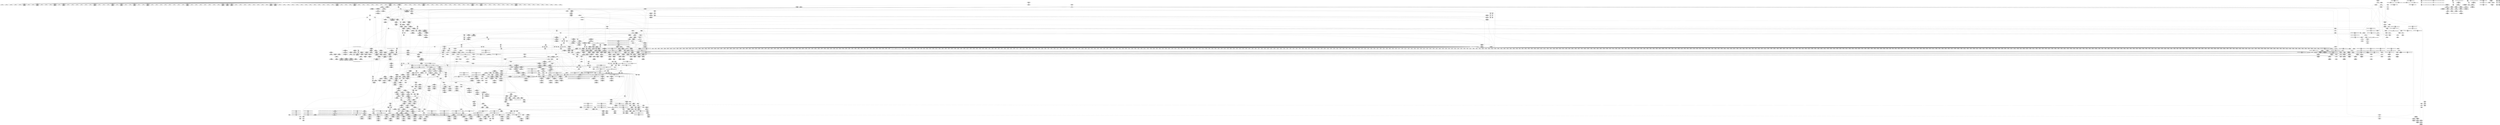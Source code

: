 digraph {
	CE0x597cef0 [shape=record,shape=Mrecord,label="{CE0x597cef0|VOIDTB_TE:_CE_165,166_}"]
	CE0x59246a0 [shape=record,shape=Mrecord,label="{CE0x59246a0|i64_1|*Constant*}"]
	CE0x58469b0 [shape=record,shape=Mrecord,label="{CE0x58469b0|apparmor_path_symlink:bb|*SummSource*}"]
	CE0x592d790 [shape=record,shape=Mrecord,label="{CE0x592d790|common_perm:tmp7|security/apparmor/lsm.c,170|*SummSink*}"]
	CE0x587d7c0 [shape=record,shape=Mrecord,label="{CE0x587d7c0|common_perm_create:mode4|security/apparmor/lsm.c,251}"]
	CE0x5883830 [shape=record,shape=Mrecord,label="{CE0x5883830|104:_%struct.inode*,_:_CRE_160,161_}"]
	CE0x58ee100 [shape=record,shape=Mrecord,label="{CE0x58ee100|i64*_getelementptr_inbounds_(_16_x_i64_,_16_x_i64_*___llvm_gcov_ctr46,_i64_0,_i64_10)|*Constant*}"]
	CE0x58be910 [shape=record,shape=Mrecord,label="{CE0x58be910|104:_%struct.inode*,_:_CRE_220,221_}"]
	CE0x5856d40 [shape=record,shape=Mrecord,label="{CE0x5856d40|i64*_getelementptr_inbounds_(_2_x_i64_,_2_x_i64_*___llvm_gcov_ctr55,_i64_0,_i64_1)|*Constant*|*SummSource*}"]
	CE0x5873840 [shape=record,shape=Mrecord,label="{CE0x5873840|common_perm_create:if.end}"]
	CE0x5866750 [shape=record,shape=Mrecord,label="{CE0x5866750|common_perm_create:tmp|*SummSink*}"]
	CE0x588b2b0 [shape=record,shape=Mrecord,label="{CE0x588b2b0|common_perm_create:tmp12|security/apparmor/lsm.c,251|*SummSource*}"]
	CE0x59660e0 [shape=record,shape=Mrecord,label="{CE0x59660e0|VOIDTB_TE:_CE_182,183_}"]
	CE0x58be3d0 [shape=record,shape=Mrecord,label="{CE0x58be3d0|%struct.task_struct*_(%struct.task_struct**)*_asm_movq_%gs:$_1:P_,$0_,_r,im,_dirflag_,_fpsr_,_flags_|*SummSink*}"]
	CE0x5912640 [shape=record,shape=Mrecord,label="{CE0x5912640|VOIDTB_TE:_CE_214,215_}"]
	CE0x5856f30 [shape=record,shape=Mrecord,label="{CE0x5856f30|i64*_getelementptr_inbounds_(_2_x_i64_,_2_x_i64_*___llvm_gcov_ctr55,_i64_0,_i64_1)|*Constant*|*SummSink*}"]
	CE0x59aa870 [shape=record,shape=Mrecord,label="{CE0x59aa870|72:_i32,_:_CRE_287,288_}"]
	CE0x588c060 [shape=record,shape=Mrecord,label="{CE0x588c060|__aa_current_profile:tmp3}"]
	CE0x58cea50 [shape=record,shape=Mrecord,label="{CE0x58cea50|common_perm_create:tmp37|security/apparmor/lsm.c,257|*SummSource*}"]
	CE0x59adb70 [shape=record,shape=Mrecord,label="{CE0x59adb70|72:_i32,_:_CRE_476,477_}"]
	CE0x58cbd60 [shape=record,shape=Mrecord,label="{CE0x58cbd60|common_perm_dir_dentry:entry|*SummSink*}"]
	CE0x59b56e0 [shape=record,shape=Mrecord,label="{CE0x59b56e0|72:_i32,_:_CRE_800,804_}"]
	CE0x58bcf00 [shape=record,shape=Mrecord,label="{CE0x58bcf00|mediated_filesystem:i_sb|security/apparmor/include/apparmor.h,117|*SummSink*}"]
	CE0x58ce1c0 [shape=record,shape=Mrecord,label="{CE0x58ce1c0|common_perm_create:retval.0|*SummSink*}"]
	CE0x5965b40 [shape=record,shape=Mrecord,label="{CE0x5965b40|VOIDTB_TE:_CE_91,92_}"]
	CE0x59aba80 [shape=record,shape=Mrecord,label="{CE0x59aba80|72:_i32,_:_CRE_304,305_}"]
	CE0x59a7240 [shape=record,shape=Mrecord,label="{CE0x59a7240|72:_i32,_:_CRE_212,216_}"]
	CE0x59b9ef0 [shape=record,shape=Mrecord,label="{CE0x59b9ef0|72:_i32,_:_CRE_924,925_}"]
	CE0x5874dd0 [shape=record,shape=Mrecord,label="{CE0x5874dd0|common_perm_create:tmp8|security/apparmor/lsm.c,251}"]
	CE0x59351b0 [shape=record,shape=Mrecord,label="{CE0x59351b0|GLOBAL:common_perm|*Constant*}"]
	CE0x59bb430 [shape=record,shape=Mrecord,label="{CE0x59bb430|72:_i32,_:_CRE_979,980_}"]
	CE0x58765c0 [shape=record,shape=Mrecord,label="{CE0x58765c0|common_perm_create:tmp2|*SummSource*}"]
	CE0x5928400 [shape=record,shape=Mrecord,label="{CE0x5928400|i64_3|*Constant*}"]
	CE0x5974b70 [shape=record,shape=Mrecord,label="{CE0x5974b70|aa_cred_profile:conv|security/apparmor/include/context.h,100|*SummSource*}"]
	CE0x589cc60 [shape=record,shape=Mrecord,label="{CE0x589cc60|i32_10|*Constant*}"]
	CE0x58553c0 [shape=record,shape=Mrecord,label="{CE0x58553c0|apparmor_path_symlink:tmp|*SummSink*}"]
	CE0x589b560 [shape=record,shape=Mrecord,label="{CE0x589b560|common_perm_create:tmp36|security/apparmor/lsm.c,256|*SummSource*}"]
	CE0x589c0e0 [shape=record,shape=Mrecord,label="{CE0x589c0e0|GLOBAL:common_perm_dir_dentry|*Constant*|*SummSink*}"]
	CE0x58528e0 [shape=record,shape=Mrecord,label="{CE0x58528e0|apparmor_path_symlink:call|security/apparmor/lsm.c,298}"]
	CE0x5946e20 [shape=record,shape=Mrecord,label="{CE0x5946e20|__aa_current_profile:tmp9|security/apparmor/include/context.h,138|*SummSource*}"]
	CE0x58820f0 [shape=record,shape=Mrecord,label="{CE0x58820f0|104:_%struct.inode*,_:_CRE_104,112_|*MultipleSource*|security/apparmor/lsm.c,253|*LoadInst*|security/apparmor/lsm.c,253}"]
	CE0x5947780 [shape=record,shape=Mrecord,label="{CE0x5947780|aa_cred_profile:lnot2|security/apparmor/include/context.h,100|*SummSink*}"]
	CE0x58cb9f0 [shape=record,shape=Mrecord,label="{CE0x58cb9f0|common_perm_dir_dentry:entry}"]
	CE0x590af10 [shape=record,shape=Mrecord,label="{CE0x590af10|VOIDTB_TE:_CE_222,223_}"]
	CE0x59aeb90 [shape=record,shape=Mrecord,label="{CE0x59aeb90|72:_i32,_:_CRE_504,508_}"]
	CE0x59b0e70 [shape=record,shape=Mrecord,label="{CE0x59b0e70|72:_i32,_:_CRE_577,578_}"]
	CE0x5920320 [shape=record,shape=Mrecord,label="{CE0x5920320|common_perm:entry|*SummSink*}"]
	CE0x59b1910 [shape=record,shape=Mrecord,label="{CE0x59b1910|72:_i32,_:_CRE_587,588_}"]
	CE0x5920070 [shape=record,shape=Mrecord,label="{CE0x5920070|common_perm:entry}"]
	CE0x589ba10 [shape=record,shape=Mrecord,label="{CE0x589ba10|common_perm_create:call10|security/apparmor/lsm.c,256}"]
	CE0x5923ce0 [shape=record,shape=Mrecord,label="{CE0x5923ce0|i32_11|*Constant*}"]
	CE0x5912a80 [shape=record,shape=Mrecord,label="{CE0x5912a80|VOIDTB_TE:_CE_218,219_}"]
	CE0x594e5f0 [shape=record,shape=Mrecord,label="{CE0x594e5f0|aa_cred_profile:tobool|security/apparmor/include/context.h,100|*SummSource*}"]
	CE0x595cc00 [shape=record,shape=Mrecord,label="{CE0x595cc00|__aa_current_profile:call3|security/apparmor/include/context.h,138|*SummSource*}"]
	CE0x5950d70 [shape=record,shape=Mrecord,label="{CE0x5950d70|VOIDTB_TE:_CE_174,175_}"]
	CE0x5960290 [shape=record,shape=Mrecord,label="{CE0x5960290|i64*_getelementptr_inbounds_(_16_x_i64_,_16_x_i64_*___llvm_gcov_ctr46,_i64_0,_i64_0)|*Constant*|*SummSource*}"]
	CE0x5954180 [shape=record,shape=Mrecord,label="{CE0x5954180|__aa_current_profile:tmp14|security/apparmor/include/context.h,138}"]
	CE0x59af1f0 [shape=record,shape=Mrecord,label="{CE0x59af1f0|72:_i32,_:_CRE_540,544_}"]
	CE0x58cad90 [shape=record,shape=Mrecord,label="{CE0x58cad90|__aa_current_profile:tmp11|security/apparmor/include/context.h,138|*SummSink*}"]
	CE0x58bd620 [shape=record,shape=Mrecord,label="{CE0x58bd620|get_current:tmp2|*SummSink*}"]
	CE0x5953050 [shape=record,shape=Mrecord,label="{CE0x5953050|__aa_current_profile:tmp12|security/apparmor/include/context.h,138|*SummSource*}"]
	CE0x59ae500 [shape=record,shape=Mrecord,label="{CE0x59ae500|72:_i32,_:_CRE_485,486_}"]
	CE0x595b860 [shape=record,shape=Mrecord,label="{CE0x595b860|i64*_getelementptr_inbounds_(_16_x_i64_,_16_x_i64_*___llvm_gcov_ctr46,_i64_0,_i64_7)|*Constant*|*SummSink*}"]
	CE0x59ac660 [shape=record,shape=Mrecord,label="{CE0x59ac660|72:_i32,_:_CRE_336,344_}"]
	CE0x5974110 [shape=record,shape=Mrecord,label="{CE0x5974110|aa_cred_profile:tmp33|security/apparmor/include/context.h,101|*SummSink*}"]
	CE0x58ca290 [shape=record,shape=Mrecord,label="{CE0x58ca290|__aa_current_profile:tmp}"]
	CE0x59260f0 [shape=record,shape=Mrecord,label="{CE0x59260f0|GLOBAL:__aa_current_profile|*Constant*|*SummSink*}"]
	CE0x5972de0 [shape=record,shape=Mrecord,label="{CE0x5972de0|VOIDTB_TE:_CE_199,200_}"]
	CE0x5980f20 [shape=record,shape=Mrecord,label="{CE0x5980f20|i32_22|*Constant*|*SummSource*}"]
	CE0x59ad430 [shape=record,shape=Mrecord,label="{CE0x59ad430|72:_i32,_:_CRE_448,456_}"]
	CE0x5852a30 [shape=record,shape=Mrecord,label="{CE0x5852a30|common_perm_create:dentry|Function::common_perm_create&Arg::dentry::|*SummSink*}"]
	CE0x5958d90 [shape=record,shape=Mrecord,label="{CE0x5958d90|i8*_getelementptr_inbounds_(_36_x_i8_,_36_x_i8_*_.str12,_i32_0,_i32_0)|*Constant*|*SummSink*}"]
	CE0x59baaa0 [shape=record,shape=Mrecord,label="{CE0x59baaa0|72:_i32,_:_CRE_935,936_}"]
	CE0x5865520 [shape=record,shape=Mrecord,label="{CE0x5865520|common_perm_create:tmp34|security/apparmor/lsm.c,254|*SummSource*}"]
	CE0x5976530 [shape=record,shape=Mrecord,label="{CE0x5976530|aa_cred_profile:expval|security/apparmor/include/context.h,100}"]
	CE0x597c330 [shape=record,shape=Mrecord,label="{CE0x597c330|aa_cred_profile:tmp2|*SummSink*}"]
	CE0x58c1190 [shape=record,shape=Mrecord,label="{CE0x58c1190|104:_%struct.inode*,_:_CRE_319,320_}"]
	CE0x59a5d00 [shape=record,shape=Mrecord,label="{CE0x59a5d00|72:_i32,_:_CRE_189,190_}"]
	CE0x5965e20 [shape=record,shape=Mrecord,label="{CE0x5965e20|VOIDTB_TE:_CE_95,96_}"]
	CE0x58c3490 [shape=record,shape=Mrecord,label="{CE0x58c3490|common_perm_create:tmp34|security/apparmor/lsm.c,254}"]
	CE0x58ca300 [shape=record,shape=Mrecord,label="{CE0x58ca300|COLLAPSED:_GCMRE___llvm_gcov_ctr58_internal_global_11_x_i64_zeroinitializer:_elem_0:default:}"]
	CE0x59bb650 [shape=record,shape=Mrecord,label="{CE0x59bb650|72:_i32,_:_CRE_981,982_}"]
	CE0x587bd70 [shape=record,shape=Mrecord,label="{CE0x587bd70|mediated_filesystem:tmp3}"]
	CE0x594f510 [shape=record,shape=Mrecord,label="{CE0x594f510|VOIDTB_TE:_CE_159,160_}"]
	CE0x5950e80 [shape=record,shape=Mrecord,label="{CE0x5950e80|VOIDTB_TE:_CE_175,176_}"]
	CE0x589b230 [shape=record,shape=Mrecord,label="{CE0x589b230|common_perm_create:tmp35|security/apparmor/lsm.c,256|*SummSink*}"]
	CE0x5874850 [shape=record,shape=Mrecord,label="{CE0x5874850|0:_i8,_:_GCMR_common_perm_create.__warned_internal_global_i8_0,_section_.data.unlikely_,_align_1:_elem_0:default:}"]
	CE0x59a2a00 [shape=record,shape=Mrecord,label="{CE0x59a2a00|72:_i32,_:_CRE_141,142_}"]
	CE0x5949cb0 [shape=record,shape=Mrecord,label="{CE0x5949cb0|aa_cred_profile:do.end8|*SummSource*}"]
	CE0x585a110 [shape=record,shape=Mrecord,label="{CE0x585a110|get_current:tmp1|*SummSource*}"]
	CE0x5974920 [shape=record,shape=Mrecord,label="{CE0x5974920|VOIDTB_TE:_CE_180,181_}"]
	CE0x59b6d00 [shape=record,shape=Mrecord,label="{CE0x59b6d00|72:_i32,_:_CRE_877,878_}"]
	CE0x592b0e0 [shape=record,shape=Mrecord,label="{CE0x592b0e0|aa_path_perm:path|Function::aa_path_perm&Arg::path::|*SummSink*}"]
	CE0x58cbb10 [shape=record,shape=Mrecord,label="{CE0x58cbb10|common_perm_dir_dentry:entry|*SummSource*}"]
	CE0x59b7470 [shape=record,shape=Mrecord,label="{CE0x59b7470|72:_i32,_:_CRE_884,885_}"]
	CE0x59b1d50 [shape=record,shape=Mrecord,label="{CE0x59b1d50|72:_i32,_:_CRE_591,592_}"]
	CE0x59b4e60 [shape=record,shape=Mrecord,label="{CE0x59b4e60|72:_i32,_:_CRE_728,736_}"]
	CE0x59714a0 [shape=record,shape=Mrecord,label="{CE0x59714a0|i64*_getelementptr_inbounds_(_16_x_i64_,_16_x_i64_*___llvm_gcov_ctr46,_i64_0,_i64_15)|*Constant*|*SummSink*}"]
	CE0x59a9440 [shape=record,shape=Mrecord,label="{CE0x59a9440|72:_i32,_:_CRE_268,269_}"]
	CE0x589c6e0 [shape=record,shape=Mrecord,label="{CE0x589c6e0|common_perm_create:cred|security/apparmor/lsm.c,251|*SummSink*}"]
	CE0x58ce6b0 [shape=record,shape=Mrecord,label="{CE0x58ce6b0|i64*_getelementptr_inbounds_(_17_x_i64_,_17_x_i64_*___llvm_gcov_ctr60,_i64_0,_i64_16)|*Constant*|*SummSink*}"]
	CE0x5960410 [shape=record,shape=Mrecord,label="{CE0x5960410|VOIDTB_TE:_CE_96,104_}"]
	CE0x58c7760 [shape=record,shape=Mrecord,label="{CE0x58c7760|common_perm_create:call7|security/apparmor/lsm.c,253|*SummSink*}"]
	CE0x594bd00 [shape=record,shape=Mrecord,label="{CE0x594bd00|aa_cred_profile:if.then|*SummSource*}"]
	CE0x5868a80 [shape=record,shape=Mrecord,label="{CE0x5868a80|i8*_getelementptr_inbounds_(_45_x_i8_,_45_x_i8_*_.str14,_i32_0,_i32_0)|*Constant*}"]
	CE0x5897600 [shape=record,shape=Mrecord,label="{CE0x5897600|common_perm_create:tmp24|security/apparmor/lsm.c,253|*SummSource*}"]
	CE0x5928150 [shape=record,shape=Mrecord,label="{CE0x5928150|common_perm:tmp2|security/apparmor/lsm.c,169}"]
	CE0x59594f0 [shape=record,shape=Mrecord,label="{CE0x59594f0|i64*_getelementptr_inbounds_(_11_x_i64_,_11_x_i64_*___llvm_gcov_ctr58,_i64_0,_i64_10)|*Constant*}"]
	CE0x597d5d0 [shape=record,shape=Mrecord,label="{CE0x597d5d0|i64_5|*Constant*}"]
	CE0x59264b0 [shape=record,shape=Mrecord,label="{CE0x59264b0|__aa_current_profile:tobool|security/apparmor/include/context.h,138|*SummSink*}"]
	CE0x59473f0 [shape=record,shape=Mrecord,label="{CE0x59473f0|__aa_current_profile:tmp10|security/apparmor/include/context.h,138|*SummSink*}"]
	CE0x59bb350 [shape=record,shape=Mrecord,label="{CE0x59bb350|72:_i32,_:_CRE_978,979_}"]
	CE0x5967fe0 [shape=record,shape=Mrecord,label="{CE0x5967fe0|VOIDTB_TE:_CE_192,193_}"]
	CE0x584fad0 [shape=record,shape=Mrecord,label="{CE0x584fad0|apparmor_path_symlink:dir|Function::apparmor_path_symlink&Arg::dir::|*SummSink*}"]
	CE0x59af300 [shape=record,shape=Mrecord,label="{CE0x59af300|72:_i32,_:_CRE_544,552_}"]
	CE0x58beca0 [shape=record,shape=Mrecord,label="{CE0x58beca0|104:_%struct.inode*,_:_CRE_223,224_}"]
	CE0x59ac1f0 [shape=record,shape=Mrecord,label="{CE0x59ac1f0|72:_i32,_:_CRE_311,312_}"]
	CE0x592d4c0 [shape=record,shape=Mrecord,label="{CE0x592d4c0|aa_cred_profile:tmp7|security/apparmor/include/context.h,100}"]
	CE0x58719b0 [shape=record,shape=Mrecord,label="{CE0x58719b0|i1_true|*Constant*|*SummSink*}"]
	CE0x5973930 [shape=record,shape=Mrecord,label="{CE0x5973930|aa_cred_profile:tmp32|security/apparmor/include/context.h,101|*SummSink*}"]
	CE0x5927a20 [shape=record,shape=Mrecord,label="{CE0x5927a20|common_perm:mode|security/apparmor/lsm.c,169|*SummSink*}"]
	CE0x58683a0 [shape=record,shape=Mrecord,label="{CE0x58683a0|i32_251|*Constant*|*SummSink*}"]
	CE0x589e580 [shape=record,shape=Mrecord,label="{CE0x589e580|GLOBAL:get_current|*Constant*|*SummSink*}"]
	CE0x590baf0 [shape=record,shape=Mrecord,label="{CE0x590baf0|VOIDTB_TE:_CE_296,304_}"]
	CE0x59a6580 [shape=record,shape=Mrecord,label="{CE0x59a6580|72:_i32,_:_CRE_197,198_}"]
	CE0x594c0d0 [shape=record,shape=Mrecord,label="{CE0x594c0d0|i64*_getelementptr_inbounds_(_16_x_i64_,_16_x_i64_*___llvm_gcov_ctr46,_i64_0,_i64_1)|*Constant*}"]
	CE0x58f01e0 [shape=record,shape=Mrecord,label="{CE0x58f01e0|void_(i8*,_i32,_i64)*_asm_sideeffect_1:_09ud2_0A.pushsection___bug_table,_22a_22_0A2:_09.long_1b_-_2b,_$_0:c_-_2b_0A_09.word_$_1:c_,_0_0A_09.org_2b+$_2:c_0A.popsection_,_i,i,i,_dirflag_,_fpsr_,_flags_|*SummSink*}"]
	CE0x59a5f20 [shape=record,shape=Mrecord,label="{CE0x59a5f20|72:_i32,_:_CRE_191,192_}"]
	CE0x590da30 [shape=record,shape=Mrecord,label="{CE0x590da30|72:_i32,_:_CRE_76,80_}"]
	CE0x587ab90 [shape=record,shape=Mrecord,label="{CE0x587ab90|GLOBAL:current_task|Global_var:current_task|*SummSource*}"]
	CE0x59ba660 [shape=record,shape=Mrecord,label="{CE0x59ba660|72:_i32,_:_CRE_931,932_}"]
	CE0x592ddd0 [shape=record,shape=Mrecord,label="{CE0x592ddd0|common_perm:tmp8|security/apparmor/lsm.c,170|*SummSource*}"]
	CE0x5953f70 [shape=record,shape=Mrecord,label="{CE0x5953f70|__aa_current_profile:tmp13|security/apparmor/include/context.h,138|*SummSink*}"]
	CE0x592adc0 [shape=record,shape=Mrecord,label="{CE0x592adc0|aa_path_perm:path|Function::aa_path_perm&Arg::path::}"]
	CE0x59491e0 [shape=record,shape=Mrecord,label="{CE0x59491e0|__aa_current_profile:tmp7|security/apparmor/include/context.h,138|*SummSource*}"]
	CE0x59694a0 [shape=record,shape=Mrecord,label="{CE0x59694a0|aa_cred_profile:tmp13}"]
	CE0x5859140 [shape=record,shape=Mrecord,label="{CE0x5859140|_ret_i32_%retval.0,_!dbg_!15515|security/apparmor/lsm.c,257}"]
	"CONST[source:2(external),value:0(static)][purpose:{object}][SrcIdx:5]"
	CE0x58ed780 [shape=record,shape=Mrecord,label="{CE0x58ed780|aa_cred_profile:tmp22|security/apparmor/include/context.h,100}"]
	CE0x59ac410 [shape=record,shape=Mrecord,label="{CE0x59ac410|72:_i32,_:_CRE_320,328_}"]
	CE0x5873d60 [shape=record,shape=Mrecord,label="{CE0x5873d60|common_perm_create:do.body}"]
	CE0x5898280 [shape=record,shape=Mrecord,label="{CE0x5898280|common_perm_create:tmp26|security/apparmor/lsm.c,253|*SummSink*}"]
	CE0x588a460 [shape=record,shape=Mrecord,label="{CE0x588a460|mediated_filesystem:entry|*SummSource*}"]
	CE0x586bc60 [shape=record,shape=Mrecord,label="{CE0x586bc60|common_perm_create:lor.lhs.false}"]
	CE0x59b57f0 [shape=record,shape=Mrecord,label="{CE0x59b57f0|72:_i32,_:_CRE_808,816_}"]
	CE0x59212e0 [shape=record,shape=Mrecord,label="{CE0x59212e0|common_perm:cond|Function::common_perm&Arg::cond::|*SummSource*}"]
	CE0x59b46f0 [shape=record,shape=Mrecord,label="{CE0x59b46f0|72:_i32,_:_CRE_672,680_}"]
	CE0x59b16f0 [shape=record,shape=Mrecord,label="{CE0x59b16f0|72:_i32,_:_CRE_585,586_}"]
	"CONST[source:2(external),value:2(dynamic)][purpose:{subject}][SrcIdx:6]"
	CE0x58ef280 [shape=record,shape=Mrecord,label="{CE0x58ef280|aa_cred_profile:tmp25|security/apparmor/include/context.h,100|*SummSink*}"]
	CE0x5926a50 [shape=record,shape=Mrecord,label="{CE0x5926a50|common_perm:bb|*SummSink*}"]
	CE0x58cac30 [shape=record,shape=Mrecord,label="{CE0x58cac30|__aa_current_profile:tmp11|security/apparmor/include/context.h,138|*SummSource*}"]
	CE0x58cd8c0 [shape=record,shape=Mrecord,label="{CE0x58cd8c0|_ret_i32_%call,_!dbg_!15477|security/apparmor/lsm.c,191}"]
	CE0x5859240 [shape=record,shape=Mrecord,label="{CE0x5859240|common_perm_create:mode|Function::common_perm_create&Arg::mode::|*SummSource*}"]
	CE0x5868af0 [shape=record,shape=Mrecord,label="{CE0x5868af0|i8*_getelementptr_inbounds_(_45_x_i8_,_45_x_i8_*_.str14,_i32_0,_i32_0)|*Constant*|*SummSource*}"]
	CE0x5958410 [shape=record,shape=Mrecord,label="{CE0x5958410|__aa_current_profile:tmp16|security/apparmor/include/context.h,138|*SummSource*}"]
	CE0x5846850 [shape=record,shape=Mrecord,label="{CE0x5846850|i64_1|*Constant*|*SummSink*}"]
	CE0x589da40 [shape=record,shape=Mrecord,label="{CE0x589da40|common_perm_create:tmp18|security/apparmor/lsm.c,251|*SummSink*}"]
	CE0x590dbf0 [shape=record,shape=Mrecord,label="{CE0x590dbf0|72:_i32,_:_CRE_88,96_}"]
	CE0x595e230 [shape=record,shape=Mrecord,label="{CE0x595e230|__aa_current_profile:call4|security/apparmor/include/context.h,138}"]
	CE0x5852470 [shape=record,shape=Mrecord,label="{CE0x5852470|common_perm_create:tmp3|*SummSource*}"]
	CE0x58bcbe0 [shape=record,shape=Mrecord,label="{CE0x58bcbe0|i32_8|*Constant*|*SummSource*}"]
	CE0x58502c0 [shape=record,shape=Mrecord,label="{CE0x58502c0|_ret_%struct.aa_profile*_%call4,_!dbg_!15494|security/apparmor/include/context.h,138|*SummSource*}"]
	CE0x58b9540 [shape=record,shape=Mrecord,label="{CE0x58b9540|i64*_getelementptr_inbounds_(_2_x_i64_,_2_x_i64_*___llvm_gcov_ctr55,_i64_0,_i64_1)|*Constant*}"]
	CE0x590c230 [shape=record,shape=Mrecord,label="{CE0x590c230|VOIDTB_TE:_CE_310,311_}"]
	CE0x59afc60 [shape=record,shape=Mrecord,label="{CE0x59afc60|72:_i32,_:_CRE_560,561_}"]
	CE0x59a6be0 [shape=record,shape=Mrecord,label="{CE0x59a6be0|72:_i32,_:_CRE_203,204_}"]
	CE0x592e4a0 [shape=record,shape=Mrecord,label="{CE0x592e4a0|GLOBAL:aa_path_perm|*Constant*}"]
	CE0x59b6370 [shape=record,shape=Mrecord,label="{CE0x59b6370|72:_i32,_:_CRE_868,869_}"]
	CE0x55d3f60 [shape=record,shape=Mrecord,label="{CE0x55d3f60|common_perm_create:tmp22|*LoadInst*|security/apparmor/lsm.c,253|*SummSink*}"]
	CE0x5886420 [shape=record,shape=Mrecord,label="{CE0x5886420|104:_%struct.inode*,_:_CRE_197,198_}"]
	CE0x590b240 [shape=record,shape=Mrecord,label="{CE0x590b240|VOIDTB_TE:_CE_232,240_}"]
	CE0x586d020 [shape=record,shape=Mrecord,label="{CE0x586d020|common_perm_create:tobool1|security/apparmor/lsm.c,251|*SummSource*}"]
	CE0x59a48d0 [shape=record,shape=Mrecord,label="{CE0x59a48d0|72:_i32,_:_CRE_170,171_}"]
	CE0x589bb90 [shape=record,shape=Mrecord,label="{CE0x589bb90|common_perm_create:call10|security/apparmor/lsm.c,256|*SummSink*}"]
	CE0x584ace0 [shape=record,shape=Mrecord,label="{CE0x584ace0|apparmor_path_symlink:entry|*SummSource*}"]
	CE0x58829f0 [shape=record,shape=Mrecord,label="{CE0x58829f0|104:_%struct.inode*,_:_CRE_148,149_}"]
	CE0x595ab70 [shape=record,shape=Mrecord,label="{CE0x595ab70|VOIDTB_TE:_CE_56,64_}"]
	CE0x59b4170 [shape=record,shape=Mrecord,label="{CE0x59b4170|72:_i32,_:_CRE_632,640_}"]
	CE0x59b5f60 [shape=record,shape=Mrecord,label="{CE0x59b5f60|72:_i32,_:_CRE_864,865_}"]
	CE0x5950920 [shape=record,shape=Mrecord,label="{CE0x5950920|__aa_current_profile:do.end|*SummSink*}"]
	CE0x59b55d0 [shape=record,shape=Mrecord,label="{CE0x59b55d0|72:_i32,_:_CRE_792,800_}"]
	CE0x59ac770 [shape=record,shape=Mrecord,label="{CE0x59ac770|72:_i32,_:_CRE_344,352_}"]
	CE0x5948fb0 [shape=record,shape=Mrecord,label="{CE0x5948fb0|__aa_current_profile:tmp7|security/apparmor/include/context.h,138}"]
	CE0x59a9ee0 [shape=record,shape=Mrecord,label="{CE0x59a9ee0|72:_i32,_:_CRE_278,279_}"]
	CE0x586b180 [shape=record,shape=Mrecord,label="{CE0x586b180|common_perm_create:bb|*SummSink*}"]
	CE0x59a7ac0 [shape=record,shape=Mrecord,label="{CE0x59a7ac0|72:_i32,_:_CRE_244,245_}"]
	CE0x5889190 [shape=record,shape=Mrecord,label="{CE0x5889190|mediated_filesystem:bb|*SummSource*}"]
	CE0x587f6d0 [shape=record,shape=Mrecord,label="{CE0x587f6d0|common_perm_create:tmp23|security/apparmor/lsm.c,253|*SummSink*}"]
	CE0x59b26e0 [shape=record,shape=Mrecord,label="{CE0x59b26e0|72:_i32,_:_CRE_600,601_}"]
	CE0x5885f60 [shape=record,shape=Mrecord,label="{CE0x5885f60|104:_%struct.inode*,_:_CRE_193,194_}"]
	CE0x59aadc0 [shape=record,shape=Mrecord,label="{CE0x59aadc0|72:_i32,_:_CRE_292,293_}"]
	CE0x59badd0 [shape=record,shape=Mrecord,label="{CE0x59badd0|72:_i32,_:_CRE_952,960_}"]
	CE0x5970fb0 [shape=record,shape=Mrecord,label="{CE0x5970fb0|aa_cred_profile:tmp29|security/apparmor/include/context.h,100|*SummSource*}"]
	CE0x58732b0 [shape=record,shape=Mrecord,label="{CE0x58732b0|common_perm_dir_dentry:tmp1}"]
	CE0x590ccd0 [shape=record,shape=Mrecord,label="{CE0x590ccd0|72:_i32,_:_CRE_0,2_}"]
	CE0x58721e0 [shape=record,shape=Mrecord,label="{CE0x58721e0|common_perm_create:tmp5|security/apparmor/lsm.c,251|*SummSink*}"]
	CE0x592cc30 [shape=record,shape=Mrecord,label="{CE0x592cc30|i64_3|*Constant*}"]
	CE0x59a3390 [shape=record,shape=Mrecord,label="{CE0x59a3390|72:_i32,_:_CRE_150,151_}"]
	CE0x5933560 [shape=record,shape=Mrecord,label="{CE0x5933560|common_perm_dir_dentry:mnt1|security/apparmor/lsm.c,189}"]
	CE0x59b4910 [shape=record,shape=Mrecord,label="{CE0x59b4910|72:_i32,_:_CRE_684,688_}"]
	CE0x59acaa0 [shape=record,shape=Mrecord,label="{CE0x59acaa0|72:_i32,_:_CRE_376,384_}"]
	CE0x5933810 [shape=record,shape=Mrecord,label="{CE0x5933810|common_perm_dir_dentry:mnt1|security/apparmor/lsm.c,189|*SummSource*}"]
	CE0x55d24b0 [shape=record,shape=Mrecord,label="{CE0x55d24b0|common_perm_create:land.lhs.true|*SummSink*}"]
	CE0x596a750 [shape=record,shape=Mrecord,label="{CE0x596a750|aa_cred_profile:tmp4|*LoadInst*|security/apparmor/include/context.h,99|*SummSink*}"]
	CE0x5881030 [shape=record,shape=Mrecord,label="{CE0x5881030|104:_%struct.inode*,_:_CRE_64,72_|*MultipleSource*|security/apparmor/lsm.c,253|*LoadInst*|security/apparmor/lsm.c,253}"]
	CE0x59a35b0 [shape=record,shape=Mrecord,label="{CE0x59a35b0|72:_i32,_:_CRE_152,153_}"]
	CE0x596d1b0 [shape=record,shape=Mrecord,label="{CE0x596d1b0|i64*_getelementptr_inbounds_(_16_x_i64_,_16_x_i64_*___llvm_gcov_ctr46,_i64_0,_i64_12)|*Constant*|*SummSink*}"]
	CE0x592f370 [shape=record,shape=Mrecord,label="{CE0x592f370|aa_path_perm:profile|Function::aa_path_perm&Arg::profile::|*SummSource*}"]
	CE0x594f820 [shape=record,shape=Mrecord,label="{CE0x594f820|__aa_current_profile:bb|*SummSink*}"]
	CE0x5852630 [shape=record,shape=Mrecord,label="{CE0x5852630|_call_void_mcount()_#2}"]
	CE0x5897250 [shape=record,shape=Mrecord,label="{CE0x5897250|common_perm:cmp|security/apparmor/lsm.c,169|*SummSink*}"]
	CE0x587ded0 [shape=record,shape=Mrecord,label="{CE0x587ded0|common_perm_create:mnt|security/apparmor/lsm.c,253|*SummSource*}"]
	CE0x5926630 [shape=record,shape=Mrecord,label="{CE0x5926630|__aa_current_profile:tobool|security/apparmor/include/context.h,138|*SummSource*}"]
	CE0x594f940 [shape=record,shape=Mrecord,label="{CE0x594f940|__aa_current_profile:if.end}"]
	CE0x58bdba0 [shape=record,shape=Mrecord,label="{CE0x58bdba0|COLLAPSED:_GCMRE___llvm_gcov_ctr56_internal_global_2_x_i64_zeroinitializer:_elem_0:default:}"]
	CE0x5889c40 [shape=record,shape=Mrecord,label="{CE0x5889c40|common_perm_create:do.body|*SummSink*}"]
	CE0x59b2b20 [shape=record,shape=Mrecord,label="{CE0x59b2b20|72:_i32,_:_CRE_604,605_}"]
	CE0x5882460 [shape=record,shape=Mrecord,label="{CE0x5882460|104:_%struct.inode*,_:_CRE_144,145_}"]
	CE0x58558b0 [shape=record,shape=Mrecord,label="{CE0x58558b0|0:_%struct.vfsmount*,_8:_%struct.dentry*,_:_CRE_0,8_|*MultipleSource*|Function::common_perm_create&Arg::dir::|Function::apparmor_path_symlink&Arg::dir::|security/apparmor/lsm.c,253}"]
	CE0x5850d20 [shape=record,shape=Mrecord,label="{CE0x5850d20|apparmor_path_symlink:dentry|Function::apparmor_path_symlink&Arg::dentry::|*SummSource*}"]
	CE0x5857cd0 [shape=record,shape=Mrecord,label="{CE0x5857cd0|i64_0|*Constant*|*SummSink*}"]
	CE0x5968600 [shape=record,shape=Mrecord,label="{CE0x5968600|aa_cred_profile:tmp12|security/apparmor/include/context.h,100|*SummSink*}"]
	CE0x59781f0 [shape=record,shape=Mrecord,label="{CE0x59781f0|aa_cred_profile:tmp16|security/apparmor/include/context.h,100|*SummSink*}"]
	CE0x58464b0 [shape=record,shape=Mrecord,label="{CE0x58464b0|common_perm_create:land.lhs.true}"]
	CE0x59b67b0 [shape=record,shape=Mrecord,label="{CE0x59b67b0|72:_i32,_:_CRE_872,873_}"]
	CE0x596f740 [shape=record,shape=Mrecord,label="{CE0x596f740|aa_cred_profile:tmp26|security/apparmor/include/context.h,100|*SummSink*}"]
	CE0x58ef2f0 [shape=record,shape=Mrecord,label="{CE0x58ef2f0|i64*_getelementptr_inbounds_(_16_x_i64_,_16_x_i64_*___llvm_gcov_ctr46,_i64_0,_i64_12)|*Constant*}"]
	CE0x59b7690 [shape=record,shape=Mrecord,label="{CE0x59b7690|72:_i32,_:_CRE_886,887_}"]
	CE0x58be110 [shape=record,shape=Mrecord,label="{CE0x58be110|%struct.task_struct*_(%struct.task_struct**)*_asm_movq_%gs:$_1:P_,$0_,_r,im,_dirflag_,_fpsr_,_flags_}"]
	CE0x5924d80 [shape=record,shape=Mrecord,label="{CE0x5924d80|i32_11|*Constant*|*SummSink*}"]
	CE0x58bc9b0 [shape=record,shape=Mrecord,label="{CE0x58bc9b0|i32_8|*Constant*}"]
	CE0x595af20 [shape=record,shape=Mrecord,label="{CE0x595af20|i64_3|*Constant*}"]
	CE0x5934170 [shape=record,shape=Mrecord,label="{CE0x5934170|common_perm_dir_dentry:tmp4|*LoadInst*|security/apparmor/lsm.c,189|*SummSink*}"]
	CE0x589c670 [shape=record,shape=Mrecord,label="{CE0x589c670|COLLAPSED:_GCRE_current_task_external_global_%struct.task_struct*:_elem_0::|security/apparmor/lsm.c,251}"]
	CE0x59a57b0 [shape=record,shape=Mrecord,label="{CE0x59a57b0|72:_i32,_:_CRE_184,185_}"]
	CE0x59b5d40 [shape=record,shape=Mrecord,label="{CE0x59b5d40|72:_i32,_:_CRE_848,856_}"]
	CE0x59abb90 [shape=record,shape=Mrecord,label="{CE0x59abb90|72:_i32,_:_CRE_305,306_}"]
	CE0x595f010 [shape=record,shape=Mrecord,label="{CE0x595f010|aa_cred_profile:cred|Function::aa_cred_profile&Arg::cred::}"]
	CE0x59225f0 [shape=record,shape=Mrecord,label="{CE0x59225f0|i64*_getelementptr_inbounds_(_16_x_i64_,_16_x_i64_*___llvm_gcov_ctr46,_i64_0,_i64_4)|*Constant*|*SummSource*}"]
	CE0x591fe80 [shape=record,shape=Mrecord,label="{CE0x591fe80|GLOBAL:common_perm|*Constant*|*SummSource*}"]
	CE0x58c4a00 [shape=record,shape=Mrecord,label="{CE0x58c4a00|i64_-2147483648|*Constant*}"]
	CE0x5951ec0 [shape=record,shape=Mrecord,label="{CE0x5951ec0|i1_true|*Constant*}"]
	CE0x58bdb30 [shape=record,shape=Mrecord,label="{CE0x58bdb30|common_perm_dir_dentry:tmp}"]
	CE0x596fc70 [shape=record,shape=Mrecord,label="{CE0x596fc70|aa_cred_profile:tmp27|security/apparmor/include/context.h,100|*SummSource*}"]
	CE0x592b520 [shape=record,shape=Mrecord,label="{CE0x592b520|aa_path_perm:flags|Function::aa_path_perm&Arg::flags::|*SummSink*}"]
	CE0x590cbc0 [shape=record,shape=Mrecord,label="{CE0x590cbc0|VOIDTB_TE:_CE_319,320_}"]
	CE0x59b99a0 [shape=record,shape=Mrecord,label="{CE0x59b99a0|72:_i32,_:_CRE_919,920_}"]
	CE0x5936ed0 [shape=record,shape=Mrecord,label="{CE0x5936ed0|i64_0|*Constant*}"]
	CE0x5926c30 [shape=record,shape=Mrecord,label="{CE0x5926c30|aa_cred_profile:tmp9|security/apparmor/include/context.h,100|*SummSink*}"]
	CE0x5882fe0 [shape=record,shape=Mrecord,label="{CE0x5882fe0|104:_%struct.inode*,_:_CRE_153,154_}"]
	CE0x5935450 [shape=record,shape=Mrecord,label="{CE0x5935450|common_perm_dir_dentry:tmp2|*SummSource*}"]
	CE0x59af0e0 [shape=record,shape=Mrecord,label="{CE0x59af0e0|72:_i32,_:_CRE_536,540_}"]
	CE0x58cc300 [shape=record,shape=Mrecord,label="{CE0x58cc300|common_perm_dir_dentry:op|Function::common_perm_dir_dentry&Arg::op::|*SummSink*}"]
	CE0x59aa980 [shape=record,shape=Mrecord,label="{CE0x59aa980|72:_i32,_:_CRE_288,289_}"]
	CE0x5933330 [shape=record,shape=Mrecord,label="{CE0x5933330|common_perm_dir_dentry:mnt|security/apparmor/lsm.c,189|*SummSink*}"]
	CE0x59a6cf0 [shape=record,shape=Mrecord,label="{CE0x59a6cf0|72:_i32,_:_CRE_204,205_}"]
	CE0x59a7bd0 [shape=record,shape=Mrecord,label="{CE0x59a7bd0|72:_i32,_:_CRE_245,246_}"]
	CE0x592c780 [shape=record,shape=Mrecord,label="{CE0x592c780|common_perm:tmp10|security/apparmor/lsm.c,172}"]
	CE0x589e170 [shape=record,shape=Mrecord,label="{CE0x589e170|GLOBAL:get_current|*Constant*|*SummSource*}"]
	CE0x59aeca0 [shape=record,shape=Mrecord,label="{CE0x59aeca0|72:_i32,_:_CRE_508,512_}"]
	CE0x587c7a0 [shape=record,shape=Mrecord,label="{CE0x587c7a0|common_perm_create:tmp20|security/apparmor/lsm.c,251|*SummSink*}"]
	CE0x58bd5b0 [shape=record,shape=Mrecord,label="{CE0x58bd5b0|get_current:tmp2|*SummSource*}"]
	CE0x5957480 [shape=record,shape=Mrecord,label="{CE0x5957480|i64*_getelementptr_inbounds_(_11_x_i64_,_11_x_i64_*___llvm_gcov_ctr58,_i64_0,_i64_9)|*Constant*|*SummSink*}"]
	CE0x5962160 [shape=record,shape=Mrecord,label="{CE0x5962160|%struct.aa_task_cxt*_null|*Constant*}"]
	CE0x59605b0 [shape=record,shape=Mrecord,label="{CE0x59605b0|VOIDTB_TE:_CE_112,144_}"]
	CE0x58beb70 [shape=record,shape=Mrecord,label="{CE0x58beb70|104:_%struct.inode*,_:_CRE_222,223_}"]
	CE0x58b88d0 [shape=record,shape=Mrecord,label="{CE0x58b88d0|GLOBAL:current_task|Global_var:current_task}"]
	CE0x54ba6f0 [shape=record,shape=Mrecord,label="{CE0x54ba6f0|common_perm_create:entry|*SummSource*}"]
	CE0x58c05e0 [shape=record,shape=Mrecord,label="{CE0x58c05e0|104:_%struct.inode*,_:_CRE_309,310_}"]
	CE0x5869ab0 [shape=record,shape=Mrecord,label="{CE0x5869ab0|common_perm_create:tmp15|security/apparmor/lsm.c,251|*SummSource*}"]
	CE0x596b290 [shape=record,shape=Mrecord,label="{CE0x596b290|VOIDTB_TE:_CE_155,156_}"]
	CE0x595f490 [shape=record,shape=Mrecord,label="{CE0x595f490|_ret_%struct.aa_profile*_%tmp34,_!dbg_!15510|security/apparmor/include/context.h,101|*SummSource*}"]
	CE0x5924d10 [shape=record,shape=Mrecord,label="{CE0x5924d10|i32_11|*Constant*|*SummSource*}"]
	CE0x5885970 [shape=record,shape=Mrecord,label="{CE0x5885970|104:_%struct.inode*,_:_CRE_188,189_}"]
	CE0x59453d0 [shape=record,shape=Mrecord,label="{CE0x59453d0|i64*_getelementptr_inbounds_(_11_x_i64_,_11_x_i64_*___llvm_gcov_ctr58,_i64_0,_i64_0)|*Constant*|*SummSink*}"]
	CE0x59789a0 [shape=record,shape=Mrecord,label="{CE0x59789a0|i64*_getelementptr_inbounds_(_16_x_i64_,_16_x_i64_*___llvm_gcov_ctr46,_i64_0,_i64_8)|*Constant*|*SummSink*}"]
	CE0x58bedd0 [shape=record,shape=Mrecord,label="{CE0x58bedd0|104:_%struct.inode*,_:_CRE_224,232_|*MultipleSource*|security/apparmor/lsm.c,253|*LoadInst*|security/apparmor/lsm.c,253}"]
	CE0x59a2b10 [shape=record,shape=Mrecord,label="{CE0x59a2b10|72:_i32,_:_CRE_142,143_}"]
	CE0x5884540 [shape=record,shape=Mrecord,label="{CE0x5884540|104:_%struct.inode*,_:_CRE_171,172_}"]
	CE0x592d720 [shape=record,shape=Mrecord,label="{CE0x592d720|common_perm:tmp7|security/apparmor/lsm.c,170|*SummSource*}"]
	CE0x589d700 [shape=record,shape=Mrecord,label="{CE0x589d700|common_perm_create:tmp17|security/apparmor/lsm.c,251|*SummSink*}"]
	CE0x58745b0 [shape=record,shape=Mrecord,label="{CE0x58745b0|GLOBAL:common_perm_create.__warned|Global_var:common_perm_create.__warned|*SummSink*}"]
	CE0x59ae0c0 [shape=record,shape=Mrecord,label="{CE0x59ae0c0|72:_i32,_:_CRE_481,482_}"]
	CE0x59808e0 [shape=record,shape=Mrecord,label="{CE0x59808e0|aa_cred_profile:bb|*SummSource*}"]
	CE0x586de00 [shape=record,shape=Mrecord,label="{CE0x586de00|common_perm_create:tmp10|security/apparmor/lsm.c,251}"]
	CE0x59a4160 [shape=record,shape=Mrecord,label="{CE0x59a4160|72:_i32,_:_CRE_163,164_}"]
	CE0x59a5370 [shape=record,shape=Mrecord,label="{CE0x59a5370|72:_i32,_:_CRE_180,181_}"]
	CE0x588bfb0 [shape=record,shape=Mrecord,label="{CE0x588bfb0|i1_true|*Constant*}"]
	CE0x5883700 [shape=record,shape=Mrecord,label="{CE0x5883700|104:_%struct.inode*,_:_CRE_159,160_}"]
	CE0x5871fe0 [shape=record,shape=Mrecord,label="{CE0x5871fe0|__aa_current_profile:tmp4|security/apparmor/include/context.h,138|*SummSink*}"]
	CE0x5854050 [shape=record,shape=Mrecord,label="{CE0x5854050|common_perm_create:dentry|Function::common_perm_create&Arg::dentry::}"]
	CE0x59a8560 [shape=record,shape=Mrecord,label="{CE0x59a8560|72:_i32,_:_CRE_254,255_}"]
	CE0x59802c0 [shape=record,shape=Mrecord,label="{CE0x59802c0|aa_cred_profile:tobool4|security/apparmor/include/context.h,100|*SummSource*}"]
	CE0x5966300 [shape=record,shape=Mrecord,label="{CE0x5966300|VOIDTB_TE:_CE_184,185_}"]
	CE0x590d0a0 [shape=record,shape=Mrecord,label="{CE0x590d0a0|72:_i32,_:_CRE_8,12_}"]
	CE0x5957f90 [shape=record,shape=Mrecord,label="{CE0x5957f90|__aa_current_profile:tmp15|security/apparmor/include/context.h,138|*SummSource*}"]
	CE0x58c31f0 [shape=record,shape=Mrecord,label="{CE0x58c31f0|common_perm_create:tmp33|security/apparmor/lsm.c,254|*SummSink*}"]
	CE0x589d4a0 [shape=record,shape=Mrecord,label="{CE0x589d4a0|common_perm_create:tmp17|security/apparmor/lsm.c,251}"]
	CE0x5882eb0 [shape=record,shape=Mrecord,label="{CE0x5882eb0|104:_%struct.inode*,_:_CRE_152,153_}"]
	CE0x596f6d0 [shape=record,shape=Mrecord,label="{CE0x596f6d0|aa_cred_profile:tmp26|security/apparmor/include/context.h,100|*SummSource*}"]
	CE0x59b8240 [shape=record,shape=Mrecord,label="{CE0x59b8240|72:_i32,_:_CRE_897,898_}"]
	CE0x592eb20 [shape=record,shape=Mrecord,label="{CE0x592eb20|aa_path_perm:entry|*SummSource*}"]
	CE0x597d260 [shape=record,shape=Mrecord,label="{CE0x597d260|VOIDTB_TE:_CE_168,169_}"]
	CE0x59b7e00 [shape=record,shape=Mrecord,label="{CE0x59b7e00|72:_i32,_:_CRE_893,894_}"]
	CE0x590dd30 [shape=record,shape=Mrecord,label="{CE0x590dd30|72:_i32,_:_CRE_96,104_}"]
	CE0x59b6e10 [shape=record,shape=Mrecord,label="{CE0x59b6e10|72:_i32,_:_CRE_878,879_}"]
	CE0x59a2d30 [shape=record,shape=Mrecord,label="{CE0x59a2d30|72:_i32,_:_CRE_144,145_}"]
	CE0x589b430 [shape=record,shape=Mrecord,label="{CE0x589b430|GLOBAL:common_perm_dir_dentry|*Constant*}"]
	CE0x5979160 [shape=record,shape=Mrecord,label="{CE0x5979160|aa_cred_profile:tmp21|security/apparmor/include/context.h,100}"]
	CE0x59b27f0 [shape=record,shape=Mrecord,label="{CE0x59b27f0|72:_i32,_:_CRE_601,602_}"]
	CE0x55d2520 [shape=record,shape=Mrecord,label="{CE0x55d2520|common_perm_create:if.end9}"]
	CE0x596c2f0 [shape=record,shape=Mrecord,label="{CE0x596c2f0|aa_cred_profile:tmp14|security/apparmor/include/context.h,100|*SummSink*}"]
	CE0x59287b0 [shape=record,shape=Mrecord,label="{CE0x59287b0|VOIDTB_TE:_CE_24,40_}"]
	CE0x587d890 [shape=record,shape=Mrecord,label="{CE0x587d890|common_perm_create:mode4|security/apparmor/lsm.c,251|*SummSource*}"]
	CE0x58c02c0 [shape=record,shape=Mrecord,label="{CE0x58c02c0|104:_%struct.inode*,_:_CRE_306,307_}"]
	CE0x59268e0 [shape=record,shape=Mrecord,label="{CE0x59268e0|common_perm:bb}"]
	CE0x5960b60 [shape=record,shape=Mrecord,label="{CE0x5960b60|aa_cred_profile:tmp16|security/apparmor/include/context.h,100}"]
	CE0x5888ae0 [shape=record,shape=Mrecord,label="{CE0x5888ae0|_call_void_mcount()_#2|*SummSource*}"]
	CE0x59b0d60 [shape=record,shape=Mrecord,label="{CE0x59b0d60|72:_i32,_:_CRE_576,577_}"]
	CE0x58c99f0 [shape=record,shape=Mrecord,label="{CE0x58c99f0|common_perm:tmp10|security/apparmor/lsm.c,172|*SummSink*}"]
	CE0x5936710 [shape=record,shape=Mrecord,label="{CE0x5936710|common_perm_dir_dentry:tmp1|*SummSink*}"]
	CE0x592d6b0 [shape=record,shape=Mrecord,label="{CE0x592d6b0|common_perm:tmp7|security/apparmor/lsm.c,170}"]
	CE0x5957a50 [shape=record,shape=Mrecord,label="{CE0x5957a50|__aa_current_profile:tmp18|security/apparmor/include/context.h,138}"]
	CE0x59255d0 [shape=record,shape=Mrecord,label="{CE0x59255d0|COLLAPSED:_GCMRE___llvm_gcov_ctr57_internal_global_5_x_i64_zeroinitializer:_elem_0:default:}"]
	CE0x5885d00 [shape=record,shape=Mrecord,label="{CE0x5885d00|104:_%struct.inode*,_:_CRE_191,192_}"]
	CE0x59b1e60 [shape=record,shape=Mrecord,label="{CE0x59b1e60|72:_i32,_:_CRE_592,593_}"]
	CE0x59a4380 [shape=record,shape=Mrecord,label="{CE0x59a4380|72:_i32,_:_CRE_165,166_}"]
	CE0x58679b0 [shape=record,shape=Mrecord,label="{CE0x58679b0|i8*_getelementptr_inbounds_(_24_x_i8_,_24_x_i8_*_.str8,_i32_0,_i32_0)|*Constant*|*SummSink*}"]
	CE0x59a89a0 [shape=record,shape=Mrecord,label="{CE0x59a89a0|72:_i32,_:_CRE_258,259_}"]
	CE0x5897450 [shape=record,shape=Mrecord,label="{CE0x5897450|common_perm:tmp3|security/apparmor/lsm.c,169}"]
	CE0x586ace0 [shape=record,shape=Mrecord,label="{CE0x586ace0|_call_void_lockdep_rcu_suspicious(i8*_getelementptr_inbounds_(_24_x_i8_,_24_x_i8_*_.str8,_i32_0,_i32_0),_i32_251,_i8*_getelementptr_inbounds_(_45_x_i8_,_45_x_i8_*_.str14,_i32_0,_i32_0))_#7,_!dbg_!15492|security/apparmor/lsm.c,251|*SummSink*}"]
	CE0x5911fe0 [shape=record,shape=Mrecord,label="{CE0x5911fe0|VOIDTB_TE:_CE_208,209_}"]
	CE0x592fad0 [shape=record,shape=Mrecord,label="{CE0x592fad0|mediated_filesystem:tobool|security/apparmor/include/apparmor.h,117}"]
	CE0x59ba330 [shape=record,shape=Mrecord,label="{CE0x59ba330|72:_i32,_:_CRE_928,929_}"]
	CE0x595f910 [shape=record,shape=Mrecord,label="{CE0x595f910|_ret_%struct.aa_profile*_%tmp34,_!dbg_!15510|security/apparmor/include/context.h,101|*SummSink*}"]
	CE0x592e180 [shape=record,shape=Mrecord,label="{CE0x592e180|common_perm:call1|security/apparmor/lsm.c,170}"]
	CE0x58c0810 [shape=record,shape=Mrecord,label="{CE0x58c0810|104:_%struct.inode*,_:_CRE_311,312_}"]
	CE0x59b8020 [shape=record,shape=Mrecord,label="{CE0x59b8020|72:_i32,_:_CRE_895,896_}"]
	CE0x587fbd0 [shape=record,shape=Mrecord,label="{CE0x587fbd0|common_perm_create:tmp23|security/apparmor/lsm.c,253}"]
	CE0x5954b80 [shape=record,shape=Mrecord,label="{CE0x5954b80|aa_cred_profile:tmp|*SummSource*}"]
	CE0x597a7d0 [shape=record,shape=Mrecord,label="{CE0x597a7d0|VOIDTB_TE:_CE_147,148_}"]
	CE0x59a8ab0 [shape=record,shape=Mrecord,label="{CE0x59a8ab0|72:_i32,_:_CRE_259,260_}"]
	CE0x59b3a00 [shape=record,shape=Mrecord,label="{CE0x59b3a00|72:_i32,_:_CRE_618,619_}"]
	CE0x5871ac0 [shape=record,shape=Mrecord,label="{CE0x5871ac0|i64*_getelementptr_inbounds_(_17_x_i64_,_17_x_i64_*___llvm_gcov_ctr60,_i64_0,_i64_8)|*Constant*|*SummSink*}"]
	CE0x594c010 [shape=record,shape=Mrecord,label="{CE0x594c010|aa_cred_profile:tmp1|*SummSink*}"]
	CE0x586ce10 [shape=record,shape=Mrecord,label="{CE0x586ce10|common_perm_create:tmp8|security/apparmor/lsm.c,251|*SummSource*}"]
	CE0x5948020 [shape=record,shape=Mrecord,label="{CE0x5948020|__aa_current_profile:land.lhs.true|*SummSource*}"]
	CE0x587dd70 [shape=record,shape=Mrecord,label="{CE0x587dd70|common_perm_create:mnt|security/apparmor/lsm.c,253}"]
	CE0x587a2f0 [shape=record,shape=Mrecord,label="{CE0x587a2f0|40:_%struct.super_block*,_:_CRE_40,48_|*MultipleSource*|security/apparmor/include/apparmor.h,117|security/apparmor/lsm.c,253|Function::mediated_filesystem&Arg::inode::}"]
	CE0x5863f60 [shape=record,shape=Mrecord,label="{CE0x5863f60|GLOBAL:common_perm_create.__warned|Global_var:common_perm_create.__warned|*SummSource*}"]
	CE0x5950a40 [shape=record,shape=Mrecord,label="{CE0x5950a40|__aa_current_profile:bb}"]
	CE0x59b22a0 [shape=record,shape=Mrecord,label="{CE0x59b22a0|72:_i32,_:_CRE_596,597_}"]
	CE0x5926950 [shape=record,shape=Mrecord,label="{CE0x5926950|common_perm:bb|*SummSource*}"]
	CE0x594d990 [shape=record,shape=Mrecord,label="{CE0x594d990|get_current:tmp4|./arch/x86/include/asm/current.h,14}"]
	CE0x590de30 [shape=record,shape=Mrecord,label="{CE0x590de30|72:_i32,_:_CRE_104,112_}"]
	CE0x58cc900 [shape=record,shape=Mrecord,label="{CE0x58cc900|common_perm_dir_dentry:dentry|Function::common_perm_dir_dentry&Arg::dentry::|*SummSource*}"]
	CE0x59b0700 [shape=record,shape=Mrecord,label="{CE0x59b0700|72:_i32,_:_CRE_570,571_}"]
	CE0x58513c0 [shape=record,shape=Mrecord,label="{CE0x58513c0|_call_void_mcount()_#2}"]
	CE0x5866a70 [shape=record,shape=Mrecord,label="{CE0x5866a70|i32_1|*Constant*}"]
	CE0x58c6e50 [shape=record,shape=Mrecord,label="{CE0x58c6e50|common_perm_create:tmp29|security/apparmor/lsm.c,253|*SummSink*}"]
	CE0x5885aa0 [shape=record,shape=Mrecord,label="{CE0x5885aa0|104:_%struct.inode*,_:_CRE_189,190_}"]
	CE0x596c120 [shape=record,shape=Mrecord,label="{CE0x596c120|aa_cred_profile:do.end|*SummSink*}"]
	CE0x58ed860 [shape=record,shape=Mrecord,label="{CE0x58ed860|aa_cred_profile:tmp22|security/apparmor/include/context.h,100|*SummSink*}"]
	CE0x5885e30 [shape=record,shape=Mrecord,label="{CE0x5885e30|104:_%struct.inode*,_:_CRE_192,193_}"]
	CE0x590d430 [shape=record,shape=Mrecord,label="{CE0x590d430|72:_i32,_:_CRE_32,40_}"]
	CE0x5950ff0 [shape=record,shape=Mrecord,label="{CE0x5950ff0|__aa_current_profile:tmp5|security/apparmor/include/context.h,138|*SummSource*}"]
	CE0x59b7be0 [shape=record,shape=Mrecord,label="{CE0x59b7be0|72:_i32,_:_CRE_891,892_}"]
	CE0x589ba80 [shape=record,shape=Mrecord,label="{CE0x589ba80|common_perm_create:call10|security/apparmor/lsm.c,256|*SummSource*}"]
	CE0x58cef70 [shape=record,shape=Mrecord,label="{CE0x58cef70|get_current:bb}"]
	CE0x59af820 [shape=record,shape=Mrecord,label="{CE0x59af820|72:_i32,_:_CRE_556,557_}"]
	CE0x59a3b00 [shape=record,shape=Mrecord,label="{CE0x59a3b00|72:_i32,_:_CRE_157,158_}"]
	CE0x5973220 [shape=record,shape=Mrecord,label="{CE0x5973220|VOIDTB_TE:_CE_203,204_}"]
	CE0x59b54c0 [shape=record,shape=Mrecord,label="{CE0x59b54c0|72:_i32,_:_CRE_776,792_}"]
	CE0x59a39f0 [shape=record,shape=Mrecord,label="{CE0x59a39f0|72:_i32,_:_CRE_156,157_}"]
	CE0x58bd350 [shape=record,shape=Mrecord,label="{CE0x58bd350|mediated_filesystem:tmp4|*LoadInst*|security/apparmor/include/apparmor.h,117|*SummSink*}"]
	CE0x594be50 [shape=record,shape=Mrecord,label="{CE0x594be50|aa_cred_profile:tmp1|*SummSource*}"]
	CE0x59716e0 [shape=record,shape=Mrecord,label="{CE0x59716e0|aa_cred_profile:profile11|security/apparmor/include/context.h,101|*SummSource*}"]
	CE0x58493b0 [shape=record,shape=Mrecord,label="{CE0x58493b0|i64*_getelementptr_inbounds_(_2_x_i64_,_2_x_i64_*___llvm_gcov_ctr64,_i64_0,_i64_0)|*Constant*|*SummSink*}"]
	CE0x59643c0 [shape=record,shape=Mrecord,label="{CE0x59643c0|aa_cred_profile:tmp5|security/apparmor/include/context.h,99|*SummSink*}"]
	CE0x597a9c0 [shape=record,shape=Mrecord,label="{CE0x597a9c0|VOIDTB_TE:_CE_149,150_}"]
	CE0x59a8ef0 [shape=record,shape=Mrecord,label="{CE0x59a8ef0|72:_i32,_:_CRE_263,264_}"]
	CE0x596b3a0 [shape=record,shape=Mrecord,label="{CE0x596b3a0|VOIDTB_TE:_CE_156,157_}"]
	CE0x5934560 [shape=record,shape=Mrecord,label="{CE0x5934560|common_perm_dir_dentry:dentry2|security/apparmor/lsm.c,189|*SummSource*}"]
	CE0x5972bc0 [shape=record,shape=Mrecord,label="{CE0x5972bc0|VOIDTB_TE:_CE_197,198_}"]
	CE0x59acff0 [shape=record,shape=Mrecord,label="{CE0x59acff0|72:_i32,_:_CRE_416,424_}"]
	CE0x59ad980 [shape=record,shape=Mrecord,label="{CE0x59ad980|72:_i32,_:_CRE_474,475_}"]
	CE0x5950c60 [shape=record,shape=Mrecord,label="{CE0x5950c60|VOIDTB_TE:_CE_173,174_}"]
	CE0x58667c0 [shape=record,shape=Mrecord,label="{CE0x58667c0|i64_1|*Constant*}"]
	CE0x59b6590 [shape=record,shape=Mrecord,label="{CE0x59b6590|72:_i32,_:_CRE_870,871_}"]
	CE0x5899e80 [shape=record,shape=Mrecord,label="{CE0x5899e80|common_perm_create:d_inode|security/apparmor/lsm.c,253|*SummSink*}"]
	CE0x59a78d0 [shape=record,shape=Mrecord,label="{CE0x59a78d0|72:_i32,_:_CRE_242,243_}"]
	CE0x597c3c0 [shape=record,shape=Mrecord,label="{CE0x597c3c0|aa_cred_profile:tmp3}"]
	CE0x5960e60 [shape=record,shape=Mrecord,label="{CE0x5960e60|VOIDTB_TE:_CE_88,89_}"]
	CE0x59bb870 [shape=record,shape=Mrecord,label="{CE0x59bb870|72:_i32,_:_CRE_983,984_}"]
	CE0x5855c10 [shape=record,shape=Mrecord,label="{CE0x5855c10|common_perm:tmp5|security/apparmor/lsm.c,169|*SummSink*}"]
	CE0x5876130 [shape=record,shape=Mrecord,label="{CE0x5876130|i64*_getelementptr_inbounds_(_17_x_i64_,_17_x_i64_*___llvm_gcov_ctr60,_i64_0,_i64_1)|*Constant*|*SummSink*}"]
	CE0x5968310 [shape=record,shape=Mrecord,label="{CE0x5968310|VOIDTB_TE:_CE_195,196_}"]
	CE0x589ce50 [shape=record,shape=Mrecord,label="{CE0x589ce50|common_perm_create:tmp19|security/apparmor/lsm.c,251|*SummSink*}"]
	CE0x596e9c0 [shape=record,shape=Mrecord,label="{CE0x596e9c0|aa_cred_profile:tmp30|security/apparmor/include/context.h,100|*SummSource*}"]
	CE0x59251d0 [shape=record,shape=Mrecord,label="{CE0x59251d0|i64*_getelementptr_inbounds_(_11_x_i64_,_11_x_i64_*___llvm_gcov_ctr58,_i64_0,_i64_1)|*Constant*|*SummSource*}"]
	CE0x58b9350 [shape=record,shape=Mrecord,label="{CE0x58b9350|mediated_filesystem:tmp1|*SummSink*}"]
	CE0x589e890 [shape=record,shape=Mrecord,label="{CE0x589e890|get_current:entry|*SummSource*}"]
	CE0x5872bd0 [shape=record,shape=Mrecord,label="{CE0x5872bd0|i64_3|*Constant*|*SummSink*}"]
	CE0x59b88a0 [shape=record,shape=Mrecord,label="{CE0x59b88a0|72:_i32,_:_CRE_903,904_}"]
	CE0x5883cf0 [shape=record,shape=Mrecord,label="{CE0x5883cf0|104:_%struct.inode*,_:_CRE_164,165_}"]
	CE0x59ad210 [shape=record,shape=Mrecord,label="{CE0x59ad210|72:_i32,_:_CRE_432,440_}"]
	CE0x59b9cd0 [shape=record,shape=Mrecord,label="{CE0x59b9cd0|72:_i32,_:_CRE_922,923_}"]
	CE0x595e0b0 [shape=record,shape=Mrecord,label="{CE0x595e0b0|__aa_current_profile:tmp21|security/apparmor/include/context.h,138|*SummSink*}"]
	CE0x59120f0 [shape=record,shape=Mrecord,label="{CE0x59120f0|VOIDTB_TE:_CE_209,210_}"]
	CE0x5873660 [shape=record,shape=Mrecord,label="{CE0x5873660|common_perm_create:if.then8|*SummSource*}"]
	CE0x5912750 [shape=record,shape=Mrecord,label="{CE0x5912750|VOIDTB_TE:_CE_215,216_}"]
	CE0x5971160 [shape=record,shape=Mrecord,label="{CE0x5971160|i64*_getelementptr_inbounds_(_16_x_i64_,_16_x_i64_*___llvm_gcov_ctr46,_i64_0,_i64_15)|*Constant*|*SummSource*}"]
	CE0x58c7840 [shape=record,shape=Mrecord,label="{CE0x58c7840|GLOBAL:mediated_filesystem|*Constant*|*SummSource*}"]
	CE0x58c4020 [shape=record,shape=Mrecord,label="{CE0x58c4020|mediated_filesystem:tmp4|*LoadInst*|security/apparmor/include/apparmor.h,117}"]
	CE0x5922210 [shape=record,shape=Mrecord,label="{CE0x5922210|_ret_%struct.aa_profile*_%call4,_!dbg_!15494|security/apparmor/include/context.h,138|*SummSink*}"]
	CE0x5966a90 [shape=record,shape=Mrecord,label="{CE0x5966a90|i32_22|*Constant*|*SummSink*}"]
	CE0x59a34a0 [shape=record,shape=Mrecord,label="{CE0x59a34a0|72:_i32,_:_CRE_151,152_}"]
	CE0x59b3180 [shape=record,shape=Mrecord,label="{CE0x59b3180|72:_i32,_:_CRE_610,611_}"]
	CE0x59a4270 [shape=record,shape=Mrecord,label="{CE0x59a4270|72:_i32,_:_CRE_164,165_}"]
	CE0x58c2010 [shape=record,shape=Mrecord,label="{CE0x58c2010|common_perm_create:tmp30|security/apparmor/lsm.c,253|*SummSource*}"]
	CE0x592ea70 [shape=record,shape=Mrecord,label="{CE0x592ea70|aa_path_perm:entry}"]
	CE0x59273e0 [shape=record,shape=Mrecord,label="{CE0x59273e0|__aa_current_profile:entry|*SummSink*}"]
	CE0x59b7ad0 [shape=record,shape=Mrecord,label="{CE0x59b7ad0|72:_i32,_:_CRE_890,891_}"]
	CE0x5885710 [shape=record,shape=Mrecord,label="{CE0x5885710|104:_%struct.inode*,_:_CRE_186,187_}"]
	CE0x595dad0 [shape=record,shape=Mrecord,label="{CE0x595dad0|__aa_current_profile:tmp21|security/apparmor/include/context.h,138}"]
	CE0x596ff50 [shape=record,shape=Mrecord,label="{CE0x596ff50|i64*_getelementptr_inbounds_(_16_x_i64_,_16_x_i64_*___llvm_gcov_ctr46,_i64_0,_i64_13)|*Constant*}"]
	CE0x5881fc0 [shape=record,shape=Mrecord,label="{CE0x5881fc0|104:_%struct.inode*,_:_CRE_96,104_|*MultipleSource*|security/apparmor/lsm.c,253|*LoadInst*|security/apparmor/lsm.c,253}"]
	CE0x584dbb0 [shape=record,shape=Mrecord,label="{CE0x584dbb0|common_perm_create:tmp1|*SummSink*}"]
	CE0x59b1c40 [shape=record,shape=Mrecord,label="{CE0x59b1c40|72:_i32,_:_CRE_590,591_}"]
	CE0x59a46b0 [shape=record,shape=Mrecord,label="{CE0x59a46b0|72:_i32,_:_CRE_168,169_}"]
	CE0x5978070 [shape=record,shape=Mrecord,label="{CE0x5978070|aa_cred_profile:tmp16|security/apparmor/include/context.h,100|*SummSource*}"]
	CE0x597f150 [shape=record,shape=Mrecord,label="{CE0x597f150|aa_cred_profile:tmp19|security/apparmor/include/context.h,100|*SummSink*}"]
	CE0x5872da0 [shape=record,shape=Mrecord,label="{CE0x5872da0|common_perm_create:tmp4|security/apparmor/lsm.c,251}"]
	CE0x597b280 [shape=record,shape=Mrecord,label="{CE0x597b280|GLOBAL:llvm.expect.i64|*Constant*|*SummSource*}"]
	CE0x5899890 [shape=record,shape=Mrecord,label="{CE0x5899890|i32_5|*Constant*|*SummSink*}"]
	CE0x59719e0 [shape=record,shape=Mrecord,label="{CE0x59719e0|aa_cred_profile:tmp34|security/apparmor/include/context.h,101}"]
	CE0x5969810 [shape=record,shape=Mrecord,label="{CE0x5969810|aa_cred_profile:tmp13|*SummSource*}"]
	CE0x597c960 [shape=record,shape=Mrecord,label="{CE0x597c960|VOIDTB_TE:_CE_171,172_}"]
	CE0x5926b10 [shape=record,shape=Mrecord,label="{CE0x5926b10|common_perm:if.then}"]
	CE0x59a8890 [shape=record,shape=Mrecord,label="{CE0x59a8890|72:_i32,_:_CRE_257,258_}"]
	CE0x58be2f0 [shape=record,shape=Mrecord,label="{CE0x58be2f0|%struct.task_struct*_(%struct.task_struct**)*_asm_movq_%gs:$_1:P_,$0_,_r,im,_dirflag_,_fpsr_,_flags_|*SummSource*}"]
	CE0x58cf140 [shape=record,shape=Mrecord,label="{CE0x58cf140|common_perm_create:tmp38|security/apparmor/lsm.c,257|*SummSource*}"]
	CE0x59a6f10 [shape=record,shape=Mrecord,label="{CE0x59a6f10|72:_i32,_:_CRE_206,207_}"]
	CE0x5953e90 [shape=record,shape=Mrecord,label="{CE0x5953e90|__aa_current_profile:tmp13|security/apparmor/include/context.h,138}"]
	CE0x5856760 [shape=record,shape=Mrecord,label="{CE0x5856760|i64*_getelementptr_inbounds_(_5_x_i64_,_5_x_i64_*___llvm_gcov_ctr57,_i64_0,_i64_3)|*Constant*|*SummSink*}"]
	CE0x597cce0 [shape=record,shape=Mrecord,label="{CE0x597cce0|aa_cred_profile:tobool4|security/apparmor/include/context.h,100|*SummSink*}"]
	CE0x588c190 [shape=record,shape=Mrecord,label="{CE0x588c190|__aa_current_profile:tmp3|*SummSource*}"]
	CE0x59b8790 [shape=record,shape=Mrecord,label="{CE0x59b8790|72:_i32,_:_CRE_902,903_}"]
	CE0x588be10 [shape=record,shape=Mrecord,label="{CE0x588be10|i64*_getelementptr_inbounds_(_17_x_i64_,_17_x_i64_*___llvm_gcov_ctr60,_i64_0,_i64_6)|*Constant*|*SummSink*}"]
	CE0x594f400 [shape=record,shape=Mrecord,label="{CE0x594f400|VOIDTB_TE:_CE_158,159_}"]
	CE0x59bb240 [shape=record,shape=Mrecord,label="{CE0x59bb240|72:_i32,_:_CRE_977,978_}"]
	CE0x5851170 [shape=record,shape=Mrecord,label="{CE0x5851170|i64*_getelementptr_inbounds_(_17_x_i64_,_17_x_i64_*___llvm_gcov_ctr60,_i64_0,_i64_0)|*Constant*}"]
	CE0x5887ab0 [shape=record,shape=Mrecord,label="{CE0x5887ab0|104:_%struct.inode*,_:_CRE_216,217_}"]
	CE0x596ea30 [shape=record,shape=Mrecord,label="{CE0x596ea30|aa_cred_profile:tmp30|security/apparmor/include/context.h,100|*SummSink*}"]
	CE0x595c6a0 [shape=record,shape=Mrecord,label="{CE0x595c6a0|__aa_current_profile:tmp20|security/apparmor/include/context.h,138|*SummSink*}"]
	CE0x59a3060 [shape=record,shape=Mrecord,label="{CE0x59a3060|72:_i32,_:_CRE_147,148_}"]
	CE0x5972ef0 [shape=record,shape=Mrecord,label="{CE0x5972ef0|VOIDTB_TE:_CE_200,201_}"]
	CE0x59610b0 [shape=record,shape=Mrecord,label="{CE0x59610b0|aa_cred_profile:profile|security/apparmor/include/context.h,100}"]
	CE0x59a36c0 [shape=record,shape=Mrecord,label="{CE0x59a36c0|72:_i32,_:_CRE_153,154_}"]
	CE0x58c1fa0 [shape=record,shape=Mrecord,label="{CE0x58c1fa0|common_perm_create:tmp30|security/apparmor/lsm.c,253}"]
	CE0x55ce4c0 [shape=record,shape=Mrecord,label="{CE0x55ce4c0|i64_2|*Constant*|*SummSource*}"]
	CE0x59a9000 [shape=record,shape=Mrecord,label="{CE0x59a9000|72:_i32,_:_CRE_264,265_}"]
	CE0x5952700 [shape=record,shape=Mrecord,label="{CE0x5952700|aa_cred_profile:tmp6|security/apparmor/include/context.h,100|*SummSink*}"]
	CE0x589a120 [shape=record,shape=Mrecord,label="{CE0x589a120|104:_%struct.inode*,_:_CRE_8,12_|*MultipleSource*|security/apparmor/lsm.c,253|*LoadInst*|security/apparmor/lsm.c,253}"]
	CE0x59af520 [shape=record,shape=Mrecord,label="{CE0x59af520|72:_i32,_:_CRE_553,554_}"]
	CE0x58699d0 [shape=record,shape=Mrecord,label="{CE0x58699d0|i8_1|*Constant*}"]
	CE0x59b5b20 [shape=record,shape=Mrecord,label="{CE0x59b5b20|72:_i32,_:_CRE_832,840_}"]
	CE0x58637e0 [shape=record,shape=Mrecord,label="{CE0x58637e0|common_perm_create:tmp6|security/apparmor/lsm.c,251|*SummSource*}"]
	CE0x5948370 [shape=record,shape=Mrecord,label="{CE0x5948370|i64*_getelementptr_inbounds_(_16_x_i64_,_16_x_i64_*___llvm_gcov_ctr46,_i64_0,_i64_1)|*Constant*|*SummSource*}"]
	CE0x5867da0 [shape=record,shape=Mrecord,label="{CE0x5867da0|GLOBAL:lockdep_rcu_suspicious|*Constant*|*SummSource*}"]
	CE0x59a8450 [shape=record,shape=Mrecord,label="{CE0x59a8450|72:_i32,_:_CRE_253,254_}"]
	CE0x59b8ce0 [shape=record,shape=Mrecord,label="{CE0x59b8ce0|72:_i32,_:_CRE_907,908_}"]
	CE0x592e7c0 [shape=record,shape=Mrecord,label="{CE0x592e7c0|GLOBAL:aa_path_perm|*Constant*|*SummSource*}"]
	CE0x59702c0 [shape=record,shape=Mrecord,label="{CE0x59702c0|i64*_getelementptr_inbounds_(_16_x_i64_,_16_x_i64_*___llvm_gcov_ctr46,_i64_0,_i64_13)|*Constant*|*SummSource*}"]
	CE0x5875ae0 [shape=record,shape=Mrecord,label="{CE0x5875ae0|common_perm:tmp1}"]
	CE0x5960140 [shape=record,shape=Mrecord,label="{CE0x5960140|i64*_getelementptr_inbounds_(_16_x_i64_,_16_x_i64_*___llvm_gcov_ctr46,_i64_0,_i64_0)|*Constant*}"]
	CE0x5952360 [shape=record,shape=Mrecord,label="{CE0x5952360|__aa_current_profile:tmp6|security/apparmor/include/context.h,138|*SummSink*}"]
	CE0x587cb50 [shape=record,shape=Mrecord,label="{CE0x587cb50|common_perm_create:tmp21|security/apparmor/lsm.c,251|*SummSource*}"]
	CE0x590d930 [shape=record,shape=Mrecord,label="{CE0x590d930|72:_i32,_:_CRE_72,76_}"]
	CE0x59282d0 [shape=record,shape=Mrecord,label="{CE0x59282d0|common_perm:tmp2|security/apparmor/lsm.c,169|*SummSource*}"]
	CE0x59458b0 [shape=record,shape=Mrecord,label="{CE0x59458b0|__aa_current_profile:tmp2}"]
	CE0x5850fb0 [shape=record,shape=Mrecord,label="{CE0x5850fb0|common_perm_create:lor.lhs.false|*SummSource*}"]
	CE0x58cd3f0 [shape=record,shape=Mrecord,label="{CE0x58cd3f0|common_perm_dir_dentry:cond|Function::common_perm_dir_dentry&Arg::cond::|*SummSource*}"]
	CE0x590cde0 [shape=record,shape=Mrecord,label="{CE0x590cde0|72:_i32,_:_CRE_2,4_}"]
	CE0x5887c50 [shape=record,shape=Mrecord,label="{CE0x5887c50|i64*_getelementptr_inbounds_(_2_x_i64_,_2_x_i64_*___llvm_gcov_ctr55,_i64_0,_i64_0)|*Constant*|*SummSink*}"]
	CE0x59b7030 [shape=record,shape=Mrecord,label="{CE0x59b7030|72:_i32,_:_CRE_880,881_}"]
	CE0x5889570 [shape=record,shape=Mrecord,label="{CE0x5889570|common_perm_create:do.end|*SummSource*}"]
	CE0x589b700 [shape=record,shape=Mrecord,label="{CE0x589b700|common_perm_create:tmp36|security/apparmor/lsm.c,256|*SummSink*}"]
	CE0x59b6ae0 [shape=record,shape=Mrecord,label="{CE0x59b6ae0|72:_i32,_:_CRE_875,876_}"]
	CE0x596b4b0 [shape=record,shape=Mrecord,label="{CE0x596b4b0|VOIDTB_TE:_CE_157,158_}"]
	CE0x5974810 [shape=record,shape=Mrecord,label="{CE0x5974810|VOIDTB_TE:_CE_179,180_}"]
	CE0x59b78b0 [shape=record,shape=Mrecord,label="{CE0x59b78b0|72:_i32,_:_CRE_888,889_}"]
	CE0x59adea0 [shape=record,shape=Mrecord,label="{CE0x59adea0|72:_i32,_:_CRE_479,480_}"]
	CE0x5946ef0 [shape=record,shape=Mrecord,label="{CE0x5946ef0|__aa_current_profile:tmp9|security/apparmor/include/context.h,138|*SummSink*}"]
	CE0x5947ea0 [shape=record,shape=Mrecord,label="{CE0x5947ea0|__aa_current_profile:land.lhs.true}"]
	CE0x58f0c60 [shape=record,shape=Mrecord,label="{CE0x58f0c60|i64*_getelementptr_inbounds_(_16_x_i64_,_16_x_i64_*___llvm_gcov_ctr46,_i64_0,_i64_9)|*Constant*}"]
	CE0x59baf10 [shape=record,shape=Mrecord,label="{CE0x59baf10|72:_i32,_:_CRE_960,968_}"]
	CE0x58cbec0 [shape=record,shape=Mrecord,label="{CE0x58cbec0|common_perm_dir_dentry:dir|Function::common_perm_dir_dentry&Arg::dir::}"]
	CE0x58ee7b0 [shape=record,shape=Mrecord,label="{CE0x58ee7b0|i64*_getelementptr_inbounds_(_16_x_i64_,_16_x_i64_*___llvm_gcov_ctr46,_i64_0,_i64_10)|*Constant*|*SummSink*}"]
	CE0x5871420 [shape=record,shape=Mrecord,label="{CE0x5871420|common_perm_create:tmp14|security/apparmor/lsm.c,251|*SummSource*}"]
	CE0x58bcd20 [shape=record,shape=Mrecord,label="{CE0x58bcd20|mediated_filesystem:i_sb|security/apparmor/include/apparmor.h,117}"]
	CE0x587f900 [shape=record,shape=Mrecord,label="{CE0x587f900|i64_11|*Constant*|*SummSource*}"]
	CE0x5921d50 [shape=record,shape=Mrecord,label="{CE0x5921d50|common_perm:if.end}"]
	CE0x59a6360 [shape=record,shape=Mrecord,label="{CE0x59a6360|72:_i32,_:_CRE_195,196_}"]
	CE0x59aa320 [shape=record,shape=Mrecord,label="{CE0x59aa320|72:_i32,_:_CRE_282,283_}"]
	CE0x59aafe0 [shape=record,shape=Mrecord,label="{CE0x59aafe0|72:_i32,_:_CRE_294,295_}"]
	CE0x5897f00 [shape=record,shape=Mrecord,label="{CE0x5897f00|common_perm_create:tmp26|security/apparmor/lsm.c,253}"]
	CE0x596b700 [shape=record,shape=Mrecord,label="{CE0x596b700|i64*_getelementptr_inbounds_(_16_x_i64_,_16_x_i64_*___llvm_gcov_ctr46,_i64_0,_i64_14)|*Constant*}"]
	CE0x597ac20 [shape=record,shape=Mrecord,label="{CE0x597ac20|aa_cred_profile:do.body6|*SummSink*}"]
	CE0x59b6bf0 [shape=record,shape=Mrecord,label="{CE0x59b6bf0|72:_i32,_:_CRE_876,877_}"]
	CE0x596a030 [shape=record,shape=Mrecord,label="{CE0x596a030|%struct.aa_profile*_null|*Constant*|*SummSource*}"]
	CE0x59a5480 [shape=record,shape=Mrecord,label="{CE0x59a5480|72:_i32,_:_CRE_181,182_}"]
	CE0x595f170 [shape=record,shape=Mrecord,label="{CE0x595f170|aa_cred_profile:cred|Function::aa_cred_profile&Arg::cred::|*SummSource*}"]
	CE0x54ba870 [shape=record,shape=Mrecord,label="{CE0x54ba870|i32_9|*Constant*|*SummSource*}"]
	CE0x586dd60 [shape=record,shape=Mrecord,label="{CE0x586dd60|common_perm_create:tmp9|security/apparmor/lsm.c,251}"]
	CE0x592efa0 [shape=record,shape=Mrecord,label="{CE0x592efa0|aa_path_perm:op|Function::aa_path_perm&Arg::op::|*SummSource*}"]
	CE0x5884d90 [shape=record,shape=Mrecord,label="{CE0x5884d90|104:_%struct.inode*,_:_CRE_178,179_}"]
	CE0x586ba80 [shape=record,shape=Mrecord,label="{CE0x586ba80|common_perm_create:if.then|*SummSource*}"]
	CE0x5912200 [shape=record,shape=Mrecord,label="{CE0x5912200|VOIDTB_TE:_CE_210,211_}"]
	CE0x58cd230 [shape=record,shape=Mrecord,label="{CE0x58cd230|common_perm_dir_dentry:mask|Function::common_perm_dir_dentry&Arg::mask::|*SummSink*}"]
	CE0x58be7e0 [shape=record,shape=Mrecord,label="{CE0x58be7e0|104:_%struct.inode*,_:_CRE_219,220_}"]
	CE0x5952420 [shape=record,shape=Mrecord,label="{CE0x5952420|aa_cred_profile:tmp6|security/apparmor/include/context.h,100|*SummSource*}"]
	CE0x595cf20 [shape=record,shape=Mrecord,label="{CE0x595cf20|GLOBAL:get_current|*Constant*}"]
	CE0x5886b40 [shape=record,shape=Mrecord,label="{CE0x5886b40|104:_%struct.inode*,_:_CRE_203,204_}"]
	CE0x59b9ab0 [shape=record,shape=Mrecord,label="{CE0x59b9ab0|72:_i32,_:_CRE_920,921_}"]
	CE0x5855a50 [shape=record,shape=Mrecord,label="{CE0x5855a50|common_perm_create:tmp22|*LoadInst*|security/apparmor/lsm.c,253|*SummSource*}"]
	CE0x55ce0f0 [shape=record,shape=Mrecord,label="{CE0x55ce0f0|i16_-24576|*Constant*|*SummSource*}"]
	CE0x58cf660 [shape=record,shape=Mrecord,label="{CE0x58cf660|get_current:bb|*SummSink*}"]
	CE0x5922410 [shape=record,shape=Mrecord,label="{CE0x5922410|_ret_%struct.aa_profile*_%call4,_!dbg_!15494|security/apparmor/include/context.h,138}"]
	CE0x586d090 [shape=record,shape=Mrecord,label="{CE0x586d090|common_perm_create:tobool1|security/apparmor/lsm.c,251|*SummSink*}"]
	CE0x55ceb10 [shape=record,shape=Mrecord,label="{CE0x55ceb10|i64*_getelementptr_inbounds_(_17_x_i64_,_17_x_i64_*___llvm_gcov_ctr60,_i64_0,_i64_6)|*Constant*|*SummSource*}"]
	CE0x59a4d10 [shape=record,shape=Mrecord,label="{CE0x59a4d10|72:_i32,_:_CRE_174,175_}"]
	CE0x58cefe0 [shape=record,shape=Mrecord,label="{CE0x58cefe0|common_perm_create:tmp38|security/apparmor/lsm.c,257}"]
	CE0x5974d00 [shape=record,shape=Mrecord,label="{CE0x5974d00|aa_cred_profile:conv|security/apparmor/include/context.h,100|*SummSink*}"]
	CE0x584f4f0 [shape=record,shape=Mrecord,label="{CE0x584f4f0|common_perm_create:call|security/apparmor/lsm.c,251|*SummSink*}"]
	CE0x59b5e50 [shape=record,shape=Mrecord,label="{CE0x59b5e50|72:_i32,_:_CRE_856,864_}"]
	CE0x5852e20 [shape=record,shape=Mrecord,label="{CE0x5852e20|i32_16|*Constant*|*SummSink*}"]
	CE0x58c2a60 [shape=record,shape=Mrecord,label="{CE0x58c2a60|i64*_getelementptr_inbounds_(_17_x_i64_,_17_x_i64_*___llvm_gcov_ctr60,_i64_0,_i64_14)|*Constant*|*SummSink*}"]
	CE0x5883e20 [shape=record,shape=Mrecord,label="{CE0x5883e20|104:_%struct.inode*,_:_CRE_165,166_}"]
	CE0x59a79b0 [shape=record,shape=Mrecord,label="{CE0x59a79b0|72:_i32,_:_CRE_243,244_}"]
	CE0x5927200 [shape=record,shape=Mrecord,label="{CE0x5927200|__aa_current_profile:entry}"]
	CE0x595c0c0 [shape=record,shape=Mrecord,label="{CE0x595c0c0|__aa_current_profile:tmp19|security/apparmor/include/context.h,138|*SummSink*}"]
	CE0x59ab750 [shape=record,shape=Mrecord,label="{CE0x59ab750|72:_i32,_:_CRE_301,302_}"]
	CE0x58874c0 [shape=record,shape=Mrecord,label="{CE0x58874c0|104:_%struct.inode*,_:_CRE_211,212_}"]
	CE0x58b92e0 [shape=record,shape=Mrecord,label="{CE0x58b92e0|mediated_filesystem:tmp1|*SummSource*}"]
	CE0x58815a0 [shape=record,shape=Mrecord,label="{CE0x58815a0|104:_%struct.inode*,_:_CRE_88,89_}"]
	CE0x589dbe0 [shape=record,shape=Mrecord,label="{CE0x589dbe0|common_perm_create:call3|security/apparmor/lsm.c,251}"]
	CE0x5958bd0 [shape=record,shape=Mrecord,label="{CE0x5958bd0|_call_void_lockdep_rcu_suspicious(i8*_getelementptr_inbounds_(_36_x_i8_,_36_x_i8_*_.str12,_i32_0,_i32_0),_i32_138,_i8*_getelementptr_inbounds_(_45_x_i8_,_45_x_i8_*_.str14,_i32_0,_i32_0))_#7,_!dbg_!15483|security/apparmor/include/context.h,138|*SummSource*}"]
	CE0x5889cb0 [shape=record,shape=Mrecord,label="{CE0x5889cb0|common_perm_create:return}"]
	CE0x5857b70 [shape=record,shape=Mrecord,label="{CE0x5857b70|common_perm_create:tobool|security/apparmor/lsm.c,251|*SummSink*}"]
	CE0x59218c0 [shape=record,shape=Mrecord,label="{CE0x59218c0|_ret_i32_%error.0,_!dbg_!15483|security/apparmor/lsm.c,172|*SummSink*}"]
	CE0x59604e0 [shape=record,shape=Mrecord,label="{CE0x59604e0|VOIDTB_TE:_CE_104,112_}"]
	CE0x596e580 [shape=record,shape=Mrecord,label="{CE0x596e580|i64*_getelementptr_inbounds_(_16_x_i64_,_16_x_i64_*___llvm_gcov_ctr46,_i64_0,_i64_14)|*Constant*|*SummSink*}"]
	CE0x59a5bf0 [shape=record,shape=Mrecord,label="{CE0x59a5bf0|72:_i32,_:_CRE_188,189_}"]
	CE0x5857650 [shape=record,shape=Mrecord,label="{CE0x5857650|common_perm_create:uid|security/apparmor/lsm.c,251|*SummSource*}"]
	CE0x59578e0 [shape=record,shape=Mrecord,label="{CE0x59578e0|__aa_current_profile:tmp17|security/apparmor/include/context.h,138|*SummSink*}"]
	CE0x590bc00 [shape=record,shape=Mrecord,label="{CE0x590bc00|VOIDTB_TE:_CE_304,305_}"]
	CE0x58cdf70 [shape=record,shape=Mrecord,label="{CE0x58cdf70|common_perm_create:retval.0}"]
	CE0x595f730 [shape=record,shape=Mrecord,label="{CE0x595f730|_ret_%struct.aa_profile*_%tmp34,_!dbg_!15510|security/apparmor/include/context.h,101}"]
	CE0x55d3b20 [shape=record,shape=Mrecord,label="{CE0x55d3b20|common_perm_create:tobool5|security/apparmor/lsm.c,253}"]
	CE0x59b9bc0 [shape=record,shape=Mrecord,label="{CE0x59b9bc0|72:_i32,_:_CRE_921,922_}"]
	CE0x5973550 [shape=record,shape=Mrecord,label="{CE0x5973550|VOIDTB_TE:_CE_206,207_}"]
	CE0x59bb130 [shape=record,shape=Mrecord,label="{CE0x59bb130|72:_i32,_:_CRE_976,977_}"]
	CE0x5863cc0 [shape=record,shape=Mrecord,label="{CE0x5863cc0|common_perm_create:tmp7|security/apparmor/lsm.c,251|*SummSource*}"]
	CE0x59b77a0 [shape=record,shape=Mrecord,label="{CE0x59b77a0|72:_i32,_:_CRE_887,888_}"]
	CE0x59b8350 [shape=record,shape=Mrecord,label="{CE0x59b8350|72:_i32,_:_CRE_898,899_}"]
	CE0x5975ae0 [shape=record,shape=Mrecord,label="{CE0x5975ae0|_call_void_mcount()_#2}"]
	CE0x59323b0 [shape=record,shape=Mrecord,label="{CE0x59323b0|_call_void_mcount()_#2|*SummSource*}"]
	CE0x596a5d0 [shape=record,shape=Mrecord,label="{CE0x596a5d0|aa_cred_profile:tmp4|*LoadInst*|security/apparmor/include/context.h,99|*SummSource*}"]
	CE0x586b290 [shape=record,shape=Mrecord,label="{CE0x586b290|common_perm_create:land.lhs.true2}"]
	CE0x5887850 [shape=record,shape=Mrecord,label="{CE0x5887850|104:_%struct.inode*,_:_CRE_214,215_}"]
	CE0x590c890 [shape=record,shape=Mrecord,label="{CE0x590c890|VOIDTB_TE:_CE_316,317_}"]
	CE0x58713b0 [shape=record,shape=Mrecord,label="{CE0x58713b0|common_perm_create:tmp14|security/apparmor/lsm.c,251}"]
	CE0x590be20 [shape=record,shape=Mrecord,label="{CE0x590be20|VOIDTB_TE:_CE_306,307_}"]
	CE0x596ef30 [shape=record,shape=Mrecord,label="{CE0x596ef30|aa_cred_profile:tmp31|security/apparmor/include/context.h,100|*SummSource*}"]
	CE0x58579d0 [shape=record,shape=Mrecord,label="{CE0x58579d0|common_perm_create:tobool|security/apparmor/lsm.c,251}"]
	CE0x5966520 [shape=record,shape=Mrecord,label="{CE0x5966520|VOIDTB_TE:_CE_186,187_}"]
	CE0x58f0980 [shape=record,shape=Mrecord,label="{CE0x58f0980|i64*_getelementptr_inbounds_(_16_x_i64_,_16_x_i64_*___llvm_gcov_ctr46,_i64_0,_i64_9)|*Constant*|*SummSink*}"]
	CE0x5930b30 [shape=record,shape=Mrecord,label="{CE0x5930b30|common_perm_dir_dentry:bb|*SummSink*}"]
	CE0x5851da0 [shape=record,shape=Mrecord,label="{CE0x5851da0|i64*_getelementptr_inbounds_(_2_x_i64_,_2_x_i64_*___llvm_gcov_ctr56,_i64_0,_i64_1)|*Constant*}"]
	CE0x59a2f50 [shape=record,shape=Mrecord,label="{CE0x59a2f50|72:_i32,_:_CRE_146,147_}"]
	CE0x5899ad0 [shape=record,shape=Mrecord,label="{CE0x5899ad0|104:_%struct.inode*,_:_CRE_0,4_|*MultipleSource*|security/apparmor/lsm.c,253|*LoadInst*|security/apparmor/lsm.c,253}"]
	CE0x59aaed0 [shape=record,shape=Mrecord,label="{CE0x59aaed0|72:_i32,_:_CRE_293,294_}"]
	CE0x59ae610 [shape=record,shape=Mrecord,label="{CE0x59ae610|72:_i32,_:_CRE_486,487_}"]
	CE0x59525c0 [shape=record,shape=Mrecord,label="{CE0x59525c0|aa_cred_profile:tmp6|security/apparmor/include/context.h,100}"]
	CE0x595a5b0 [shape=record,shape=Mrecord,label="{CE0x595a5b0|aa_cred_profile:lnot.ext|security/apparmor/include/context.h,100}"]
	CE0x58bcdf0 [shape=record,shape=Mrecord,label="{CE0x58bcdf0|mediated_filesystem:i_sb|security/apparmor/include/apparmor.h,117|*SummSource*}"]
	CE0x5957210 [shape=record,shape=Mrecord,label="{CE0x5957210|i64*_getelementptr_inbounds_(_11_x_i64_,_11_x_i64_*___llvm_gcov_ctr58,_i64_0,_i64_9)|*Constant*|*SummSource*}"]
	CE0x5882d80 [shape=record,shape=Mrecord,label="{CE0x5882d80|104:_%struct.inode*,_:_CRE_151,152_}"]
	CE0x5971d70 [shape=record,shape=Mrecord,label="{CE0x5971d70|aa_cred_profile:tmp34|security/apparmor/include/context.h,101|*SummSource*}"]
	CE0x5888cf0 [shape=record,shape=Mrecord,label="{CE0x5888cf0|i32_0|*Constant*}"]
	CE0x597aae0 [shape=record,shape=Mrecord,label="{CE0x597aae0|aa_cred_profile:do.body6|*SummSource*}"]
	"CONST[source:0(mediator),value:2(dynamic)][purpose:{object}]"
	CE0x58695c0 [shape=record,shape=Mrecord,label="{CE0x58695c0|i64*_getelementptr_inbounds_(_17_x_i64_,_17_x_i64_*___llvm_gcov_ctr60,_i64_0,_i64_8)|*Constant*|*SummSource*}"]
	CE0x595bda0 [shape=record,shape=Mrecord,label="{CE0x595bda0|GLOBAL:current_task|Global_var:current_task}"]
	CE0x58f0560 [shape=record,shape=Mrecord,label="{CE0x58f0560|i8*_getelementptr_inbounds_(_36_x_i8_,_36_x_i8_*_.str12,_i32_0,_i32_0)|*Constant*}"]
	CE0x58bc140 [shape=record,shape=Mrecord,label="{CE0x58bc140|VOIDTB_TE:_CE_16,24_}"]
	CE0x5967890 [shape=record,shape=Mrecord,label="{CE0x5967890|i32_0|*Constant*}"]
	CE0x592f040 [shape=record,shape=Mrecord,label="{CE0x592f040|aa_path_perm:op|Function::aa_path_perm&Arg::op::|*SummSink*}"]
	CE0x59abec0 [shape=record,shape=Mrecord,label="{CE0x59abec0|72:_i32,_:_CRE_308,309_}"]
	CE0x55ce160 [shape=record,shape=Mrecord,label="{CE0x55ce160|common_perm_create:mask|Function::common_perm_create&Arg::mask::|*SummSink*}"]
	CE0x59afb50 [shape=record,shape=Mrecord,label="{CE0x59afb50|72:_i32,_:_CRE_559,560_}"]
	CE0x588adc0 [shape=record,shape=Mrecord,label="{CE0x588adc0|common_perm_create:tmp11|security/apparmor/lsm.c,251|*SummSource*}"]
	CE0x587e5c0 [shape=record,shape=Mrecord,label="{CE0x587e5c0|common_perm:tmp3|security/apparmor/lsm.c,169|*SummSink*}"]
	CE0x591ff90 [shape=record,shape=Mrecord,label="{CE0x591ff90|GLOBAL:common_perm|*Constant*|*SummSink*}"]
	CE0x59b9780 [shape=record,shape=Mrecord,label="{CE0x59b9780|72:_i32,_:_CRE_917,918_}"]
	CE0x58592b0 [shape=record,shape=Mrecord,label="{CE0x58592b0|common_perm_create:mode|Function::common_perm_create&Arg::mode::|*SummSink*}"]
	CE0x584e1a0 [shape=record,shape=Mrecord,label="{CE0x584e1a0|i64*_getelementptr_inbounds_(_17_x_i64_,_17_x_i64_*___llvm_gcov_ctr60,_i64_0,_i64_1)|*Constant*}"]
	CE0x59a47c0 [shape=record,shape=Mrecord,label="{CE0x59a47c0|72:_i32,_:_CRE_169,170_}"]
	CE0x597c850 [shape=record,shape=Mrecord,label="{CE0x597c850|VOIDTB_TE:_CE_170,171_}"]
	CE0x590c120 [shape=record,shape=Mrecord,label="{CE0x590c120|VOIDTB_TE:_CE_309,310_}"]
	CE0x5921410 [shape=record,shape=Mrecord,label="{CE0x5921410|common_perm:cond|Function::common_perm&Arg::cond::|*SummSink*}"]
	CE0x592c900 [shape=record,shape=Mrecord,label="{CE0x592c900|common_perm:tmp10|security/apparmor/lsm.c,172|*SummSource*}"]
	CE0x58b79d0 [shape=record,shape=Mrecord,label="{CE0x58b79d0|mediated_filesystem:tmp3|*SummSink*}"]
	CE0x588ba50 [shape=record,shape=Mrecord,label="{CE0x588ba50|i64*_getelementptr_inbounds_(_17_x_i64_,_17_x_i64_*___llvm_gcov_ctr60,_i64_0,_i64_14)|*Constant*|*SummSource*}"]
	CE0x584e210 [shape=record,shape=Mrecord,label="{CE0x584e210|common_perm_create:cond|security/apparmor/lsm.c, 251}"]
	CE0x5948b10 [shape=record,shape=Mrecord,label="{CE0x5948b10|aa_cred_profile:tmp9|security/apparmor/include/context.h,100|*SummSource*}"]
	CE0x59b6180 [shape=record,shape=Mrecord,label="{CE0x59b6180|72:_i32,_:_CRE_866,867_}"]
	CE0x5928740 [shape=record,shape=Mrecord,label="{CE0x5928740|VOIDTB_TE:_CE_8,12_}"]
	CE0x5853420 [shape=record,shape=Mrecord,label="{CE0x5853420|common_perm_create:bb}"]
	CE0x58bdf80 [shape=record,shape=Mrecord,label="{CE0x58bdf80|_call_void_mcount()_#2|*SummSink*}"]
	CE0x590b130 [shape=record,shape=Mrecord,label="{CE0x590b130|VOIDTB_TE:_CE_224,232_}"]
	CE0x597ca70 [shape=record,shape=Mrecord,label="{CE0x597ca70|VOIDTB_TE:_CE_172,173_}"]
	CE0x595d710 [shape=record,shape=Mrecord,label="{CE0x595d710|__aa_current_profile:cred|security/apparmor/include/context.h,138}"]
	CE0x58529c0 [shape=record,shape=Mrecord,label="{CE0x58529c0|common_perm_create:dentry|Function::common_perm_create&Arg::dentry::|*SummSource*}"]
	CE0x5866100 [shape=record,shape=Mrecord,label="{CE0x5866100|common_perm_create:tmp35|security/apparmor/lsm.c,256}"]
	CE0x5886680 [shape=record,shape=Mrecord,label="{CE0x5886680|104:_%struct.inode*,_:_CRE_199,200_}"]
	CE0x587e490 [shape=record,shape=Mrecord,label="{CE0x587e490|i64_0|*Constant*}"]
	CE0x5950b20 [shape=record,shape=Mrecord,label="{CE0x5950b20|__aa_current_profile:bb|*SummSource*}"]
	CE0x59b8ac0 [shape=record,shape=Mrecord,label="{CE0x59b8ac0|72:_i32,_:_CRE_905,906_}"]
	CE0x5912310 [shape=record,shape=Mrecord,label="{CE0x5912310|VOIDTB_TE:_CE_211,212_}"]
	CE0x595c5a0 [shape=record,shape=Mrecord,label="{CE0x595c5a0|__aa_current_profile:tmp20|security/apparmor/include/context.h,138|*SummSource*}"]
	CE0x58f0830 [shape=record,shape=Mrecord,label="{CE0x58f0830|i32_100|*Constant*|*SummSource*}"]
	CE0x59a5e10 [shape=record,shape=Mrecord,label="{CE0x59a5e10|72:_i32,_:_CRE_190,191_}"]
	CE0x5869a40 [shape=record,shape=Mrecord,label="{CE0x5869a40|common_perm_create:tmp15|security/apparmor/lsm.c,251}"]
	CE0x59a27e0 [shape=record,shape=Mrecord,label="{CE0x59a27e0|72:_i32,_:_CRE_139,140_}"]
	CE0x59a28f0 [shape=record,shape=Mrecord,label="{CE0x59a28f0|72:_i32,_:_CRE_140,141_}"]
	CE0x5932130 [shape=record,shape=Mrecord,label="{CE0x5932130|_call_void_mcount()_#2}"]
	CE0x589a350 [shape=record,shape=Mrecord,label="{CE0x589a350|common_perm_create:tmp28|security/apparmor/lsm.c,253|*SummSink*}"]
	CE0x584f950 [shape=record,shape=Mrecord,label="{CE0x584f950|apparmor_path_symlink:dir|Function::apparmor_path_symlink&Arg::dir::|*SummSource*}"]
	CE0x586b420 [shape=record,shape=Mrecord,label="{CE0x586b420|common_perm_create:land.lhs.true2|*SummSource*}"]
	CE0x59b3290 [shape=record,shape=Mrecord,label="{CE0x59b3290|72:_i32,_:_CRE_611,612_}"]
	CE0x5859320 [shape=record,shape=Mrecord,label="{CE0x5859320|_ret_i32_%retval.0,_!dbg_!15515|security/apparmor/lsm.c,257|*SummSource*}"]
	CE0x588a960 [shape=record,shape=Mrecord,label="{CE0x588a960|mediated_filesystem:inode|Function::mediated_filesystem&Arg::inode::}"]
	CE0x5960680 [shape=record,shape=Mrecord,label="{CE0x5960680|VOIDTB_TE:_CE_144,145_}"]
	CE0x594efe0 [shape=record,shape=Mrecord,label="{CE0x594efe0|aa_cred_profile:tmp10|security/apparmor/include/context.h,100|*SummSource*}"]
	CE0x59284b0 [shape=record,shape=Mrecord,label="{CE0x59284b0|common_perm:tmp2|security/apparmor/lsm.c,169|*SummSink*}"]
	CE0x58834a0 [shape=record,shape=Mrecord,label="{CE0x58834a0|104:_%struct.inode*,_:_CRE_157,158_}"]
	CE0x59ab200 [shape=record,shape=Mrecord,label="{CE0x59ab200|72:_i32,_:_CRE_296,297_}"]
	CE0x586a0c0 [shape=record,shape=Mrecord,label="{CE0x586a0c0|common_perm_create:tmp16|security/apparmor/lsm.c,251|*SummSink*}"]
	CE0x5887ef0 [shape=record,shape=Mrecord,label="{CE0x5887ef0|COLLAPSED:_GCMRE___llvm_gcov_ctr55_internal_global_2_x_i64_zeroinitializer:_elem_0:default:}"]
	CE0x5921580 [shape=record,shape=Mrecord,label="{CE0x5921580|_ret_i32_%error.0,_!dbg_!15483|security/apparmor/lsm.c,172}"]
	CE0x59536d0 [shape=record,shape=Mrecord,label="{CE0x59536d0|i64*_getelementptr_inbounds_(_11_x_i64_,_11_x_i64_*___llvm_gcov_ctr58,_i64_0,_i64_6)|*Constant*|*SummSource*}"]
	CE0x5924060 [shape=record,shape=Mrecord,label="{CE0x5924060|__aa_current_profile:tmp1|*SummSource*}"]
	CE0x589ad10 [shape=record,shape=Mrecord,label="{CE0x589ad10|i64*_getelementptr_inbounds_(_17_x_i64_,_17_x_i64_*___llvm_gcov_ctr60,_i64_0,_i64_9)|*Constant*|*SummSource*}"]
	CE0x5930140 [shape=record,shape=Mrecord,label="{CE0x5930140|mediated_filesystem:lnot|security/apparmor/include/apparmor.h,117}"]
	CE0x59ad650 [shape=record,shape=Mrecord,label="{CE0x59ad650|72:_i32,_:_CRE_464,472_}"]
	CE0x58c1920 [shape=record,shape=Mrecord,label="{CE0x58c1920|i64_13|*Constant*|*SummSink*}"]
	CE0x58cf2e0 [shape=record,shape=Mrecord,label="{CE0x58cf2e0|common_perm_create:tmp38|security/apparmor/lsm.c,257|*SummSink*}"]
	CE0x5975de0 [shape=record,shape=Mrecord,label="{CE0x5975de0|_call_void_mcount()_#2|*SummSink*}"]
	CE0x59a7ce0 [shape=record,shape=Mrecord,label="{CE0x59a7ce0|72:_i32,_:_CRE_246,247_}"]
	CE0x59a2e40 [shape=record,shape=Mrecord,label="{CE0x59a2e40|72:_i32,_:_CRE_145,146_}"]
	CE0x597d710 [shape=record,shape=Mrecord,label="{CE0x597d710|VOIDTB_TE:_CE_161,162_}"]
	CE0x59a6470 [shape=record,shape=Mrecord,label="{CE0x59a6470|72:_i32,_:_CRE_196,197_}"]
	CE0x597b5c0 [shape=record,shape=Mrecord,label="{CE0x597b5c0|aa_cred_profile:expval|security/apparmor/include/context.h,100|*SummSource*}"]
	CE0x5924aa0 [shape=record,shape=Mrecord,label="{CE0x5924aa0|0:_%struct.aa_profile*,_:_CMRE_0,8_|*MultipleSource*|security/apparmor/include/context.h,99|*LoadInst*|security/apparmor/include/context.h,99|security/apparmor/include/context.h,100}"]
	CE0x586b030 [shape=record,shape=Mrecord,label="{CE0x586b030|get_current:tmp}"]
	CE0x59b2190 [shape=record,shape=Mrecord,label="{CE0x59b2190|72:_i32,_:_CRE_595,596_}"]
	CE0x5883110 [shape=record,shape=Mrecord,label="{CE0x5883110|104:_%struct.inode*,_:_CRE_154,155_}"]
	CE0x59b8df0 [shape=record,shape=Mrecord,label="{CE0x59b8df0|72:_i32,_:_CRE_908,909_}"]
	CE0x592f800 [shape=record,shape=Mrecord,label="{CE0x592f800|mediated_filesystem:and|security/apparmor/include/apparmor.h,117|*SummSink*}"]
	CE0x586d2e0 [shape=record,shape=Mrecord,label="{CE0x586d2e0|i64_4|*Constant*|*SummSource*}"]
	CE0x58885b0 [shape=record,shape=Mrecord,label="{CE0x58885b0|i64*_getelementptr_inbounds_(_2_x_i64_,_2_x_i64_*___llvm_gcov_ctr55,_i64_0,_i64_0)|*Constant*}"]
	CE0x59aaba0 [shape=record,shape=Mrecord,label="{CE0x59aaba0|72:_i32,_:_CRE_290,291_}"]
	CE0x594e6d0 [shape=record,shape=Mrecord,label="{CE0x594e6d0|aa_cred_profile:tobool|security/apparmor/include/context.h,100|*SummSink*}"]
	CE0x58766a0 [shape=record,shape=Mrecord,label="{CE0x58766a0|common_perm_create:tmp3}"]
	CE0x5868b60 [shape=record,shape=Mrecord,label="{CE0x5868b60|i8*_getelementptr_inbounds_(_45_x_i8_,_45_x_i8_*_.str14,_i32_0,_i32_0)|*Constant*|*SummSink*}"]
	CE0x590b6b0 [shape=record,shape=Mrecord,label="{CE0x590b6b0|VOIDTB_TE:_CE_264,272_}"]
	CE0x59b4060 [shape=record,shape=Mrecord,label="{CE0x59b4060|72:_i32,_:_CRE_624,628_}"]
	CE0x58bdc10 [shape=record,shape=Mrecord,label="{CE0x58bdc10|common_perm_dir_dentry:tmp|*SummSource*}"]
	CE0x58c5bd0 [shape=record,shape=Mrecord,label="{CE0x58c5bd0|aa_path_perm:request|Function::aa_path_perm&Arg::request::}"]
	CE0x597dd20 [shape=record,shape=Mrecord,label="{CE0x597dd20|i64_6|*Constant*|*SummSource*}"]
	CE0x5934e80 [shape=record,shape=Mrecord,label="{CE0x5934e80|common_perm_dir_dentry:call|security/apparmor/lsm.c,191|*SummSource*}"]
	CE0x59b1b30 [shape=record,shape=Mrecord,label="{CE0x59b1b30|72:_i32,_:_CRE_589,590_}"]
	CE0x58d0170 [shape=record,shape=Mrecord,label="{CE0x58d0170|i64*_getelementptr_inbounds_(_2_x_i64_,_2_x_i64_*___llvm_gcov_ctr56,_i64_0,_i64_0)|*Constant*|*SummSource*}"]
	CE0x5851c40 [shape=record,shape=Mrecord,label="{CE0x5851c40|common_perm_dir_dentry:path|security/apparmor/lsm.c, 189|*SummSource*}"]
	CE0x587f9b0 [shape=record,shape=Mrecord,label="{CE0x587f9b0|i64_11|*Constant*|*SummSink*}"]
	CE0x587e9e0 [shape=record,shape=Mrecord,label="{CE0x587e9e0|GLOBAL:__llvm_gcov_ctr57|Global_var:__llvm_gcov_ctr57|*SummSource*}"]
	CE0x58cd020 [shape=record,shape=Mrecord,label="{CE0x58cd020|common_perm_dir_dentry:mask|Function::common_perm_dir_dentry&Arg::mask::}"]
	CE0x59b44d0 [shape=record,shape=Mrecord,label="{CE0x59b44d0|72:_i32,_:_CRE_656,664_}"]
	CE0x59661f0 [shape=record,shape=Mrecord,label="{CE0x59661f0|VOIDTB_TE:_CE_183,184_}"]
	CE0x59335d0 [shape=record,shape=Mrecord,label="{CE0x59335d0|0:_%struct.vfsmount*,_8:_%struct.dentry*,_:_SCMRE_0,8_|*MultipleSource*|security/apparmor/lsm.c, 189|security/apparmor/lsm.c,189}"]
	CE0x55ce970 [shape=record,shape=Mrecord,label="{CE0x55ce970|common_perm_create:tmp12|security/apparmor/lsm.c,251|*SummSink*}"]
	CE0x5864230 [shape=record,shape=Mrecord,label="{CE0x5864230|_ret_i32_%call,_!dbg_!15472|security/apparmor/lsm.c,298|*SummSink*}"]
	CE0x597c540 [shape=record,shape=Mrecord,label="{CE0x597c540|aa_cred_profile:tmp3|*SummSource*}"]
	CE0x58c5a30 [shape=record,shape=Mrecord,label="{CE0x58c5a30|mediated_filesystem:entry}"]
	CE0x592edf0 [shape=record,shape=Mrecord,label="{CE0x592edf0|aa_path_perm:op|Function::aa_path_perm&Arg::op::}"]
	CE0x5924f60 [shape=record,shape=Mrecord,label="{CE0x5924f60|COLLAPSED:_CRE:_elem_0::|security/apparmor/lsm.c,169}"]
	CE0x58b78d0 [shape=record,shape=Mrecord,label="{CE0x58b78d0|mediated_filesystem:tmp3|*SummSource*}"]
	CE0x5857a40 [shape=record,shape=Mrecord,label="{CE0x5857a40|common_perm_create:tobool|security/apparmor/lsm.c,251|*SummSource*}"]
	CE0x597a0c0 [shape=record,shape=Mrecord,label="{CE0x597a0c0|aa_cred_profile:lor.rhs|*SummSink*}"]
	CE0x59353e0 [shape=record,shape=Mrecord,label="{CE0x59353e0|common_perm_dir_dentry:tmp2}"]
	CE0x590b9e0 [shape=record,shape=Mrecord,label="{CE0x590b9e0|VOIDTB_TE:_CE_288,296_}"]
	CE0x5957870 [shape=record,shape=Mrecord,label="{CE0x5957870|__aa_current_profile:tmp17|security/apparmor/include/context.h,138|*SummSource*}"]
	CE0x59ba990 [shape=record,shape=Mrecord,label="{CE0x59ba990|72:_i32,_:_CRE_934,935_}"]
	CE0x5963340 [shape=record,shape=Mrecord,label="{CE0x5963340|%struct.aa_task_cxt*_null|*Constant*|*SummSink*}"]
	CE0x58c9f40 [shape=record,shape=Mrecord,label="{CE0x58c9f40|__aa_current_profile:do.body|*SummSource*}"]
	CE0x5873e00 [shape=record,shape=Mrecord,label="{CE0x5873e00|common_perm_create:do.body|*SummSource*}"]
	CE0x58cb8b0 [shape=record,shape=Mrecord,label="{CE0x58cb8b0|aa_cred_profile:do.body5|*SummSource*}"]
	CE0x594eab0 [shape=record,shape=Mrecord,label="{CE0x594eab0|__aa_current_profile:if.then|*SummSource*}"]
	CE0x5955fa0 [shape=record,shape=Mrecord,label="{CE0x5955fa0|i8*_getelementptr_inbounds_(_36_x_i8_,_36_x_i8_*_.str12,_i32_0,_i32_0)|*Constant*}"]
	CE0x58c1b70 [shape=record,shape=Mrecord,label="{CE0x58c1b70|common_perm_create:tmp29|security/apparmor/lsm.c,253}"]
	CE0x59a5260 [shape=record,shape=Mrecord,label="{CE0x59a5260|72:_i32,_:_CRE_179,180_}"]
	CE0x5973e30 [shape=record,shape=Mrecord,label="{CE0x5973e30|aa_cred_profile:tmp33|security/apparmor/include/context.h,101}"]
	CE0x5899db0 [shape=record,shape=Mrecord,label="{CE0x5899db0|common_perm_create:d_inode|security/apparmor/lsm.c,253|*SummSource*}"]
	CE0x5847060 [shape=record,shape=Mrecord,label="{CE0x5847060|i64*_getelementptr_inbounds_(_2_x_i64_,_2_x_i64_*___llvm_gcov_ctr64,_i64_0,_i64_0)|*Constant*}"]
	CE0x59ad870 [shape=record,shape=Mrecord,label="{CE0x59ad870|72:_i32,_:_CRE_473,474_}"]
	CE0x588b3c0 [shape=record,shape=Mrecord,label="{CE0x588b3c0|common_perm_create:tmp31|security/apparmor/lsm.c,253|*SummSink*}"]
	CE0x59744b0 [shape=record,shape=Mrecord,label="{CE0x59744b0|aa_cred_profile:profile11|security/apparmor/include/context.h,101}"]
	CE0x58862f0 [shape=record,shape=Mrecord,label="{CE0x58862f0|104:_%struct.inode*,_:_CRE_196,197_}"]
	CE0x58c6a70 [shape=record,shape=Mrecord,label="{CE0x58c6a70|i64*_getelementptr_inbounds_(_5_x_i64_,_5_x_i64_*___llvm_gcov_ctr57,_i64_0,_i64_4)|*Constant*}"]
	CE0x590bf30 [shape=record,shape=Mrecord,label="{CE0x590bf30|VOIDTB_TE:_CE_307,308_}"]
	CE0x5945d40 [shape=record,shape=Mrecord,label="{CE0x5945d40|i64*_getelementptr_inbounds_(_16_x_i64_,_16_x_i64_*___llvm_gcov_ctr46,_i64_0,_i64_4)|*Constant*|*SummSink*}"]
	CE0x589bd30 [shape=record,shape=Mrecord,label="{CE0x589bd30|GLOBAL:common_perm_dir_dentry|*Constant*|*SummSource*}"]
	CE0x58c67a0 [shape=record,shape=Mrecord,label="{CE0x58c67a0|_ret_i32_%call17,_!dbg_!15526|security/apparmor/file.c,307|*SummSource*}"]
	CE0x596c020 [shape=record,shape=Mrecord,label="{CE0x596c020|aa_cred_profile:do.end|*SummSource*}"]
	CE0x590c560 [shape=record,shape=Mrecord,label="{CE0x590c560|VOIDTB_TE:_CE_313,314_}"]
	CE0x58edb70 [shape=record,shape=Mrecord,label="{CE0x58edb70|aa_cred_profile:tmp23|security/apparmor/include/context.h,100}"]
	CE0x59abca0 [shape=record,shape=Mrecord,label="{CE0x59abca0|72:_i32,_:_CRE_306,307_}"]
	CE0x5927040 [shape=record,shape=Mrecord,label="{CE0x5927040|GLOBAL:__aa_current_profile|*Constant*|*SummSource*}"]
	CE0x59680f0 [shape=record,shape=Mrecord,label="{CE0x59680f0|VOIDTB_TE:_CE_193,194_}"]
	CE0x5883a90 [shape=record,shape=Mrecord,label="{CE0x5883a90|104:_%struct.inode*,_:_CRE_162,163_}"]
	CE0x591f760 [shape=record,shape=Mrecord,label="{CE0x591f760|mediated_filesystem:tmp5|security/apparmor/include/apparmor.h,117}"]
	CE0x58cf910 [shape=record,shape=Mrecord,label="{CE0x58cf910|i64*_getelementptr_inbounds_(_2_x_i64_,_2_x_i64_*___llvm_gcov_ctr112,_i64_0,_i64_0)|*Constant*|*SummSource*}"]
	CE0x5887390 [shape=record,shape=Mrecord,label="{CE0x5887390|104:_%struct.inode*,_:_CRE_210,211_}"]
	CE0x589ac50 [shape=record,shape=Mrecord,label="{CE0x589ac50|aa_cred_profile:lor.rhs|*SummSource*}"]
	CE0x58ed350 [shape=record,shape=Mrecord,label="{CE0x58ed350|i64*_getelementptr_inbounds_(_16_x_i64_,_16_x_i64_*___llvm_gcov_ctr46,_i64_0,_i64_9)|*Constant*|*SummSource*}"]
	CE0x5857c60 [shape=record,shape=Mrecord,label="{CE0x5857c60|i64_0|*Constant*|*SummSource*}"]
	CE0x58855e0 [shape=record,shape=Mrecord,label="{CE0x58855e0|104:_%struct.inode*,_:_CRE_185,186_}"]
	CE0x59ad540 [shape=record,shape=Mrecord,label="{CE0x59ad540|72:_i32,_:_CRE_456,464_}"]
	CE0x59bacc0 [shape=record,shape=Mrecord,label="{CE0x59bacc0|72:_i32,_:_CRE_944,952_}"]
	CE0x59a7f00 [shape=record,shape=Mrecord,label="{CE0x59a7f00|72:_i32,_:_CRE_248,249_}"]
	CE0x58c0f30 [shape=record,shape=Mrecord,label="{CE0x58c0f30|104:_%struct.inode*,_:_CRE_317,318_}"]
	CE0x59a9220 [shape=record,shape=Mrecord,label="{CE0x59a9220|72:_i32,_:_CRE_266,267_}"]
	CE0x589dec0 [shape=record,shape=Mrecord,label="{CE0x589dec0|common_perm_create:call3|security/apparmor/lsm.c,251|*SummSource*}"]
	CE0x5875930 [shape=record,shape=Mrecord,label="{CE0x5875930|GLOBAL:__llvm_gcov_ctr60|Global_var:__llvm_gcov_ctr60|*SummSource*}"]
	CE0x597f310 [shape=record,shape=Mrecord,label="{CE0x597f310|i64*_getelementptr_inbounds_(_16_x_i64_,_16_x_i64_*___llvm_gcov_ctr46,_i64_0,_i64_8)|*Constant*}"]
	CE0x595a120 [shape=record,shape=Mrecord,label="{CE0x595a120|get_current:tmp}"]
	CE0x58ced60 [shape=record,shape=Mrecord,label="{CE0x58ced60|common_perm_create:tmp37|security/apparmor/lsm.c,257|*SummSink*}"]
	CE0x594dc30 [shape=record,shape=Mrecord,label="{CE0x594dc30|__aa_current_profile:tobool1|security/apparmor/include/context.h,138|*SummSource*}"]
	CE0x59b0a30 [shape=record,shape=Mrecord,label="{CE0x59b0a30|72:_i32,_:_CRE_573,574_}"]
	CE0x5932020 [shape=record,shape=Mrecord,label="{CE0x5932020|common_perm_dir_dentry:tmp3|*SummSink*}"]
	CE0x595a000 [shape=record,shape=Mrecord,label="{CE0x595a000|get_current:bb}"]
	CE0x588aed0 [shape=record,shape=Mrecord,label="{CE0x588aed0|common_perm_create:tmp11|security/apparmor/lsm.c,251|*SummSink*}"]
	CE0x5924280 [shape=record,shape=Mrecord,label="{CE0x5924280|i64*_getelementptr_inbounds_(_11_x_i64_,_11_x_i64_*___llvm_gcov_ctr58,_i64_0,_i64_1)|*Constant*}"]
	CE0x5923270 [shape=record,shape=Mrecord,label="{CE0x5923270|i64*_getelementptr_inbounds_(_5_x_i64_,_5_x_i64_*___llvm_gcov_ctr57,_i64_0,_i64_0)|*Constant*}"]
	CE0x584ea70 [shape=record,shape=Mrecord,label="{CE0x584ea70|apparmor_path_symlink:entry|*SummSink*}"]
	CE0x587ad10 [shape=record,shape=Mrecord,label="{CE0x587ad10|GLOBAL:current_task|Global_var:current_task|*SummSink*}"]
	CE0x58fcf70 [shape=record,shape=Mrecord,label="{CE0x58fcf70|80:_i64,_:_CRE_80,88_|*MultipleSource*|security/apparmor/include/apparmor.h,117|*LoadInst*|security/apparmor/include/apparmor.h,117}"]
	CE0x596f210 [shape=record,shape=Mrecord,label="{CE0x596f210|i64*_getelementptr_inbounds_(_16_x_i64_,_16_x_i64_*___llvm_gcov_ctr46,_i64_0,_i64_15)|*Constant*}"]
	CE0x5920940 [shape=record,shape=Mrecord,label="{CE0x5920940|common_perm:path|Function::common_perm&Arg::path::|*SummSource*}"]
	CE0x5951a10 [shape=record,shape=Mrecord,label="{CE0x5951a10|__aa_current_profile:tmp8|security/apparmor/include/context.h,138}"]
	CE0x589dfd0 [shape=record,shape=Mrecord,label="{CE0x589dfd0|common_perm_create:call3|security/apparmor/lsm.c,251|*SummSink*}"]
	CE0x595e610 [shape=record,shape=Mrecord,label="{CE0x595e610|__aa_current_profile:call4|security/apparmor/include/context.h,138|*SummSink*}"]
	CE0x584ff50 [shape=record,shape=Mrecord,label="{CE0x584ff50|apparmor_path_symlink:tmp1}"]
	CE0x58bbc50 [shape=record,shape=Mrecord,label="{CE0x58bbc50|mediated_filesystem:tmp|*SummSource*}"]
	CE0x59b03d0 [shape=record,shape=Mrecord,label="{CE0x59b03d0|72:_i32,_:_CRE_567,568_}"]
	CE0x592cd90 [shape=record,shape=Mrecord,label="{CE0x592cd90|__aa_current_profile:tmp4|security/apparmor/include/context.h,138}"]
	CE0x587dd00 [shape=record,shape=Mrecord,label="{CE0x587dd00|common_perm_create:tmp22|*LoadInst*|security/apparmor/lsm.c,253}"]
	CE0x55d4250 [shape=record,shape=Mrecord,label="{CE0x55d4250|%struct.vfsmount*_null|*Constant*}"]
	CE0x586b620 [shape=record,shape=Mrecord,label="{CE0x586b620|get_current:tmp3|*SummSink*}"]
	CE0x5886da0 [shape=record,shape=Mrecord,label="{CE0x5886da0|104:_%struct.inode*,_:_CRE_205,206_}"]
	CE0x58ce0b0 [shape=record,shape=Mrecord,label="{CE0x58ce0b0|common_perm_create:retval.0|*SummSource*}"]
	CE0x589c960 [shape=record,shape=Mrecord,label="{CE0x589c960|common_perm_create:cred|security/apparmor/lsm.c,251|*SummSource*}"]
	CE0x54ba8e0 [shape=record,shape=Mrecord,label="{CE0x54ba8e0|i32_9|*Constant*|*SummSink*}"]
	CE0x590b5a0 [shape=record,shape=Mrecord,label="{CE0x590b5a0|VOIDTB_TE:_CE_256,264_}"]
	CE0x58ecf20 [shape=record,shape=Mrecord,label="{CE0x58ecf20|_call_void_asm_sideeffect_1:_09ud2_0A.pushsection___bug_table,_22a_22_0A2:_09.long_1b_-_2b,_$_0:c_-_2b_0A_09.word_$_1:c_,_0_0A_09.org_2b+$_2:c_0A.popsection_,_i,i,i,_dirflag_,_fpsr_,_flags_(i8*_getelementptr_inbounds_(_36_x_i8_,_36_x_i8_*_.str12,_i32_0,_i32_0),_i32_100,_i64_12)_#2,_!dbg_!15490,_!srcloc_!15493|security/apparmor/include/context.h,100|*SummSink*}"]
	CE0x59ad320 [shape=record,shape=Mrecord,label="{CE0x59ad320|72:_i32,_:_CRE_440,448_}"]
	CE0x59457f0 [shape=record,shape=Mrecord,label="{CE0x59457f0|aa_cred_profile:tmp8|security/apparmor/include/context.h,100|*SummSink*}"]
	CE0x5944c80 [shape=record,shape=Mrecord,label="{CE0x5944c80|aa_cred_profile:do.cond|*SummSink*}"]
	CE0x58867b0 [shape=record,shape=Mrecord,label="{CE0x58867b0|104:_%struct.inode*,_:_CRE_200,201_}"]
	CE0x58bd860 [shape=record,shape=Mrecord,label="{CE0x58bd860|get_current:tmp3|*SummSource*}"]
	CE0x597ebd0 [shape=record,shape=Mrecord,label="{CE0x597ebd0|aa_cred_profile:tmp18|security/apparmor/include/context.h,100|*SummSink*}"]
	CE0x59b6070 [shape=record,shape=Mrecord,label="{CE0x59b6070|72:_i32,_:_CRE_865,866_}"]
	CE0x597db20 [shape=record,shape=Mrecord,label="{CE0x597db20|i64_6|*Constant*}"]
	CE0x592c1c0 [shape=record,shape=Mrecord,label="{CE0x592c1c0|common_perm:tmp9|security/apparmor/lsm.c,172|*SummSource*}"]
	CE0x58ecda0 [shape=record,shape=Mrecord,label="{CE0x58ecda0|_call_void_asm_sideeffect_1:_09ud2_0A.pushsection___bug_table,_22a_22_0A2:_09.long_1b_-_2b,_$_0:c_-_2b_0A_09.word_$_1:c_,_0_0A_09.org_2b+$_2:c_0A.popsection_,_i,i,i,_dirflag_,_fpsr_,_flags_(i8*_getelementptr_inbounds_(_36_x_i8_,_36_x_i8_*_.str12,_i32_0,_i32_0),_i32_100,_i64_12)_#2,_!dbg_!15490,_!srcloc_!15493|security/apparmor/include/context.h,100|*SummSource*}"]
	CE0x5887720 [shape=record,shape=Mrecord,label="{CE0x5887720|104:_%struct.inode*,_:_CRE_213,214_}"]
	CE0x59b7140 [shape=record,shape=Mrecord,label="{CE0x59b7140|72:_i32,_:_CRE_881,882_}"]
	CE0x5975d70 [shape=record,shape=Mrecord,label="{CE0x5975d70|_call_void_mcount()_#2|*SummSource*}"]
	CE0x59a76b0 [shape=record,shape=Mrecord,label="{CE0x59a76b0|72:_i32,_:_CRE_240,241_}"]
	"CONST[source:2(external),value:2(dynamic)][purpose:{object}][SrcIdx:2]"
	CE0x5966630 [shape=record,shape=Mrecord,label="{CE0x5966630|VOIDTB_TE:_CE_187,188_}"]
	CE0x590cab0 [shape=record,shape=Mrecord,label="{CE0x590cab0|VOIDTB_TE:_CE_318,319_}"]
	CE0x55ce2b0 [shape=record,shape=Mrecord,label="{CE0x55ce2b0|i16_-24576|*Constant*|*SummSink*}"]
	CE0x58c1850 [shape=record,shape=Mrecord,label="{CE0x58c1850|i64_13|*Constant*|*SummSource*}"]
	CE0x59548f0 [shape=record,shape=Mrecord,label="{CE0x59548f0|__aa_current_profile:tmp14|security/apparmor/include/context.h,138|*SummSource*}"]
	CE0x58cd740 [shape=record,shape=Mrecord,label="{CE0x58cd740|common_perm_dir_dentry:cond|Function::common_perm_dir_dentry&Arg::cond::|*SummSink*}"]
	CE0x59a5ae0 [shape=record,shape=Mrecord,label="{CE0x59a5ae0|72:_i32,_:_CRE_187,188_}"]
	CE0x55ce320 [shape=record,shape=Mrecord,label="{CE0x55ce320|common_perm_create:mode|Function::common_perm_create&Arg::mode::}"]
	CE0x595c050 [shape=record,shape=Mrecord,label="{CE0x595c050|__aa_current_profile:tmp19|security/apparmor/include/context.h,138|*SummSource*}"]
	CE0x5850b40 [shape=record,shape=Mrecord,label="{CE0x5850b40|common_perm_create:dir|Function::common_perm_create&Arg::dir::|*SummSink*}"]
	CE0x5885380 [shape=record,shape=Mrecord,label="{CE0x5885380|104:_%struct.inode*,_:_CRE_183,184_}"]
	CE0x584a0f0 [shape=record,shape=Mrecord,label="{CE0x584a0f0|apparmor_path_symlink:bb|*SummSink*}"]
	CE0x589ae70 [shape=record,shape=Mrecord,label="{CE0x589ae70|i64*_getelementptr_inbounds_(_17_x_i64_,_17_x_i64_*___llvm_gcov_ctr60,_i64_0,_i64_9)|*Constant*|*SummSink*}"]
	CE0x58c65c0 [shape=record,shape=Mrecord,label="{CE0x58c65c0|_ret_i32_%call17,_!dbg_!15526|security/apparmor/file.c,307}"]
	CE0x5884ff0 [shape=record,shape=Mrecord,label="{CE0x5884ff0|104:_%struct.inode*,_:_CRE_180,181_}"]
	CE0x5945090 [shape=record,shape=Mrecord,label="{CE0x5945090|i64*_getelementptr_inbounds_(_11_x_i64_,_11_x_i64_*___llvm_gcov_ctr58,_i64_0,_i64_0)|*Constant*}"]
	CE0x5969f40 [shape=record,shape=Mrecord,label="{CE0x5969f40|%struct.aa_profile*_null|*Constant*|*SummSink*}"]
	CE0x58c0430 [shape=record,shape=Mrecord,label="{CE0x58c0430|104:_%struct.inode*,_:_CRE_307,308_}"]
	CE0x595d430 [shape=record,shape=Mrecord,label="{CE0x595d430|i32_78|*Constant*}"]
	CE0x59a8010 [shape=record,shape=Mrecord,label="{CE0x59a8010|72:_i32,_:_CRE_249,250_}"]
	CE0x5920f30 [shape=record,shape=Mrecord,label="{CE0x5920f30|common_perm:mask|Function::common_perm&Arg::mask::|*SummSink*}"]
	CE0x588b040 [shape=record,shape=Mrecord,label="{CE0x588b040|common_perm_create:tmp12|security/apparmor/lsm.c,251}"]
	CE0x59b7250 [shape=record,shape=Mrecord,label="{CE0x59b7250|72:_i32,_:_CRE_882,883_}"]
	CE0x5957cf0 [shape=record,shape=Mrecord,label="{CE0x5957cf0|__aa_current_profile:tmp18|security/apparmor/include/context.h,138|*SummSource*}"]
	CE0x59a8120 [shape=record,shape=Mrecord,label="{CE0x59a8120|72:_i32,_:_CRE_250,251_}"]
	CE0x59ae3f0 [shape=record,shape=Mrecord,label="{CE0x59ae3f0|72:_i32,_:_CRE_484,485_}"]
	CE0x590d530 [shape=record,shape=Mrecord,label="{CE0x590d530|72:_i32,_:_CRE_40,48_}"]
	CE0x5872960 [shape=record,shape=Mrecord,label="{CE0x5872960|i64_10|*Constant*|*SummSource*}"]
	CE0x5976300 [shape=record,shape=Mrecord,label="{CE0x5976300|GLOBAL:llvm.expect.i64|*Constant*}"]
	CE0x59acbb0 [shape=record,shape=Mrecord,label="{CE0x59acbb0|72:_i32,_:_CRE_384,388_}"]
	CE0x592af90 [shape=record,shape=Mrecord,label="{CE0x592af90|aa_path_perm:path|Function::aa_path_perm&Arg::path::|*SummSource*}"]
	CE0x58c9e10 [shape=record,shape=Mrecord,label="{CE0x58c9e10|__aa_current_profile:do.body}"]
	CE0x5851fd0 [shape=record,shape=Mrecord,label="{CE0x5851fd0|apparmor_path_symlink:dentry|Function::apparmor_path_symlink&Arg::dentry::}"]
	CE0x596f660 [shape=record,shape=Mrecord,label="{CE0x596f660|aa_cred_profile:tmp26|security/apparmor/include/context.h,100}"]
	CE0x586b6e0 [shape=record,shape=Mrecord,label="{CE0x586b6e0|_call_void_mcount()_#2}"]
	CE0x594b350 [shape=record,shape=Mrecord,label="{CE0x594b350|__aa_current_profile:land.lhs.true2|*SummSink*}"]
	CE0x592e1f0 [shape=record,shape=Mrecord,label="{CE0x592e1f0|common_perm:call1|security/apparmor/lsm.c,170|*SummSource*}"]
	CE0x59aa760 [shape=record,shape=Mrecord,label="{CE0x59aa760|72:_i32,_:_CRE_286,287_}"]
	CE0x59bbce0 [shape=record,shape=Mrecord,label="{CE0x59bbce0|72:_i32,_:_CRE_1000,1008_}"]
	CE0x5848fd0 [shape=record,shape=Mrecord,label="{CE0x5848fd0|apparmor_path_symlink:tmp3|*SummSource*}"]
	CE0x5882220 [shape=record,shape=Mrecord,label="{CE0x5882220|104:_%struct.inode*,_:_CRE_112,144_|*MultipleSource*|security/apparmor/lsm.c,253|*LoadInst*|security/apparmor/lsm.c,253}"]
	CE0x5881910 [shape=record,shape=Mrecord,label="{CE0x5881910|104:_%struct.inode*,_:_CRE_90,91_}"]
	CE0x59b79c0 [shape=record,shape=Mrecord,label="{CE0x59b79c0|72:_i32,_:_CRE_889,890_}"]
	CE0x597d7e0 [shape=record,shape=Mrecord,label="{CE0x597d7e0|VOIDTB_TE:_CE_162,163_}"]
	CE0x59a56a0 [shape=record,shape=Mrecord,label="{CE0x59a56a0|72:_i32,_:_CRE_183,184_}"]
	CE0x58b9970 [shape=record,shape=Mrecord,label="{CE0x58b9970|i64_1|*Constant*}"]
	CE0x5981440 [shape=record,shape=Mrecord,label="{CE0x5981440|aa_cred_profile:tmp17|security/apparmor/include/context.h,100|*SummSink*}"]
	CE0x59a9550 [shape=record,shape=Mrecord,label="{CE0x59a9550|72:_i32,_:_CRE_269,270_}"]
	CE0x5884080 [shape=record,shape=Mrecord,label="{CE0x5884080|104:_%struct.inode*,_:_CRE_167,168_}"]
	CE0x597a6d0 [shape=record,shape=Mrecord,label="{CE0x597a6d0|VOIDTB_TE:_CE_146,147_}"]
	CE0x594d410 [shape=record,shape=Mrecord,label="{CE0x594d410|COLLAPSED:_GCMRE___llvm_gcov_ctr46_internal_global_16_x_i64_zeroinitializer:_elem_0:default:}"]
	CE0x5880360 [shape=record,shape=Mrecord,label="{CE0x5880360|i32_10|*Constant*|*SummSink*}"]
	CE0x5852820 [shape=record,shape=Mrecord,label="{CE0x5852820|_call_void_mcount()_#2|*SummSink*}"]
	CE0x59b69d0 [shape=record,shape=Mrecord,label="{CE0x59b69d0|72:_i32,_:_CRE_874,875_}"]
	CE0x594d580 [shape=record,shape=Mrecord,label="{CE0x594d580|aa_cred_profile:tmp1}"]
	CE0x596fa50 [shape=record,shape=Mrecord,label="{CE0x596fa50|aa_cred_profile:tmp27|security/apparmor/include/context.h,100}"]
	CE0x59a5040 [shape=record,shape=Mrecord,label="{CE0x59a5040|72:_i32,_:_CRE_177,178_}"]
	CE0x59ac300 [shape=record,shape=Mrecord,label="{CE0x59ac300|72:_i32,_:_CRE_312,320_}"]
	CE0x5888400 [shape=record,shape=Mrecord,label="{CE0x5888400|mediated_filesystem:bb|*SummSink*}"]
	CE0x59205c0 [shape=record,shape=Mrecord,label="{CE0x59205c0|common_perm:op|Function::common_perm&Arg::op::|*SummSource*}"]
	CE0x55ce740 [shape=record,shape=Mrecord,label="{CE0x55ce740|i64_3|*Constant*}"]
	CE0x5850a40 [shape=record,shape=Mrecord,label="{CE0x5850a40|common_perm_create:dir|Function::common_perm_create&Arg::dir::|*SummSource*}"]
	CE0x5958510 [shape=record,shape=Mrecord,label="{CE0x5958510|__aa_current_profile:tmp16|security/apparmor/include/context.h,138|*SummSink*}"]
	CE0x5880e60 [shape=record,shape=Mrecord,label="{CE0x5880e60|104:_%struct.inode*,_:_CRE_56,64_|*MultipleSource*|security/apparmor/lsm.c,253|*LoadInst*|security/apparmor/lsm.c,253}"]
	CE0x5853270 [shape=record,shape=Mrecord,label="{CE0x5853270|common_perm_create:if.end|*SummSource*}"]
	CE0x59496e0 [shape=record,shape=Mrecord,label="{CE0x59496e0|i32_0|*Constant*}"]
	CE0x5944d90 [shape=record,shape=Mrecord,label="{CE0x5944d90|aa_cred_profile:if.end}"]
	CE0x589d510 [shape=record,shape=Mrecord,label="{CE0x589d510|common_perm_create:tmp17|security/apparmor/lsm.c,251|*SummSource*}"]
	CE0x5951e50 [shape=record,shape=Mrecord,label="{CE0x5951e50|aa_cred_profile:tobool1|security/apparmor/include/context.h,100|*SummSink*}"]
	CE0x59313b0 [shape=record,shape=Mrecord,label="{CE0x59313b0|aa_cred_profile:lnot2|security/apparmor/include/context.h,100}"]
	CE0x59b6260 [shape=record,shape=Mrecord,label="{CE0x59b6260|72:_i32,_:_CRE_867,868_}"]
	CE0x58d0100 [shape=record,shape=Mrecord,label="{CE0x58d0100|i64*_getelementptr_inbounds_(_2_x_i64_,_2_x_i64_*___llvm_gcov_ctr56,_i64_0,_i64_0)|*Constant*}"]
	CE0x58cf5f0 [shape=record,shape=Mrecord,label="{CE0x58cf5f0|get_current:bb|*SummSource*}"]
	CE0x596b540 [shape=record,shape=Mrecord,label="{CE0x596b540|aa_cred_profile:tmp29|security/apparmor/include/context.h,100|*SummSink*}"]
	CE0x5897670 [shape=record,shape=Mrecord,label="{CE0x5897670|common_perm_create:tmp24|security/apparmor/lsm.c,253}"]
	CE0x59b8680 [shape=record,shape=Mrecord,label="{CE0x59b8680|72:_i32,_:_CRE_901,902_}"]
	CE0x592e940 [shape=record,shape=Mrecord,label="{CE0x592e940|GLOBAL:aa_path_perm|*Constant*|*SummSink*}"]
	CE0x587ae80 [shape=record,shape=Mrecord,label="{CE0x587ae80|i64*_getelementptr_inbounds_(_2_x_i64_,_2_x_i64_*___llvm_gcov_ctr112,_i64_0,_i64_1)|*Constant*|*SummSource*}"]
	CE0x5897940 [shape=record,shape=Mrecord,label="{CE0x5897940|common_perm_create:tmp25|security/apparmor/lsm.c,253}"]
	CE0x5902e20 [shape=record,shape=Mrecord,label="{CE0x5902e20|mediated_filesystem:s_flags|security/apparmor/include/apparmor.h,117|*SummSource*}"]
	CE0x58ed0e0 [shape=record,shape=Mrecord,label="{CE0x58ed0e0|i32_100|*Constant*|*SummSink*}"]
	CE0x59a7130 [shape=record,shape=Mrecord,label="{CE0x59a7130|72:_i32,_:_CRE_208,210_}"]
	CE0x587c210 [shape=record,shape=Mrecord,label="{CE0x587c210|common_perm_create:fsuid|security/apparmor/lsm.c,251}"]
	CE0x5935a40 [shape=record,shape=Mrecord,label="{CE0x5935a40|_call_void_mcount()_#2}"]
	CE0x5870f40 [shape=record,shape=Mrecord,label="{CE0x5870f40|common_perm_create:tmp13|security/apparmor/lsm.c,251}"]
	CE0x58cdaf0 [shape=record,shape=Mrecord,label="{CE0x58cdaf0|_ret_i32_%call,_!dbg_!15477|security/apparmor/lsm.c,191|*SummSource*}"]
	CE0x5874fe0 [shape=record,shape=Mrecord,label="{CE0x5874fe0|common_perm_create:tmp8|security/apparmor/lsm.c,251|*SummSink*}"]
	CE0x587f2d0 [shape=record,shape=Mrecord,label="{CE0x587f2d0|common_perm:tmp5|security/apparmor/lsm.c,169|*SummSource*}"]
	CE0x58c13f0 [shape=record,shape=Mrecord,label="{CE0x58c13f0|common_perm_create:tmp28|security/apparmor/lsm.c,253}"]
	CE0x594ce20 [shape=record,shape=Mrecord,label="{CE0x594ce20|__aa_current_profile:tobool1|security/apparmor/include/context.h,138}"]
	CE0x594b4a0 [shape=record,shape=Mrecord,label="{CE0x594b4a0|aa_cred_profile:do.body5}"]
	CE0x594a280 [shape=record,shape=Mrecord,label="{CE0x594a280|GLOBAL:__llvm_gcov_ctr58|Global_var:__llvm_gcov_ctr58|*SummSource*}"]
	CE0x590b460 [shape=record,shape=Mrecord,label="{CE0x590b460|VOIDTB_TE:_CE_248,256_}"]
	CE0x587c640 [shape=record,shape=Mrecord,label="{CE0x587c640|common_perm_create:tmp20|security/apparmor/lsm.c,251|*SummSource*}"]
	CE0x59a9330 [shape=record,shape=Mrecord,label="{CE0x59a9330|72:_i32,_:_CRE_267,268_}"]
	CE0x595c3d0 [shape=record,shape=Mrecord,label="{CE0x595c3d0|__aa_current_profile:tmp20|security/apparmor/include/context.h,138}"]
	CE0x5885250 [shape=record,shape=Mrecord,label="{CE0x5885250|104:_%struct.inode*,_:_CRE_182,183_}"]
	CE0x59b52a0 [shape=record,shape=Mrecord,label="{CE0x59b52a0|72:_i32,_:_CRE_760,768_}"]
	CE0x58c1c80 [shape=record,shape=Mrecord,label="{CE0x58c1c80|common_perm_create:tmp29|security/apparmor/lsm.c,253|*SummSource*}"]
	CE0x584a930 [shape=record,shape=Mrecord,label="{CE0x584a930|apparmor_path_symlink:entry}"]
	CE0x592b720 [shape=record,shape=Mrecord,label="{CE0x592b720|common_perm:error.0}"]
	CE0x5955e50 [shape=record,shape=Mrecord,label="{CE0x5955e50|GLOBAL:lockdep_rcu_suspicious|*Constant*}"]
	CE0x596f050 [shape=record,shape=Mrecord,label="{CE0x596f050|aa_cred_profile:tmp31|security/apparmor/include/context.h,100|*SummSink*}"]
	CE0x5923840 [shape=record,shape=Mrecord,label="{CE0x5923840|i64_1|*Constant*}"]
	CE0x58eebf0 [shape=record,shape=Mrecord,label="{CE0x58eebf0|aa_cred_profile:tmp24|security/apparmor/include/context.h,100|*SummSource*}"]
	CE0x58ccc40 [shape=record,shape=Mrecord,label="{CE0x58ccc40|common_perm_dir_dentry:dentry|Function::common_perm_dir_dentry&Arg::dentry::|*SummSink*}"]
	CE0x5846da0 [shape=record,shape=Mrecord,label="{CE0x5846da0|i64_1|*Constant*|*SummSource*}"]
	CE0x597a4c0 [shape=record,shape=Mrecord,label="{CE0x597a4c0|aa_cred_profile:do.body6}"]
	CE0x59b45e0 [shape=record,shape=Mrecord,label="{CE0x59b45e0|72:_i32,_:_CRE_664,672_}"]
	CE0x5912b90 [shape=record,shape=Mrecord,label="{CE0x5912b90|VOIDTB_TE:_CE_219,220_}"]
	CE0x59babb0 [shape=record,shape=Mrecord,label="{CE0x59babb0|72:_i32,_:_CRE_936,944_}"]
	CE0x5886090 [shape=record,shape=Mrecord,label="{CE0x5886090|104:_%struct.inode*,_:_CRE_194,195_}"]
	CE0x59b2a10 [shape=record,shape=Mrecord,label="{CE0x59b2a10|72:_i32,_:_CRE_603,604_}"]
	CE0x587dfb0 [shape=record,shape=Mrecord,label="{CE0x587dfb0|common_perm_create:mnt|security/apparmor/lsm.c,253|*SummSink*}"]
	CE0x59bb540 [shape=record,shape=Mrecord,label="{CE0x59bb540|72:_i32,_:_CRE_980,981_}"]
	CE0x59466d0 [shape=record,shape=Mrecord,label="{CE0x59466d0|__aa_current_profile:tmp10|security/apparmor/include/context.h,138}"]
	CE0x5973330 [shape=record,shape=Mrecord,label="{CE0x5973330|VOIDTB_TE:_CE_204,205_}"]
	CE0x58c04e0 [shape=record,shape=Mrecord,label="{CE0x58c04e0|104:_%struct.inode*,_:_CRE_308,309_}"]
	CE0x5880cd0 [shape=record,shape=Mrecord,label="{CE0x5880cd0|104:_%struct.inode*,_:_CRE_48,52_|*MultipleSource*|security/apparmor/lsm.c,253|*LoadInst*|security/apparmor/lsm.c,253}"]
	CE0x5884c60 [shape=record,shape=Mrecord,label="{CE0x5884c60|104:_%struct.inode*,_:_CRE_177,178_}"]
	CE0x58729d0 [shape=record,shape=Mrecord,label="{CE0x58729d0|common_perm_create:tobool5|security/apparmor/lsm.c,253|*SummSink*}"]
	"CONST[source:0(mediator),value:2(dynamic)][purpose:{subject}]"
	CE0x5974520 [shape=record,shape=Mrecord,label="{CE0x5974520|VOIDTB_TE:_CE_176,177_}"]
	CE0x59a4e20 [shape=record,shape=Mrecord,label="{CE0x59a4e20|72:_i32,_:_CRE_175,176_}"]
	CE0x58bf7b0 [shape=record,shape=Mrecord,label="{CE0x58bf7b0|104:_%struct.inode*,_:_CRE_272,280_|*MultipleSource*|security/apparmor/lsm.c,253|*LoadInst*|security/apparmor/lsm.c,253}"]
	CE0x59aa210 [shape=record,shape=Mrecord,label="{CE0x59aa210|72:_i32,_:_CRE_281,282_}"]
	CE0x589b4a0 [shape=record,shape=Mrecord,label="{CE0x589b4a0|common_perm_create:tmp36|security/apparmor/lsm.c,256}"]
	CE0x589d430 [shape=record,shape=Mrecord,label="{CE0x589d430|GLOBAL:get_current|*Constant*}"]
	CE0x587e380 [shape=record,shape=Mrecord,label="{CE0x587e380|common_perm:tmp3|security/apparmor/lsm.c,169|*SummSource*}"]
	CE0x5968ce0 [shape=record,shape=Mrecord,label="{CE0x5968ce0|aa_cred_profile:security|security/apparmor/include/context.h,99|*SummSink*}"]
	CE0x5978e50 [shape=record,shape=Mrecord,label="{CE0x5978e50|aa_cred_profile:tmp20|security/apparmor/include/context.h,100|*SummSink*}"]
	CE0x58512f0 [shape=record,shape=Mrecord,label="{CE0x58512f0|i64*_getelementptr_inbounds_(_17_x_i64_,_17_x_i64_*___llvm_gcov_ctr60,_i64_0,_i64_0)|*Constant*|*SummSource*}"]
	CE0x58cf770 [shape=record,shape=Mrecord,label="{CE0x58cf770|i64*_getelementptr_inbounds_(_2_x_i64_,_2_x_i64_*___llvm_gcov_ctr112,_i64_0,_i64_0)|*Constant*}"]
	CE0x5850740 [shape=record,shape=Mrecord,label="{CE0x5850740|i64*_getelementptr_inbounds_(_2_x_i64_,_2_x_i64_*___llvm_gcov_ctr64,_i64_0,_i64_1)|*Constant*|*SummSink*}"]
	CE0x5921a60 [shape=record,shape=Mrecord,label="{CE0x5921a60|common_perm:if.end|*SummSink*}"]
	CE0x58b87a0 [shape=record,shape=Mrecord,label="{CE0x58b87a0|get_current:tmp4|./arch/x86/include/asm/current.h,14|*SummSource*}"]
	CE0x5884ec0 [shape=record,shape=Mrecord,label="{CE0x5884ec0|104:_%struct.inode*,_:_CRE_179,180_}"]
	CE0x5883370 [shape=record,shape=Mrecord,label="{CE0x5883370|104:_%struct.inode*,_:_CRE_156,157_}"]
	CE0x5921790 [shape=record,shape=Mrecord,label="{CE0x5921790|_ret_i32_%error.0,_!dbg_!15483|security/apparmor/lsm.c,172|*SummSource*}"]
	CE0x5953330 [shape=record,shape=Mrecord,label="{CE0x5953330|i64*_getelementptr_inbounds_(_11_x_i64_,_11_x_i64_*___llvm_gcov_ctr58,_i64_0,_i64_6)|*Constant*}"]
	CE0x5936d10 [shape=record,shape=Mrecord,label="{CE0x5936d10|i64_-2147483648|*Constant*|*SummSource*}"]
	CE0x595e7c0 [shape=record,shape=Mrecord,label="{CE0x595e7c0|GLOBAL:aa_cred_profile|*Constant*}"]
	CE0x5879550 [shape=record,shape=Mrecord,label="{CE0x5879550|i64*_getelementptr_inbounds_(_2_x_i64_,_2_x_i64_*___llvm_gcov_ctr112,_i64_0,_i64_1)|*Constant*}"]
	CE0x5923ff0 [shape=record,shape=Mrecord,label="{CE0x5923ff0|__aa_current_profile:tmp1}"]
	CE0x5866830 [shape=record,shape=Mrecord,label="{CE0x5866830|common_perm_create:tmp1}"]
	CE0x5979e30 [shape=record,shape=Mrecord,label="{CE0x5979e30|aa_cred_profile:lor.rhs}"]
	CE0x5947290 [shape=record,shape=Mrecord,label="{CE0x5947290|__aa_current_profile:tmp10|security/apparmor/include/context.h,138|*SummSource*}"]
	CE0x58eeb80 [shape=record,shape=Mrecord,label="{CE0x58eeb80|aa_cred_profile:tmp24|security/apparmor/include/context.h,100}"]
	CE0x59a75a0 [shape=record,shape=Mrecord,label="{CE0x59a75a0|72:_i32,_:_CRE_232,236_}"]
	CE0x5867f30 [shape=record,shape=Mrecord,label="{CE0x5867f30|i32_251|*Constant*}"]
	CE0x58453e0 [shape=record,shape=Mrecord,label="{CE0x58453e0|_ret_%struct.task_struct*_%tmp4,_!dbg_!15471|./arch/x86/include/asm/current.h,14}"]
	CE0x59b9560 [shape=record,shape=Mrecord,label="{CE0x59b9560|72:_i32,_:_CRE_915,916_}"]
	CE0x58c12c0 [shape=record,shape=Mrecord,label="{CE0x58c12c0|GLOBAL:mediated_filesystem|*Constant*}"]
	CE0x59b3b10 [shape=record,shape=Mrecord,label="{CE0x59b3b10|72:_i32,_:_CRE_619,620_}"]
	CE0x594ea40 [shape=record,shape=Mrecord,label="{CE0x594ea40|__aa_current_profile:if.then}"]
	CE0x5885bd0 [shape=record,shape=Mrecord,label="{CE0x5885bd0|104:_%struct.inode*,_:_CRE_190,191_}"]
	CE0x588b530 [shape=record,shape=Mrecord,label="{CE0x588b530|common_perm_create:tmp32|security/apparmor/lsm.c,253}"]
	CE0x58503a0 [shape=record,shape=Mrecord,label="{CE0x58503a0|common_perm_create:tmp9|security/apparmor/lsm.c,251|*SummSource*}"]
	CE0x586dfa0 [shape=record,shape=Mrecord,label="{CE0x586dfa0|common_perm_create:tmp10|security/apparmor/lsm.c,251|*SummSink*}"]
	CE0x59aa430 [shape=record,shape=Mrecord,label="{CE0x59aa430|72:_i32,_:_CRE_283,284_}"]
	CE0x59bbba0 [shape=record,shape=Mrecord,label="{CE0x59bbba0|72:_i32,_:_CRE_992,1000_}"]
	CE0x59a6690 [shape=record,shape=Mrecord,label="{CE0x59a6690|72:_i32,_:_CRE_198,199_}"]
	CE0x5859a60 [shape=record,shape=Mrecord,label="{CE0x5859a60|common_perm_create:call|security/apparmor/lsm.c,251|*SummSource*}"]
	CE0x59a2700 [shape=record,shape=Mrecord,label="{CE0x59a2700|72:_i32,_:_CRE_138,139_}"]
	CE0x5872b00 [shape=record,shape=Mrecord,label="{CE0x5872b00|i64_3|*Constant*|*SummSource*}"]
	CE0x59586d0 [shape=record,shape=Mrecord,label="{CE0x59586d0|i8_1|*Constant*}"]
	CE0x59a2120 [shape=record,shape=Mrecord,label="{CE0x59a2120|72:_i32,_:_CRE_112,120_}"]
	CE0x597a5b0 [shape=record,shape=Mrecord,label="{CE0x597a5b0|aa_cred_profile:do.body}"]
	CE0x590c670 [shape=record,shape=Mrecord,label="{CE0x590c670|VOIDTB_TE:_CE_314,315_}"]
	CE0x59ac990 [shape=record,shape=Mrecord,label="{CE0x59ac990|72:_i32,_:_CRE_360,376_}"]
	CE0x59ac520 [shape=record,shape=Mrecord,label="{CE0x59ac520|72:_i32,_:_CRE_328,336_}"]
	CE0x5854630 [shape=record,shape=Mrecord,label="{CE0x5854630|apparmor_path_symlink:tmp1|*SummSource*}"]
	CE0x59a68b0 [shape=record,shape=Mrecord,label="{CE0x59a68b0|72:_i32,_:_CRE_200,201_}"]
	CE0x5884670 [shape=record,shape=Mrecord,label="{CE0x5884670|104:_%struct.inode*,_:_CRE_172,173_}"]
	CE0x590bd10 [shape=record,shape=Mrecord,label="{CE0x590bd10|VOIDTB_TE:_CE_305,306_}"]
	CE0x5882630 [shape=record,shape=Mrecord,label="{CE0x5882630|104:_%struct.inode*,_:_CRE_145,146_}"]
	CE0x5863910 [shape=record,shape=Mrecord,label="{CE0x5863910|common_perm_create:tmp6|security/apparmor/lsm.c,251|*SummSink*}"]
	CE0x5882940 [shape=record,shape=Mrecord,label="{CE0x5882940|104:_%struct.inode*,_:_CRE_147,148_}"]
	CE0x588c380 [shape=record,shape=Mrecord,label="{CE0x588c380|_call_void_mcount()_#2}"]
	CE0x59b5190 [shape=record,shape=Mrecord,label="{CE0x59b5190|72:_i32,_:_CRE_752,756_}"]
	CE0x5973850 [shape=record,shape=Mrecord,label="{CE0x5973850|aa_cred_profile:tmp32|security/apparmor/include/context.h,101}"]
	CE0x588c270 [shape=record,shape=Mrecord,label="{CE0x588c270|__aa_current_profile:tmp3|*SummSink*}"]
	CE0x5857f70 [shape=record,shape=Mrecord,label="{CE0x5857f70|GLOBAL:common_perm_create.__warned|Global_var:common_perm_create.__warned}"]
	CE0x5880420 [shape=record,shape=Mrecord,label="{CE0x5880420|common_perm_create:fsuid|security/apparmor/lsm.c,251|*SummSink*}"]
	CE0x58bbb10 [shape=record,shape=Mrecord,label="{CE0x58bbb10|%struct.task_struct*_(%struct.task_struct**)*_asm_movq_%gs:$_1:P_,$0_,_r,im,_dirflag_,_fpsr_,_flags_}"]
	CE0x59a9bb0 [shape=record,shape=Mrecord,label="{CE0x59a9bb0|72:_i32,_:_CRE_275,276_}"]
	CE0x59b9230 [shape=record,shape=Mrecord,label="{CE0x59b9230|72:_i32,_:_CRE_912,913_}"]
	CE0x588a5a0 [shape=record,shape=Mrecord,label="{CE0x588a5a0|mediated_filesystem:entry|*SummSink*}"]
	CE0x5980a50 [shape=record,shape=Mrecord,label="{CE0x5980a50|VOIDTB_TE:_CE_150,151_}"]
	CE0x59672c0 [shape=record,shape=Mrecord,label="{CE0x59672c0|aa_cred_profile:conv|security/apparmor/include/context.h,100}"]
	CE0x5966410 [shape=record,shape=Mrecord,label="{CE0x5966410|VOIDTB_TE:_CE_185,186_}"]
	CE0x54ba970 [shape=record,shape=Mrecord,label="{CE0x54ba970|common_perm_create:op|Function::common_perm_create&Arg::op::}"]
	CE0x59b4280 [shape=record,shape=Mrecord,label="{CE0x59b4280|72:_i32,_:_CRE_640,648_}"]
	CE0x58c7420 [shape=record,shape=Mrecord,label="{CE0x58c7420|i64_12|*Constant*|*SummSink*}"]
	CE0x58cb510 [shape=record,shape=Mrecord,label="{CE0x58cb510|aa_cred_profile:lnot3|security/apparmor/include/context.h,100|*SummSink*}"]
	CE0x59231a0 [shape=record,shape=Mrecord,label="{CE0x59231a0|common_perm:if.then|*SummSink*}"]
	CE0x59609a0 [shape=record,shape=Mrecord,label="{CE0x59609a0|aa_cred_profile:tmp15|security/apparmor/include/context.h,100|*SummSink*}"]
	CE0x58bdd40 [shape=record,shape=Mrecord,label="{CE0x58bdd40|common_perm:tmp1|*SummSink*}"]
	CE0x592fdd0 [shape=record,shape=Mrecord,label="{CE0x592fdd0|i1_true|*Constant*}"]
	CE0x5853e40 [shape=record,shape=Mrecord,label="{CE0x5853e40|i32_16|*Constant*}"]
	CE0x590d630 [shape=record,shape=Mrecord,label="{CE0x590d630|72:_i32,_:_CRE_48,56_}"]
	CE0x5956810 [shape=record,shape=Mrecord,label="{CE0x5956810|i32_138|*Constant*}"]
	CE0x587d5a0 [shape=record,shape=Mrecord,label="{CE0x587d5a0|i32_4|*Constant*|*SummSink*}"]
	CE0x590d1b0 [shape=record,shape=Mrecord,label="{CE0x590d1b0|72:_i32,_:_CRE_12,16_}"]
	CE0x59b25d0 [shape=record,shape=Mrecord,label="{CE0x59b25d0|72:_i32,_:_CRE_599,600_}"]
	CE0x5888270 [shape=record,shape=Mrecord,label="{CE0x5888270|COLLAPSED:_GCMRE___llvm_gcov_ctr60_internal_global_17_x_i64_zeroinitializer:_elem_0:default:}"]
	CE0x587d000 [shape=record,shape=Mrecord,label="{CE0x587d000|i32_4|*Constant*}"]
	CE0x5959bb0 [shape=record,shape=Mrecord,label="{CE0x5959bb0|i64*_getelementptr_inbounds_(_11_x_i64_,_11_x_i64_*___llvm_gcov_ctr58,_i64_0,_i64_10)|*Constant*|*SummSink*}"]
	CE0x595a2f0 [shape=record,shape=Mrecord,label="{CE0x595a2f0|i64_1|*Constant*}"]
	CE0x59b2d40 [shape=record,shape=Mrecord,label="{CE0x59b2d40|72:_i32,_:_CRE_606,607_}"]
	CE0x592fc50 [shape=record,shape=Mrecord,label="{CE0x592fc50|mediated_filesystem:tobool|security/apparmor/include/apparmor.h,117|*SummSource*}"]
	CE0x59aff90 [shape=record,shape=Mrecord,label="{CE0x59aff90|72:_i32,_:_CRE_563,564_}"]
	CE0x592ac00 [shape=record,shape=Mrecord,label="{CE0x592ac00|aa_path_perm:profile|Function::aa_path_perm&Arg::profile::|*SummSink*}"]
	CE0x58bfd50 [shape=record,shape=Mrecord,label="{CE0x58bfd50|104:_%struct.inode*,_:_CRE_296,304_|*MultipleSource*|security/apparmor/lsm.c,253|*LoadInst*|security/apparmor/lsm.c,253}"]
	CE0x59a8780 [shape=record,shape=Mrecord,label="{CE0x59a8780|72:_i32,_:_CRE_256,257_}"]
	CE0x5896e00 [shape=record,shape=Mrecord,label="{CE0x5896e00|common_perm:cmp|security/apparmor/lsm.c,169}"]
	CE0x58c2fe0 [shape=record,shape=Mrecord,label="{CE0x58c2fe0|common_perm_create:tmp33|security/apparmor/lsm.c,254|*SummSource*}"]
	CE0x5868f70 [shape=record,shape=Mrecord,label="{CE0x5868f70|i64*_getelementptr_inbounds_(_17_x_i64_,_17_x_i64_*___llvm_gcov_ctr60,_i64_0,_i64_9)|*Constant*}"]
	CE0x58cd1c0 [shape=record,shape=Mrecord,label="{CE0x58cd1c0|common_perm_dir_dentry:mask|Function::common_perm_dir_dentry&Arg::mask::|*SummSource*}"]
	CE0x589c3f0 [shape=record,shape=Mrecord,label="{CE0x589c3f0|i32_78|*Constant*}"]
	CE0x5968200 [shape=record,shape=Mrecord,label="{CE0x5968200|VOIDTB_TE:_CE_194,195_}"]
	CE0x5880530 [shape=record,shape=Mrecord,label="{CE0x5880530|i64_4|*Constant*}"]
	CE0x584dcf0 [shape=record,shape=Mrecord,label="{CE0x584dcf0|i32_1|*Constant*|*SummSource*}"]
	CE0x594d510 [shape=record,shape=Mrecord,label="{CE0x594d510|aa_cred_profile:tmp|*SummSink*}"]
	CE0x5973000 [shape=record,shape=Mrecord,label="{CE0x5973000|VOIDTB_TE:_CE_201,202_}"]
	CE0x59ab860 [shape=record,shape=Mrecord,label="{CE0x59ab860|72:_i32,_:_CRE_302,303_}"]
	CE0x5933c60 [shape=record,shape=Mrecord,label="{CE0x5933c60|common_perm_dir_dentry:tmp4|*LoadInst*|security/apparmor/lsm.c,189|*SummSource*}"]
	CE0x597d150 [shape=record,shape=Mrecord,label="{CE0x597d150|VOIDTB_TE:_CE_167,168_}"]
	CE0x5959890 [shape=record,shape=Mrecord,label="{CE0x5959890|i64*_getelementptr_inbounds_(_11_x_i64_,_11_x_i64_*___llvm_gcov_ctr58,_i64_0,_i64_10)|*Constant*|*SummSource*}"]
	CE0x5883960 [shape=record,shape=Mrecord,label="{CE0x5883960|104:_%struct.inode*,_:_CRE_161,162_}"]
	CE0x58c6080 [shape=record,shape=Mrecord,label="{CE0x58c6080|aa_path_perm:cond|Function::aa_path_perm&Arg::cond::}"]
	CE0x58841b0 [shape=record,shape=Mrecord,label="{CE0x58841b0|104:_%struct.inode*,_:_CRE_168,169_}"]
	CE0x59b0c50 [shape=record,shape=Mrecord,label="{CE0x59b0c50|72:_i32,_:_CRE_575,576_}"]
	CE0x59a2c20 [shape=record,shape=Mrecord,label="{CE0x59a2c20|72:_i32,_:_CRE_143,144_}"]
	CE0x58b9020 [shape=record,shape=Mrecord,label="{CE0x58b9020|i32_0|*Constant*}"]
	CE0x59a8340 [shape=record,shape=Mrecord,label="{CE0x59a8340|72:_i32,_:_CRE_252,253_}"]
	CE0x58728d0 [shape=record,shape=Mrecord,label="{CE0x58728d0|%struct.vfsmount*_null|*Constant*|*SummSink*}"]
	CE0x594c2d0 [shape=record,shape=Mrecord,label="{CE0x594c2d0|aa_cred_profile:do.cond|*SummSource*}"]
	CE0x5931d60 [shape=record,shape=Mrecord,label="{CE0x5931d60|common_perm_dir_dentry:tmp3}"]
	CE0x58c5920 [shape=record,shape=Mrecord,label="{CE0x58c5920|GLOBAL:mediated_filesystem|*Constant*|*SummSink*}"]
	CE0x58efde0 [shape=record,shape=Mrecord,label="{CE0x58efde0|void_(i8*,_i32,_i64)*_asm_sideeffect_1:_09ud2_0A.pushsection___bug_table,_22a_22_0A2:_09.long_1b_-_2b,_$_0:c_-_2b_0A_09.word_$_1:c_,_0_0A_09.org_2b+$_2:c_0A.popsection_,_i,i,i,_dirflag_,_fpsr_,_flags_|*SummSource*}"]
	CE0x597a2e0 [shape=record,shape=Mrecord,label="{CE0x597a2e0|aa_cred_profile:if.end|*SummSource*}"]
	CE0x592b3f0 [shape=record,shape=Mrecord,label="{CE0x592b3f0|aa_path_perm:flags|Function::aa_path_perm&Arg::flags::|*SummSource*}"]
	CE0x589c510 [shape=record,shape=Mrecord,label="{CE0x589c510|i32_78|*Constant*|*SummSource*}"]
	CE0x5974700 [shape=record,shape=Mrecord,label="{CE0x5974700|VOIDTB_TE:_CE_178,179_}"]
	CE0x58c0e00 [shape=record,shape=Mrecord,label="{CE0x58c0e00|104:_%struct.inode*,_:_CRE_316,317_}"]
	CE0x58631e0 [shape=record,shape=Mrecord,label="{CE0x58631e0|common_perm_create:uid|security/apparmor/lsm.c,251}"]
	CE0x58cdc80 [shape=record,shape=Mrecord,label="{CE0x58cdc80|_ret_i32_%call,_!dbg_!15477|security/apparmor/lsm.c,191|*SummSink*}"]
	CE0x59451c0 [shape=record,shape=Mrecord,label="{CE0x59451c0|i64*_getelementptr_inbounds_(_11_x_i64_,_11_x_i64_*___llvm_gcov_ctr58,_i64_0,_i64_0)|*Constant*|*SummSource*}"]
	CE0x58c5f10 [shape=record,shape=Mrecord,label="{CE0x58c5f10|aa_path_perm:request|Function::aa_path_perm&Arg::request::|*SummSink*}"]
	CE0x5949550 [shape=record,shape=Mrecord,label="{CE0x5949550|aa_cred_profile:tmp9|security/apparmor/include/context.h,100}"]
	CE0x590c780 [shape=record,shape=Mrecord,label="{CE0x590c780|VOIDTB_TE:_CE_315,316_}"]
	CE0x595d5b0 [shape=record,shape=Mrecord,label="{CE0x595d5b0|_ret_%struct.task_struct*_%tmp4,_!dbg_!15471|./arch/x86/include/asm/current.h,14}"]
	CE0x59b7f10 [shape=record,shape=Mrecord,label="{CE0x59b7f10|72:_i32,_:_CRE_894,895_}"]
	CE0x59b7cf0 [shape=record,shape=Mrecord,label="{CE0x59b7cf0|72:_i32,_:_CRE_892,893_}"]
	CE0x58987c0 [shape=record,shape=Mrecord,label="{CE0x58987c0|common_perm_create:dentry6|security/apparmor/lsm.c,253|*SummSink*}"]
	CE0x59afd70 [shape=record,shape=Mrecord,label="{CE0x59afd70|72:_i32,_:_CRE_561,562_}"]
	CE0x594cc90 [shape=record,shape=Mrecord,label="{CE0x594cc90|__aa_current_profile:tmp8|security/apparmor/include/context.h,138|*SummSource*}"]
	CE0x55d43a0 [shape=record,shape=Mrecord,label="{CE0x55d43a0|i64_2|*Constant*|*SummSink*}"]
	CE0x59a7350 [shape=record,shape=Mrecord,label="{CE0x59a7350|72:_i32,_:_CRE_216,224_}"]
	CE0x595bfe0 [shape=record,shape=Mrecord,label="{CE0x595bfe0|__aa_current_profile:tmp19|security/apparmor/include/context.h,138}"]
	CE0x5871f10 [shape=record,shape=Mrecord,label="{CE0x5871f10|__aa_current_profile:tmp4|security/apparmor/include/context.h,138|*SummSource*}"]
	CE0x587fce0 [shape=record,shape=Mrecord,label="{CE0x587fce0|common_perm_create:tmp23|security/apparmor/lsm.c,253|*SummSource*}"]
	CE0x59b68c0 [shape=record,shape=Mrecord,label="{CE0x59b68c0|72:_i32,_:_CRE_873,874_}"]
	CE0x5933f50 [shape=record,shape=Mrecord,label="{CE0x5933f50|common_perm_dir_dentry:tmp4|*LoadInst*|security/apparmor/lsm.c,189}"]
	CE0x59b5a10 [shape=record,shape=Mrecord,label="{CE0x59b5a10|72:_i32,_:_CRE_824,832_}"]
	CE0x5912530 [shape=record,shape=Mrecord,label="{CE0x5912530|VOIDTB_TE:_CE_213,214_}"]
	CE0x59745f0 [shape=record,shape=Mrecord,label="{CE0x59745f0|VOIDTB_TE:_CE_177,178_}"]
	CE0x5953f00 [shape=record,shape=Mrecord,label="{CE0x5953f00|__aa_current_profile:tmp13|security/apparmor/include/context.h,138|*SummSource*}"]
	CE0x59613f0 [shape=record,shape=Mrecord,label="{CE0x59613f0|aa_cred_profile:profile|security/apparmor/include/context.h,100|*SummSource*}"]
	CE0x59486f0 [shape=record,shape=Mrecord,label="{CE0x59486f0|__aa_current_profile:call|security/apparmor/include/context.h,138|*SummSink*}"]
	CE0x59add90 [shape=record,shape=Mrecord,label="{CE0x59add90|72:_i32,_:_CRE_478,479_}"]
	CE0x58802f0 [shape=record,shape=Mrecord,label="{CE0x58802f0|i32_10|*Constant*|*SummSource*}"]
	CE0x5899270 [shape=record,shape=Mrecord,label="{CE0x5899270|i32_5|*Constant*}"]
	CE0x58988d0 [shape=record,shape=Mrecord,label="{CE0x58988d0|common_perm_create:tmp27|*LoadInst*|security/apparmor/lsm.c,253}"]
	CE0x58564b0 [shape=record,shape=Mrecord,label="{CE0x58564b0|i64*_getelementptr_inbounds_(_5_x_i64_,_5_x_i64_*___llvm_gcov_ctr57,_i64_0,_i64_3)|*Constant*|*SummSource*}"]
	CE0x58bef00 [shape=record,shape=Mrecord,label="{CE0x58bef00|104:_%struct.inode*,_:_CRE_232,240_|*MultipleSource*|security/apparmor/lsm.c,253|*LoadInst*|security/apparmor/lsm.c,253}"]
	CE0x59ab310 [shape=record,shape=Mrecord,label="{CE0x59ab310|72:_i32,_:_CRE_297,298_}"]
	CE0x5954480 [shape=record,shape=Mrecord,label="{CE0x5954480|i1_true|*Constant*}"]
	CE0x58b7e30 [shape=record,shape=Mrecord,label="{CE0x58b7e30|_call_void_mcount()_#2|*SummSink*}"]
	CE0x5920200 [shape=record,shape=Mrecord,label="{CE0x5920200|common_perm:entry|*SummSource*}"]
	CE0x5956220 [shape=record,shape=Mrecord,label="{CE0x5956220|i8*_getelementptr_inbounds_(_36_x_i8_,_36_x_i8_*_.str12,_i32_0,_i32_0)|*Constant*|*SummSource*}"]
	CE0x5886a10 [shape=record,shape=Mrecord,label="{CE0x5886a10|104:_%struct.inode*,_:_CRE_202,203_}"]
	CE0x595eee0 [shape=record,shape=Mrecord,label="{CE0x595eee0|aa_cred_profile:entry|*SummSource*}"]
	CE0x5980b60 [shape=record,shape=Mrecord,label="{CE0x5980b60|VOIDTB_TE:_CE_151,152_}"]
	CE0x588a730 [shape=record,shape=Mrecord,label="{CE0x588a730|_ret_i1_%lnot,_!dbg_!15473|security/apparmor/include/apparmor.h,117|*SummSource*}"]
	CE0x594b590 [shape=record,shape=Mrecord,label="{CE0x594b590|aa_cred_profile:do.body|*SummSink*}"]
	CE0x594c460 [shape=record,shape=Mrecord,label="{CE0x594c460|get_current:tmp2}"]
	CE0x596b180 [shape=record,shape=Mrecord,label="{CE0x596b180|VOIDTB_TE:_CE_154,155_}"]
	CE0x5876630 [shape=record,shape=Mrecord,label="{CE0x5876630|common_perm_create:tmp2|*SummSink*}"]
	CE0x58813d0 [shape=record,shape=Mrecord,label="{CE0x58813d0|104:_%struct.inode*,_:_CRE_80,88_|*MultipleSource*|security/apparmor/lsm.c,253|*LoadInst*|security/apparmor/lsm.c,253}"]
	CE0x58ed7f0 [shape=record,shape=Mrecord,label="{CE0x58ed7f0|aa_cred_profile:tmp22|security/apparmor/include/context.h,100|*SummSource*}"]
	CE0x5912860 [shape=record,shape=Mrecord,label="{CE0x5912860|VOIDTB_TE:_CE_216,217_}"]
	CE0x59b9de0 [shape=record,shape=Mrecord,label="{CE0x59b9de0|72:_i32,_:_CRE_923,924_}"]
	CE0x5925560 [shape=record,shape=Mrecord,label="{CE0x5925560|common_perm:tmp}"]
	CE0x59b33a0 [shape=record,shape=Mrecord,label="{CE0x59b33a0|72:_i32,_:_CRE_612,613_}"]
	CE0x5853180 [shape=record,shape=Mrecord,label="{CE0x5853180|common_perm_create:uid|security/apparmor/lsm.c,251|*SummSink*}"]
	CE0x597d430 [shape=record,shape=Mrecord,label="{CE0x597d430|aa_cred_profile:tmp15|security/apparmor/include/context.h,100}"]
	CE0x59a9880 [shape=record,shape=Mrecord,label="{CE0x59a9880|72:_i32,_:_CRE_272,273_}"]
	CE0x586e110 [shape=record,shape=Mrecord,label="{CE0x586e110|common_perm_create:tmp11|security/apparmor/lsm.c,251}"]
	CE0x59aa100 [shape=record,shape=Mrecord,label="{CE0x59aa100|72:_i32,_:_CRE_280,281_}"]
	CE0x59a8670 [shape=record,shape=Mrecord,label="{CE0x59a8670|72:_i32,_:_CRE_255,256_}"]
	CE0x5873730 [shape=record,shape=Mrecord,label="{CE0x5873730|common_perm_create:if.then8|*SummSink*}"]
	CE0x595a840 [shape=record,shape=Mrecord,label="{CE0x595a840|aa_cred_profile:lnot.ext|security/apparmor/include/context.h,100|*SummSource*}"]
	CE0x59ad100 [shape=record,shape=Mrecord,label="{CE0x59ad100|72:_i32,_:_CRE_424,432_}"]
	CE0x5944a00 [shape=record,shape=Mrecord,label="{CE0x5944a00|_call_void_mcount()_#2|*SummSource*}"]
	CE0x5853340 [shape=record,shape=Mrecord,label="{CE0x5853340|common_perm_create:if.end|*SummSink*}"]
	CE0x590bfd0 [shape=record,shape=Mrecord,label="{CE0x590bfd0|VOIDTB_TE:_CE_308,309_}"]
	CE0x5864160 [shape=record,shape=Mrecord,label="{CE0x5864160|_ret_i32_%call,_!dbg_!15472|security/apparmor/lsm.c,298|*SummSource*}"]
	CE0x588c4e0 [shape=record,shape=Mrecord,label="{CE0x588c4e0|common_perm_create:if.end9|*SummSink*}"]
	CE0x5966940 [shape=record,shape=Mrecord,label="{CE0x5966940|i32_22|*Constant*}"]
	CE0x594e580 [shape=record,shape=Mrecord,label="{CE0x594e580|aa_cred_profile:tobool|security/apparmor/include/context.h,100}"]
	CE0x5949f70 [shape=record,shape=Mrecord,label="{CE0x5949f70|__aa_current_profile:tmp5|security/apparmor/include/context.h,138}"]
	CE0x5970a40 [shape=record,shape=Mrecord,label="{CE0x5970a40|aa_cred_profile:tmp28|security/apparmor/include/context.h,100|*SummSource*}"]
	CE0x58656c0 [shape=record,shape=Mrecord,label="{CE0x58656c0|common_perm_create:tmp34|security/apparmor/lsm.c,254|*SummSink*}"]
	CE0x58c6b70 [shape=record,shape=Mrecord,label="{CE0x58c6b70|mediated_filesystem:inode|Function::mediated_filesystem&Arg::inode::|*SummSource*}"]
	CE0x5949da0 [shape=record,shape=Mrecord,label="{CE0x5949da0|aa_cred_profile:do.end8|*SummSink*}"]
	CE0x586a7f0 [shape=record,shape=Mrecord,label="{CE0x586a7f0|_call_void_lockdep_rcu_suspicious(i8*_getelementptr_inbounds_(_24_x_i8_,_24_x_i8_*_.str8,_i32_0,_i32_0),_i32_251,_i8*_getelementptr_inbounds_(_45_x_i8_,_45_x_i8_*_.str14,_i32_0,_i32_0))_#7,_!dbg_!15492|security/apparmor/lsm.c,251}"]
	CE0x590c9a0 [shape=record,shape=Mrecord,label="{CE0x590c9a0|VOIDTB_TE:_CE_317,318_}"]
	CE0x58634f0 [shape=record,shape=Mrecord,label="{CE0x58634f0|common_perm_create:tmp6|security/apparmor/lsm.c,251}"]
	CE0x59b34b0 [shape=record,shape=Mrecord,label="{CE0x59b34b0|72:_i32,_:_CRE_613,614_}"]
	CE0x5889f10 [shape=record,shape=Mrecord,label="{CE0x5889f10|common_perm_create:return|*SummSink*}"]
	CE0x5967100 [shape=record,shape=Mrecord,label="{CE0x5967100|aa_cred_profile:lnot.ext|security/apparmor/include/context.h,100|*SummSink*}"]
	CE0x594e9d0 [shape=record,shape=Mrecord,label="{CE0x594e9d0|__aa_current_profile:do.body|*SummSink*}"]
	CE0x5960c80 [shape=record,shape=Mrecord,label="{CE0x5960c80|VOIDTB_TE:_CE_72,80_}"]
	CE0x58868e0 [shape=record,shape=Mrecord,label="{CE0x58868e0|104:_%struct.inode*,_:_CRE_201,202_}"]
	CE0x597d8f0 [shape=record,shape=Mrecord,label="{CE0x597d8f0|VOIDTB_TE:_CE_163,164_}"]
	CE0x5979f30 [shape=record,shape=Mrecord,label="{CE0x5979f30|aa_cred_profile:do.end10|*SummSink*}"]
	CE0x597a1b0 [shape=record,shape=Mrecord,label="{CE0x597a1b0|aa_cred_profile:lor.end}"]
	CE0x58720a0 [shape=record,shape=Mrecord,label="{CE0x58720a0|common_perm_create:tmp5|security/apparmor/lsm.c,251|*SummSource*}"]
	CE0x58716d0 [shape=record,shape=Mrecord,label="{CE0x58716d0|i1_true|*Constant*|*SummSource*}"]
	CE0x5869cc0 [shape=record,shape=Mrecord,label="{CE0x5869cc0|common_perm_create:tmp15|security/apparmor/lsm.c,251|*SummSink*}"]
	CE0x58c0940 [shape=record,shape=Mrecord,label="{CE0x58c0940|104:_%struct.inode*,_:_CRE_312,313_}"]
	CE0x5880b10 [shape=record,shape=Mrecord,label="{CE0x5880b10|104:_%struct.inode*,_:_CRE_40,48_|*MultipleSource*|security/apparmor/lsm.c,253|*LoadInst*|security/apparmor/lsm.c,253}"]
	CE0x5867e10 [shape=record,shape=Mrecord,label="{CE0x5867e10|GLOBAL:lockdep_rcu_suspicious|*Constant*|*SummSink*}"]
	CE0x58c5de0 [shape=record,shape=Mrecord,label="{CE0x58c5de0|aa_path_perm:request|Function::aa_path_perm&Arg::request::|*SummSource*}"]
	CE0x5961b80 [shape=record,shape=Mrecord,label="{CE0x5961b80|aa_cred_profile:tmp2}"]
	CE0x586d640 [shape=record,shape=Mrecord,label="{CE0x586d640|i64_4|*Constant*|*SummSink*}"]
	CE0x59bb760 [shape=record,shape=Mrecord,label="{CE0x59bb760|72:_i32,_:_CRE_982,983_}"]
	CE0x595cd60 [shape=record,shape=Mrecord,label="{CE0x595cd60|__aa_current_profile:call3|security/apparmor/include/context.h,138|*SummSink*}"]
	CE0x5978d70 [shape=record,shape=Mrecord,label="{CE0x5978d70|aa_cred_profile:tmp20|security/apparmor/include/context.h,100}"]
	CE0x596c1f0 [shape=record,shape=Mrecord,label="{CE0x596c1f0|aa_cred_profile:tmp14|security/apparmor/include/context.h,100|*SummSource*}"]
	CE0x584fee0 [shape=record,shape=Mrecord,label="{CE0x584fee0|apparmor_path_symlink:tmp1|*SummSink*}"]
	CE0x5935040 [shape=record,shape=Mrecord,label="{CE0x5935040|common_perm_dir_dentry:call|security/apparmor/lsm.c,191|*SummSink*}"]
	CE0x59bba90 [shape=record,shape=Mrecord,label="{CE0x59bba90|72:_i32,_:_CRE_988,992_}"]
	CE0x5981600 [shape=record,shape=Mrecord,label="{CE0x5981600|i64*_getelementptr_inbounds_(_16_x_i64_,_16_x_i64_*___llvm_gcov_ctr46,_i64_0,_i64_7)|*Constant*}"]
	CE0x592bce0 [shape=record,shape=Mrecord,label="{CE0x592bce0|i64*_getelementptr_inbounds_(_5_x_i64_,_5_x_i64_*___llvm_gcov_ctr57,_i64_0,_i64_4)|*Constant*|*SummSource*}"]
	CE0x59b4d50 [shape=record,shape=Mrecord,label="{CE0x59b4d50|72:_i32,_:_CRE_712,728_}"]
	CE0x5888100 [shape=record,shape=Mrecord,label="{CE0x5888100|common_perm_create:tmp|*SummSource*}"]
	CE0x58996d0 [shape=record,shape=Mrecord,label="{CE0x58996d0|i32_5|*Constant*|*SummSource*}"]
	CE0x58b8610 [shape=record,shape=Mrecord,label="{CE0x58b8610|COLLAPSED:_GCMRE___llvm_gcov_ctr112_internal_global_2_x_i64_zeroinitializer:_elem_0:default:}"]
	CE0x59a6140 [shape=record,shape=Mrecord,label="{CE0x59a6140|72:_i32,_:_CRE_193,194_}"]
	CE0x5852530 [shape=record,shape=Mrecord,label="{CE0x5852530|common_perm_create:tmp3|*SummSink*}"]
	CE0x5954a70 [shape=record,shape=Mrecord,label="{CE0x5954a70|i64*_getelementptr_inbounds_(_16_x_i64_,_16_x_i64_*___llvm_gcov_ctr46,_i64_0,_i64_0)|*Constant*|*SummSink*}"]
	CE0x59ab420 [shape=record,shape=Mrecord,label="{CE0x59ab420|72:_i32,_:_CRE_298,299_}"]
	CE0x5947710 [shape=record,shape=Mrecord,label="{CE0x5947710|aa_cred_profile:lnot2|security/apparmor/include/context.h,100|*SummSource*}"]
	CE0x584da20 [shape=record,shape=Mrecord,label="{CE0x584da20|apparmor_path_symlink:tmp2}"]
	CE0x5885120 [shape=record,shape=Mrecord,label="{CE0x5885120|104:_%struct.inode*,_:_CRE_181,182_}"]
	CE0x59a3c10 [shape=record,shape=Mrecord,label="{CE0x59a3c10|72:_i32,_:_CRE_158,159_}"]
	CE0x5886550 [shape=record,shape=Mrecord,label="{CE0x5886550|104:_%struct.inode*,_:_CRE_198,199_}"]
	CE0x58b83a0 [shape=record,shape=Mrecord,label="{CE0x58b83a0|i64*_getelementptr_inbounds_(_2_x_i64_,_2_x_i64_*___llvm_gcov_ctr55,_i64_0,_i64_0)|*Constant*|*SummSource*}"]
	CE0x5871d50 [shape=record,shape=Mrecord,label="{CE0x5871d50|i64_0|*Constant*}"]
	CE0x5972cd0 [shape=record,shape=Mrecord,label="{CE0x5972cd0|VOIDTB_TE:_CE_198,199_}"]
	CE0x59ba550 [shape=record,shape=Mrecord,label="{CE0x59ba550|72:_i32,_:_CRE_930,931_}"]
	CE0x5921ef0 [shape=record,shape=Mrecord,label="{CE0x5921ef0|common_perm:if.end|*SummSource*}"]
	CE0x5955920 [shape=record,shape=Mrecord,label="{CE0x5955920|i64*_getelementptr_inbounds_(_11_x_i64_,_11_x_i64_*___llvm_gcov_ctr58,_i64_0,_i64_8)|*Constant*|*SummSink*}"]
	CE0x59ab530 [shape=record,shape=Mrecord,label="{CE0x59ab530|72:_i32,_:_CRE_299,300_}"]
	CE0x58c6300 [shape=record,shape=Mrecord,label="{CE0x58c6300|aa_path_perm:cond|Function::aa_path_perm&Arg::cond::|*SummSource*}"]
	CE0x5980d80 [shape=record,shape=Mrecord,label="{CE0x5980d80|VOIDTB_TE:_CE_153,154_}"]
	CE0x59acdd0 [shape=record,shape=Mrecord,label="{CE0x59acdd0|72:_i32,_:_CRE_400,408_}"]
	CE0x59272c0 [shape=record,shape=Mrecord,label="{CE0x59272c0|__aa_current_profile:entry|*SummSource*}"]
	CE0x59a4c00 [shape=record,shape=Mrecord,label="{CE0x59a4c00|72:_i32,_:_CRE_173,174_}"]
	CE0x592ff70 [shape=record,shape=Mrecord,label="{CE0x592ff70|mediated_filesystem:tobool|security/apparmor/include/apparmor.h,117|*SummSink*}"]
	CE0x59539f0 [shape=record,shape=Mrecord,label="{CE0x59539f0|i64*_getelementptr_inbounds_(_11_x_i64_,_11_x_i64_*___llvm_gcov_ctr58,_i64_0,_i64_6)|*Constant*|*SummSink*}"]
	CE0x597dea0 [shape=record,shape=Mrecord,label="{CE0x597dea0|i64_6|*Constant*|*SummSink*}"]
	CE0x58669b0 [shape=record,shape=Mrecord,label="{CE0x58669b0|common_perm_create:tmp1|*SummSource*}"]
	CE0x5852db0 [shape=record,shape=Mrecord,label="{CE0x5852db0|i32_16|*Constant*|*SummSource*}"]
	CE0x594de30 [shape=record,shape=Mrecord,label="{CE0x594de30|i64_4|*Constant*}"]
	CE0x58bfb80 [shape=record,shape=Mrecord,label="{CE0x58bfb80|104:_%struct.inode*,_:_CRE_288,296_|*MultipleSource*|security/apparmor/lsm.c,253|*LoadInst*|security/apparmor/lsm.c,253}"]
	CE0x5888090 [shape=record,shape=Mrecord,label="{CE0x5888090|i64*_getelementptr_inbounds_(_17_x_i64_,_17_x_i64_*___llvm_gcov_ctr60,_i64_0,_i64_0)|*Constant*|*SummSink*}"]
	CE0x594c1d0 [shape=record,shape=Mrecord,label="{CE0x594c1d0|aa_cred_profile:do.cond}"]
	CE0x59b9120 [shape=record,shape=Mrecord,label="{CE0x59b9120|72:_i32,_:_CRE_911,912_}"]
	CE0x589a9d0 [shape=record,shape=Mrecord,label="{CE0x589a9d0|aa_cred_profile:if.then}"]
	CE0x58c0a70 [shape=record,shape=Mrecord,label="{CE0x58c0a70|104:_%struct.inode*,_:_CRE_313,314_}"]
	CE0x58caf10 [shape=record,shape=Mrecord,label="{CE0x58caf10|__aa_current_profile:tmp12|security/apparmor/include/context.h,138}"]
	CE0x592ec90 [shape=record,shape=Mrecord,label="{CE0x592ec90|aa_path_perm:entry|*SummSink*}"]
	CE0x5920770 [shape=record,shape=Mrecord,label="{CE0x5920770|common_perm:path|Function::common_perm&Arg::path::}"]
	CE0x589e690 [shape=record,shape=Mrecord,label="{CE0x589e690|get_current:entry}"]
	CE0x5857e00 [shape=record,shape=Mrecord,label="{CE0x5857e00|GLOBAL:__llvm_gcov_ctr60|Global_var:__llvm_gcov_ctr60|*SummSink*}"]
	CE0x5956a00 [shape=record,shape=Mrecord,label="{CE0x5956a00|i32_138|*Constant*|*SummSink*}"]
	CE0x590b7c0 [shape=record,shape=Mrecord,label="{CE0x590b7c0|VOIDTB_TE:_CE_272,280_}"]
	CE0x5885840 [shape=record,shape=Mrecord,label="{CE0x5885840|104:_%struct.inode*,_:_CRE_187,188_}"]
	CE0x594a0a0 [shape=record,shape=Mrecord,label="{CE0x594a0a0|GLOBAL:__llvm_gcov_ctr58|Global_var:__llvm_gcov_ctr58|*SummSink*}"]
	CE0x58ce450 [shape=record,shape=Mrecord,label="{CE0x58ce450|i64*_getelementptr_inbounds_(_17_x_i64_,_17_x_i64_*___llvm_gcov_ctr60,_i64_0,_i64_16)|*Constant*|*SummSource*}"]
	"CONST[source:1(input),value:2(dynamic)][purpose:{object}][SrcIdx:1]"
	CE0x5957130 [shape=record,shape=Mrecord,label="{CE0x5957130|i8*_getelementptr_inbounds_(_45_x_i8_,_45_x_i8_*_.str14,_i32_0,_i32_0)|*Constant*}"]
	CE0x59b8460 [shape=record,shape=Mrecord,label="{CE0x59b8460|72:_i32,_:_CRE_899,900_}"]
	CE0x5866d90 [shape=record,shape=Mrecord,label="{CE0x5866d90|_call_void_mcount()_#2|*SummSink*}"]
	CE0x58c1060 [shape=record,shape=Mrecord,label="{CE0x58c1060|104:_%struct.inode*,_:_CRE_318,319_}"]
	CE0x587ba60 [shape=record,shape=Mrecord,label="{CE0x587ba60|mediated_filesystem:tmp2|*SummSink*}"]
	CE0x5881c30 [shape=record,shape=Mrecord,label="{CE0x5881c30|104:_%struct.inode*,_:_CRE_93,94_}"]
	CE0x59a4af0 [shape=record,shape=Mrecord,label="{CE0x59a4af0|72:_i32,_:_CRE_172,173_}"]
	CE0x58bca70 [shape=record,shape=Mrecord,label="{CE0x58bca70|i32_8|*Constant*|*SummSink*}"]
	CE0x5872ca0 [shape=record,shape=Mrecord,label="{CE0x5872ca0|i64_0|*Constant*}"]
	CE0x592e370 [shape=record,shape=Mrecord,label="{CE0x592e370|common_perm:call1|security/apparmor/lsm.c,170|*SummSink*}"]
	CE0x5920d70 [shape=record,shape=Mrecord,label="{CE0x5920d70|common_perm:mask|Function::common_perm&Arg::mask::|*SummSource*}"]
	CE0x59302d0 [shape=record,shape=Mrecord,label="{CE0x59302d0|mediated_filesystem:lnot|security/apparmor/include/apparmor.h,117|*SummSource*}"]
	CE0x5970dc0 [shape=record,shape=Mrecord,label="{CE0x5970dc0|aa_cred_profile:tmp29|security/apparmor/include/context.h,100}"]
	CE0x596af70 [shape=record,shape=Mrecord,label="{CE0x596af70|aa_cred_profile:lnot|security/apparmor/include/context.h,100|*SummSource*}"]
	CE0x5957f20 [shape=record,shape=Mrecord,label="{CE0x5957f20|__aa_current_profile:tmp15|security/apparmor/include/context.h,138}"]
	CE0x58ce9e0 [shape=record,shape=Mrecord,label="{CE0x58ce9e0|common_perm_create:tmp37|security/apparmor/lsm.c,257}"]
	CE0x5889e40 [shape=record,shape=Mrecord,label="{CE0x5889e40|common_perm_create:return|*SummSource*}"]
	CE0x58be580 [shape=record,shape=Mrecord,label="{CE0x58be580|104:_%struct.inode*,_:_CRE_217,218_}"]
	CE0x54ba790 [shape=record,shape=Mrecord,label="{CE0x54ba790|common_perm_create:entry|*SummSink*}"]
	CE0x58c17e0 [shape=record,shape=Mrecord,label="{CE0x58c17e0|i64_13|*Constant*}"]
	CE0x58842e0 [shape=record,shape=Mrecord,label="{CE0x58842e0|104:_%struct.inode*,_:_CRE_169,170_}"]
	CE0x596fd90 [shape=record,shape=Mrecord,label="{CE0x596fd90|aa_cred_profile:tmp27|security/apparmor/include/context.h,100|*SummSink*}"]
	CE0x59b7360 [shape=record,shape=Mrecord,label="{CE0x59b7360|72:_i32,_:_CRE_883,884_}"]
	CE0x59ba440 [shape=record,shape=Mrecord,label="{CE0x59ba440|72:_i32,_:_CRE_929,930_}"]
	CE0x586da50 [shape=record,shape=Mrecord,label="{CE0x586da50|i64_5|*Constant*|*SummSource*}"]
	CE0x595c860 [shape=record,shape=Mrecord,label="{CE0x595c860|__aa_current_profile:call3|security/apparmor/include/context.h,138}"]
	CE0x58c3420 [shape=record,shape=Mrecord,label="{CE0x58c3420|i64*_getelementptr_inbounds_(_17_x_i64_,_17_x_i64_*___llvm_gcov_ctr60,_i64_0,_i64_15)|*Constant*}"]
	CE0x5926e50 [shape=record,shape=Mrecord,label="{CE0x5926e50|i64*_getelementptr_inbounds_(_16_x_i64_,_16_x_i64_*___llvm_gcov_ctr46,_i64_0,_i64_4)|*Constant*}"]
	CE0x59a77c0 [shape=record,shape=Mrecord,label="{CE0x59a77c0|72:_i32,_:_CRE_241,242_}"]
	CE0x55d8580 [shape=record,shape=Mrecord,label="{CE0x55d8580|GLOBAL:common_perm_create|*Constant*|*SummSource*}"]
	CE0x591fb40 [shape=record,shape=Mrecord,label="{CE0x591fb40|mediated_filesystem:tmp5|security/apparmor/include/apparmor.h,117|*SummSink*}"]
	CE0x5931640 [shape=record,shape=Mrecord,label="{CE0x5931640|common_perm_dir_dentry:path|security/apparmor/lsm.c, 189|*SummSink*}"]
	CE0x59b1f70 [shape=record,shape=Mrecord,label="{CE0x59b1f70|72:_i32,_:_CRE_593,594_}"]
	CE0x58cc780 [shape=record,shape=Mrecord,label="{CE0x58cc780|common_perm_dir_dentry:dentry|Function::common_perm_dir_dentry&Arg::dentry::}"]
	CE0x5980ff0 [shape=record,shape=Mrecord,label="{CE0x5980ff0|aa_cred_profile:tmp5|security/apparmor/include/context.h,99}"]
	CE0x58b73b0 [shape=record,shape=Mrecord,label="{CE0x58b73b0|i64*_getelementptr_inbounds_(_11_x_i64_,_11_x_i64_*___llvm_gcov_ctr58,_i64_0,_i64_1)|*Constant*|*SummSink*}"]
	CE0x5972700 [shape=record,shape=Mrecord,label="{CE0x5972700|VOIDTB_TE:_CE_0,4_}"]
	CE0x59ba770 [shape=record,shape=Mrecord,label="{CE0x59ba770|72:_i32,_:_CRE_932,933_}"]
	CE0x5875d80 [shape=record,shape=Mrecord,label="{CE0x5875d80|_call_void_mcount()_#2}"]
	CE0x5965970 [shape=record,shape=Mrecord,label="{CE0x5965970|aa_cred_profile:tmp11|security/apparmor/include/context.h,100|*SummSink*}"]
	CE0x5964350 [shape=record,shape=Mrecord,label="{CE0x5964350|aa_cred_profile:tmp5|security/apparmor/include/context.h,99|*SummSource*}"]
	CE0x59b05f0 [shape=record,shape=Mrecord,label="{CE0x59b05f0|72:_i32,_:_CRE_569,570_}"]
	CE0x586d7e0 [shape=record,shape=Mrecord,label="{CE0x586d7e0|common_perm_create:tmp9|security/apparmor/lsm.c,251|*SummSink*}"]
	CE0x5899100 [shape=record,shape=Mrecord,label="{CE0x5899100|common_perm_create:tmp27|*LoadInst*|security/apparmor/lsm.c,253|*SummSink*}"]
	CE0x59a9dd0 [shape=record,shape=Mrecord,label="{CE0x59a9dd0|72:_i32,_:_CRE_277,278_}"]
	CE0x58b99e0 [shape=record,shape=Mrecord,label="{CE0x58b99e0|get_current:tmp1}"]
	CE0x59adc80 [shape=record,shape=Mrecord,label="{CE0x59adc80|72:_i32,_:_CRE_477,478_}"]
	CE0x586b490 [shape=record,shape=Mrecord,label="{CE0x586b490|common_perm_create:land.lhs.true2|*SummSink*}"]
	CE0x54ba800 [shape=record,shape=Mrecord,label="{CE0x54ba800|i32_9|*Constant*}"]
	CE0x59b38f0 [shape=record,shape=Mrecord,label="{CE0x59b38f0|72:_i32,_:_CRE_617,618_}"]
	CE0x58bdee0 [shape=record,shape=Mrecord,label="{CE0x58bdee0|_call_void_mcount()_#2|*SummSource*}"]
	CE0x5859eb0 [shape=record,shape=Mrecord,label="{CE0x5859eb0|GLOBAL:common_perm_create|*Constant*}"]
	CE0x595e4b0 [shape=record,shape=Mrecord,label="{CE0x595e4b0|__aa_current_profile:call4|security/apparmor/include/context.h,138|*SummSource*}"]
	CE0x58827d0 [shape=record,shape=Mrecord,label="{CE0x58827d0|104:_%struct.inode*,_:_CRE_146,147_}"]
	CE0x59a8cd0 [shape=record,shape=Mrecord,label="{CE0x59a8cd0|72:_i32,_:_CRE_261,262_}"]
	CE0x5920bd0 [shape=record,shape=Mrecord,label="{CE0x5920bd0|common_perm:mask|Function::common_perm&Arg::mask::}"]
	CE0x5884b30 [shape=record,shape=Mrecord,label="{CE0x5884b30|104:_%struct.inode*,_:_CRE_176,177_}"]
	CE0x584da90 [shape=record,shape=Mrecord,label="{CE0x584da90|apparmor_path_symlink:tmp2|*SummSource*}"]
	CE0x59aa650 [shape=record,shape=Mrecord,label="{CE0x59aa650|72:_i32,_:_CRE_285,286_}"]
	CE0x597a3b0 [shape=record,shape=Mrecord,label="{CE0x597a3b0|aa_cred_profile:if.end|*SummSink*}"]
	CE0x59b3d30 [shape=record,shape=Mrecord,label="{CE0x59b3d30|72:_i32,_:_CRE_621,622_}"]
	CE0x595ba20 [shape=record,shape=Mrecord,label="{CE0x595ba20|aa_cred_profile:do.end10|*SummSource*}"]
	CE0x594f050 [shape=record,shape=Mrecord,label="{CE0x594f050|aa_cred_profile:tmp10|security/apparmor/include/context.h,100|*SummSink*}"]
	CE0x5863df0 [shape=record,shape=Mrecord,label="{CE0x5863df0|common_perm_create:tmp7|security/apparmor/lsm.c,251|*SummSink*}"]
	CE0x590d730 [shape=record,shape=Mrecord,label="{CE0x590d730|72:_i32,_:_CRE_56,64_}"]
	CE0x59a49e0 [shape=record,shape=Mrecord,label="{CE0x59a49e0|72:_i32,_:_CRE_171,172_}"]
	CE0x5872eb0 [shape=record,shape=Mrecord,label="{CE0x5872eb0|common_perm_create:tmp4|security/apparmor/lsm.c,251|*SummSource*}"]
	CE0x588a350 [shape=record,shape=Mrecord,label="{CE0x588a350|GLOBAL:__llvm_gcov_ctr46|Global_var:__llvm_gcov_ctr46|*SummSource*}"]
	CE0x596ce70 [shape=record,shape=Mrecord,label="{CE0x596ce70|i64*_getelementptr_inbounds_(_16_x_i64_,_16_x_i64_*___llvm_gcov_ctr46,_i64_0,_i64_12)|*Constant*|*SummSource*}"]
	CE0x5979470 [shape=record,shape=Mrecord,label="{CE0x5979470|aa_cred_profile:tmp21|security/apparmor/include/context.h,100|*SummSink*}"]
	CE0x5936de0 [shape=record,shape=Mrecord,label="{CE0x5936de0|i64_-2147483648|*Constant*|*SummSink*}"]
	CE0x5881200 [shape=record,shape=Mrecord,label="{CE0x5881200|104:_%struct.inode*,_:_CRE_72,80_|*MultipleSource*|security/apparmor/lsm.c,253|*LoadInst*|security/apparmor/lsm.c,253}"]
	CE0x5980160 [shape=record,shape=Mrecord,label="{CE0x5980160|aa_cred_profile:tobool4|security/apparmor/include/context.h,100}"]
	CE0x5855920 [shape=record,shape=Mrecord,label="{CE0x5855920|0:_%struct.vfsmount*,_8:_%struct.dentry*,_:_CRE_8,16_|*MultipleSource*|Function::common_perm_create&Arg::dir::|Function::apparmor_path_symlink&Arg::dir::|security/apparmor/lsm.c,253}"]
	CE0x59a7020 [shape=record,shape=Mrecord,label="{CE0x59a7020|72:_i32,_:_CRE_207,208_}"]
	CE0x5925640 [shape=record,shape=Mrecord,label="{CE0x5925640|common_perm:tmp|*SummSource*}"]
	CE0x5944b20 [shape=record,shape=Mrecord,label="{CE0x5944b20|_call_void_mcount()_#2|*SummSink*}"]
	CE0x592c230 [shape=record,shape=Mrecord,label="{CE0x592c230|common_perm:tmp9|security/apparmor/lsm.c,172|*SummSink*}"]
	CE0x59b5c30 [shape=record,shape=Mrecord,label="{CE0x59b5c30|72:_i32,_:_CRE_840,848_}"]
	CE0x5886c70 [shape=record,shape=Mrecord,label="{CE0x5886c70|104:_%struct.inode*,_:_CRE_204,205_}"]
	CE0x595d8f0 [shape=record,shape=Mrecord,label="{CE0x595d8f0|__aa_current_profile:cred|security/apparmor/include/context.h,138|*SummSource*}"]
	CE0x586ac30 [shape=record,shape=Mrecord,label="{CE0x586ac30|_call_void_lockdep_rcu_suspicious(i8*_getelementptr_inbounds_(_24_x_i8_,_24_x_i8_*_.str8,_i32_0,_i32_0),_i32_251,_i8*_getelementptr_inbounds_(_45_x_i8_,_45_x_i8_*_.str14,_i32_0,_i32_0))_#7,_!dbg_!15492|security/apparmor/lsm.c,251|*SummSource*}"]
	CE0x5899d40 [shape=record,shape=Mrecord,label="{CE0x5899d40|common_perm_create:d_inode|security/apparmor/lsm.c,253}"]
	CE0x5859fc0 [shape=record,shape=Mrecord,label="{CE0x5859fc0|apparmor_path_symlink:call|security/apparmor/lsm.c,298|*SummSink*}"]
	CE0x594b240 [shape=record,shape=Mrecord,label="{CE0x594b240|__aa_current_profile:land.lhs.true2|*SummSource*}"]
	CE0x59b1090 [shape=record,shape=Mrecord,label="{CE0x59b1090|72:_i32,_:_CRE_579,580_}"]
	CE0x58c4420 [shape=record,shape=Mrecord,label="{CE0x58c4420|mediated_filesystem:s_flags|security/apparmor/include/apparmor.h,117|*SummSink*}"]
	CE0x5876330 [shape=record,shape=Mrecord,label="{CE0x5876330|common_perm_create:tmp2}"]
	CE0x59ae2e0 [shape=record,shape=Mrecord,label="{CE0x59ae2e0|72:_i32,_:_CRE_483,484_}"]
	CE0x597f680 [shape=record,shape=Mrecord,label="{CE0x597f680|i64*_getelementptr_inbounds_(_16_x_i64_,_16_x_i64_*___llvm_gcov_ctr46,_i64_0,_i64_8)|*Constant*|*SummSource*}"]
	CE0x58b70d0 [shape=record,shape=Mrecord,label="{CE0x58b70d0|__aa_current_profile:do.end}"]
	CE0x58c4260 [shape=record,shape=Mrecord,label="{CE0x58c4260|mediated_filesystem:tmp4|*LoadInst*|security/apparmor/include/apparmor.h,117|*SummSource*}"]
	CE0x59ab640 [shape=record,shape=Mrecord,label="{CE0x59ab640|72:_i32,_:_CRE_300,301_}"]
	CE0x59a4050 [shape=record,shape=Mrecord,label="{CE0x59a4050|72:_i32,_:_CRE_162,163_}"]
	CE0x594b630 [shape=record,shape=Mrecord,label="{CE0x594b630|aa_cred_profile:do.end10}"]
	CE0x59311d0 [shape=record,shape=Mrecord,label="{CE0x59311d0|aa_cred_profile:tmp13|*SummSink*}"]
	CE0x592cbc0 [shape=record,shape=Mrecord,label="{CE0x592cbc0|i64_2|*Constant*}"]
	CE0x59ae720 [shape=record,shape=Mrecord,label="{CE0x59ae720|72:_i32,_:_CRE_487,488_}"]
	CE0x5964cc0 [shape=record,shape=Mrecord,label="{CE0x5964cc0|aa_cred_profile:tmp12|security/apparmor/include/context.h,100|*SummSource*}"]
	CE0x586d9e0 [shape=record,shape=Mrecord,label="{CE0x586d9e0|i64_5|*Constant*}"]
	CE0x5972880 [shape=record,shape=Mrecord,label="{CE0x5972880|72:_%struct.hlist_bl_node**,_80:_%struct.dentry*,_104:_%struct.inode*,_:_CRE:_elem_0:default:}"]
	CE0x59b8bd0 [shape=record,shape=Mrecord,label="{CE0x59b8bd0|72:_i32,_:_CRE_906,907_}"]
	CE0x595efa0 [shape=record,shape=Mrecord,label="{CE0x595efa0|aa_cred_profile:entry|*SummSink*}"]
	CE0x5850f10 [shape=record,shape=Mrecord,label="{CE0x5850f10|apparmor_path_symlink:dentry|Function::apparmor_path_symlink&Arg::dentry::|*SummSink*}"]
	CE0x5920aa0 [shape=record,shape=Mrecord,label="{CE0x5920aa0|common_perm:path|Function::common_perm&Arg::path::|*SummSink*}"]
	CE0x584d9b0 [shape=record,shape=Mrecord,label="{CE0x584d9b0|apparmor_path_symlink:tmp2|*SummSink*}"]
	CE0x58cb960 [shape=record,shape=Mrecord,label="{CE0x58cb960|aa_cred_profile:do.body5|*SummSink*}"]
	CE0x5925fa0 [shape=record,shape=Mrecord,label="{CE0x5925fa0|GLOBAL:__aa_current_profile|*Constant*}"]
	"CONST[source:0(mediator),value:0(static)][purpose:{operation}][SrcIdx:4]"
	CE0x54baa10 [shape=record,shape=Mrecord,label="{CE0x54baa10|common_perm_create:op|Function::common_perm_create&Arg::op::|*SummSource*}"]
	CE0x59a37d0 [shape=record,shape=Mrecord,label="{CE0x59a37d0|72:_i32,_:_CRE_154,155_}"]
	CE0x592df00 [shape=record,shape=Mrecord,label="{CE0x592df00|common_perm:tmp8|security/apparmor/lsm.c,170|*SummSink*}"]
	CE0x59234b0 [shape=record,shape=Mrecord,label="{CE0x59234b0|i64*_getelementptr_inbounds_(_5_x_i64_,_5_x_i64_*___llvm_gcov_ctr57,_i64_0,_i64_0)|*Constant*|*SummSink*}"]
	CE0x59203b0 [shape=record,shape=Mrecord,label="{CE0x59203b0|common_perm:op|Function::common_perm&Arg::op::}"]
	CE0x595fe50 [shape=record,shape=Mrecord,label="{CE0x595fe50|aa_cred_profile:tmp17|security/apparmor/include/context.h,100|*SummSource*}"]
	CE0x59b2080 [shape=record,shape=Mrecord,label="{CE0x59b2080|72:_i32,_:_CRE_594,595_}"]
	CE0x59a9aa0 [shape=record,shape=Mrecord,label="{CE0x59a9aa0|72:_i32,_:_CRE_274,275_}"]
	CE0x5949b30 [shape=record,shape=Mrecord,label="{CE0x5949b30|i64*_getelementptr_inbounds_(_2_x_i64_,_2_x_i64_*___llvm_gcov_ctr112,_i64_0,_i64_1)|*Constant*}"]
	CE0x59a45a0 [shape=record,shape=Mrecord,label="{CE0x59a45a0|72:_i32,_:_CRE_167,168_}"]
	CE0x59b2e50 [shape=record,shape=Mrecord,label="{CE0x59b2e50|72:_i32,_:_CRE_607,608_}"]
	CE0x5947880 [shape=record,shape=Mrecord,label="{CE0x5947880|aa_cred_profile:lnot3|security/apparmor/include/context.h,100}"]
	CE0x590d2f0 [shape=record,shape=Mrecord,label="{CE0x590d2f0|72:_i32,_:_CRE_24,32_}"]
	CE0x590d220 [shape=record,shape=Mrecord,label="{CE0x590d220|72:_i32,_:_CRE_16,24_}"]
	CE0x592b250 [shape=record,shape=Mrecord,label="{CE0x592b250|aa_path_perm:flags|Function::aa_path_perm&Arg::flags::}"]
	CE0x59b01b0 [shape=record,shape=Mrecord,label="{CE0x59b01b0|72:_i32,_:_CRE_565,566_}"]
	CE0x58ee470 [shape=record,shape=Mrecord,label="{CE0x58ee470|i64*_getelementptr_inbounds_(_16_x_i64_,_16_x_i64_*___llvm_gcov_ctr46,_i64_0,_i64_10)|*Constant*|*SummSource*}"]
	CE0x59b14d0 [shape=record,shape=Mrecord,label="{CE0x59b14d0|72:_i32,_:_CRE_583,584_}"]
	CE0x595ed80 [shape=record,shape=Mrecord,label="{CE0x595ed80|GLOBAL:aa_cred_profile|*Constant*|*SummSink*}"]
	CE0x5956880 [shape=record,shape=Mrecord,label="{CE0x5956880|i32_138|*Constant*|*SummSource*}"]
	CE0x5971ed0 [shape=record,shape=Mrecord,label="{CE0x5971ed0|aa_cred_profile:tmp34|security/apparmor/include/context.h,101|*SummSink*}"]
	CE0x5925ee0 [shape=record,shape=Mrecord,label="{CE0x5925ee0|common_perm:call|security/apparmor/lsm.c,168|*SummSink*}"]
	CE0x59af930 [shape=record,shape=Mrecord,label="{CE0x59af930|72:_i32,_:_CRE_557,558_}"]
	CE0x5855350 [shape=record,shape=Mrecord,label="{CE0x5855350|i64_1|*Constant*}"]
	CE0x586de70 [shape=record,shape=Mrecord,label="{CE0x586de70|common_perm_create:tmp10|security/apparmor/lsm.c,251|*SummSource*}"]
	CE0x5964a90 [shape=record,shape=Mrecord,label="{CE0x5964a90|0:_%struct.aa_profile*,_:_CMRE_24,32_|*MultipleSource*|security/apparmor/include/context.h,99|*LoadInst*|security/apparmor/include/context.h,99|security/apparmor/include/context.h,100}"]
	CE0x5884a00 [shape=record,shape=Mrecord,label="{CE0x5884a00|104:_%struct.inode*,_:_CRE_175,176_}"]
	CE0x5855d40 [shape=record,shape=Mrecord,label="{CE0x5855d40|common_perm:tmp6|security/apparmor/lsm.c,169}"]
	CE0x584f410 [shape=record,shape=Mrecord,label="{CE0x584f410|44:_i32,_48:_i16,_128:_i8*,_:_SCMRE_4,6_|*MultipleSource*|security/apparmor/lsm.c, 251|security/apparmor/lsm.c,251}"]
	CE0x596e950 [shape=record,shape=Mrecord,label="{CE0x596e950|aa_cred_profile:tmp30|security/apparmor/include/context.h,100}"]
	CE0x5912420 [shape=record,shape=Mrecord,label="{CE0x5912420|VOIDTB_TE:_CE_212,213_}"]
	CE0x5875f10 [shape=record,shape=Mrecord,label="{CE0x5875f10|i64*_getelementptr_inbounds_(_17_x_i64_,_17_x_i64_*___llvm_gcov_ctr60,_i64_0,_i64_1)|*Constant*|*SummSource*}"]
	CE0x58c22e0 [shape=record,shape=Mrecord,label="{CE0x58c22e0|common_perm_create:tmp31|security/apparmor/lsm.c,253}"]
	CE0x588b8b0 [shape=record,shape=Mrecord,label="{CE0x588b8b0|common_perm_create:tmp32|security/apparmor/lsm.c,253|*SummSink*}"]
	CE0x58835d0 [shape=record,shape=Mrecord,label="{CE0x58835d0|104:_%struct.inode*,_:_CRE_158,159_}"]
	CE0x59b8130 [shape=record,shape=Mrecord,label="{CE0x59b8130|72:_i32,_:_CRE_896,897_}"]
	CE0x59a22c0 [shape=record,shape=Mrecord,label="{CE0x59a22c0|72:_i32,_:_CRE_120,128_}"]
	CE0x587ee00 [shape=record,shape=Mrecord,label="{CE0x587ee00|common_perm:tmp5|security/apparmor/lsm.c,169}"]
	CE0x59250e0 [shape=record,shape=Mrecord,label="{CE0x59250e0|__aa_current_profile:tmp1|*SummSink*}"]
	CE0x592dc50 [shape=record,shape=Mrecord,label="{CE0x592dc50|common_perm:tmp8|security/apparmor/lsm.c,170}"]
	CE0x586bb50 [shape=record,shape=Mrecord,label="{CE0x586bb50|common_perm_create:if.then|*SummSink*}"]
	CE0x584d6f0 [shape=record,shape=Mrecord,label="{CE0x584d6f0|GLOBAL:common_perm_create|*Constant*|*SummSink*}"]
	CE0x58677e0 [shape=record,shape=Mrecord,label="{CE0x58677e0|i8*_getelementptr_inbounds_(_24_x_i8_,_24_x_i8_*_.str8,_i32_0,_i32_0)|*Constant*|*SummSource*}"]
	CE0x5888fa0 [shape=record,shape=Mrecord,label="{CE0x5888fa0|mediated_filesystem:bb}"]
	CE0x5875b50 [shape=record,shape=Mrecord,label="{CE0x5875b50|common_perm:tmp1|*SummSource*}"]
	CE0x5971860 [shape=record,shape=Mrecord,label="{CE0x5971860|aa_cred_profile:profile11|security/apparmor/include/context.h,101|*SummSink*}"]
	CE0x59b8f00 [shape=record,shape=Mrecord,label="{CE0x59b8f00|72:_i32,_:_CRE_909,910_}"]
	CE0x5968760 [shape=record,shape=Mrecord,label="{CE0x5968760|aa_cred_profile:tobool1|security/apparmor/include/context.h,100}"]
	CE0x5884410 [shape=record,shape=Mrecord,label="{CE0x5884410|104:_%struct.inode*,_:_CRE_170,171_}"]
	CE0x59591a0 [shape=record,shape=Mrecord,label="{CE0x59591a0|_call_void_lockdep_rcu_suspicious(i8*_getelementptr_inbounds_(_36_x_i8_,_36_x_i8_*_.str12,_i32_0,_i32_0),_i32_138,_i8*_getelementptr_inbounds_(_45_x_i8_,_45_x_i8_*_.str14,_i32_0,_i32_0))_#7,_!dbg_!15483|security/apparmor/include/context.h,138|*SummSink*}"]
	CE0x58c06e0 [shape=record,shape=Mrecord,label="{CE0x58c06e0|104:_%struct.inode*,_:_CRE_310,311_}"]
	CE0x59ad760 [shape=record,shape=Mrecord,label="{CE0x59ad760|72:_i32,_:_CRE_472,473_}"]
	CE0x5924610 [shape=record,shape=Mrecord,label="{CE0x5924610|common_perm:tmp|*SummSink*}"]
	CE0x5898420 [shape=record,shape=Mrecord,label="{CE0x5898420|common_perm_create:dentry6|security/apparmor/lsm.c,253|*SummSource*}"]
	CE0x5965fd0 [shape=record,shape=Mrecord,label="{CE0x5965fd0|VOIDTB_TE:_CE_181,182_}"]
	CE0x58edf40 [shape=record,shape=Mrecord,label="{CE0x58edf40|aa_cred_profile:tmp23|security/apparmor/include/context.h,100|*SummSink*}"]
	CE0x59a9990 [shape=record,shape=Mrecord,label="{CE0x59a9990|72:_i32,_:_CRE_273,274_}"]
	CE0x5945920 [shape=record,shape=Mrecord,label="{CE0x5945920|__aa_current_profile:tmp2|*SummSource*}"]
	CE0x5960f80 [shape=record,shape=Mrecord,label="{CE0x5960f80|VOIDTB_TE:_CE_90,91_}"]
	CE0x58bff20 [shape=record,shape=Mrecord,label="{CE0x58bff20|104:_%struct.inode*,_:_CRE_304,305_}"]
	CE0x59571a0 [shape=record,shape=Mrecord,label="{CE0x59571a0|i64*_getelementptr_inbounds_(_11_x_i64_,_11_x_i64_*___llvm_gcov_ctr58,_i64_0,_i64_9)|*Constant*}"]
	CE0x5859f20 [shape=record,shape=Mrecord,label="{CE0x5859f20|apparmor_path_symlink:call|security/apparmor/lsm.c,298|*SummSource*}"]
	CE0x5851f60 [shape=record,shape=Mrecord,label="{CE0x5851f60|common_perm_create:op|Function::common_perm_create&Arg::op::|*SummSink*}"]
	CE0x5853550 [shape=record,shape=Mrecord,label="{CE0x5853550|common_perm_create:bb|*SummSource*}"]
	CE0x587c2b0 [shape=record,shape=Mrecord,label="{CE0x587c2b0|common_perm_create:fsuid|security/apparmor/lsm.c,251|*SummSource*}"]
	CE0x5945680 [shape=record,shape=Mrecord,label="{CE0x5945680|aa_cred_profile:tmp8|security/apparmor/include/context.h,100|*SummSource*}"]
	CE0x5931f40 [shape=record,shape=Mrecord,label="{CE0x5931f40|common_perm_dir_dentry:tmp3|*SummSource*}"]
	CE0x59262f0 [shape=record,shape=Mrecord,label="{CE0x59262f0|__aa_current_profile:tobool|security/apparmor/include/context.h,138}"]
	CE0x58c3de0 [shape=record,shape=Mrecord,label="{CE0x58c3de0|i32_10|*Constant*}"]
	CE0x59a9660 [shape=record,shape=Mrecord,label="{CE0x59a9660|72:_i32,_:_CRE_270,271_}"]
	CE0x5931ae0 [shape=record,shape=Mrecord,label="{CE0x5931ae0|i64*_getelementptr_inbounds_(_2_x_i64_,_2_x_i64_*___llvm_gcov_ctr56,_i64_0,_i64_1)|*Constant*|*SummSink*}"]
	CE0x59b9340 [shape=record,shape=Mrecord,label="{CE0x59b9340|72:_i32,_:_CRE_913,914_}"]
	CE0x5930970 [shape=record,shape=Mrecord,label="{CE0x5930970|common_perm_dir_dentry:bb|*SummSource*}"]
	CE0x5966740 [shape=record,shape=Mrecord,label="{CE0x5966740|VOIDTB_TE:_CE_188,189_}"]
	CE0x5859500 [shape=record,shape=Mrecord,label="{CE0x5859500|_ret_i32_%retval.0,_!dbg_!15515|security/apparmor/lsm.c,257|*SummSink*}"]
	CE0x588c470 [shape=record,shape=Mrecord,label="{CE0x588c470|common_perm_create:if.end9|*SummSource*}"]
	CE0x59a3280 [shape=record,shape=Mrecord,label="{CE0x59a3280|72:_i32,_:_CRE_149,150_}"]
	CE0x5934720 [shape=record,shape=Mrecord,label="{CE0x5934720|common_perm_dir_dentry:dentry2|security/apparmor/lsm.c,189|*SummSink*}"]
	CE0x59af630 [shape=record,shape=Mrecord,label="{CE0x59af630|72:_i32,_:_CRE_554,555_}"]
	CE0x5927860 [shape=record,shape=Mrecord,label="{CE0x5927860|common_perm:mode|security/apparmor/lsm.c,169}"]
	CE0x5933270 [shape=record,shape=Mrecord,label="{CE0x5933270|common_perm_dir_dentry:mnt|security/apparmor/lsm.c,189|*SummSource*}"]
	CE0x595fc00 [shape=record,shape=Mrecord,label="{CE0x595fc00|aa_cred_profile:tmp17|security/apparmor/include/context.h,100}"]
	CE0x58b86f0 [shape=record,shape=Mrecord,label="{CE0x58b86f0|get_current:tmp|*SummSource*}"]
	CE0x5897d90 [shape=record,shape=Mrecord,label="{CE0x5897d90|common_perm_create:tmp25|security/apparmor/lsm.c,253|*SummSink*}"]
	CE0x596adf0 [shape=record,shape=Mrecord,label="{CE0x596adf0|aa_cred_profile:lnot|security/apparmor/include/context.h,100}"]
	CE0x59ac880 [shape=record,shape=Mrecord,label="{CE0x59ac880|72:_i32,_:_CRE_352,360_}"]
	CE0x592c150 [shape=record,shape=Mrecord,label="{CE0x592c150|common_perm:tmp9|security/apparmor/lsm.c,172}"]
	CE0x594ce90 [shape=record,shape=Mrecord,label="{CE0x594ce90|__aa_current_profile:tmp8|security/apparmor/include/context.h,138|*SummSink*}"]
	CE0x59b2f60 [shape=record,shape=Mrecord,label="{CE0x59b2f60|72:_i32,_:_CRE_608,609_}"]
	CE0x58c6450 [shape=record,shape=Mrecord,label="{CE0x58c6450|aa_path_perm:cond|Function::aa_path_perm&Arg::cond::|*SummSink*}"]
	CE0x586d170 [shape=record,shape=Mrecord,label="{CE0x586d170|i64_4|*Constant*}"]
	CE0x5946550 [shape=record,shape=Mrecord,label="{CE0x5946550|__aa_current_profile:tmp9|security/apparmor/include/context.h,138}"]
	CE0x59b5080 [shape=record,shape=Mrecord,label="{CE0x59b5080|72:_i32,_:_CRE_744,752_}"]
	CE0x5886ed0 [shape=record,shape=Mrecord,label="{CE0x5886ed0|104:_%struct.inode*,_:_CRE_206,207_}"]
	CE0x590b020 [shape=record,shape=Mrecord,label="{CE0x590b020|VOIDTB_TE:_CE_223,224_}"]
	CE0x5970ab0 [shape=record,shape=Mrecord,label="{CE0x5970ab0|aa_cred_profile:tmp28|security/apparmor/include/context.h,100|*SummSink*}"]
	CE0x59b12b0 [shape=record,shape=Mrecord,label="{CE0x59b12b0|72:_i32,_:_CRE_581,582_}"]
	CE0x58c2620 [shape=record,shape=Mrecord,label="{CE0x58c2620|common_perm_create:tmp31|security/apparmor/lsm.c,253|*SummSource*}"]
	CE0x5949650 [shape=record,shape=Mrecord,label="{CE0x5949650|aa_cred_profile:tmp8|security/apparmor/include/context.h,100}"]
	CE0x58459a0 [shape=record,shape=Mrecord,label="{CE0x58459a0|common_perm_create:call|security/apparmor/lsm.c,251}"]
	CE0x59ae940 [shape=record,shape=Mrecord,label="{CE0x59ae940|72:_i32,_:_CRE_496,500_}"]
	CE0x5868210 [shape=record,shape=Mrecord,label="{CE0x5868210|i32_251|*Constant*|*SummSource*}"]
	CE0x59356d0 [shape=record,shape=Mrecord,label="{CE0x59356d0|get_current:tmp3}"]
	CE0x59276a0 [shape=record,shape=Mrecord,label="{CE0x59276a0|GLOBAL:__aa_current_profile.__warned|Global_var:__aa_current_profile.__warned}"]
	CE0x592f6b0 [shape=record,shape=Mrecord,label="{CE0x592f6b0|mediated_filesystem:and|security/apparmor/include/apparmor.h,117}"]
	CE0x59b3c20 [shape=record,shape=Mrecord,label="{CE0x59b3c20|72:_i32,_:_CRE_620,621_}"]
	CE0x59a6250 [shape=record,shape=Mrecord,label="{CE0x59a6250|72:_i32,_:_CRE_194,195_}"]
	CE0x58cfed0 [shape=record,shape=Mrecord,label="{CE0x58cfed0|get_current:tmp1|*SummSink*}"]
	CE0x5954e00 [shape=record,shape=Mrecord,label="{CE0x5954e00|i64*_getelementptr_inbounds_(_11_x_i64_,_11_x_i64_*___llvm_gcov_ctr58,_i64_0,_i64_8)|*Constant*|*SummSource*}"]
	CE0x58bf5e0 [shape=record,shape=Mrecord,label="{CE0x58bf5e0|104:_%struct.inode*,_:_CRE_264,272_|*MultipleSource*|security/apparmor/lsm.c,253|*LoadInst*|security/apparmor/lsm.c,253}"]
	CE0x59ac0e0 [shape=record,shape=Mrecord,label="{CE0x59ac0e0|72:_i32,_:_CRE_310,311_}"]
	CE0x5866e50 [shape=record,shape=Mrecord,label="{CE0x5866e50|get_current:tmp4|./arch/x86/include/asm/current.h,14}"]
	CE0x5863a80 [shape=record,shape=Mrecord,label="{CE0x5863a80|common_perm_create:tmp7|security/apparmor/lsm.c,251}"]
	CE0x5869f60 [shape=record,shape=Mrecord,label="{CE0x5869f60|common_perm_create:tmp16|security/apparmor/lsm.c,251|*SummSource*}"]
	CE0x588a190 [shape=record,shape=Mrecord,label="{CE0x588a190|GLOBAL:__llvm_gcov_ctr46|Global_var:__llvm_gcov_ctr46|*SummSink*}"]
	CE0x5965260 [shape=record,shape=Mrecord,label="{CE0x5965260|aa_cred_profile:do.body|*SummSource*}"]
	CE0x59a8de0 [shape=record,shape=Mrecord,label="{CE0x59a8de0|72:_i32,_:_CRE_262,263_}"]
	CE0x5848f00 [shape=record,shape=Mrecord,label="{CE0x5848f00|apparmor_path_symlink:tmp3}"]
	CE0x59aefd0 [shape=record,shape=Mrecord,label="{CE0x59aefd0|72:_i32,_:_CRE_528,536_}"]
	CE0x5869270 [shape=record,shape=Mrecord,label="{CE0x5869270|i64*_getelementptr_inbounds_(_17_x_i64_,_17_x_i64_*___llvm_gcov_ctr60,_i64_0,_i64_8)|*Constant*}"]
	CE0x5964b80 [shape=record,shape=Mrecord,label="{CE0x5964b80|aa_cred_profile:tmp12|security/apparmor/include/context.h,100}"]
	CE0x59a4490 [shape=record,shape=Mrecord,label="{CE0x59a4490|72:_i32,_:_CRE_166,167_}"]
	CE0x59ba220 [shape=record,shape=Mrecord,label="{CE0x59ba220|72:_i32,_:_CRE_927,928_}"]
	CE0x5973110 [shape=record,shape=Mrecord,label="{CE0x5973110|VOIDTB_TE:_CE_202,203_}"]
	CE0x5959390 [shape=record,shape=Mrecord,label="{CE0x5959390|__aa_current_profile:tmp18|security/apparmor/include/context.h,138|*SummSink*}"]
	CE0x59a6e00 [shape=record,shape=Mrecord,label="{CE0x59a6e00|72:_i32,_:_CRE_205,206_}"]
	CE0x58451a0 [shape=record,shape=Mrecord,label="{CE0x58451a0|_ret_%struct.task_struct*_%tmp4,_!dbg_!15471|./arch/x86/include/asm/current.h,14|*SummSource*}"]
	CE0x590c450 [shape=record,shape=Mrecord,label="{CE0x590c450|VOIDTB_TE:_CE_312,313_}"]
	CE0x58bf9b0 [shape=record,shape=Mrecord,label="{CE0x58bf9b0|104:_%struct.inode*,_:_CRE_280,288_|*MultipleSource*|security/apparmor/lsm.c,253|*LoadInst*|security/apparmor/lsm.c,253}"]
	CE0x59a6ad0 [shape=record,shape=Mrecord,label="{CE0x59a6ad0|72:_i32,_:_CRE_202,203_}"]
	CE0x5932490 [shape=record,shape=Mrecord,label="{CE0x5932490|_call_void_mcount()_#2|*SummSink*}"]
	CE0x58c2f70 [shape=record,shape=Mrecord,label="{CE0x58c2f70|common_perm_create:tmp33|security/apparmor/lsm.c,254}"]
	CE0x5888170 [shape=record,shape=Mrecord,label="{CE0x5888170|common_perm_create:tmp}"]
	CE0x5963c50 [shape=record,shape=Mrecord,label="{CE0x5963c50|0:_%struct.aa_profile*,_:_CMRE_8,16_|*MultipleSource*|security/apparmor/include/context.h,99|*LoadInst*|security/apparmor/include/context.h,99|security/apparmor/include/context.h,100}"]
	CE0x59a4f30 [shape=record,shape=Mrecord,label="{CE0x59a4f30|72:_i32,_:_CRE_176,177_}"]
	CE0x5875a30 [shape=record,shape=Mrecord,label="{CE0x5875a30|common_perm_create:tmp5|security/apparmor/lsm.c,251}"]
	CE0x58eec60 [shape=record,shape=Mrecord,label="{CE0x58eec60|aa_cred_profile:tmp24|security/apparmor/include/context.h,100|*SummSink*}"]
	CE0x589d930 [shape=record,shape=Mrecord,label="{CE0x589d930|common_perm_create:tmp18|security/apparmor/lsm.c,251|*SummSource*}"]
	CE0x58ca370 [shape=record,shape=Mrecord,label="{CE0x58ca370|__aa_current_profile:tmp|*SummSource*}"]
	CE0x59a7490 [shape=record,shape=Mrecord,label="{CE0x59a7490|72:_i32,_:_CRE_224,232_}"]
	CE0x5962980 [shape=record,shape=Mrecord,label="{CE0x5962980|0:_%struct.aa_profile*,_:_CMRE_16,24_|*MultipleSource*|security/apparmor/include/context.h,99|*LoadInst*|security/apparmor/include/context.h,99|security/apparmor/include/context.h,100}"]
	CE0x59aeec0 [shape=record,shape=Mrecord,label="{CE0x59aeec0|72:_i32,_:_CRE_520,528_}"]
	CE0x5889930 [shape=record,shape=Mrecord,label="{CE0x5889930|mediated_filesystem:tmp1}"]
	CE0x58898a0 [shape=record,shape=Mrecord,label="{CE0x58898a0|mediated_filesystem:tmp|*SummSink*}"]
	CE0x586b9a0 [shape=record,shape=Mrecord,label="{CE0x586b9a0|common_perm_create:do.end|*SummSink*}"]
	CE0x5867c70 [shape=record,shape=Mrecord,label="{CE0x5867c70|GLOBAL:lockdep_rcu_suspicious|*Constant*}"]
	CE0x5951170 [shape=record,shape=Mrecord,label="{CE0x5951170|__aa_current_profile:tmp6|security/apparmor/include/context.h,138}"]
	CE0x5873320 [shape=record,shape=Mrecord,label="{CE0x5873320|common_perm_dir_dentry:tmp1|*SummSource*}"]
	CE0x59b53b0 [shape=record,shape=Mrecord,label="{CE0x59b53b0|72:_i32,_:_CRE_768,776_}"]
	CE0x59463f0 [shape=record,shape=Mrecord,label="{CE0x59463f0|i64_5|*Constant*}"]
	CE0x589cfc0 [shape=record,shape=Mrecord,label="{CE0x589cfc0|common_perm_create:tmp19|security/apparmor/lsm.c,251|*SummSource*}"]
	CE0x58c7590 [shape=record,shape=Mrecord,label="{CE0x58c7590|common_perm_create:call7|security/apparmor/lsm.c,253}"]
	CE0x589a1e0 [shape=record,shape=Mrecord,label="{CE0x589a1e0|104:_%struct.inode*,_:_CRE_16,24_|*MultipleSource*|security/apparmor/lsm.c,253|*LoadInst*|security/apparmor/lsm.c,253}"]
	CE0x5965bb0 [shape=record,shape=Mrecord,label="{CE0x5965bb0|VOIDTB_TE:_CE_92,93_}"]
	CE0x55cdef0 [shape=record,shape=Mrecord,label="{CE0x55cdef0|i16_-24576|*Constant*}"]
	CE0x5934250 [shape=record,shape=Mrecord,label="{CE0x5934250|common_perm_dir_dentry:dentry2|security/apparmor/lsm.c,189}"]
	CE0x5981060 [shape=record,shape=Mrecord,label="{CE0x5981060|aa_cred_profile:security|security/apparmor/include/context.h,99}"]
	CE0x59afe80 [shape=record,shape=Mrecord,label="{CE0x59afe80|72:_i32,_:_CRE_562,563_}"]
	CE0x587d140 [shape=record,shape=Mrecord,label="{CE0x587d140|i32_4|*Constant*|*SummSource*}"]
	CE0x59b4f70 [shape=record,shape=Mrecord,label="{CE0x59b4f70|72:_i32,_:_CRE_736,740_}"]
	CE0x5872710 [shape=record,shape=Mrecord,label="{CE0x5872710|common_perm_create:tobool5|security/apparmor/lsm.c,253|*SummSource*}"]
	CE0x592b880 [shape=record,shape=Mrecord,label="{CE0x592b880|common_perm:error.0|*SummSource*}"]
	CE0x59b4b30 [shape=record,shape=Mrecord,label="{CE0x59b4b30|72:_i32,_:_CRE_696,704_}"]
	CE0x55cdd40 [shape=record,shape=Mrecord,label="{CE0x55cdd40|common_perm_create:mask|Function::common_perm_create&Arg::mask::}"]
	CE0x58875f0 [shape=record,shape=Mrecord,label="{CE0x58875f0|104:_%struct.inode*,_:_CRE_212,213_}"]
	CE0x5979ff0 [shape=record,shape=Mrecord,label="{CE0x5979ff0|aa_cred_profile:bb}"]
	CE0x59b24c0 [shape=record,shape=Mrecord,label="{CE0x59b24c0|72:_i32,_:_CRE_598,599_}"]
	CE0x587ef70 [shape=record,shape=Mrecord,label="{CE0x587ef70|common_perm:tmp4|security/apparmor/lsm.c,169|*SummSink*}"]
	CE0x587c910 [shape=record,shape=Mrecord,label="{CE0x587c910|common_perm_create:tmp21|security/apparmor/lsm.c,251}"]
	CE0x5912970 [shape=record,shape=Mrecord,label="{CE0x5912970|VOIDTB_TE:_CE_217,218_}"]
	CE0x5960ed0 [shape=record,shape=Mrecord,label="{CE0x5960ed0|VOIDTB_TE:_CE_89,90_}"]
	CE0x59800f0 [shape=record,shape=Mrecord,label="{CE0x59800f0|aa_cred_profile:expval|security/apparmor/include/context.h,100|*SummSink*}"]
	CE0x597c2c0 [shape=record,shape=Mrecord,label="{CE0x597c2c0|aa_cred_profile:tmp2|*SummSource*}"]
	CE0x59354c0 [shape=record,shape=Mrecord,label="{CE0x59354c0|common_perm_dir_dentry:tmp2|*SummSink*}"]
	CE0x59b1a20 [shape=record,shape=Mrecord,label="{CE0x59b1a20|72:_i32,_:_CRE_588,589_}"]
	CE0x58c6de0 [shape=record,shape=Mrecord,label="{CE0x58c6de0|_ret_i1_%lnot,_!dbg_!15473|security/apparmor/include/apparmor.h,117|*SummSink*}"]
	CE0x5950840 [shape=record,shape=Mrecord,label="{CE0x5950840|__aa_current_profile:do.end|*SummSource*}"]
	CE0x5967ed0 [shape=record,shape=Mrecord,label="{CE0x5967ed0|VOIDTB_TE:_CE_191,192_}"]
	CE0x58c1520 [shape=record,shape=Mrecord,label="{CE0x58c1520|common_perm_create:tmp28|security/apparmor/lsm.c,253|*SummSource*}"]
	CE0x597f030 [shape=record,shape=Mrecord,label="{CE0x597f030|aa_cred_profile:tmp19|security/apparmor/include/context.h,100|*SummSource*}"]
	CE0x59b8570 [shape=record,shape=Mrecord,label="{CE0x59b8570|72:_i32,_:_CRE_900,901_}"]
	CE0x5883bc0 [shape=record,shape=Mrecord,label="{CE0x5883bc0|104:_%struct.inode*,_:_CRE_163,164_}"]
	CE0x58cc520 [shape=record,shape=Mrecord,label="{CE0x58cc520|common_perm_dir_dentry:dir|Function::common_perm_dir_dentry&Arg::dir::|*SummSource*}"]
	CE0x594ab80 [shape=record,shape=Mrecord,label="{CE0x594ab80|GLOBAL:__aa_current_profile.__warned|Global_var:__aa_current_profile.__warned|*SummSink*}"]
	CE0x595aa50 [shape=record,shape=Mrecord,label="{CE0x595aa50|VOIDTB_TE:_CE_40,48_}"]
	CE0x5979d70 [shape=record,shape=Mrecord,label="{CE0x5979d70|aa_cred_profile:bb|*SummSink*}"]
	CE0x59ada60 [shape=record,shape=Mrecord,label="{CE0x59ada60|72:_i32,_:_CRE_475,476_}"]
	CE0x587cdd0 [shape=record,shape=Mrecord,label="{CE0x587cdd0|common_perm_create:tmp21|security/apparmor/lsm.c,251}"]
	CE0x59a3170 [shape=record,shape=Mrecord,label="{CE0x59a3170|72:_i32,_:_CRE_148,149_}"]
	CE0x58711c0 [shape=record,shape=Mrecord,label="{CE0x58711c0|common_perm_create:tmp13|security/apparmor/lsm.c,251|*SummSink*}"]
	CE0x5963500 [shape=record,shape=Mrecord,label="{CE0x5963500|i64_2|*Constant*}"]
	CE0x595b520 [shape=record,shape=Mrecord,label="{CE0x595b520|i64*_getelementptr_inbounds_(_16_x_i64_,_16_x_i64_*___llvm_gcov_ctr46,_i64_0,_i64_7)|*Constant*|*SummSource*}"]
	CE0x587f530 [shape=record,shape=Mrecord,label="{CE0x587f530|i64_10|*Constant*|*SummSink*}"]
	CE0x58eef70 [shape=record,shape=Mrecord,label="{CE0x58eef70|aa_cred_profile:tmp25|security/apparmor/include/context.h,100}"]
	CE0x58cb390 [shape=record,shape=Mrecord,label="{CE0x58cb390|aa_cred_profile:lnot3|security/apparmor/include/context.h,100|*SummSource*}"]
	CE0x58be6b0 [shape=record,shape=Mrecord,label="{CE0x58be6b0|104:_%struct.inode*,_:_CRE_218,219_}"]
	CE0x595ec00 [shape=record,shape=Mrecord,label="{CE0x595ec00|GLOBAL:aa_cred_profile|*Constant*|*SummSource*}"]
	CE0x590b8d0 [shape=record,shape=Mrecord,label="{CE0x590b8d0|VOIDTB_TE:_CE_280,288_}"]
	CE0x59b9450 [shape=record,shape=Mrecord,label="{CE0x59b9450|72:_i32,_:_CRE_914,915_}"]
	CE0x58854b0 [shape=record,shape=Mrecord,label="{CE0x58854b0|104:_%struct.inode*,_:_CRE_184,185_}"]
	CE0x58561a0 [shape=record,shape=Mrecord,label="{CE0x58561a0|i64*_getelementptr_inbounds_(_5_x_i64_,_5_x_i64_*___llvm_gcov_ctr57,_i64_0,_i64_3)|*Constant*}"]
	CE0x587b9f0 [shape=record,shape=Mrecord,label="{CE0x587b9f0|mediated_filesystem:tmp2|*SummSource*}"]
	CE0x5954380 [shape=record,shape=Mrecord,label="{CE0x5954380|__aa_current_profile:tmp14|security/apparmor/include/context.h,138|*SummSink*}"]
	CE0x589ccd0 [shape=record,shape=Mrecord,label="{CE0x589ccd0|common_perm_create:tmp19|security/apparmor/lsm.c,251}"]
	CE0x5865b10 [shape=record,shape=Mrecord,label="{CE0x5865b10|i64*_getelementptr_inbounds_(_17_x_i64_,_17_x_i64_*___llvm_gcov_ctr60,_i64_0,_i64_15)|*Constant*|*SummSink*}"]
	CE0x5965c80 [shape=record,shape=Mrecord,label="{CE0x5965c80|VOIDTB_TE:_CE_93,94_}"]
	CE0x59709d0 [shape=record,shape=Mrecord,label="{CE0x59709d0|aa_cred_profile:tmp28|security/apparmor/include/context.h,100}"]
	CE0x591f950 [shape=record,shape=Mrecord,label="{CE0x591f950|mediated_filesystem:tmp5|security/apparmor/include/apparmor.h,117|*SummSource*}"]
	CE0x592d640 [shape=record,shape=Mrecord,label="{CE0x592d640|GLOBAL:__llvm_gcov_ctr46|Global_var:__llvm_gcov_ctr46}"]
	CE0x5923310 [shape=record,shape=Mrecord,label="{CE0x5923310|i64*_getelementptr_inbounds_(_5_x_i64_,_5_x_i64_*___llvm_gcov_ctr57,_i64_0,_i64_0)|*Constant*|*SummSource*}"]
	CE0x5887260 [shape=record,shape=Mrecord,label="{CE0x5887260|104:_%struct.inode*,_:_CRE_209,210_}"]
	CE0x5887e80 [shape=record,shape=Mrecord,label="{CE0x5887e80|mediated_filesystem:tmp}"]
	CE0x5978de0 [shape=record,shape=Mrecord,label="{CE0x5978de0|aa_cred_profile:tmp20|security/apparmor/include/context.h,100|*SummSource*}"]
	CE0x59531b0 [shape=record,shape=Mrecord,label="{CE0x59531b0|__aa_current_profile:tmp12|security/apparmor/include/context.h,138|*SummSink*}"]
	CE0x59af710 [shape=record,shape=Mrecord,label="{CE0x59af710|72:_i32,_:_CRE_555,556_}"]
	CE0x589d8c0 [shape=record,shape=Mrecord,label="{CE0x589d8c0|common_perm_create:tmp18|security/apparmor/lsm.c,251}"]
	CE0x587e860 [shape=record,shape=Mrecord,label="{CE0x587e860|GLOBAL:__llvm_gcov_ctr57|Global_var:__llvm_gcov_ctr57}"]
	CE0x587c5d0 [shape=record,shape=Mrecord,label="{CE0x587c5d0|common_perm_create:tmp20|security/apparmor/lsm.c,251}"]
	CE0x58bd8d0 [shape=record,shape=Mrecord,label="{CE0x58bd8d0|i64*_getelementptr_inbounds_(_2_x_i64_,_2_x_i64_*___llvm_gcov_ctr56,_i64_0,_i64_0)|*Constant*|*SummSink*}"]
	CE0x5932a20 [shape=record,shape=Mrecord,label="{CE0x5932a20|common_perm_dir_dentry:mnt|security/apparmor/lsm.c,189}"]
	CE0x5896f30 [shape=record,shape=Mrecord,label="{CE0x5896f30|common_perm:cmp|security/apparmor/lsm.c,169|*SummSource*}"]
	CE0x59a3d20 [shape=record,shape=Mrecord,label="{CE0x59a3d20|72:_i32,_:_CRE_159,160_}"]
	CE0x59a5150 [shape=record,shape=Mrecord,label="{CE0x59a5150|72:_i32,_:_CRE_178,179_}"]
	CE0x596bf00 [shape=record,shape=Mrecord,label="{CE0x596bf00|aa_cred_profile:do.end}"]
	CE0x59b5900 [shape=record,shape=Mrecord,label="{CE0x59b5900|72:_i32,_:_CRE_816,824_}"]
	CE0x5865990 [shape=record,shape=Mrecord,label="{CE0x5865990|i64*_getelementptr_inbounds_(_17_x_i64_,_17_x_i64_*___llvm_gcov_ctr60,_i64_0,_i64_15)|*Constant*|*SummSource*}"]
	CE0x5979350 [shape=record,shape=Mrecord,label="{CE0x5979350|aa_cred_profile:tmp21|security/apparmor/include/context.h,100|*SummSource*}"]
	CE0x59b11a0 [shape=record,shape=Mrecord,label="{CE0x59b11a0|72:_i32,_:_CRE_580,581_}"]
	CE0x5866cf0 [shape=record,shape=Mrecord,label="{CE0x5866cf0|_call_void_mcount()_#2|*SummSource*}"]
	CE0x594f620 [shape=record,shape=Mrecord,label="{CE0x594f620|VOIDTB_TE:_CE_160,161_}"]
	CE0x59aa540 [shape=record,shape=Mrecord,label="{CE0x59aa540|72:_i32,_:_CRE_284,285_}"]
	CE0x59accc0 [shape=record,shape=Mrecord,label="{CE0x59accc0|72:_i32,_:_CRE_392,400_}"]
	CE0x58ede20 [shape=record,shape=Mrecord,label="{CE0x58ede20|aa_cred_profile:tmp23|security/apparmor/include/context.h,100|*SummSource*}"]
	CE0x5945570 [shape=record,shape=Mrecord,label="{CE0x5945570|aa_cred_profile:tmp7|security/apparmor/include/context.h,100|*SummSink*}"]
	CE0x59a25f0 [shape=record,shape=Mrecord,label="{CE0x59a25f0|72:_i32,_:_CRE_137,138_}"]
	CE0x59b7580 [shape=record,shape=Mrecord,label="{CE0x59b7580|72:_i32,_:_CRE_885,886_}"]
	CE0x5958210 [shape=record,shape=Mrecord,label="{CE0x5958210|__aa_current_profile:tmp16|security/apparmor/include/context.h,138}"]
	CE0x59b00a0 [shape=record,shape=Mrecord,label="{CE0x59b00a0|72:_i32,_:_CRE_564,565_}"]
	CE0x5965850 [shape=record,shape=Mrecord,label="{CE0x5965850|aa_cred_profile:tmp11|security/apparmor/include/context.h,100|*SummSource*}"]
	CE0x584f3a0 [shape=record,shape=Mrecord,label="{CE0x584f3a0|i64_2|*Constant*}"]
	CE0x5962340 [shape=record,shape=Mrecord,label="{CE0x5962340|%struct.aa_task_cxt*_null|*Constant*|*SummSource*}"]
	CE0x5958000 [shape=record,shape=Mrecord,label="{CE0x5958000|__aa_current_profile:tmp15|security/apparmor/include/context.h,138|*SummSink*}"]
	CE0x5881b00 [shape=record,shape=Mrecord,label="{CE0x5881b00|104:_%struct.inode*,_:_CRE_92,93_}"]
	CE0x58c7010 [shape=record,shape=Mrecord,label="{CE0x58c7010|i64_12|*Constant*}"]
	CE0x58893b0 [shape=record,shape=Mrecord,label="{CE0x58893b0|common_perm_create:do.end}"]
	CE0x59501c0 [shape=record,shape=Mrecord,label="{CE0x59501c0|GLOBAL:__llvm_gcov_ctr58|Global_var:__llvm_gcov_ctr58}"]
	CE0x59b66a0 [shape=record,shape=Mrecord,label="{CE0x59b66a0|72:_i32,_:_CRE_871,872_}"]
	CE0x59475b0 [shape=record,shape=Mrecord,label="{CE0x59475b0|__aa_current_profile:tmp11|security/apparmor/include/context.h,138}"]
	CE0x5866170 [shape=record,shape=Mrecord,label="{CE0x5866170|common_perm_create:tmp35|security/apparmor/lsm.c,256|*SummSource*}"]
	CE0x589eae0 [shape=record,shape=Mrecord,label="{CE0x589eae0|get_current:entry|*SummSink*}"]
	CE0x594ef70 [shape=record,shape=Mrecord,label="{CE0x594ef70|aa_cred_profile:tmp10|security/apparmor/include/context.h,100}"]
	CE0x5902d40 [shape=record,shape=Mrecord,label="{CE0x5902d40|mediated_filesystem:s_flags|security/apparmor/include/apparmor.h,117}"]
	CE0x59ba110 [shape=record,shape=Mrecord,label="{CE0x59ba110|72:_i32,_:_CRE_926,927_}"]
	CE0x59ba880 [shape=record,shape=Mrecord,label="{CE0x59ba880|72:_i32,_:_CRE_933,934_}"]
	CE0x58574e0 [shape=record,shape=Mrecord,label="{CE0x58574e0|i32_0|*Constant*|*SummSource*}"]
	CE0x584e280 [shape=record,shape=Mrecord,label="{CE0x584e280|common_perm_create:cond|security/apparmor/lsm.c, 251|*SummSource*}"]
	CE0x58b7ae0 [shape=record,shape=Mrecord,label="{CE0x58b7ae0|_call_void_mcount()_#2}"]
	CE0x59237d0 [shape=record,shape=Mrecord,label="{CE0x59237d0|__aa_current_profile:tmp|*SummSink*}"]
	CE0x594aa20 [shape=record,shape=Mrecord,label="{CE0x594aa20|GLOBAL:__aa_current_profile.__warned|Global_var:__aa_current_profile.__warned|*SummSource*}"]
	CE0x587ec80 [shape=record,shape=Mrecord,label="{CE0x587ec80|common_perm:tmp4|security/apparmor/lsm.c,169}"]
	CE0x59b2c30 [shape=record,shape=Mrecord,label="{CE0x59b2c30|72:_i32,_:_CRE_605,606_}"]
	CE0x5958a70 [shape=record,shape=Mrecord,label="{CE0x5958a70|_call_void_lockdep_rcu_suspicious(i8*_getelementptr_inbounds_(_36_x_i8_,_36_x_i8_*_.str12,_i32_0,_i32_0),_i32_138,_i8*_getelementptr_inbounds_(_45_x_i8_,_45_x_i8_*_.str14,_i32_0,_i32_0))_#7,_!dbg_!15483|security/apparmor/include/context.h,138}"]
	CE0x5851b20 [shape=record,shape=Mrecord,label="{CE0x5851b20|common_perm_dir_dentry:path|security/apparmor/lsm.c, 189}"]
	CE0x59b4a20 [shape=record,shape=Mrecord,label="{CE0x59b4a20|72:_i32,_:_CRE_688,692_}"]
	CE0x59aacb0 [shape=record,shape=Mrecord,label="{CE0x59aacb0|72:_i32,_:_CRE_291,292_}"]
	CE0x5954b10 [shape=record,shape=Mrecord,label="{CE0x5954b10|aa_cred_profile:tmp}"]
	CE0x5960770 [shape=record,shape=Mrecord,label="{CE0x5960770|VOIDTB_TE:_CE_145,146_}"]
	CE0x59af410 [shape=record,shape=Mrecord,label="{CE0x59af410|72:_i32,_:_CRE_552,553_}"]
	CE0x59274e0 [shape=record,shape=Mrecord,label="{CE0x59274e0|__aa_current_profile:tmp7|security/apparmor/include/context.h,138|*SummSink*}"]
	CE0x595eaa0 [shape=record,shape=Mrecord,label="{CE0x595eaa0|aa_cred_profile:entry}"]
	CE0x586ade0 [shape=record,shape=Mrecord,label="{CE0x586ade0|get_current:tmp|*SummSink*}"]
	CE0x59b15e0 [shape=record,shape=Mrecord,label="{CE0x59b15e0|72:_i32,_:_CRE_584,585_}"]
	"CONST[source:1(input),value:2(dynamic)][purpose:{object}][SrcIdx:0]"
	CE0x595ac20 [shape=record,shape=Mrecord,label="{CE0x595ac20|VOIDTB_TE:_CE_64,72_}"]
	CE0x58c0ba0 [shape=record,shape=Mrecord,label="{CE0x58c0ba0|104:_%struct.inode*,_:_CRE_314,315_}"]
	CE0x5869ef0 [shape=record,shape=Mrecord,label="{CE0x5869ef0|common_perm_create:tmp16|security/apparmor/lsm.c,251}"]
	CE0x5888ba0 [shape=record,shape=Mrecord,label="{CE0x5888ba0|_call_void_mcount()_#2|*SummSink*}"]
	CE0x590d830 [shape=record,shape=Mrecord,label="{CE0x590d830|72:_i32,_:_CRE_64,72_}"]
	CE0x5881a50 [shape=record,shape=Mrecord,label="{CE0x5881a50|104:_%struct.inode*,_:_CRE_91,92_}"]
	"CONST[source:0(mediator),value:0(static)][purpose:{operation}]"
	CE0x58cc590 [shape=record,shape=Mrecord,label="{CE0x58cc590|common_perm_dir_dentry:dir|Function::common_perm_dir_dentry&Arg::dir::|*SummSink*}"]
	CE0x597eb60 [shape=record,shape=Mrecord,label="{CE0x597eb60|aa_cred_profile:tmp18|security/apparmor/include/context.h,100|*SummSource*}"]
	CE0x58808c0 [shape=record,shape=Mrecord,label="{CE0x58808c0|104:_%struct.inode*,_:_CRE_24,40_|*MultipleSource*|security/apparmor/lsm.c,253|*LoadInst*|security/apparmor/lsm.c,253}"]
	CE0x595da60 [shape=record,shape=Mrecord,label="{CE0x595da60|__aa_current_profile:cred|security/apparmor/include/context.h,138|*SummSink*}"]
	CE0x59b4800 [shape=record,shape=Mrecord,label="{CE0x59b4800|72:_i32,_:_CRE_680,684_}"]
	CE0x59b9670 [shape=record,shape=Mrecord,label="{CE0x59b9670|72:_i32,_:_CRE_916,917_}"]
	CE0x5870fb0 [shape=record,shape=Mrecord,label="{CE0x5870fb0|common_perm_create:tmp13|security/apparmor/lsm.c,251|*SummSource*}"]
	CE0x59a24e0 [shape=record,shape=Mrecord,label="{CE0x59a24e0|72:_i32,_:_CRE_136,137_}"]
	CE0x587d2e0 [shape=record,shape=Mrecord,label="{CE0x587d2e0|common_perm_create:mode4|security/apparmor/lsm.c,251|*SummSink*}"]
	CE0x5967dc0 [shape=record,shape=Mrecord,label="{CE0x5967dc0|VOIDTB_TE:_CE_190,191_}"]
	CE0x5957800 [shape=record,shape=Mrecord,label="{CE0x5957800|__aa_current_profile:tmp17|security/apparmor/include/context.h,138}"]
	CE0x58bc7b0 [shape=record,shape=Mrecord,label="{CE0x58bc7b0|i32_0|*Constant*}"]
	CE0x59a67a0 [shape=record,shape=Mrecord,label="{CE0x59a67a0|72:_i32,_:_CRE_199,200_}"]
	CE0x588aa70 [shape=record,shape=Mrecord,label="{CE0x588aa70|mediated_filesystem:inode|Function::mediated_filesystem&Arg::inode::|*SummSink*}"]
	CE0x5889660 [shape=record,shape=Mrecord,label="{CE0x5889660|common_perm_create:if.then}"]
	CE0x5981180 [shape=record,shape=Mrecord,label="{CE0x5981180|aa_cred_profile:security|security/apparmor/include/context.h,99|*SummSource*}"]
	CE0x586a260 [shape=record,shape=Mrecord,label="{CE0x586a260|i8_1|*Constant*|*SummSource*}"]
	CE0x590c340 [shape=record,shape=Mrecord,label="{CE0x590c340|VOIDTB_TE:_CE_311,312_}"]
	CE0x59b89b0 [shape=record,shape=Mrecord,label="{CE0x59b89b0|72:_i32,_:_CRE_904,905_}"]
	CE0x5965d50 [shape=record,shape=Mrecord,label="{CE0x5965d50|VOIDTB_TE:_CE_94,95_}"]
	CE0x59b0810 [shape=record,shape=Mrecord,label="{CE0x59b0810|72:_i32,_:_CRE_571,572_}"]
	CE0x597d640 [shape=record,shape=Mrecord,label="{CE0x597d640|aa_cred_profile:tmp14|security/apparmor/include/context.h,100}"]
	CE0x5858110 [shape=record,shape=Mrecord,label="{CE0x5858110|GLOBAL:__llvm_gcov_ctr60|Global_var:__llvm_gcov_ctr60}"]
	CE0x590cef0 [shape=record,shape=Mrecord,label="{CE0x590cef0|72:_i32,_:_CRE_4,8_}"]
	CE0x5849070 [shape=record,shape=Mrecord,label="{CE0x5849070|apparmor_path_symlink:tmp3|*SummSink*}"]
	CE0x59b6480 [shape=record,shape=Mrecord,label="{CE0x59b6480|72:_i32,_:_CRE_869,870_}"]
	CE0x59ab0f0 [shape=record,shape=Mrecord,label="{CE0x59ab0f0|72:_i32,_:_CRE_295,296_}"]
	CE0x5945990 [shape=record,shape=Mrecord,label="{CE0x5945990|__aa_current_profile:tmp2|*SummSink*}"]
	CE0x58bf410 [shape=record,shape=Mrecord,label="{CE0x58bf410|104:_%struct.inode*,_:_CRE_256,264_|*MultipleSource*|security/apparmor/lsm.c,253|*LoadInst*|security/apparmor/lsm.c,253}"]
	CE0x59a8bc0 [shape=record,shape=Mrecord,label="{CE0x59a8bc0|72:_i32,_:_CRE_260,261_}"]
	CE0x5973440 [shape=record,shape=Mrecord,label="{CE0x5973440|VOIDTB_TE:_CE_205,206_}"]
	CE0x589c4a0 [shape=record,shape=Mrecord,label="{CE0x589c4a0|i32_78|*Constant*|*SummSink*}"]
	CE0x5845e30 [shape=record,shape=Mrecord,label="{CE0x5845e30|apparmor_path_symlink:bb}"]
	CE0x58cd380 [shape=record,shape=Mrecord,label="{CE0x58cd380|common_perm_dir_dentry:cond|Function::common_perm_dir_dentry&Arg::cond::}"]
	CE0x5933730 [shape=record,shape=Mrecord,label="{CE0x5933730|0:_%struct.vfsmount*,_8:_%struct.dentry*,_:_SCMRE_8,16_|*MultipleSource*|security/apparmor/lsm.c, 189|security/apparmor/lsm.c,189}"]
	CE0x59512e0 [shape=record,shape=Mrecord,label="{CE0x59512e0|__aa_current_profile:tmp6|security/apparmor/include/context.h,138|*SummSource*}"]
	CE0x592f150 [shape=record,shape=Mrecord,label="{CE0x592f150|aa_path_perm:profile|Function::aa_path_perm&Arg::profile::}"]
	CE0x58861c0 [shape=record,shape=Mrecord,label="{CE0x58861c0|104:_%struct.inode*,_:_CRE_195,196_}"]
	CE0x5980c70 [shape=record,shape=Mrecord,label="{CE0x5980c70|VOIDTB_TE:_CE_152,153_}"]
	CE0x58c00f0 [shape=record,shape=Mrecord,label="{CE0x58c00f0|104:_%struct.inode*,_:_CRE_305,306_}"]
	CE0x59b43c0 [shape=record,shape=Mrecord,label="{CE0x59b43c0|72:_i32,_:_CRE_648,656_}"]
	CE0x5973f50 [shape=record,shape=Mrecord,label="{CE0x5973f50|aa_cred_profile:tmp33|security/apparmor/include/context.h,101|*SummSource*}"]
	CE0x587f890 [shape=record,shape=Mrecord,label="{CE0x587f890|i64_11|*Constant*}"]
	CE0x594b020 [shape=record,shape=Mrecord,label="{CE0x594b020|__aa_current_profile:if.end|*SummSink*}"]
	CE0x55d2440 [shape=record,shape=Mrecord,label="{CE0x55d2440|common_perm_create:land.lhs.true|*SummSource*}"]
	CE0x5951060 [shape=record,shape=Mrecord,label="{CE0x5951060|__aa_current_profile:tmp5|security/apparmor/include/context.h,138|*SummSink*}"]
	CE0x59acee0 [shape=record,shape=Mrecord,label="{CE0x59acee0|72:_i32,_:_CRE_408,416_}"]
	CE0x58bd710 [shape=record,shape=Mrecord,label="{CE0x58bd710|get_current:tmp3}"]
	CE0x59b2900 [shape=record,shape=Mrecord,label="{CE0x59b2900|72:_i32,_:_CRE_602,603_}"]
	CE0x5881e90 [shape=record,shape=Mrecord,label="{CE0x5881e90|104:_%struct.inode*,_:_CRE_95,96_}"]
	CE0x59b3070 [shape=record,shape=Mrecord,label="{CE0x59b3070|72:_i32,_:_CRE_609,610_}"]
	CE0x594b430 [shape=record,shape=Mrecord,label="{CE0x594b430|aa_cred_profile:if.then|*SummSink*}"]
	CE0x592f720 [shape=record,shape=Mrecord,label="{CE0x592f720|mediated_filesystem:and|security/apparmor/include/apparmor.h,117|*SummSource*}"]
	CE0x58cc1e0 [shape=record,shape=Mrecord,label="{CE0x58cc1e0|common_perm_dir_dentry:op|Function::common_perm_dir_dentry&Arg::op::|*SummSource*}"]
	CE0x59484f0 [shape=record,shape=Mrecord,label="{CE0x59484f0|i64*_getelementptr_inbounds_(_16_x_i64_,_16_x_i64_*___llvm_gcov_ctr46,_i64_0,_i64_1)|*Constant*|*SummSink*}"]
	CE0x59b0920 [shape=record,shape=Mrecord,label="{CE0x59b0920|72:_i32,_:_CRE_572,573_}"]
	CE0x59b9890 [shape=record,shape=Mrecord,label="{CE0x59b9890|72:_i32,_:_CRE_918,919_}"]
	CE0x5951d10 [shape=record,shape=Mrecord,label="{CE0x5951d10|aa_cred_profile:tobool1|security/apparmor/include/context.h,100|*SummSource*}"]
	CE0x5973660 [shape=record,shape=Mrecord,label="{CE0x5973660|VOIDTB_TE:_CE_207,208_}"]
	CE0x590db30 [shape=record,shape=Mrecord,label="{CE0x590db30|72:_i32,_:_CRE_80,88_}"]
	CE0x5871530 [shape=record,shape=Mrecord,label="{CE0x5871530|common_perm_create:tmp14|security/apparmor/lsm.c,251|*SummSink*}"]
	CE0x584dec0 [shape=record,shape=Mrecord,label="{CE0x584dec0|common_perm_create:cond|security/apparmor/lsm.c, 251|*SummSink*}"]
	CE0x5846c30 [shape=record,shape=Mrecord,label="{CE0x5846c30|apparmor_path_symlink:tmp}"]
	CE0x594bc50 [shape=record,shape=Mrecord,label="{CE0x594bc50|i64*_getelementptr_inbounds_(_2_x_i64_,_2_x_i64_*___llvm_gcov_ctr112,_i64_0,_i64_0)|*Constant*}"]
	CE0x59738c0 [shape=record,shape=Mrecord,label="{CE0x59738c0|aa_cred_profile:tmp32|security/apparmor/include/context.h,101|*SummSource*}"]
	CE0x597c5b0 [shape=record,shape=Mrecord,label="{CE0x597c5b0|aa_cred_profile:tmp3|*SummSink*}"]
	CE0x5960d90 [shape=record,shape=Mrecord,label="{CE0x5960d90|VOIDTB_TE:_CE_80,88_}"]
	CE0x59b13c0 [shape=record,shape=Mrecord,label="{CE0x59b13c0|72:_i32,_:_CRE_582,583_}"]
	CE0x5845b90 [shape=record,shape=Mrecord,label="{CE0x5845b90|i64*_getelementptr_inbounds_(_2_x_i64_,_2_x_i64_*___llvm_gcov_ctr64,_i64_0,_i64_1)|*Constant*}"]
	CE0x5897060 [shape=record,shape=Mrecord,label="{CE0x5897060|i64_2|*Constant*}"]
	CE0x588b7a0 [shape=record,shape=Mrecord,label="{CE0x588b7a0|common_perm_create:tmp32|security/apparmor/lsm.c,253|*SummSource*}"]
	CE0x586b0e0 [shape=record,shape=Mrecord,label="{CE0x586b0e0|i64*_getelementptr_inbounds_(_2_x_i64_,_2_x_i64_*___llvm_gcov_ctr112,_i64_0,_i64_0)|*Constant*|*SummSink*}"]
	CE0x58596f0 [shape=record,shape=Mrecord,label="{CE0x58596f0|_ret_i32_%call,_!dbg_!15472|security/apparmor/lsm.c,298}"]
	CE0x5883240 [shape=record,shape=Mrecord,label="{CE0x5883240|104:_%struct.inode*,_:_CRE_155,156_}"]
	CE0x5887980 [shape=record,shape=Mrecord,label="{CE0x5887980|104:_%struct.inode*,_:_CRE_215,216_}"]
	CE0x59ae1d0 [shape=record,shape=Mrecord,label="{CE0x59ae1d0|72:_i32,_:_CRE_482,483_}"]
	CE0x59b0b40 [shape=record,shape=Mrecord,label="{CE0x59b0b40|72:_i32,_:_CRE_574,575_}"]
	CE0x59ba000 [shape=record,shape=Mrecord,label="{CE0x59ba000|72:_i32,_:_CRE_925,926_}"]
	CE0x59a9ff0 [shape=record,shape=Mrecord,label="{CE0x59a9ff0|72:_i32,_:_CRE_279,280_}"]
	CE0x590b350 [shape=record,shape=Mrecord,label="{CE0x590b350|VOIDTB_TE:_CE_240,248_}"]
	CE0x595df50 [shape=record,shape=Mrecord,label="{CE0x595df50|__aa_current_profile:tmp21|security/apparmor/include/context.h,138|*SummSource*}"]
	CE0x58b8810 [shape=record,shape=Mrecord,label="{CE0x58b8810|get_current:tmp4|./arch/x86/include/asm/current.h,14|*SummSink*}"]
	CE0x59a5590 [shape=record,shape=Mrecord,label="{CE0x59a5590|72:_i32,_:_CRE_182,183_}"]
	CE0x59adfb0 [shape=record,shape=Mrecord,label="{CE0x59adfb0|72:_i32,_:_CRE_480,481_}"]
	CE0x5960820 [shape=record,shape=Mrecord,label="{CE0x5960820|aa_cred_profile:tmp15|security/apparmor/include/context.h,100|*SummSource*}"]
	CE0x59b9010 [shape=record,shape=Mrecord,label="{CE0x59b9010|72:_i32,_:_CRE_910,911_}"]
	CE0x5979630 [shape=record,shape=Mrecord,label="{CE0x5979630|_call_void_asm_sideeffect_1:_09ud2_0A.pushsection___bug_table,_22a_22_0A2:_09.long_1b_-_2b,_$_0:c_-_2b_0A_09.word_$_1:c_,_0_0A_09.org_2b+$_2:c_0A.popsection_,_i,i,i,_dirflag_,_fpsr_,_flags_(i8*_getelementptr_inbounds_(_36_x_i8_,_36_x_i8_*_.str12,_i32_0,_i32_0),_i32_100,_i64_12)_#2,_!dbg_!15490,_!srcloc_!15493|security/apparmor/include/context.h,100}"]
	CE0x59b1800 [shape=record,shape=Mrecord,label="{CE0x59b1800|72:_i32,_:_CRE_586,587_}"]
	CE0x58b7020 [shape=record,shape=Mrecord,label="{CE0x58b7020|__aa_current_profile:if.then|*SummSink*}"]
	CE0x58c68d0 [shape=record,shape=Mrecord,label="{CE0x58c68d0|_ret_i32_%call17,_!dbg_!15526|security/apparmor/file.c,307|*SummSink*}"]
	CE0x59b0f80 [shape=record,shape=Mrecord,label="{CE0x59b0f80|72:_i32,_:_CRE_578,579_}"]
	CE0x58c1a50 [shape=record,shape=Mrecord,label="{CE0x58c1a50|i64*_getelementptr_inbounds_(_17_x_i64_,_17_x_i64_*___llvm_gcov_ctr60,_i64_0,_i64_14)|*Constant*}"]
	CE0x597da00 [shape=record,shape=Mrecord,label="{CE0x597da00|VOIDTB_TE:_CE_164,165_}"]
	CE0x5967cb0 [shape=record,shape=Mrecord,label="{CE0x5967cb0|VOIDTB_TE:_CE_189,190_}"]
	CE0x58be040 [shape=record,shape=Mrecord,label="{CE0x58be040|common_perm:call|security/apparmor/lsm.c,168}"]
	CE0x5898a70 [shape=record,shape=Mrecord,label="{CE0x5898a70|common_perm_create:tmp27|*LoadInst*|security/apparmor/lsm.c,253|*SummSource*}"]
	CE0x5872560 [shape=record,shape=Mrecord,label="{CE0x5872560|%struct.vfsmount*_null|*Constant*|*SummSource*}"]
	CE0x597a8b0 [shape=record,shape=Mrecord,label="{CE0x597a8b0|VOIDTB_TE:_CE_148,149_}"]
	CE0x5845480 [shape=record,shape=Mrecord,label="{CE0x5845480|_ret_%struct.task_struct*_%tmp4,_!dbg_!15471|./arch/x86/include/asm/current.h,14|*SummSink*}"]
	CE0x58b7d30 [shape=record,shape=Mrecord,label="{CE0x58b7d30|_call_void_mcount()_#2|*SummSource*}"]
	CE0x58522c0 [shape=record,shape=Mrecord,label="{CE0x58522c0|apparmor_path_symlink:dir|Function::apparmor_path_symlink&Arg::dir::}"]
	CE0x59210d0 [shape=record,shape=Mrecord,label="{CE0x59210d0|common_perm:cond|Function::common_perm&Arg::cond::}"]
	CE0x597ee60 [shape=record,shape=Mrecord,label="{CE0x597ee60|aa_cred_profile:tmp19|security/apparmor/include/context.h,100}"]
	CE0x584ddb0 [shape=record,shape=Mrecord,label="{CE0x584ddb0|i32_1|*Constant*|*SummSink*}"]
	CE0x5948110 [shape=record,shape=Mrecord,label="{CE0x5948110|__aa_current_profile:land.lhs.true|*SummSink*}"]
	CE0x5887000 [shape=record,shape=Mrecord,label="{CE0x5887000|104:_%struct.inode*,_:_CRE_207,208_}"]
	CE0x5912db0 [shape=record,shape=Mrecord,label="{CE0x5912db0|VOIDTB_TE:_CE_221,222_}"]
	CE0x596ba70 [shape=record,shape=Mrecord,label="{CE0x596ba70|i64*_getelementptr_inbounds_(_16_x_i64_,_16_x_i64_*___llvm_gcov_ctr46,_i64_0,_i64_14)|*Constant*|*SummSource*}"]
	CE0x58c7490 [shape=record,shape=Mrecord,label="{CE0x58c7490|_ret_i1_%lnot,_!dbg_!15473|security/apparmor/include/apparmor.h,117}"]
	CE0x5912ca0 [shape=record,shape=Mrecord,label="{CE0x5912ca0|VOIDTB_TE:_CE_220,221_}"]
	CE0x5855ef0 [shape=record,shape=Mrecord,label="{CE0x5855ef0|common_perm:tmp6|security/apparmor/lsm.c,169|*SummSource*}"]
	CE0x5857830 [shape=record,shape=Mrecord,label="{CE0x5857830|44:_i32,_48:_i16,_128:_i8*,_:_SCMRE_0,4_|*MultipleSource*|security/apparmor/lsm.c, 251|security/apparmor/lsm.c,251}"]
	CE0x5882b20 [shape=record,shape=Mrecord,label="{CE0x5882b20|104:_%struct.inode*,_:_CRE_149,150_}"]
	CE0x594dd00 [shape=record,shape=Mrecord,label="{CE0x594dd00|__aa_current_profile:tobool1|security/apparmor/include/context.h,138|*SummSink*}"]
	CE0x58977d0 [shape=record,shape=Mrecord,label="{CE0x58977d0|common_perm_create:tmp24|security/apparmor/lsm.c,253|*SummSink*}"]
	CE0x5881740 [shape=record,shape=Mrecord,label="{CE0x5881740|104:_%struct.inode*,_:_CRE_89,90_}"]
	CE0x5922be0 [shape=record,shape=Mrecord,label="{CE0x5922be0|common_perm:call|security/apparmor/lsm.c,168|*SummSource*}"]
	CE0x59b36d0 [shape=record,shape=Mrecord,label="{CE0x59b36d0|72:_i32,_:_CRE_615,616_}"]
	CE0x59b3e40 [shape=record,shape=Mrecord,label="{CE0x59b3e40|72:_i32,_:_CRE_622,623_}"]
	CE0x59a38e0 [shape=record,shape=Mrecord,label="{CE0x59a38e0|72:_i32,_:_CRE_155,156_}"]
	CE0x586a540 [shape=record,shape=Mrecord,label="{CE0x586a540|i8_1|*Constant*|*SummSink*}"]
	CE0x58cde30 [shape=record,shape=Mrecord,label="{CE0x58cde30|i64*_getelementptr_inbounds_(_17_x_i64_,_17_x_i64_*___llvm_gcov_ctr60,_i64_0,_i64_16)|*Constant*}"]
	CE0x59a6030 [shape=record,shape=Mrecord,label="{CE0x59a6030|72:_i32,_:_CRE_192,193_}"]
	CE0x586dc60 [shape=record,shape=Mrecord,label="{CE0x586dc60|i64*_getelementptr_inbounds_(_17_x_i64_,_17_x_i64_*___llvm_gcov_ctr60,_i64_0,_i64_6)|*Constant*}"]
	CE0x59b6f20 [shape=record,shape=Mrecord,label="{CE0x59b6f20|72:_i32,_:_CRE_879,880_}"]
	CE0x58bea40 [shape=record,shape=Mrecord,label="{CE0x58bea40|104:_%struct.inode*,_:_CRE_221,222_}"]
	CE0x59a7df0 [shape=record,shape=Mrecord,label="{CE0x59a7df0|72:_i32,_:_CRE_247,248_}"]
	CE0x59b3f50 [shape=record,shape=Mrecord,label="{CE0x59b3f50|72:_i32,_:_CRE_623,624_}"]
	CE0x5851080 [shape=record,shape=Mrecord,label="{CE0x5851080|common_perm_create:lor.lhs.false|*SummSink*}"]
	CE0x59b04e0 [shape=record,shape=Mrecord,label="{CE0x59b04e0|72:_i32,_:_CRE_568,569_}"]
	CE0x59a9770 [shape=record,shape=Mrecord,label="{CE0x59a9770|72:_i32,_:_CRE_271,272_}"]
	CE0x59abfd0 [shape=record,shape=Mrecord,label="{CE0x59abfd0|72:_i32,_:_CRE_309,310_}"]
	CE0x58f0bf0 [shape=record,shape=Mrecord,label="{CE0x58f0bf0|i64_12|*Constant*}"]
	CE0x594f260 [shape=record,shape=Mrecord,label="{CE0x594f260|aa_cred_profile:tmp11|security/apparmor/include/context.h,100}"]
	CE0x597c740 [shape=record,shape=Mrecord,label="{CE0x597c740|VOIDTB_TE:_CE_169,170_}"]
	CE0x597d040 [shape=record,shape=Mrecord,label="{CE0x597d040|VOIDTB_TE:_CE_166,167_}"]
	CE0x5948680 [shape=record,shape=Mrecord,label="{CE0x5948680|__aa_current_profile:call|security/apparmor/include/context.h,138|*SummSource*}"]
	CE0x5970600 [shape=record,shape=Mrecord,label="{CE0x5970600|i64*_getelementptr_inbounds_(_16_x_i64_,_16_x_i64_*___llvm_gcov_ctr46,_i64_0,_i64_13)|*Constant*|*SummSink*}"]
	CE0x58847a0 [shape=record,shape=Mrecord,label="{CE0x58847a0|104:_%struct.inode*,_:_CRE_173,174_}"]
	CE0x58556e0 [shape=record,shape=Mrecord,label="{CE0x58556e0|i64*_getelementptr_inbounds_(_2_x_i64_,_2_x_i64_*___llvm_gcov_ctr64,_i64_0,_i64_0)|*Constant*|*SummSource*}"]
	CE0x58ef160 [shape=record,shape=Mrecord,label="{CE0x58ef160|aa_cred_profile:tmp25|security/apparmor/include/context.h,100|*SummSource*}"]
	CE0x5856070 [shape=record,shape=Mrecord,label="{CE0x5856070|common_perm:tmp6|security/apparmor/lsm.c,169|*SummSink*}"]
	CE0x58746e0 [shape=record,shape=Mrecord,label="{CE0x58746e0|common_perm_create:tobool1|security/apparmor/lsm.c,251}"]
	CE0x59a58c0 [shape=record,shape=Mrecord,label="{CE0x59a58c0|72:_i32,_:_CRE_185,186_}"]
	CE0x5930610 [shape=record,shape=Mrecord,label="{CE0x5930610|mediated_filesystem:lnot|security/apparmor/include/apparmor.h,117|*SummSink*}"]
	CE0x5927950 [shape=record,shape=Mrecord,label="{CE0x5927950|common_perm:mode|security/apparmor/lsm.c,169|*SummSource*}"]
	CE0x5945500 [shape=record,shape=Mrecord,label="{CE0x5945500|aa_cred_profile:tmp7|security/apparmor/include/context.h,100|*SummSource*}"]
	CE0x5969620 [shape=record,shape=Mrecord,label="{CE0x5969620|aa_cred_profile:lnot|security/apparmor/include/context.h,100|*SummSink*}"]
	CE0x59348a0 [shape=record,shape=Mrecord,label="{CE0x59348a0|common_perm_dir_dentry:call|security/apparmor/lsm.c,191}"]
	CE0x59777c0 [shape=record,shape=Mrecord,label="{CE0x59777c0|aa_cred_profile:tmp18|security/apparmor/include/context.h,100}"]
	CE0x5933cd0 [shape=record,shape=Mrecord,label="{CE0x5933cd0|common_perm_dir_dentry:mnt1|security/apparmor/lsm.c,189|*SummSink*}"]
	CE0x5857550 [shape=record,shape=Mrecord,label="{CE0x5857550|i32_0|*Constant*|*SummSink*}"]
	CE0x587eb10 [shape=record,shape=Mrecord,label="{CE0x587eb10|GLOBAL:__llvm_gcov_ctr57|Global_var:__llvm_gcov_ctr57|*SummSink*}"]
	CE0x596ed40 [shape=record,shape=Mrecord,label="{CE0x596ed40|aa_cred_profile:tmp31|security/apparmor/include/context.h,100}"]
	CE0x5972af0 [shape=record,shape=Mrecord,label="{CE0x5972af0|VOIDTB_TE:_CE_196,197_}"]
	CE0x5852780 [shape=record,shape=Mrecord,label="{CE0x5852780|_call_void_mcount()_#2|*SummSource*}"]
	CE0x59b35c0 [shape=record,shape=Mrecord,label="{CE0x59b35c0|72:_i32,_:_CRE_614,615_}"]
	CE0x59a9cc0 [shape=record,shape=Mrecord,label="{CE0x59a9cc0|72:_i32,_:_CRE_276,277_}"]
	CE0x5922d20 [shape=record,shape=Mrecord,label="{CE0x5922d20|__aa_current_profile:call|security/apparmor/include/context.h,138}"]
	CE0x5962b00 [shape=record,shape=Mrecord,label="{CE0x5962b00|%struct.aa_profile*_null|*Constant*}"]
	CE0x55ce080 [shape=record,shape=Mrecord,label="{CE0x55ce080|common_perm_create:mask|Function::common_perm_create&Arg::mask::|*SummSource*}"]
	CE0x587b980 [shape=record,shape=Mrecord,label="{CE0x587b980|mediated_filesystem:tmp2}"]
	CE0x59aedb0 [shape=record,shape=Mrecord,label="{CE0x59aedb0|72:_i32,_:_CRE_512,520_}"]
	CE0x5897c80 [shape=record,shape=Mrecord,label="{CE0x5897c80|common_perm_create:tmp25|security/apparmor/lsm.c,253|*SummSource*}"]
	CE0x58509d0 [shape=record,shape=Mrecord,label="{CE0x58509d0|common_perm_create:dir|Function::common_perm_create&Arg::dir::}"]
	CE0x59b23b0 [shape=record,shape=Mrecord,label="{CE0x59b23b0|72:_i32,_:_CRE_597,598_}"]
	CE0x59a3e30 [shape=record,shape=Mrecord,label="{CE0x59a3e30|72:_i32,_:_CRE_160,161_}"]
	CE0x587bec0 [shape=record,shape=Mrecord,label="{CE0x587bec0|i64*_getelementptr_inbounds_(_2_x_i64_,_2_x_i64_*___llvm_gcov_ctr112,_i64_0,_i64_1)|*Constant*|*SummSink*}"]
	CE0x5873560 [shape=record,shape=Mrecord,label="{CE0x5873560|common_perm_create:if.then8}"]
	CE0x5846bc0 [shape=record,shape=Mrecord,label="{CE0x5846bc0|apparmor_path_symlink:tmp|*SummSource*}"]
	CE0x594fa60 [shape=record,shape=Mrecord,label="{CE0x594fa60|__aa_current_profile:if.end|*SummSource*}"]
	CE0x58848d0 [shape=record,shape=Mrecord,label="{CE0x58848d0|104:_%struct.inode*,_:_CRE_174,175_}"]
	CE0x59317d0 [shape=record,shape=Mrecord,label="{CE0x59317d0|i64*_getelementptr_inbounds_(_2_x_i64_,_2_x_i64_*___llvm_gcov_ctr56,_i64_0,_i64_1)|*Constant*|*SummSource*}"]
	CE0x58cc0c0 [shape=record,shape=Mrecord,label="{CE0x58cc0c0|common_perm_dir_dentry:op|Function::common_perm_dir_dentry&Arg::op::}"]
	CE0x5867590 [shape=record,shape=Mrecord,label="{CE0x5867590|i8*_getelementptr_inbounds_(_24_x_i8_,_24_x_i8_*_.str8,_i32_0,_i32_0)|*Constant*}"]
	CE0x58c7600 [shape=record,shape=Mrecord,label="{CE0x58c7600|common_perm_create:call7|security/apparmor/lsm.c,253|*SummSource*}"]
	CE0x58f06b0 [shape=record,shape=Mrecord,label="{CE0x58f06b0|i32_100|*Constant*}"]
	CE0x59aaa90 [shape=record,shape=Mrecord,label="{CE0x59aaa90|72:_i32,_:_CRE_289,290_}"]
	CE0x59a3f40 [shape=record,shape=Mrecord,label="{CE0x59a3f40|72:_i32,_:_CRE_161,162_}"]
	CE0x584a3b0 [shape=record,shape=Mrecord,label="{CE0x584a3b0|COLLAPSED:_GCMRE___llvm_gcov_ctr64_internal_global_2_x_i64_zeroinitializer:_elem_0:default:}"]
	CE0x59a69c0 [shape=record,shape=Mrecord,label="{CE0x59a69c0|72:_i32,_:_CRE_201,202_}"]
	CE0x587cc60 [shape=record,shape=Mrecord,label="{CE0x587cc60|common_perm_create:tmp21|security/apparmor/lsm.c,251|*SummSink*}"]
	CE0x5873220 [shape=record,shape=Mrecord,label="{CE0x5873220|common_perm_dir_dentry:tmp|*SummSink*}"]
	CE0x595a280 [shape=record,shape=Mrecord,label="{CE0x595a280|get_current:tmp1}"]
	CE0x589c890 [shape=record,shape=Mrecord,label="{CE0x589c890|common_perm_create:cred|security/apparmor/lsm.c,251}"]
	CE0x59ab970 [shape=record,shape=Mrecord,label="{CE0x59ab970|72:_i32,_:_CRE_303,304_}"]
	CE0x58c71c0 [shape=record,shape=Mrecord,label="{CE0x58c71c0|i64_12|*Constant*|*SummSource*}"]
	CE0x5923130 [shape=record,shape=Mrecord,label="{CE0x5923130|common_perm:if.then|*SummSource*}"]
	CE0x584d7d0 [shape=record,shape=Mrecord,label="{CE0x584d7d0|common_perm_create:entry}"]
	CE0x59a9110 [shape=record,shape=Mrecord,label="{CE0x59a9110|72:_i32,_:_CRE_265,266_}"]
	CE0x596a500 [shape=record,shape=Mrecord,label="{CE0x596a500|aa_cred_profile:tmp4|*LoadInst*|security/apparmor/include/context.h,99}"]
	CE0x59a8230 [shape=record,shape=Mrecord,label="{CE0x59a8230|72:_i32,_:_CRE_251,252_}"]
	CE0x595f380 [shape=record,shape=Mrecord,label="{CE0x595f380|aa_cred_profile:cred|Function::aa_cred_profile&Arg::cred::|*SummSink*}"]
	CE0x59b4c40 [shape=record,shape=Mrecord,label="{CE0x59b4c40|72:_i32,_:_CRE_704,712_}"]
	CE0x59368a0 [shape=record,shape=Mrecord,label="{CE0x59368a0|i32_1|*Constant*}"]
	CE0x595d2d0 [shape=record,shape=Mrecord,label="{CE0x595d2d0|get_current:entry}"]
	CE0x59b37e0 [shape=record,shape=Mrecord,label="{CE0x59b37e0|72:_i32,_:_CRE_616,617_}"]
	CE0x597b460 [shape=record,shape=Mrecord,label="{CE0x597b460|GLOBAL:llvm.expect.i64|*Constant*|*SummSink*}"]
	CE0x5887130 [shape=record,shape=Mrecord,label="{CE0x5887130|104:_%struct.inode*,_:_CRE_208,209_}"]
	CE0x59a23d0 [shape=record,shape=Mrecord,label="{CE0x59a23d0|72:_i32,_:_CRE_128,136_}"]
	CE0x5924920 [shape=record,shape=Mrecord,label="{CE0x5924920|aa_cred_profile:profile|security/apparmor/include/context.h,100|*SummSink*}"]
	CE0x5898170 [shape=record,shape=Mrecord,label="{CE0x5898170|common_perm_create:tmp26|security/apparmor/lsm.c,253|*SummSource*}"]
	CE0x5882c50 [shape=record,shape=Mrecord,label="{CE0x5882c50|104:_%struct.inode*,_:_CRE_150,151_}"]
	CE0x58b7300 [shape=record,shape=Mrecord,label="{CE0x58b7300|get_current:tmp2}"]
	CE0x587f390 [shape=record,shape=Mrecord,label="{CE0x587f390|i64_10|*Constant*}"]
	CE0x58bf030 [shape=record,shape=Mrecord,label="{CE0x58bf030|104:_%struct.inode*,_:_CRE_240,248_|*MultipleSource*|security/apparmor/lsm.c,253|*LoadInst*|security/apparmor/lsm.c,253}"]
	CE0x58ef8b0 [shape=record,shape=Mrecord,label="{CE0x58ef8b0|void_(i8*,_i32,_i64)*_asm_sideeffect_1:_09ud2_0A.pushsection___bug_table,_22a_22_0A2:_09.long_1b_-_2b,_$_0:c_-_2b_0A_09.word_$_1:c_,_0_0A_09.org_2b+$_2:c_0A.popsection_,_i,i,i,_dirflag_,_fpsr_,_flags_}"]
	CE0x592b9f0 [shape=record,shape=Mrecord,label="{CE0x592b9f0|common_perm:error.0|*SummSink*}"]
	CE0x59b02c0 [shape=record,shape=Mrecord,label="{CE0x59b02c0|72:_i32,_:_CRE_566,567_}"]
	CE0x58c0cd0 [shape=record,shape=Mrecord,label="{CE0x58c0cd0|104:_%struct.inode*,_:_CRE_315,316_}"]
	CE0x5954640 [shape=record,shape=Mrecord,label="{CE0x5954640|i64*_getelementptr_inbounds_(_11_x_i64_,_11_x_i64_*___llvm_gcov_ctr58,_i64_0,_i64_8)|*Constant*}"]
	CE0x5883f50 [shape=record,shape=Mrecord,label="{CE0x5883f50|104:_%struct.inode*,_:_CRE_166,167_}"]
	CE0x58cb700 [shape=record,shape=Mrecord,label="{CE0x58cb700|aa_cred_profile:do.end8}"]
	CE0x5952690 [shape=record,shape=Mrecord,label="{CE0x5952690|i64_0|*Constant*}"]
	CE0x592be80 [shape=record,shape=Mrecord,label="{CE0x592be80|i64*_getelementptr_inbounds_(_5_x_i64_,_5_x_i64_*___llvm_gcov_ctr57,_i64_0,_i64_4)|*Constant*|*SummSink*}"]
	CE0x587ecf0 [shape=record,shape=Mrecord,label="{CE0x587ecf0|common_perm:tmp4|security/apparmor/lsm.c,169|*SummSource*}"]
	CE0x59ae830 [shape=record,shape=Mrecord,label="{CE0x59ae830|72:_i32,_:_CRE_488,496_}"]
	CE0x5925d20 [shape=record,shape=Mrecord,label="{CE0x5925d20|aa_cred_profile:lor.end|*SummSource*}"]
	CE0x59307e0 [shape=record,shape=Mrecord,label="{CE0x59307e0|common_perm_dir_dentry:bb}"]
	CE0x5925e30 [shape=record,shape=Mrecord,label="{CE0x5925e30|aa_cred_profile:lor.end|*SummSink*}"]
	CE0x5845c00 [shape=record,shape=Mrecord,label="{CE0x5845c00|i64*_getelementptr_inbounds_(_2_x_i64_,_2_x_i64_*___llvm_gcov_ctr64,_i64_0,_i64_1)|*Constant*|*SummSource*}"]
	CE0x59a59d0 [shape=record,shape=Mrecord,label="{CE0x59a59d0|72:_i32,_:_CRE_186,187_}"]
	CE0x59bb980 [shape=record,shape=Mrecord,label="{CE0x59bb980|72:_i32,_:_CRE_984,988_}"]
	CE0x59bb020 [shape=record,shape=Mrecord,label="{CE0x59bb020|72:_i32,_:_CRE_968,976_}"]
	CE0x59aea50 [shape=record,shape=Mrecord,label="{CE0x59aea50|72:_i32,_:_CRE_500,504_}"]
	"CONST[source:0(mediator),value:0(static)][purpose:{operation}][SrcIdx:3]"
	CE0x55ce5d0 [shape=record,shape=Mrecord,label="{CE0x55ce5d0|common_perm_create:tmp4|security/apparmor/lsm.c,251|*SummSink*}"]
	CE0x5881d60 [shape=record,shape=Mrecord,label="{CE0x5881d60|104:_%struct.inode*,_:_CRE_94,95_}"]
	CE0x594cd90 [shape=record,shape=Mrecord,label="{CE0x594cd90|0:_i8,_:_GCMR___aa_current_profile.__warned_internal_global_i8_0,_section_.data.unlikely_,_align_1:_elem_0:default:}"]
	CE0x595aac0 [shape=record,shape=Mrecord,label="{CE0x595aac0|VOIDTB_TE:_CE_48,52_}"]
	CE0x5920660 [shape=record,shape=Mrecord,label="{CE0x5920660|common_perm:op|Function::common_perm&Arg::op::|*SummSink*}"]
	CE0x58c2170 [shape=record,shape=Mrecord,label="{CE0x58c2170|common_perm_create:tmp30|security/apparmor/lsm.c,253|*SummSink*}"]
	CE0x594b100 [shape=record,shape=Mrecord,label="{CE0x594b100|__aa_current_profile:land.lhs.true2}"]
	CE0x586db60 [shape=record,shape=Mrecord,label="{CE0x586db60|i64_5|*Constant*|*SummSink*}"]
	CE0x58bf240 [shape=record,shape=Mrecord,label="{CE0x58bf240|104:_%struct.inode*,_:_CRE_248,256_|*MultipleSource*|security/apparmor/lsm.c,253|*LoadInst*|security/apparmor/lsm.c,253}"]
	CE0x59afa40 [shape=record,shape=Mrecord,label="{CE0x59afa40|72:_i32,_:_CRE_558,559_}"]
	CE0x59abdb0 [shape=record,shape=Mrecord,label="{CE0x59abdb0|72:_i32,_:_CRE_307,308_}"]
	CE0x587fab0 [shape=record,shape=Mrecord,label="{CE0x587fab0|common_perm_create:dentry6|security/apparmor/lsm.c,253}"]
	CE0x597b280 -> CE0x5976300
	CE0x5920bd0 -> CE0x58c5bd0
	"CONST[source:1(input),value:2(dynamic)][purpose:{object}][SrcIdx:1]" -> CE0x59b45e0
	CE0x5928150 -> CE0x59284b0
	CE0x5853420 -> CE0x5852630
	CE0x586d9e0 -> CE0x586db60
	CE0x58c6b70 -> CE0x588a960
	CE0x594dc30 -> CE0x594ce20
	CE0x584d7d0 -> CE0x5888170
	"CONST[source:1(input),value:2(dynamic)][purpose:{object}][SrcIdx:0]" -> CE0x58842e0
	"CONST[source:1(input),value:2(dynamic)][purpose:{object}][SrcIdx:1]" -> CE0x59ad870
	CE0x5899db0 -> CE0x5899d40
	CE0x5875a30 -> CE0x58634f0
	"CONST[source:1(input),value:2(dynamic)][purpose:{object}][SrcIdx:0]" -> CE0x5887000
	"CONST[source:1(input),value:2(dynamic)][purpose:{object}][SrcIdx:1]" -> CE0x59b34b0
	"CONST[source:1(input),value:2(dynamic)][purpose:{object}][SrcIdx:1]" -> CE0x590cbc0
	CE0x594ea40 -> CE0x5958a70
	CE0x5889660 -> CE0x586a7f0
	"CONST[source:1(input),value:2(dynamic)][purpose:{object}][SrcIdx:1]" -> CE0x59aeca0
	CE0x5888fa0 -> CE0x5887ef0
	CE0x58509d0 -> CE0x587fab0
	"CONST[source:1(input),value:2(dynamic)][purpose:{object}][SrcIdx:1]" -> CE0x59b7e00
	CE0x5873320 -> CE0x58732b0
	CE0x5926630 -> CE0x59262f0
	CE0x59496e0 -> CE0x595d710
	CE0x5921d50 -> CE0x5921a60
	"CONST[source:1(input),value:2(dynamic)][purpose:{object}][SrcIdx:1]" -> CE0x59a2a00
	"CONST[source:2(external),value:0(static)][purpose:{object}][SrcIdx:5]" -> CE0x5859240
	CE0x5851c40 -> CE0x5851b20
	CE0x589d430 -> CE0x589e580
	CE0x595a2f0 -> CE0x596ed40
	CE0x5897670 -> CE0x5897940
	CE0x5950a40 -> CE0x59458b0
	CE0x5873d60 -> CE0x58464b0
	CE0x58c13f0 -> CE0x588a960
	"CONST[source:1(input),value:2(dynamic)][purpose:{object}][SrcIdx:1]" -> CE0x59b44d0
	"CONST[source:1(input),value:2(dynamic)][purpose:{object}][SrcIdx:0]" -> CE0x5885970
	CE0x58cde30 -> CE0x5888270
	"CONST[source:1(input),value:2(dynamic)][purpose:{object}][SrcIdx:1]" -> CE0x59a6f10
	CE0x594d410 -> CE0x5954b10
	"CONST[source:1(input),value:2(dynamic)][purpose:{object}][SrcIdx:1]" -> CE0x5974700
	"CONST[source:1(input),value:2(dynamic)][purpose:{object}][SrcIdx:1]" -> CE0x59a3c10
	CE0x5889930 -> CE0x58b9350
	"CONST[source:1(input),value:2(dynamic)][purpose:{object}][SrcIdx:1]" -> CE0x59b23b0
	CE0x586b420 -> CE0x586b290
	CE0x5875f10 -> CE0x584e1a0
	"CONST[source:1(input),value:2(dynamic)][purpose:{object}][SrcIdx:1]" -> CE0x59a23d0
	CE0x5968760 -> CE0x5951e50
	"CONST[source:1(input),value:2(dynamic)][purpose:{object}][SrcIdx:1]" -> CE0x59a67a0
	CE0x58464b0 -> CE0x55d24b0
	CE0x587e860 -> CE0x587eb10
	CE0x587c910 -> CE0x587cc60
	CE0x55d2440 -> CE0x58464b0
	CE0x5967890 -> CE0x5857550
	CE0x58596f0 -> CE0x5864230
	CE0x58be040 -> CE0x5925ee0
	CE0x5868210 -> CE0x5867f30
	CE0x594b4a0 -> CE0x594d410
	"CONST[source:1(input),value:2(dynamic)][purpose:{object}][SrcIdx:1]" -> CE0x59b8790
	CE0x58c12c0 -> CE0x58c5920
	CE0x58802f0 -> CE0x58c3de0
	CE0x59571a0 -> CE0x5957480
	"CONST[source:1(input),value:2(dynamic)][purpose:{object}][SrcIdx:0]" -> CE0x5886090
	CE0x58885b0 -> CE0x5887c50
	"CONST[source:1(input),value:2(dynamic)][purpose:{object}][SrcIdx:1]" -> CE0x59b2f60
	"CONST[source:1(input),value:2(dynamic)][purpose:{object}][SrcIdx:1]" -> CE0x59b7140
	"CONST[source:1(input),value:2(dynamic)][purpose:{object}][SrcIdx:1]" -> CE0x59a9880
	"CONST[source:1(input),value:2(dynamic)][purpose:{object}][SrcIdx:1]" -> CE0x59b8ac0
	CE0x5872b00 -> CE0x592cc30
	"CONST[source:1(input),value:2(dynamic)][purpose:{object}][SrcIdx:0]" -> CE0x5882220
	"CONST[source:1(input),value:2(dynamic)][purpose:{object}][SrcIdx:1]" -> CE0x59aa870
	CE0x58893b0 -> CE0x589dbe0
	CE0x5944d90 -> CE0x596e950
	CE0x58893b0 -> CE0x587c5d0
	"CONST[source:1(input),value:2(dynamic)][purpose:{object}][SrcIdx:0]" -> CE0x5881a50
	"CONST[source:1(input),value:2(dynamic)][purpose:{object}][SrcIdx:1]" -> CE0x59a5d00
	CE0x589c3f0 -> CE0x589c4a0
	CE0x594e580 -> CE0x59525c0
	CE0x594c1d0 -> CE0x594d410
	CE0x595a000 -> CE0x595d5b0
	"CONST[source:1(input),value:2(dynamic)][purpose:{object}][SrcIdx:0]" -> CE0x5885840
	CE0x58b88d0 -> CE0x587ad10
	CE0x5852db0 -> CE0x5853e40
	CE0x59458b0 -> CE0x588c060
	CE0x592cbc0 -> CE0x592cd90
	CE0x5956220 -> CE0x5955fa0
	CE0x59672c0 -> CE0x5974d00
	CE0x5973f50 -> CE0x5973e30
	CE0x5978de0 -> CE0x5978d70
	CE0x584a930 -> CE0x5845e30
	"CONST[source:1(input),value:2(dynamic)][purpose:{object}][SrcIdx:0]" -> CE0x58c0ba0
	CE0x5873d60 -> CE0x5875a30
	"CONST[source:1(input),value:2(dynamic)][purpose:{object}][SrcIdx:1]" -> CE0x59a8890
	"CONST[source:1(input),value:2(dynamic)][purpose:{object}][SrcIdx:1]" -> CE0x59a8ab0
	CE0x594b630 -> CE0x5973e30
	"CONST[source:1(input),value:2(dynamic)][purpose:{object}][SrcIdx:0]" -> CE0x5884080
	CE0x5928400 -> CE0x5872bd0
	CE0x594c0d0 -> CE0x5961b80
	CE0x58802f0 -> CE0x589cc60
	"CONST[source:1(input),value:2(dynamic)][purpose:{object}][SrcIdx:1]" -> CE0x59a69c0
	CE0x586de70 -> CE0x586de00
	"CONST[source:1(input),value:2(dynamic)][purpose:{object}][SrcIdx:1]" -> CE0x59a47c0
	"CONST[source:1(input),value:2(dynamic)][purpose:{object}][SrcIdx:1]" -> CE0x59b3180
	"CONST[source:1(input),value:2(dynamic)][purpose:{object}][SrcIdx:1]" -> CE0x59b4c40
	CE0x595a2f0 -> CE0x5970dc0
	CE0x58885b0 -> CE0x5887e80
	CE0x58b9020 -> CE0x5927860
	"CONST[source:1(input),value:2(dynamic)][purpose:{object}][SrcIdx:1]" -> CE0x597a8b0
	CE0x58c1a50 -> CE0x58c2f70
	CE0x5888ae0 -> CE0x5852630
	CE0x59475b0 -> CE0x58cad90
	CE0x595ec00 -> CE0x595e7c0
	"CONST[source:1(input),value:2(dynamic)][purpose:{object}][SrcIdx:1]" -> CE0x597cef0
	CE0x58c3420 -> CE0x5888270
	CE0x5925640 -> CE0x5925560
	"CONST[source:1(input),value:2(dynamic)][purpose:{object}][SrcIdx:1]" -> CE0x59b3e40
	"CONST[source:1(input),value:2(dynamic)][purpose:{object}][SrcIdx:1]" -> CE0x59a5040
	CE0x5931d60 -> CE0x58bdba0
	CE0x595b520 -> CE0x5981600
	CE0x59571a0 -> CE0x5957800
	CE0x5896e00 -> CE0x5897450
	CE0x589b4a0 -> CE0x5888270
	"CONST[source:1(input),value:2(dynamic)][purpose:{object}][SrcIdx:1]" -> CE0x59a7f00
	CE0x587fab0 -> CE0x58988d0
	CE0x588a460 -> CE0x58c5a30
	CE0x589cfc0 -> CE0x589ccd0
	CE0x58469b0 -> CE0x5845e30
	CE0x5897f00 -> CE0x5888270
	"CONST[source:1(input),value:2(dynamic)][purpose:{object}][SrcIdx:1]" -> CE0x597d150
	CE0x5979e30 -> CE0x596adf0
	CE0x59212e0 -> CE0x59210d0
	CE0x595a2f0 -> CE0x595a280
	"CONST[source:1(input),value:2(dynamic)][purpose:{object}][SrcIdx:1]" -> CE0x59aadc0
	CE0x58bbb10 -> CE0x58be3d0
	CE0x586a260 -> CE0x58699d0
	CE0x597d430 -> CE0x5960b60
	"CONST[source:1(input),value:2(dynamic)][purpose:{object}][SrcIdx:1]" -> CE0x5960770
	CE0x596ed40 -> CE0x596f050
	CE0x58caf10 -> CE0x59531b0
	"CONST[source:1(input),value:2(dynamic)][purpose:{object}][SrcIdx:1]" -> CE0x59b8bd0
	"CONST[source:1(input),value:2(dynamic)][purpose:{object}][SrcIdx:0]" -> CE0x58c0e00
	"CONST[source:1(input),value:2(dynamic)][purpose:{object}][SrcIdx:1]" -> CE0x59b6d00
	CE0x596f210 -> CE0x5973850
	CE0x594c1d0 -> CE0x58eef70
	"CONST[source:1(input),value:2(dynamic)][purpose:{object}][SrcIdx:1]" -> CE0x5980d80
	CE0x5953050 -> CE0x58caf10
	CE0x596fc70 -> CE0x596fa50
	"CONST[source:1(input),value:2(dynamic)][purpose:{object}][SrcIdx:1]" -> CE0x59660e0
	CE0x5960290 -> CE0x5960140
	CE0x58c2fe0 -> CE0x58c2f70
	CE0x596adf0 -> CE0x59694a0
	CE0x592c900 -> CE0x592c780
	CE0x58503a0 -> CE0x586dd60
	CE0x594d410 -> CE0x594ef70
	"CONST[source:1(input),value:2(dynamic)][purpose:{object}][SrcIdx:1]" -> CE0x590b130
	"CONST[source:1(input),value:2(dynamic)][purpose:{object}][SrcIdx:0]" -> CE0x5885aa0
	CE0x5956220 -> CE0x58f0560
	CE0x58634f0 -> CE0x5863910
	CE0x584a3b0 -> CE0x584da20
	CE0x5889190 -> CE0x5888fa0
	CE0x5949f70 -> CE0x5951170
	CE0x595df50 -> CE0x595dad0
	CE0x59586d0 -> CE0x586a540
	CE0x595a2f0 -> CE0x594f260
	CE0x58c9e10 -> CE0x5922d20
	"CONST[source:1(input),value:2(dynamic)][purpose:{object}][SrcIdx:1]" -> CE0x590dd30
	CE0x58509d0 -> CE0x5850b40
	"CONST[source:1(input),value:2(dynamic)][purpose:{object}][SrcIdx:1]" -> CE0x59b4910
	"CONST[source:1(input),value:2(dynamic)][purpose:{object}][SrcIdx:1]" -> CE0x59b9230
	CE0x592fdd0 -> CE0x58719b0
	"CONST[source:1(input),value:2(dynamic)][purpose:{object}][SrcIdx:1]" -> CE0x5912200
	"CONST[source:1(input),value:2(dynamic)][purpose:{object}][SrcIdx:1]" -> CE0x596b290
	CE0x5920940 -> CE0x5920770
	CE0x5898a70 -> CE0x58988d0
	CE0x5872ca0 -> CE0x5875a30
	"CONST[source:1(input),value:2(dynamic)][purpose:{object}][SrcIdx:1]" -> CE0x59ab0f0
	CE0x5855350 -> CE0x5848f00
	"CONST[source:1(input),value:2(dynamic)][purpose:{object}][SrcIdx:1]" -> CE0x59a9dd0
	CE0x5863a80 -> CE0x5888270
	CE0x59302d0 -> CE0x5930140
	CE0x58c67a0 -> CE0x58c65c0
	CE0x5933560 -> CE0x5933cd0
	CE0x5957f20 -> CE0x5958210
	CE0x5851b20 -> CE0x5931640
	CE0x5888cf0 -> CE0x5857550
	CE0x59571a0 -> CE0x58ca300
	CE0x5922be0 -> CE0x58be040
	CE0x58561a0 -> CE0x5856760
	CE0x594d580 -> CE0x594c010
	"CONST[source:1(input),value:2(dynamic)][purpose:{object}][SrcIdx:1]" -> CE0x590c890
	CE0x5962980 -> "CONST[source:0(mediator),value:2(dynamic)][purpose:{object}]"
	CE0x589c670 -> CE0x595dad0
	"CONST[source:1(input),value:2(dynamic)][purpose:{object}][SrcIdx:0]" -> CE0x5886550
	CE0x5924f60 -> CE0x5928150
	CE0x5958a70 -> CE0x59591a0
	CE0x58b9970 -> CE0x5931d60
	CE0x5866e50 -> CE0x58453e0
	CE0x5950b20 -> CE0x5950a40
	CE0x596fa50 -> CE0x594d410
	CE0x58ca290 -> CE0x59237d0
	"CONST[source:1(input),value:2(dynamic)][purpose:{object}][SrcIdx:1]" -> CE0x59a8ef0
	CE0x586d2e0 -> CE0x5880530
	CE0x5924280 -> CE0x59458b0
	CE0x595a000 -> CE0x589c670
	CE0x5851fd0 -> CE0x5854050
	"CONST[source:1(input),value:2(dynamic)][purpose:{object}][SrcIdx:1]" -> CE0x59a5370
	CE0x58f0560 -> CE0x5958d90
	CE0x59307e0 -> CE0x58cd8c0
	"CONST[source:1(input),value:2(dynamic)][purpose:{object}][SrcIdx:1]" -> CE0x590bfd0
	CE0x5923270 -> CE0x59255d0
	CE0x589d8c0 -> CE0x5888270
	CE0x5888cf0 -> CE0x587fab0
	"CONST[source:1(input),value:2(dynamic)][purpose:{object}][SrcIdx:1]" -> CE0x5968200
	"CONST[source:1(input),value:2(dynamic)][purpose:{object}][SrcIdx:1]" -> CE0x59aaba0
	CE0x5924f60 -> "CONST[source:0(mediator),value:2(dynamic)][purpose:{subject}]"
	CE0x586bc60 -> CE0x58c5a30
	"CONST[source:1(input),value:2(dynamic)][purpose:{object}][SrcIdx:1]" -> CE0x590be20
	CE0x5846da0 -> CE0x59246a0
	"CONST[source:1(input),value:2(dynamic)][purpose:{object}][SrcIdx:1]" -> CE0x59a76b0
	"CONST[source:1(input),value:2(dynamic)][purpose:{object}][SrcIdx:1]" -> CE0x59b6bf0
	"CONST[source:1(input),value:2(dynamic)][purpose:{object}][SrcIdx:0]" -> CE0x58bf5e0
	CE0x588b530 -> CE0x588b8b0
	CE0x5871420 -> CE0x58713b0
	CE0x584d7d0 -> CE0x58893b0
	CE0x596e950 -> CE0x596ed40
	CE0x5925fa0 -> CE0x59260f0
	CE0x586bc60 -> CE0x58988d0
	CE0x58cd380 -> CE0x58cd740
	"CONST[source:1(input),value:2(dynamic)][purpose:{object}][SrcIdx:1]" -> CE0x59a6030
	CE0x58c5a30 -> CE0x5889930
	"CONST[source:1(input),value:2(dynamic)][purpose:{object}][SrcIdx:0]" -> CE0x5887850
	"CONST[source:1(input),value:2(dynamic)][purpose:{object}][SrcIdx:1]" -> CE0x5968310
	CE0x586dc60 -> CE0x588be10
	"CONST[source:1(input),value:2(dynamic)][purpose:{object}][SrcIdx:1]" -> CE0x59b46f0
	CE0x595a2f0 -> CE0x597ee60
	CE0x5889660 -> CE0x586bb50
	"CONST[source:1(input),value:2(dynamic)][purpose:{object}][SrcIdx:1]" -> CE0x59680f0
	CE0x5966940 -> CE0x5981060
	CE0x5873560 -> CE0x5888270
	CE0x58bc7b0 -> CE0x58bcd20
	CE0x59262f0 -> CE0x592cd90
	CE0x58c6a70 -> CE0x592be80
	"CONST[source:1(input),value:2(dynamic)][purpose:{object}][SrcIdx:0]" -> CE0x5883e20
	"CONST[source:1(input),value:2(dynamic)][purpose:{object}][SrcIdx:1]" -> CE0x59a5150
	"CONST[source:1(input),value:2(dynamic)][purpose:{object}][SrcIdx:0]" -> CE0x5886a10
	CE0x5897c80 -> CE0x5897940
	CE0x58bcbe0 -> CE0x58bc9b0
	CE0x597a1b0 -> CE0x59694a0
	CE0x58c7010 -> CE0x58c1b70
	"CONST[source:1(input),value:2(dynamic)][purpose:{object}][SrcIdx:1]" -> CE0x59b35c0
	CE0x58bc9b0 -> CE0x58bcd20
	CE0x58b8610 -> CE0x58b7300
	CE0x594f940 -> CE0x58ca300
	CE0x584ff50 -> CE0x584a3b0
	"CONST[source:1(input),value:2(dynamic)][purpose:{object}][SrcIdx:1]" -> CE0x596b180
	CE0x594b100 -> CE0x5954180
	"CONST[source:1(input),value:2(dynamic)][purpose:{object}][SrcIdx:0]" -> CE0x58bedd0
	CE0x594fa60 -> CE0x594f940
	"CONST[source:1(input),value:2(dynamic)][purpose:{object}][SrcIdx:1]" -> CE0x59a2c20
	"CONST[source:1(input),value:2(dynamic)][purpose:{object}][SrcIdx:1]" -> CE0x59a39f0
	"CONST[source:1(input),value:2(dynamic)][purpose:{object}][SrcIdx:1]" -> CE0x59b16f0
	CE0x586bc60 -> CE0x5873560
	"CONST[source:1(input),value:2(dynamic)][purpose:{object}][SrcIdx:1]" -> CE0x59a8780
	CE0x584d7d0 -> CE0x5853420
	"CONST[source:1(input),value:2(dynamic)][purpose:{object}][SrcIdx:1]" -> CE0x59adc80
	CE0x59276a0 -> CE0x594ab80
	CE0x589c510 -> CE0x595d430
	"CONST[source:1(input),value:2(dynamic)][purpose:{object}][SrcIdx:1]" -> CE0x59af820
	CE0x5948020 -> CE0x5947ea0
	"CONST[source:1(input),value:2(dynamic)][purpose:{object}][SrcIdx:1]" -> CE0x59a4f30
	"CONST[source:1(input),value:2(dynamic)][purpose:{object}][SrcIdx:1]" -> CE0x5850d20
	CE0x594f940 -> CE0x594b020
	"CONST[source:1(input),value:2(dynamic)][purpose:{object}][SrcIdx:1]" -> CE0x59aaed0
	"CONST[source:1(input),value:2(dynamic)][purpose:{object}][SrcIdx:1]" -> CE0x59ad100
	"CONST[source:1(input),value:2(dynamic)][purpose:{object}][SrcIdx:0]" -> CE0x58867b0
	CE0x597a1b0 -> CE0x594b4a0
	CE0x5889570 -> CE0x58893b0
	CE0x59719e0 -> CE0x5971ed0
	"CONST[source:1(input),value:2(dynamic)][purpose:{object}][SrcIdx:1]" -> CE0x5973550
	CE0x5965850 -> CE0x594f260
	CE0x5869f60 -> CE0x5869ef0
	"CONST[source:1(input),value:2(dynamic)][purpose:{object}][SrcIdx:1]" -> CE0x59ae1d0
	CE0x58c5de0 -> CE0x58c5bd0
	"CONST[source:1(input),value:2(dynamic)][purpose:{object}][SrcIdx:1]" -> CE0x5980c70
	CE0x59348a0 -> CE0x5935040
	"CONST[source:1(input),value:2(dynamic)][purpose:{object}][SrcIdx:1]" -> CE0x590bd10
	"CONST[source:1(input),value:2(dynamic)][purpose:{object}][SrcIdx:1]" -> CE0x59ac300
	CE0x5873e00 -> CE0x5873d60
	CE0x5951ec0 -> CE0x5947880
	CE0x5954b10 -> CE0x594d510
	CE0x58cdaf0 -> CE0x58cd8c0
	"CONST[source:1(input),value:2(dynamic)][purpose:{object}][SrcIdx:1]" -> CE0x590b9e0
	CE0x59205c0 -> CE0x59203b0
	CE0x58c4020 -> CE0x5902d40
	"CONST[source:1(input),value:2(dynamic)][purpose:{object}][SrcIdx:1]" -> CE0x5973000
	CE0x58cefe0 -> CE0x58cf2e0
	"CONST[source:1(input),value:2(dynamic)][purpose:{object}][SrcIdx:1]" -> CE0x5912a80
	CE0x5889660 -> CE0x5869a40
	CE0x58631e0 -> CE0x5853180
	CE0x586da50 -> CE0x59463f0
	CE0x595cf20 -> CE0x595d2d0
	CE0x595d2d0 -> CE0x58b8610
	CE0x58699d0 -> CE0x586a540
	CE0x58b70d0 -> CE0x595d710
	CE0x58716d0 -> CE0x588bfb0
	CE0x58cb9f0 -> CE0x58bdba0
	CE0x5899270 -> CE0x5899890
	CE0x58b87a0 -> CE0x5866e50
	"CONST[source:1(input),value:2(dynamic)][purpose:{object}][SrcIdx:1]" -> CE0x5972700
	CE0x594f260 -> CE0x594d410
	"CONST[source:1(input),value:2(dynamic)][purpose:{object}][SrcIdx:1]" -> CE0x59a8450
	CE0x5850d20 -> CE0x5851fd0
	CE0x5866830 -> CE0x5888270
	CE0x5927040 -> CE0x5925fa0
	"CONST[source:1(input),value:2(dynamic)][purpose:{object}][SrcIdx:1]" -> CE0x597da00
	"CONST[source:1(input),value:2(dynamic)][purpose:{object}][SrcIdx:0]" -> CE0x5884670
	CE0x594d410 -> CE0x5978d70
	CE0x594be50 -> CE0x594d580
	"CONST[source:1(input),value:2(dynamic)][purpose:{object}][SrcIdx:1]" -> CE0x59b8f00
	CE0x588bfb0 -> CE0x5889660
	CE0x5868a80 -> CE0x5868b60
	"CONST[source:1(input),value:2(dynamic)][purpose:{object}][SrcIdx:1]" -> CE0x5972ef0
	CE0x58c9e10 -> CE0x594b100
	"CONST[source:1(input),value:2(dynamic)][purpose:{object}][SrcIdx:0]" -> CE0x5885e30
	CE0x597c3c0 -> CE0x594d410
	CE0x588b2b0 -> CE0x588b040
	"CONST[source:1(input),value:2(dynamic)][purpose:{object}][SrcIdx:1]" -> CE0x5912420
	CE0x595bda0 -> CE0x594d990
	CE0x587b980 -> CE0x587bd70
	CE0x586d170 -> CE0x586d640
	CE0x5875ae0 -> CE0x59255d0
	CE0x5980160 -> CE0x589a9d0
	CE0x586dd60 -> CE0x586d7e0
	CE0x59268e0 -> CE0x5855d40
	CE0x5857c60 -> CE0x5952690
	CE0x58bc9b0 -> CE0x58bca70
	CE0x5869270 -> CE0x5869a40
	CE0x5920070 -> CE0x5926b10
	CE0x5921d50 -> CE0x592c780
	CE0x58677e0 -> CE0x5867590
	CE0x5872b00 -> CE0x55ce740
	"CONST[source:1(input),value:2(dynamic)][purpose:{object}][SrcIdx:1]" -> CE0x59acee0
	"CONST[source:1(input),value:2(dynamic)][purpose:{object}][SrcIdx:1]" -> CE0x59a6140
	CE0x58be040 -> CE0x5927860
	"CONST[source:1(input),value:2(dynamic)][purpose:{object}][SrcIdx:1]" -> CE0x59b24c0
	CE0x5962b00 -> CE0x5968760
	"CONST[source:1(input),value:2(dynamic)][purpose:{object}][SrcIdx:1]" -> CE0x597d040
	"CONST[source:1(input),value:2(dynamic)][purpose:{object}][SrcIdx:1]" -> CE0x590d730
	CE0x5950a40 -> CE0x58ca300
	CE0x5925ee0 -> "CONST[source:0(mediator),value:2(dynamic)][purpose:{subject}]"
	CE0x58528e0 -> CE0x5859fc0
	CE0x58b7300 -> CE0x58bd710
	CE0x5845e30 -> CE0x584a3b0
	CE0x5923840 -> CE0x5923ff0
	CE0x5902d40 -> CE0x58c4420
	CE0x597c540 -> CE0x597c3c0
	"CONST[source:1(input),value:2(dynamic)][purpose:{object}][SrcIdx:0]" -> CE0x58854b0
	"CONST[source:1(input),value:2(dynamic)][purpose:{object}][SrcIdx:1]" -> CE0x59ab200
	CE0x592cd90 -> CE0x5871fe0
	CE0x58ee470 -> CE0x58ee100
	"CONST[source:1(input),value:2(dynamic)][purpose:{object}][SrcIdx:0]" -> CE0x5884c60
	"CONST[source:1(input),value:2(dynamic)][purpose:{object}][SrcIdx:1]" -> CE0x5950d70
	CE0x59672c0 -> CE0x5976530
	CE0x5962160 -> CE0x5963340
	CE0x58574e0 -> CE0x58bc7b0
	CE0x5964350 -> CE0x5980ff0
	CE0x58cf5f0 -> CE0x595a000
	CE0x5976530 -> CE0x59800f0
	CE0x5873d60 -> CE0x5872da0
	CE0x5952420 -> CE0x59525c0
	"CONST[source:1(input),value:2(dynamic)][purpose:{object}][SrcIdx:1]" -> CE0x59b0d60
	CE0x58cef70 -> CE0x58b7300
	CE0x59594f0 -> CE0x58ca300
	"CONST[source:1(input),value:2(dynamic)][purpose:{object}][SrcIdx:0]" -> CE0x58834a0
	CE0x595a840 -> CE0x595a5b0
	CE0x5958210 -> CE0x58ca300
	CE0x597a5b0 -> CE0x59525c0
	CE0x589d8c0 -> CE0x589da40
	CE0x595f730 -> CE0x595f910
	"CONST[source:1(input),value:2(dynamic)][purpose:{object}][SrcIdx:1]" -> CE0x59af410
	"CONST[source:1(input),value:2(dynamic)][purpose:{object}][SrcIdx:1]" -> CE0x5965e20
	"CONST[source:1(input),value:2(dynamic)][purpose:{object}][SrcIdx:1]" -> CE0x59ba220
	CE0x58bdba0 -> CE0x58bdb30
	CE0x58716d0 -> CE0x592fdd0
	CE0x58893b0 -> CE0x586bc60
	CE0x58f0c60 -> CE0x58f0980
	"CONST[source:1(input),value:2(dynamic)][purpose:{object}][SrcIdx:1]" -> CE0x590cde0
	CE0x59694a0 -> CE0x59311d0
	CE0x5981060 -> CE0x5968ce0
	"CONST[source:1(input),value:2(dynamic)][purpose:{object}][SrcIdx:1]" -> CE0x59b4f70
	CE0x58be2f0 -> CE0x58bbb10
	CE0x5923ff0 -> CE0x58ca300
	"CONST[source:1(input),value:2(dynamic)][purpose:{object}][SrcIdx:1]" -> CE0x59a79b0
	"CONST[source:1(input),value:2(dynamic)][purpose:{object}][SrcIdx:1]" -> CE0x59ad320
	CE0x55ce4c0 -> CE0x584f3a0
	CE0x5947ea0 -> CE0x59466d0
	CE0x5948370 -> CE0x594c0d0
	CE0x592fc50 -> CE0x592fad0
	"CONST[source:1(input),value:2(dynamic)][purpose:{object}][SrcIdx:1]" -> CE0x59b3f50
	CE0x5923270 -> CE0x5925560
	CE0x58b9970 -> CE0x58b99e0
	CE0x5857650 -> CE0x58631e0
	"CONST[source:1(input),value:2(dynamic)][purpose:{object}][SrcIdx:1]" -> CE0x59aeb90
	"CONST[source:1(input),value:2(dynamic)][purpose:{object}][SrcIdx:0]" -> CE0x5886420
	CE0x5847060 -> CE0x58493b0
	"CONST[source:1(input),value:2(dynamic)][purpose:{object}][SrcIdx:1]" -> CE0x59ab420
	CE0x59348a0 -> CE0x58cd8c0
	CE0x5889660 -> CE0x5869ef0
	CE0x58464b0 -> CE0x586de00
	"CONST[source:0(mediator),value:0(static)][purpose:{operation}][SrcIdx:3]" -> CE0x55ce080
	CE0x5947ea0 -> CE0x5946550
	CE0x58732b0 -> CE0x5936710
	CE0x596c1f0 -> CE0x597d640
	CE0x592c780 -> CE0x59255d0
	CE0x5958210 -> CE0x5958510
	CE0x589e690 -> CE0x58b8610
	CE0x587ec80 -> CE0x59255d0
	CE0x5921580 -> CE0x59348a0
	CE0x597b5c0 -> CE0x5976530
	"CONST[source:1(input),value:2(dynamic)][purpose:{object}][SrcIdx:1]" -> CE0x59bbce0
	CE0x55ce320 -> CE0x58592b0
	CE0x58efde0 -> CE0x58ef8b0
	CE0x5973850 -> CE0x5973930
	CE0x5872b00 -> CE0x595af20
	CE0x5897060 -> CE0x55d43a0
	CE0x589a9d0 -> CE0x594b430
	CE0x5930140 -> CE0x58c7490
	CE0x58b9970 -> CE0x5846850
	CE0x58c4020 -> CE0x58bd350
	CE0x5869270 -> CE0x5888270
	CE0x5889cb0 -> CE0x58cdf70
	"CONST[source:1(input),value:2(dynamic)][purpose:{object}][SrcIdx:1]" -> CE0x59b78b0
	"CONST[source:1(input),value:2(dynamic)][purpose:{object}][SrcIdx:1]" -> CE0x59a6be0
	CE0x586b6e0 -> CE0x5866d90
	CE0x592c780 -> CE0x58c99f0
	CE0x596e950 -> CE0x596ea30
	CE0x5872da0 -> CE0x55ce5d0
	CE0x5979160 -> CE0x5979470
	CE0x595eaa0 -> CE0x5944d90
	CE0x5980160 -> CE0x594b4a0
	CE0x5980160 -> CE0x597a4c0
	CE0x5979ff0 -> CE0x5981060
	"CONST[source:1(input),value:2(dynamic)][purpose:{object}][SrcIdx:1]" -> CE0x59b37e0
	CE0x595eaa0 -> CE0x594d580
	CE0x594b630 -> CE0x59719e0
	CE0x58631e0 -> CE0x587c5d0
	CE0x587fbd0 -> CE0x587f6d0
	CE0x594ea40 -> CE0x58b7020
	CE0x584a930 -> CE0x584ea70
	CE0x5953330 -> CE0x58ca300
	CE0x58c22e0 -> CE0x588b3c0
	CE0x5920770 -> CE0x592adc0
	CE0x5851170 -> CE0x5888090
	"CONST[source:1(input),value:2(dynamic)][purpose:{object}][SrcIdx:1]" -> CE0x5950c60
	CE0x59255d0 -> CE0x5925560
	CE0x584d7d0 -> CE0x586b290
	CE0x5866cf0 -> CE0x586b6e0
	CE0x5961b80 -> CE0x597c3c0
	"CONST[source:1(input),value:2(dynamic)][purpose:{object}][SrcIdx:1]" -> CE0x58bc140
	CE0x595c860 -> CE0x595cd60
	CE0x5873840 -> CE0x5853340
	CE0x592dc50 -> CE0x592df00
	"CONST[source:1(input),value:2(dynamic)][purpose:{object}][SrcIdx:1]" -> CE0x59b6ae0
	"CONST[source:1(input),value:2(dynamic)][purpose:{object}][SrcIdx:0]" -> CE0x58827d0
	"CONST[source:1(input),value:2(dynamic)][purpose:{object}][SrcIdx:0]" -> CE0x58bf030
	CE0x594d580 -> CE0x594d410
	CE0x595d430 -> CE0x589c4a0
	"CONST[source:1(input),value:2(dynamic)][purpose:{object}][SrcIdx:1]" -> CE0x59bb350
	"CONST[source:1(input),value:2(dynamic)][purpose:{object}][SrcIdx:0]" -> CE0x5887720
	CE0x585a110 -> CE0x58b99e0
	CE0x58cd3f0 -> CE0x58cd380
	CE0x5888fa0 -> CE0x591f760
	CE0x5854630 -> CE0x584ff50
	CE0x58bdb30 -> CE0x5873220
	CE0x5925560 -> CE0x5924610
	CE0x58b9970 -> CE0x58732b0
	"CONST[source:1(input),value:2(dynamic)][purpose:{object}][SrcIdx:1]" -> CE0x5960680
	"CONST[source:1(input),value:2(dynamic)][purpose:{object}][SrcIdx:0]" -> CE0x5885120
	"CONST[source:1(input),value:2(dynamic)][purpose:{object}][SrcIdx:1]" -> CE0x59b9780
	CE0x5923ff0 -> CE0x59250e0
	"CONST[source:1(input),value:2(dynamic)][purpose:{object}][SrcIdx:1]" -> CE0x59b7030
	CE0x586da50 -> CE0x597d5d0
	CE0x58cef70 -> CE0x586b6e0
	CE0x5947ea0 -> CE0x594ce20
	CE0x58b78d0 -> CE0x587bd70
	"CONST[source:1(input),value:2(dynamic)][purpose:{object}][SrcIdx:0]" -> CE0x58855e0
	CE0x589dbe0 -> CE0x589dfd0
	CE0x595fc00 -> CE0x594d410
	CE0x59307e0 -> CE0x5932130
	CE0x596a5d0 -> CE0x596a500
	CE0x5979ff0 -> CE0x5979d70
	"CONST[source:1(input),value:2(dynamic)][purpose:{object}][SrcIdx:1]" -> CE0x59a7350
	CE0x59353e0 -> CE0x59354c0
	CE0x55cdd40 -> CE0x58cd020
	CE0x5936d10 -> CE0x58c4a00
	CE0x5873560 -> CE0x58c3490
	"CONST[source:1(input),value:2(dynamic)][purpose:{object}][SrcIdx:1]" -> CE0x59abec0
	CE0x58c13f0 -> CE0x589a350
	CE0x58cf910 -> CE0x58cf770
	CE0x59225f0 -> CE0x5926e50
	"CONST[source:1(input),value:2(dynamic)][purpose:{object}][SrcIdx:1]" -> CE0x59a36c0
	CE0x5934560 -> CE0x5934250
	CE0x58c4a00 -> CE0x5936de0
	CE0x584d7d0 -> CE0x5888270
	"CONST[source:1(input),value:2(dynamic)][purpose:{object}][SrcIdx:1]" -> CE0x59b4a20
	"CONST[source:1(input),value:2(dynamic)][purpose:{object}][SrcIdx:1]" -> CE0x59a77c0
	"CONST[source:1(input),value:2(dynamic)][purpose:{object}][SrcIdx:1]" -> CE0x5912640
	CE0x58574e0 -> CE0x58b9020
	CE0x58ee100 -> CE0x58eeb80
	CE0x5944d90 -> CE0x597a3b0
	CE0x5973e30 -> CE0x594d410
	CE0x588c190 -> CE0x588c060
	"CONST[source:1(input),value:2(dynamic)][purpose:{object}][SrcIdx:0]" -> CE0x58808c0
	CE0x55ce4c0 -> CE0x5897060
	"CONST[source:1(input),value:2(dynamic)][purpose:{object}][SrcIdx:1]" -> CE0x59ac410
	CE0x588b530 -> CE0x5888270
	CE0x5951170 -> CE0x5948fb0
	"CONST[source:1(input),value:2(dynamic)][purpose:{object}][SrcIdx:1]" -> CE0x59a2f50
	"CONST[source:1(input),value:2(dynamic)][purpose:{object}][SrcIdx:1]" -> CE0x59aa210
	CE0x5930970 -> CE0x59307e0
	"CONST[source:1(input),value:2(dynamic)][purpose:{object}][SrcIdx:1]" -> CE0x59a6ad0
	CE0x5971d70 -> CE0x59719e0
	CE0x5873d60 -> CE0x58634f0
	CE0x584d7d0 -> CE0x58464b0
	CE0x58667c0 -> CE0x5866830
	CE0x58c7840 -> CE0x58c12c0
	CE0x5927200 -> CE0x59273e0
	CE0x58cea50 -> CE0x58ce9e0
	CE0x5845e30 -> CE0x584d7d0
	"CONST[source:1(input),value:2(dynamic)][purpose:{object}][SrcIdx:1]" -> CE0x59ae2e0
	"CONST[source:1(input),value:2(dynamic)][purpose:{object}][SrcIdx:1]" -> CE0x590b020
	CE0x589b4a0 -> CE0x589b700
	CE0x586de00 -> CE0x586e110
	CE0x59268e0 -> CE0x5896e00
	CE0x5934e80 -> CE0x59348a0
	CE0x597a1b0 -> CE0x595fc00
	CE0x58746e0 -> CE0x5889660
	CE0x5847060 -> CE0x5846c30
	CE0x5888170 -> CE0x5866830
	CE0x5870fb0 -> CE0x5870f40
	"CONST[source:1(input),value:2(dynamic)][purpose:{object}][SrcIdx:1]" -> CE0x59b02c0
	"CONST[source:2(external),value:2(dynamic)][purpose:{subject}][SrcIdx:6]" -> CE0x5922be0
	CE0x58c3490 -> CE0x58656c0
	CE0x5951170 -> CE0x5952360
	CE0x55ce0f0 -> CE0x55cdef0
	CE0x5932a20 -> CE0x5933330
	CE0x594ce20 -> CE0x5946550
	"CONST[source:1(input),value:2(dynamic)][purpose:{object}][SrcIdx:1]" -> CE0x595aa50
	CE0x587dd00 -> CE0x55d3b20
	CE0x5953330 -> CE0x5953e90
	CE0x58bcdf0 -> CE0x58bcd20
	CE0x5975ae0 -> CE0x5975de0
	CE0x58cdf70 -> CE0x58ce1c0
	CE0x592e1f0 -> CE0x592e180
	CE0x597a1b0 -> CE0x595a5b0
	"CONST[source:1(input),value:2(dynamic)][purpose:{object}][SrcIdx:1]" -> CE0x59ad980
	"CONST[source:1(input),value:2(dynamic)][purpose:{object}][SrcIdx:1]" -> CE0x59661f0
	CE0x5926e50 -> CE0x5945d40
	CE0x58502c0 -> CE0x5922410
	"CONST[source:1(input),value:2(dynamic)][purpose:{object}][SrcIdx:1]" -> CE0x597a9c0
	"CONST[source:1(input),value:2(dynamic)][purpose:{object}][SrcIdx:1]" -> CE0x59a9330
	CE0x5866a70 -> CE0x587d7c0
	CE0x59501c0 -> CE0x5949f70
	CE0x58b99e0 -> CE0x58cfed0
	CE0x5927860 -> CE0x5928150
	"CONST[source:1(input),value:2(dynamic)][purpose:{object}][SrcIdx:1]" -> CE0x5960e60
	CE0x587b9f0 -> CE0x587b980
	CE0x58b9540 -> CE0x587b980
	CE0x594a280 -> CE0x59501c0
	CE0x586e110 -> CE0x588aed0
	CE0x597a1b0 -> CE0x589a9d0
	CE0x5923270 -> CE0x59234b0
	CE0x587c2b0 -> CE0x587c210
	CE0x58cbec0 -> CE0x5933560
	CE0x5898170 -> CE0x5897f00
	CE0x58713b0 -> CE0x5888270
	CE0x595d710 -> CE0x595da60
	CE0x5979e30 -> CE0x594ef70
	CE0x5927200 -> CE0x58b70d0
	"CONST[source:1(input),value:2(dynamic)][purpose:{object}][SrcIdx:1]" -> CE0x590c670
	CE0x5951ec0 -> CE0x59313b0
	"CONST[source:1(input),value:2(dynamic)][purpose:{object}][SrcIdx:1]" -> CE0x59b9450
	CE0x59323b0 -> CE0x5932130
	CE0x5923840 -> CE0x5957a50
	CE0x5980160 -> CE0x597cce0
	CE0x58c7590 -> CE0x58c7760
	CE0x58451a0 -> CE0x58453e0
	"CONST[source:1(input),value:2(dynamic)][purpose:{object}][SrcIdx:1]" -> CE0x59adfb0
	CE0x5869a40 -> CE0x5869ef0
	CE0x594de30 -> CE0x586d640
	CE0x58ca300 -> CE0x59458b0
	CE0x58667c0 -> CE0x588b040
	CE0x5899d40 -> CE0x5899e80
	CE0x59246a0 -> CE0x5846850
	CE0x587ec80 -> CE0x587ef70
	CE0x5945090 -> CE0x59453d0
	"CONST[source:1(input),value:2(dynamic)][purpose:{object}][SrcIdx:1]" -> CE0x59b9890
	CE0x58c7490 -> CE0x58c7590
	CE0x5867f30 -> CE0x58683a0
	CE0x594d410 -> CE0x58ed780
	CE0x58b8610 -> CE0x586b030
	CE0x58893b0 -> CE0x587fbd0
	CE0x5947ea0 -> CE0x58ca300
	CE0x594c1d0 -> CE0x5944c80
	"CONST[source:1(input),value:2(dynamic)][purpose:{object}][SrcIdx:1]" -> CE0x59b8130
	CE0x5962b00 -> CE0x5969f40
	"CONST[source:1(input),value:2(dynamic)][purpose:{object}][SrcIdx:1]" -> CE0x59b1b30
	CE0x5920200 -> CE0x5920070
	CE0x592cd90 -> CE0x5949f70
	CE0x5887e80 -> CE0x5889930
	"CONST[source:1(input),value:2(dynamic)][purpose:{object}][SrcIdx:1]" -> CE0x59a4e20
	CE0x587c210 -> CE0x587c910
	CE0x5980160 -> CE0x58cb700
	CE0x58bd710 -> CE0x586b620
	CE0x5925d20 -> CE0x597a1b0
	CE0x5855d40 -> CE0x5856070
	CE0x5874850 -> CE0x5874dd0
	CE0x596a500 -> CE0x5980ff0
	CE0x596ed40 -> CE0x594d410
	CE0x5921d50 -> CE0x5921580
	CE0x5920070 -> CE0x59255d0
	CE0x592f6b0 -> CE0x592f800
	"CONST[source:1(input),value:2(dynamic)][purpose:{object}][SrcIdx:0]" -> CE0x58bf9b0
	CE0x5872ca0 -> CE0x5857cd0
	CE0x5928150 -> CE0x5896e00
	CE0x58ca300 -> CE0x5957f20
	"CONST[source:1(input),value:2(dynamic)][purpose:{object}][SrcIdx:1]" -> CE0x59ae940
	CE0x597a1b0 -> CE0x596bf00
	"CONST[source:1(input),value:2(dynamic)][purpose:{object}][SrcIdx:1]" -> CE0x59a9550
	"CONST[source:1(input),value:2(dynamic)][purpose:{object}][SrcIdx:1]" -> CE0x59a2b10
	CE0x595d710 -> CE0x595dad0
	"CONST[source:1(input),value:2(dynamic)][purpose:{object}][SrcIdx:1]" -> CE0x59a7ac0
	CE0x58cf770 -> CE0x586b0e0
	CE0x58c9e10 -> CE0x5948fb0
	CE0x592d6b0 -> CE0x592d790
	CE0x58d0100 -> CE0x58bdb30
	CE0x58c1b70 -> CE0x58c6e50
	CE0x59203b0 -> CE0x592edf0
	CE0x5855a50 -> CE0x587dd00
	CE0x596f660 -> CE0x596f740
	CE0x5960140 -> CE0x594d410
	CE0x596fa50 -> CE0x596fd90
	CE0x587fab0 -> CE0x58987c0
	CE0x586ba80 -> CE0x5889660
	"CONST[source:1(input),value:2(dynamic)][purpose:{object}][SrcIdx:1]" -> CE0x59ac660
	CE0x58ed7f0 -> CE0x58ed780
	CE0x58cc1e0 -> CE0x58cc0c0
	"CONST[source:1(input),value:2(dynamic)][purpose:{object}][SrcIdx:1]" -> CE0x59287b0
	CE0x597db20 -> CE0x597dea0
	"CONST[source:1(input),value:2(dynamic)][purpose:{object}][SrcIdx:1]" -> CE0x59ac990
	CE0x586bc60 -> CE0x58c1b70
	CE0x594bc50 -> CE0x58b8610
	CE0x5854050 -> CE0x5852a30
	"CONST[source:1(input),value:2(dynamic)][purpose:{object}][SrcIdx:0]" -> CE0x58bff20
	CE0x584d7d0 -> CE0x54ba790
	CE0x58ce450 -> CE0x58cde30
	CE0x5958bd0 -> CE0x5958a70
	CE0x5979ff0 -> CE0x596a500
	CE0x5949650 -> CE0x59457f0
	CE0x5979160 -> CE0x594d410
	"CONST[source:1(input),value:2(dynamic)][purpose:{object}][SrcIdx:1]" -> CE0x59a8230
	CE0x596bf00 -> CE0x594d410
	"CONST[source:1(input),value:2(dynamic)][purpose:{object}][SrcIdx:1]" -> CE0x59b36d0
	CE0x589b430 -> CE0x58cb9f0
	CE0x5888cf0 -> CE0x58631e0
	CE0x5858110 -> CE0x586de00
	CE0x58988d0 -> CE0x5899d40
	"CONST[source:1(input),value:2(dynamic)][purpose:{object}][SrcIdx:1]" -> CE0x5912db0
	CE0x58c7600 -> CE0x58c7590
	CE0x594c460 -> CE0x58bd620
	CE0x5957210 -> CE0x59571a0
	"CONST[source:1(input),value:2(dynamic)][purpose:{object}][SrcIdx:1]" -> CE0x59b27f0
	CE0x5888270 -> CE0x5869a40
	CE0x595eaa0 -> CE0x594c1d0
	CE0x59610b0 -> CE0x5964b80
	CE0x58ce0b0 -> CE0x58cdf70
	"CONST[source:1(input),value:2(dynamic)][purpose:{object}][SrcIdx:1]" -> CE0x59a5480
	CE0x59307e0 -> CE0x59335d0
	CE0x586bc60 -> CE0x587fab0
	CE0x588bfb0 -> CE0x58719b0
	"CONST[source:1(input),value:2(dynamic)][purpose:{object}][SrcIdx:1]" -> CE0x5967fe0
	CE0x595a280 -> CE0x58cfed0
	CE0x5949f70 -> CE0x5951060
	"CONST[source:1(input),value:2(dynamic)][purpose:{object}][SrcIdx:1]" -> CE0x59b22a0
	CE0x592d4c0 -> CE0x594d410
	CE0x594ea40 -> CE0x5958210
	CE0x5868f70 -> CE0x589d4a0
	CE0x58c71c0 -> CE0x58c7010
	CE0x586bc60 -> CE0x588b530
	"CONST[source:1(input),value:2(dynamic)][purpose:{object}][SrcIdx:0]" -> CE0x58bf240
	CE0x5853270 -> CE0x5873840
	CE0x5889cb0 -> CE0x5889f10
	"CONST[source:1(input),value:2(dynamic)][purpose:{object}][SrcIdx:1]" -> CE0x59af930
	"CONST[source:1(input),value:2(dynamic)][purpose:{object}][SrcIdx:0]" -> CE0x5886ed0
	CE0x58cf770 -> CE0x58b8610
	CE0x58c9f40 -> CE0x58c9e10
	"CONST[source:1(input),value:2(dynamic)][purpose:{object}][SrcIdx:0]" -> CE0x5882eb0
	CE0x5888fa0 -> CE0x5930140
	"CONST[source:1(input),value:2(dynamic)][purpose:{object}][SrcIdx:1]" -> CE0x59bacc0
	CE0x58b88d0 -> CE0x589c670
	CE0x5923840 -> CE0x5958210
	"CONST[source:1(input),value:2(dynamic)][purpose:{object}][SrcIdx:1]" -> CE0x590b8d0
	CE0x584d7d0 -> CE0x55d2520
	CE0x586b030 -> CE0x58b99e0
	"CONST[source:1(input),value:2(dynamic)][purpose:{object}][SrcIdx:1]" -> CE0x59b04e0
	CE0x5927200 -> CE0x594f940
	"CONST[source:2(external),value:2(dynamic)][purpose:{object}][SrcIdx:2]" -> CE0x584e280
	CE0x55d2520 -> CE0x589b4a0
	CE0x587c5d0 -> CE0x587c7a0
	CE0x55d2520 -> CE0x5866100
	"CONST[source:1(input),value:2(dynamic)][purpose:{object}][SrcIdx:1]" -> CE0x5972bc0
	CE0x58574e0 -> CE0x5888cf0
	CE0x59246a0 -> CE0x5875ae0
	CE0x59307e0 -> CE0x5933560
	CE0x5846c30 -> CE0x584ff50
	CE0x59262f0 -> CE0x5947ea0
	CE0x58cc780 -> CE0x58ccc40
	CE0x595d2d0 -> CE0x589eae0
	CE0x59702c0 -> CE0x596ff50
	"CONST[source:1(input),value:2(dynamic)][purpose:{object}][SrcIdx:1]" -> CE0x59a6470
	"CONST[source:1(input),value:2(dynamic)][purpose:{object}][SrcIdx:1]" -> CE0x59bb240
	CE0x5889660 -> CE0x5874850
	CE0x595af20 -> CE0x59525c0
	"CONST[source:1(input),value:2(dynamic)][purpose:{object}][SrcIdx:1]" -> CE0x59a89a0
	CE0x587e9e0 -> CE0x587e860
	CE0x595ba20 -> CE0x594b630
	"CONST[source:1(input),value:2(dynamic)][purpose:{object}][SrcIdx:1]" -> CE0x590d430
	CE0x588b040 -> CE0x55ce970
	CE0x5934250 -> CE0x5933730
	"CONST[source:1(input),value:2(dynamic)][purpose:{object}][SrcIdx:0]" -> CE0x58c0430
	CE0x591f760 -> CE0x591fb40
	CE0x597a1b0 -> CE0x5947880
	CE0x589d4a0 -> CE0x589d8c0
	CE0x5947ea0 -> CE0x5948110
	CE0x58513c0 -> CE0x5852820
	"CONST[source:1(input),value:2(dynamic)][purpose:{object}][SrcIdx:1]" -> CE0x59ae720
	"CONST[source:1(input),value:2(dynamic)][purpose:{object}][SrcIdx:1]" -> CE0x59b69d0
	CE0x58c4260 -> CE0x58c4020
	CE0x5970dc0 -> CE0x594d410
	CE0x58ee100 -> CE0x594d410
	CE0x5869a40 -> CE0x5869cc0
	CE0x586de00 -> CE0x586dfa0
	CE0x59353e0 -> CE0x5931d60
	"CONST[source:1(input),value:2(dynamic)][purpose:{object}][SrcIdx:1]" -> CE0x59adea0
	CE0x594b630 -> CE0x59744b0
	CE0x59368a0 -> CE0x5851b20
	CE0x5866e50 -> CE0x58b8810
	CE0x584d7d0 -> CE0x5873840
	"CONST[source:1(input),value:2(dynamic)][purpose:{object}][SrcIdx:1]" -> CE0x59b5e50
	CE0x5852470 -> CE0x58766a0
	CE0x5926b10 -> CE0x59231a0
	CE0x59246a0 -> CE0x5897450
	CE0x5951a10 -> CE0x594ce90
	CE0x597a1b0 -> CE0x5980160
	CE0x58579d0 -> CE0x58464b0
	"CONST[source:1(input),value:2(dynamic)][purpose:{object}][SrcIdx:0]" -> CE0x5882630
	CE0x5953f00 -> CE0x5953e90
	CE0x59475b0 -> CE0x58caf10
	CE0x597ee60 -> CE0x594d410
	"CONST[source:2(external),value:2(dynamic)][purpose:{subject}][SrcIdx:6]" -> CE0x5924f60
	CE0x58b70d0 -> CE0x595eaa0
	CE0x588b7a0 -> CE0x588b530
	CE0x5866a70 -> CE0x587fab0
	"CONST[source:1(input),value:2(dynamic)][purpose:{object}][SrcIdx:0]" -> CE0x5884d90
	"CONST[source:1(input),value:2(dynamic)][purpose:{object}][SrcIdx:1]" -> CE0x59badd0
	"CONST[source:1(input),value:2(dynamic)][purpose:{object}][SrcIdx:1]" -> CE0x59604e0
	CE0x595a2f0 -> CE0x597c3c0
	CE0x594bc50 -> CE0x586b0e0
	CE0x58b70d0 -> CE0x595d2d0
	CE0x595d2d0 -> CE0x595a000
	CE0x587fbd0 -> CE0x5897670
	CE0x58893b0 -> CE0x587d7c0
	CE0x595a000 -> CE0x5935a40
	CE0x592fad0 -> CE0x5930140
	CE0x588a730 -> CE0x58c7490
	CE0x5867da0 -> CE0x5867c70
	"CONST[source:1(input),value:2(dynamic)][purpose:{object}][SrcIdx:1]" -> CE0x5912530
	CE0x586bc60 -> CE0x55d2520
	CE0x5889e40 -> CE0x5889cb0
	CE0x594c0d0 -> CE0x594d410
	"CONST[source:1(input),value:2(dynamic)][purpose:{object}][SrcIdx:1]" -> CE0x5912ca0
	CE0x58ede20 -> CE0x58edb70
	CE0x5969810 -> CE0x59694a0
	CE0x594b4a0 -> CE0x5979160
	CE0x58eef70 -> CE0x594d410
	CE0x5897670 -> CE0x5888270
	"CONST[source:1(input),value:2(dynamic)][purpose:{object}][SrcIdx:1]" -> CE0x59aea50
	"CONST[source:1(input),value:2(dynamic)][purpose:{object}][SrcIdx:0]" -> CE0x5882fe0
	CE0x589c960 -> CE0x589c890
	CE0x59466d0 -> CE0x59475b0
	CE0x58cc0c0 -> CE0x59203b0
	CE0x59307e0 -> CE0x5933f50
	CE0x58b70d0 -> CE0x595e230
	"CONST[source:1(input),value:2(dynamic)][purpose:{object}][SrcIdx:1]" -> CE0x59a4380
	"CONST[source:1(input),value:2(dynamic)][purpose:{object}][SrcIdx:1]" -> CE0x590af10
	CE0x5857f70 -> CE0x5874dd0
	CE0x55d3b20 -> CE0x55d2520
	CE0x587ae80 -> CE0x5949b30
	CE0x5873560 -> CE0x5873730
	CE0x5845e30 -> CE0x58596f0
	"CONST[source:1(input),value:2(dynamic)][purpose:{object}][SrcIdx:0]" -> CE0x58bfb80
	"CONST[source:1(input),value:2(dynamic)][purpose:{object}][SrcIdx:1]" -> CE0x595ab70
	"CONST[source:1(input),value:2(dynamic)][purpose:{object}][SrcIdx:1]" -> CE0x59a9aa0
	"CONST[source:1(input),value:2(dynamic)][purpose:{object}][SrcIdx:1]" -> CE0x59b2e50
	"CONST[source:1(input),value:2(dynamic)][purpose:{object}][SrcIdx:1]" -> CE0x59a4270
	"CONST[source:1(input),value:2(dynamic)][purpose:{object}][SrcIdx:1]" -> CE0x59ba660
	"CONST[source:1(input),value:2(dynamic)][purpose:{object}][SrcIdx:1]" -> CE0x59b2a10
	"CONST[source:1(input),value:2(dynamic)][purpose:{object}][SrcIdx:0]" -> CE0x5882d80
	CE0x592e7c0 -> CE0x592e4a0
	CE0x5978d70 -> CE0x5979160
	CE0x587b980 -> CE0x587ba60
	CE0x596b700 -> CE0x596e580
	CE0x587d000 -> CE0x5857830
	CE0x55d2520 -> CE0x5888270
	CE0x5855920 -> CE0x58988d0
	CE0x5979e30 -> CE0x594f260
	CE0x594b100 -> CE0x58ca300
	CE0x59613f0 -> CE0x59610b0
	CE0x58c1fa0 -> CE0x58c2170
	CE0x58893b0 -> CE0x587c910
	"CONST[source:1(input),value:2(dynamic)][purpose:{object}][SrcIdx:1]" -> CE0x590cab0
	CE0x597a1b0 -> CE0x597a4c0
	CE0x58ca290 -> CE0x5923ff0
	CE0x5926b10 -> CE0x59255d0
	"CONST[source:1(input),value:2(dynamic)][purpose:{object}][SrcIdx:0]" -> CE0x58835d0
	CE0x5923840 -> CE0x5948fb0
	CE0x58ca300 -> CE0x595bfe0
	CE0x58453e0 -> CE0x589dbe0
	CE0x5889660 -> CE0x5888270
	CE0x58746e0 -> CE0x586dd60
	CE0x58b70d0 -> CE0x595bfe0
	CE0x595eaa0 -> CE0x58cb700
	CE0x58b86f0 -> CE0x595a120
	CE0x584a930 -> CE0x584ff50
	CE0x596f6d0 -> CE0x596f660
	CE0x58464b0 -> CE0x5888270
	"CONST[source:1(input),value:2(dynamic)][purpose:{object}][SrcIdx:1]" -> CE0x59aa650
	CE0x587d140 -> CE0x587d000
	CE0x58988d0 -> CE0x5899100
	"CONST[source:1(input),value:2(dynamic)][purpose:{object}][SrcIdx:0]" -> CE0x5880e60
	CE0x587f890 -> CE0x587fbd0
	"CONST[source:1(input),value:2(dynamic)][purpose:{object}][SrcIdx:1]" -> CE0x590d1b0
	"CONST[source:1(input),value:2(dynamic)][purpose:{object}][SrcIdx:1]" -> CE0x59a3d20
	CE0x58be040 -> CE0x592f150
	CE0x59777c0 -> CE0x597ebd0
	CE0x5923ce0 -> CE0x5924d80
	CE0x5927200 -> CE0x594b100
	CE0x592b250 -> CE0x592b520
	"CONST[source:1(input),value:2(dynamic)][purpose:{object}][SrcIdx:1]" -> CE0x597d710
	"CONST[source:1(input),value:2(dynamic)][purpose:{object}][SrcIdx:1]" -> CE0x59bb870
	CE0x586bc60 -> CE0x58c22e0
	CE0x59777c0 -> CE0x597ee60
	"CONST[source:1(input),value:2(dynamic)][purpose:{object}][SrcIdx:1]" -> CE0x59b54c0
	CE0x5924280 -> CE0x58ca300
	"CONST[source:1(input),value:2(dynamic)][purpose:{object}][SrcIdx:1]" -> CE0x59b4d50
	"CONST[source:1(input),value:2(dynamic)][purpose:{object}][SrcIdx:0]" -> CE0x5881c30
	CE0x59282d0 -> CE0x5928150
	CE0x59744b0 -> CE0x5971860
	"CONST[source:1(input),value:2(dynamic)][purpose:{object}][SrcIdx:1]" -> CE0x590c9a0
	CE0x58893b0 -> CE0x589ccd0
	CE0x587f390 -> CE0x587fbd0
	CE0x586ac30 -> CE0x586a7f0
	"CONST[source:1(input),value:2(dynamic)][purpose:{object}][SrcIdx:1]" -> CE0x59b79c0
	CE0x58579d0 -> CE0x5857b70
	CE0x594ce20 -> CE0x594ea40
	"CONST[source:1(input),value:2(dynamic)][purpose:{object}][SrcIdx:1]" -> CE0x59b6590
	CE0x5888270 -> CE0x589d4a0
	CE0x58893b0 -> CE0x5897f00
	CE0x55ce320 -> CE0x584f410
	CE0x5857c60 -> CE0x587e490
	CE0x595eaa0 -> CE0x595efa0
	CE0x5964b80 -> CE0x5968760
	"CONST[source:1(input),value:2(dynamic)][purpose:{object}][SrcIdx:1]" -> CE0x59a34a0
	CE0x5853420 -> CE0x58631e0
	CE0x595a000 -> CE0x58b8610
	CE0x58b99e0 -> CE0x58b8610
	CE0x5889cb0 -> CE0x5888270
	"CONST[source:1(input),value:2(dynamic)][purpose:{object}][SrcIdx:0]" -> CE0x58862f0
	CE0x58eeb80 -> CE0x58eec60
	CE0x584e1a0 -> CE0x5876330
	CE0x5948fb0 -> CE0x58ca300
	CE0x58c9e10 -> CE0x5949f70
	"CONST[source:1(input),value:2(dynamic)][purpose:{object}][SrcIdx:0]" -> CE0x5886da0
	CE0x58c5bd0 -> CE0x58c5f10
	CE0x5947710 -> CE0x59313b0
	CE0x5889cb0 -> CE0x58ce9e0
	"CONST[source:1(input),value:2(dynamic)][purpose:{object}][SrcIdx:1]" -> CE0x59b4280
	"CONST[source:1(input),value:2(dynamic)][purpose:{object}][SrcIdx:1]" -> CE0x59a9110
	CE0x5846bc0 -> CE0x5846c30
	CE0x589ba80 -> CE0x589ba10
	CE0x596a030 -> CE0x5962b00
	CE0x595eaa0 -> CE0x589a9d0
	CE0x5897450 -> CE0x587e5c0
	"CONST[source:1(input),value:2(dynamic)][purpose:{object}][SrcIdx:0]" -> CE0x58861c0
	"CONST[source:1(input),value:2(dynamic)][purpose:{object}][SrcIdx:1]" -> CE0x59b66a0
	CE0x5970dc0 -> CE0x596b540
	"CONST[source:1(input),value:2(dynamic)][purpose:{object}][SrcIdx:1]" -> CE0x59a2d30
	CE0x5888fa0 -> CE0x5902d40
	CE0x584d7d0 -> CE0x5889660
	"CONST[source:1(input),value:2(dynamic)][purpose:{object}][SrcIdx:1]" -> CE0x59120f0
	"CONST[source:1(input),value:2(dynamic)][purpose:{object}][SrcIdx:1]" -> CE0x59a56a0
	CE0x589d4a0 -> CE0x589d700
	CE0x54baa10 -> CE0x54ba970
	CE0x59262f0 -> CE0x59264b0
	CE0x58451a0 -> CE0x595d5b0
	CE0x5979ff0 -> CE0x5961b80
	CE0x5979e30 -> CE0x5964b80
	CE0x5880530 -> CE0x5857830
	CE0x597d640 -> CE0x597d430
	"CONST[source:1(input),value:2(dynamic)][purpose:{object}][SrcIdx:1]" -> CE0x59aefd0
	CE0x5960820 -> CE0x597d430
	"CONST[source:1(input),value:2(dynamic)][purpose:{object}][SrcIdx:1]" -> CE0x5960f80
	CE0x595c5a0 -> CE0x595c3d0
	"CONST[source:1(input),value:2(dynamic)][purpose:{object}][SrcIdx:1]" -> CE0x59ba000
	CE0x5889930 -> CE0x5887ef0
	"CONST[source:1(input),value:2(dynamic)][purpose:{object}][SrcIdx:0]" -> CE0x5883110
	CE0x5857f70 -> CE0x58745b0
	CE0x592fdd0 -> CE0x5930140
	"CONST[source:1(input),value:2(dynamic)][purpose:{object}][SrcIdx:1]" -> CE0x59a9cc0
	CE0x5855350 -> CE0x5846850
	CE0x55ceb10 -> CE0x586dc60
	"CONST[source:1(input),value:2(dynamic)][purpose:{object}][SrcIdx:0]" -> CE0x5883f50
	"CONST[source:1(input),value:2(dynamic)][purpose:{object}][SrcIdx:1]" -> CE0x59a8010
	CE0x5952690 -> CE0x5857cd0
	"CONST[source:1(input),value:2(dynamic)][purpose:{object}][SrcIdx:1]" -> CE0x59a7020
	CE0x5920d70 -> CE0x5920bd0
	CE0x58cd8c0 -> CE0x589ba10
	CE0x587dd70 -> CE0x587dfb0
	CE0x5924aa0 -> "CONST[source:0(mediator),value:2(dynamic)][purpose:{object}]"
	CE0x5947880 -> CE0x595a5b0
	CE0x592f6b0 -> CE0x592fad0
	"CONST[source:1(input),value:2(dynamic)][purpose:{object}][SrcIdx:1]" -> CE0x59afb50
	CE0x595bfe0 -> CE0x595c3d0
	CE0x5951ec0 -> CE0x596adf0
	"CONST[source:1(input),value:2(dynamic)][purpose:{object}][SrcIdx:1]" -> CE0x59b5c30
	"CONST[source:1(input),value:2(dynamic)][purpose:{object}][SrcIdx:0]" -> CE0x58c0cd0
	"CONST[source:1(input),value:2(dynamic)][purpose:{object}][SrcIdx:1]" -> CE0x59acaa0
	CE0x5888270 -> CE0x58c2f70
	CE0x58cbb10 -> CE0x58cb9f0
	"CONST[source:1(input),value:2(dynamic)][purpose:{object}][SrcIdx:0]" -> CE0x5883bc0
	CE0x59525c0 -> CE0x5952700
	CE0x589dec0 -> CE0x589dbe0
	CE0x5898420 -> CE0x587fab0
	CE0x584d7d0 -> CE0x5873560
	CE0x594c1d0 -> CE0x58eeb80
	"CONST[source:1(input),value:2(dynamic)][purpose:{object}][SrcIdx:1]" -> CE0x59ab310
	CE0x586b290 -> CE0x5870f40
	CE0x5853420 -> CE0x5888270
	CE0x5866100 -> CE0x589b4a0
	CE0x5866100 -> CE0x589b230
	CE0x5980160 -> CE0x594c1d0
	"CONST[source:1(input),value:2(dynamic)][purpose:{object}][SrcIdx:1]" -> CE0x590c120
	CE0x5963500 -> CE0x59525c0
	CE0x596f210 -> CE0x594d410
	CE0x5933270 -> CE0x5932a20
	"CONST[source:1(input),value:2(dynamic)][purpose:{object}][SrcIdx:1]" -> CE0x59a37d0
	CE0x58b7300 -> CE0x58bd620
	CE0x58574e0 -> CE0x5967890
	CE0x5927200 -> CE0x594ea40
	CE0x5888fa0 -> CE0x58b7ae0
	CE0x584d7d0 -> CE0x5866830
	CE0x5949550 -> CE0x594d410
	"CONST[source:1(input),value:2(dynamic)][purpose:{object}][SrcIdx:1]" -> CE0x59ab530
	CE0x5952690 -> CE0x592d4c0
	"CONST[source:1(input),value:2(dynamic)][purpose:{object}][SrcIdx:1]" -> CE0x59b8570
	CE0x587e490 -> CE0x587ec80
	CE0x58558b0 -> CE0x5933f50
	CE0x591f760 -> CE0x592f6b0
	CE0x58c1c80 -> CE0x58c1b70
	CE0x59512e0 -> CE0x5951170
	CE0x58b70d0 -> CE0x5950920
	CE0x59709d0 -> CE0x5970ab0
	CE0x58459a0 -> CE0x584f4f0
	CE0x5964cc0 -> CE0x5964b80
	CE0x595cf20 -> CE0x589e580
	CE0x58820f0 -> CE0x58c13f0
	CE0x59356d0 -> CE0x58b8610
	CE0x58720a0 -> CE0x5875a30
	"CONST[source:1(input),value:2(dynamic)][purpose:{object}][SrcIdx:1]" -> CE0x59ab860
	CE0x588adc0 -> CE0x586e110
	CE0x5873d60 -> CE0x58579d0
	CE0x595a2f0 -> CE0x59356d0
	CE0x584da20 -> CE0x5848f00
	CE0x597a5b0 -> CE0x594b590
	CE0x5944a00 -> CE0x588c380
	"CONST[source:1(input),value:2(dynamic)][purpose:{object}][SrcIdx:0]" -> CE0x58c06e0
	CE0x5927860 -> CE0x5927a20
	CE0x5949b30 -> CE0x58b8610
	"CONST[source:1(input),value:2(dynamic)][purpose:{object}][SrcIdx:0]" -> CE0x58bfd50
	CE0x58c17e0 -> CE0x58c1b70
	"CONST[source:1(input),value:2(dynamic)][purpose:{object}][SrcIdx:1]" -> CE0x59b43c0
	CE0x5948b10 -> CE0x5949550
	CE0x596f660 -> CE0x596fa50
	CE0x595bda0 -> CE0x589c670
	"CONST[source:1(input),value:2(dynamic)][purpose:{object}][SrcIdx:1]" -> CE0x59b9bc0
	CE0x5853420 -> CE0x5876330
	CE0x5980ff0 -> CE0x594e580
	"CONST[source:1(input),value:2(dynamic)][purpose:{object}][SrcIdx:1]" -> CE0x59b3290
	CE0x5954b10 -> CE0x594d580
	CE0x597a5b0 -> CE0x5949650
	CE0x58eef70 -> CE0x58ef280
	"CONST[source:1(input),value:2(dynamic)][purpose:{object}][SrcIdx:1]" -> CE0x59afc60
	CE0x59203b0 -> CE0x5920660
	"CONST[source:1(input),value:2(dynamic)][purpose:{object}][SrcIdx:0]" -> CE0x58be580
	CE0x597f030 -> CE0x597ee60
	"CONST[source:1(input),value:2(dynamic)][purpose:{object}][SrcIdx:0]" -> CE0x58bea40
	CE0x5933c60 -> CE0x5933f50
	CE0x58996d0 -> CE0x5899270
	"CONST[source:1(input),value:2(dynamic)][purpose:{object}][SrcIdx:1]" -> CE0x59b11a0
	CE0x58556e0 -> CE0x5847060
	CE0x58cf5f0 -> CE0x58cef70
	CE0x58d0100 -> CE0x58bd8d0
	CE0x5868f70 -> CE0x5888270
	CE0x5875b50 -> CE0x5875ae0
	CE0x5848f00 -> CE0x584a3b0
	CE0x5887ef0 -> CE0x5887e80
	CE0x589c890 -> CE0x589ccd0
	CE0x5851b20 -> CE0x5920770
	CE0x58b70d0 -> CE0x595c3d0
	CE0x58667c0 -> CE0x5897f00
	CE0x58cc520 -> CE0x58cbec0
	"CONST[source:1(input),value:2(dynamic)][purpose:{object}][SrcIdx:1]" -> CE0x590b460
	"CONST[source:1(input),value:2(dynamic)][purpose:{object}][SrcIdx:1]" -> CE0x59b5a10
	CE0x587cdd0 -> CE0x584f410
	CE0x5981180 -> CE0x5981060
	CE0x5950a40 -> CE0x588c060
	CE0x58bbc50 -> CE0x5887e80
	"CONST[source:1(input),value:2(dynamic)][purpose:{object}][SrcIdx:1]" -> CE0x59ab750
	CE0x5859140 -> CE0x58528e0
	CE0x5857c60 -> CE0x5936ed0
	CE0x5871d50 -> CE0x5857cd0
	CE0x58893b0 -> CE0x584f410
	"CONST[source:1(input),value:2(dynamic)][purpose:{object}][SrcIdx:0]" -> CE0x5883960
	CE0x595f170 -> CE0x595f010
	CE0x58c65c0 -> CE0x58c68d0
	"CONST[source:1(input),value:2(dynamic)][purpose:{object}][SrcIdx:1]" -> CE0x59b0f80
	"CONST[source:1(input),value:2(dynamic)][purpose:{object}][SrcIdx:1]" -> CE0x590d530
	CE0x594eab0 -> CE0x594ea40
	CE0x5957f20 -> CE0x5958000
	CE0x5888cf0 -> CE0x587dd70
	"CONST[source:1(input),value:2(dynamic)][purpose:{object}][SrcIdx:0]" -> CE0x5885bd0
	CE0x596ba70 -> CE0x596b700
	CE0x594ea40 -> CE0x58ca300
	CE0x5979ff0 -> CE0x5975ae0
	"CONST[source:1(input),value:2(dynamic)][purpose:{object}][SrcIdx:1]" -> CE0x59a8560
	CE0x5924060 -> CE0x5923ff0
	CE0x584d7d0 -> CE0x584e210
	"CONST[source:1(input),value:2(dynamic)][purpose:{object}][SrcIdx:1]" -> CE0x59a28f0
	CE0x5851da0 -> CE0x59353e0
	"CONST[source:1(input),value:2(dynamic)][purpose:{object}][SrcIdx:1]" -> CE0x5965c80
	CE0x59313b0 -> CE0x5947780
	CE0x596b700 -> CE0x596e950
	CE0x5864160 -> CE0x58596f0
	CE0x5857c60 -> CE0x5872ca0
	"CONST[source:1(input),value:2(dynamic)][purpose:{object}][SrcIdx:1]" -> CE0x59bb650
	CE0x5873d60 -> CE0x5889c40
	CE0x5980ff0 -> CE0x59610b0
	"CONST[source:1(input),value:2(dynamic)][purpose:{object}][SrcIdx:1]" -> CE0x590d220
	CE0x59335d0 -> "CONST[source:0(mediator),value:2(dynamic)][purpose:{object}]"
	CE0x595a5b0 -> CE0x5967100
	"CONST[source:1(input),value:2(dynamic)][purpose:{object}][SrcIdx:1]" -> CE0x59a45a0
	"CONST[source:1(input),value:2(dynamic)][purpose:{object}][SrcIdx:1]" -> CE0x59b00a0
	"CONST[source:1(input),value:2(dynamic)][purpose:{object}][SrcIdx:1]" -> CE0x59b14d0
	"CONST[source:1(input),value:2(dynamic)][purpose:{object}][SrcIdx:1]" -> CE0x59a8340
	"CONST[source:1(input),value:2(dynamic)][purpose:{object}][SrcIdx:1]" -> CE0x5966520
	CE0x596b700 -> CE0x594d410
	CE0x58c6a70 -> CE0x592c150
	"CONST[source:1(input),value:2(dynamic)][purpose:{object}][SrcIdx:1]" -> CE0x59aeec0
	CE0x584e210 -> CE0x587d7c0
	CE0x597a5b0 -> CE0x5949550
	CE0x596bf00 -> CE0x596fa50
	"CONST[source:1(input),value:2(dynamic)][purpose:{object}][SrcIdx:1]" -> CE0x59a22c0
	CE0x5845b90 -> CE0x5850740
	CE0x58893b0 -> CE0x587dd70
	CE0x59716e0 -> CE0x59744b0
	"CONST[source:1(input),value:2(dynamic)][purpose:{object}][SrcIdx:1]" -> CE0x59a7bd0
	CE0x59719e0 -> CE0x595f730
	CE0x588ba50 -> CE0x58c1a50
	CE0x5924d10 -> CE0x5923ce0
	"CONST[source:1(input),value:2(dynamic)][purpose:{object}][SrcIdx:1]" -> CE0x59abca0
	CE0x58cb9f0 -> CE0x58732b0
	CE0x58b70d0 -> CE0x595dad0
	CE0x58c1b70 -> CE0x58c1fa0
	CE0x595fc00 -> CE0x5981440
	CE0x5921d50 -> CE0x592b720
	"CONST[source:1(input),value:2(dynamic)][purpose:{object}][SrcIdx:1]" -> CE0x59a4c00
	CE0x5845b90 -> CE0x584a3b0
	CE0x58cb390 -> CE0x5947880
	CE0x5921d50 -> CE0x592c150
	CE0x58c5a30 -> CE0x5887e80
	CE0x5967890 -> CE0x5981060
	CE0x5853550 -> CE0x5853420
	CE0x594c1d0 -> CE0x597a4c0
	CE0x58ed780 -> CE0x58edb70
	CE0x58cb9f0 -> CE0x59307e0
	CE0x594ea40 -> CE0x5957f20
	"CONST[source:1(input),value:2(dynamic)][purpose:{object}][SrcIdx:0]" -> CE0x5887260
	"CONST[source:1(input),value:2(dynamic)][purpose:{object}][SrcIdx:1]" -> CE0x59a4490
	"CONST[source:1(input),value:2(dynamic)][purpose:{object}][SrcIdx:1]" -> CE0x59b5080
	CE0x595eee0 -> CE0x595eaa0
	"CONST[source:1(input),value:2(dynamic)][purpose:{object}][SrcIdx:1]" -> CE0x59a2e40
	CE0x589c670 -> CE0x594d990
	"CONST[source:1(input),value:2(dynamic)][purpose:{object}][SrcIdx:1]" -> CE0x59a49e0
	"CONST[source:1(input),value:2(dynamic)][purpose:{object}][SrcIdx:1]" -> CE0x59a3e30
	CE0x59262f0 -> CE0x594b100
	"CONST[source:1(input),value:2(dynamic)][purpose:{object}][SrcIdx:1]" -> CE0x59a9770
	"CONST[source:1(input),value:2(dynamic)][purpose:{object}][SrcIdx:1]" -> CE0x59a6690
	"CONST[source:1(input),value:2(dynamic)][purpose:{object}][SrcIdx:1]" -> CE0x59ba880
	CE0x587e860 -> CE0x587ec80
	CE0x5950a40 -> CE0x594f820
	CE0x58ca300 -> CE0x5951170
	CE0x58bc7b0 -> CE0x5933560
	CE0x5858110 -> CE0x5875a30
	CE0x5947ea0 -> CE0x59475b0
	CE0x5896f30 -> CE0x5896e00
	"CONST[source:1(input),value:2(dynamic)][purpose:{object}][SrcIdx:1]" -> CE0x59b5d40
	CE0x5851b20 -> CE0x5932a20
	CE0x5980ff0 -> CE0x59744b0
	CE0x595f730 -> CE0x595e230
	"CONST[source:1(input),value:2(dynamic)][purpose:{object}][SrcIdx:1]" -> CE0x59b9120
	"CONST[source:1(input),value:2(dynamic)][purpose:{object}][SrcIdx:0]" -> CE0x5883240
	CE0x5973850 -> CE0x5973e30
	CE0x58c1fa0 -> CE0x58c22e0
	CE0x58cd380 -> CE0x59210d0
	CE0x594f260 -> CE0x5965970
	CE0x5866a70 -> CE0x584e210
	CE0x59368a0 -> CE0x5934250
	CE0x5954480 -> CE0x58719b0
	CE0x589a9d0 -> CE0x594d410
	CE0x58c2620 -> CE0x58c22e0
	CE0x58b70d0 -> CE0x595c860
	"CONST[source:1(input),value:2(dynamic)][purpose:{object}][SrcIdx:1]" -> CE0x59a58c0
	CE0x58d0100 -> CE0x58bdba0
	CE0x5872ca0 -> CE0x586de00
	CE0x584d7d0 -> CE0x5873d60
	CE0x5857c60 -> CE0x5871d50
	CE0x597f310 -> CE0x594d410
	CE0x595f010 -> CE0x5981060
	"CONST[source:1(input),value:2(dynamic)][purpose:{object}][SrcIdx:1]" -> CE0x595ac20
	CE0x595e230 -> CE0x595e610
	"CONST[source:1(input),value:2(dynamic)][purpose:{object}][SrcIdx:1]" -> CE0x59a5590
	"CONST[source:1(input),value:2(dynamic)][purpose:{object}][SrcIdx:1]" -> CE0x59ac0e0
	"CONST[source:1(input),value:2(dynamic)][purpose:{object}][SrcIdx:1]" -> CE0x5960ed0
	CE0x591fe80 -> CE0x59351b0
	CE0x5964b80 -> CE0x5968600
	"CONST[source:1(input),value:2(dynamic)][purpose:{object}][SrcIdx:1]" -> CE0x590b240
	CE0x59307e0 -> CE0x59348a0
	"CONST[source:1(input),value:2(dynamic)][purpose:{object}][SrcIdx:1]" -> CE0x59af710
	CE0x596bf00 -> CE0x596c120
	CE0x589e170 -> CE0x589d430
	CE0x58667c0 -> CE0x589b4a0
	CE0x587d890 -> CE0x587d7c0
	"CONST[source:1(input),value:2(dynamic)][purpose:{object}][SrcIdx:1]" -> CE0x59b7690
	CE0x589c670 -> CE0x5866e50
	"CONST[source:1(input),value:2(dynamic)][purpose:{object}][SrcIdx:0]" -> CE0x5881740
	CE0x58c7590 -> CE0x58c1b70
	CE0x5945920 -> CE0x59458b0
	"CONST[source:1(input),value:2(dynamic)][purpose:{object}][SrcIdx:1]" -> CE0x5928740
	"CONST[source:1(input),value:2(dynamic)][purpose:{object}][SrcIdx:1]" -> CE0x59b57f0
	CE0x584e1a0 -> CE0x5876130
	CE0x587ae80 -> CE0x5879550
	CE0x58c65c0 -> CE0x592e180
	CE0x594cd90 -> CE0x5951a10
	CE0x5923840 -> CE0x5954180
	CE0x586d2e0 -> CE0x594de30
	CE0x5967890 -> CE0x59610b0
	CE0x5868af0 -> CE0x5957130
	CE0x5853e40 -> CE0x55cdd40
	CE0x587dd70 -> CE0x587dd00
	"CONST[source:1(input),value:2(dynamic)][purpose:{object}][SrcIdx:1]" -> CE0x5965b40
	CE0x5857830 -> "CONST[source:0(mediator),value:2(dynamic)][purpose:{object}]"
	CE0x58ca370 -> CE0x58ca290
	"CONST[source:1(input),value:2(dynamic)][purpose:{object}][SrcIdx:1]" -> CE0x59af1f0
	CE0x597d5d0 -> CE0x586db60
	CE0x5922d20 -> CE0x59486f0
	"CONST[source:1(input),value:2(dynamic)][purpose:{object}][SrcIdx:0]" -> CE0x5885250
	"CONST[source:1(input),value:2(dynamic)][purpose:{object}][SrcIdx:1]" -> CE0x59adb70
	CE0x585a110 -> CE0x595a280
	"CONST[source:1(input),value:2(dynamic)][purpose:{object}][SrcIdx:1]" -> CE0x59b03d0
	CE0x5957a50 -> CE0x5959390
	CE0x58c17e0 -> CE0x58c1920
	CE0x58eeb80 -> CE0x58eef70
	CE0x58c7010 -> CE0x58c7420
	CE0x5852630 -> CE0x5888ba0
	CE0x59744b0 -> CE0x59719e0
	CE0x59802c0 -> CE0x5980160
	"CONST[source:1(input),value:2(dynamic)][purpose:{object}][SrcIdx:1]" -> CE0x59ae830
	"CONST[source:1(input),value:2(dynamic)][purpose:{object}][SrcIdx:0]" -> CE0x5883830
	CE0x55d3b20 -> CE0x586bc60
	CE0x5949b30 -> CE0x594c460
	"CONST[source:1(input),value:2(dynamic)][purpose:{object}][SrcIdx:1]" -> CE0x59b9670
	"CONST[source:1(input),value:2(dynamic)][purpose:{object}][SrcIdx:1]" -> CE0x59b8ce0
	CE0x592f150 -> CE0x592ac00
	CE0x5858110 -> CE0x58c1fa0
	CE0x596ff50 -> CE0x5970600
	CE0x59210d0 -> CE0x58c6080
	CE0x5927200 -> CE0x58ca290
	CE0x58ca300 -> CE0x59475b0
	CE0x592adc0 -> CE0x592b0e0
	"CONST[source:1(input),value:2(dynamic)][purpose:{object}][SrcIdx:0]" -> CE0x5884ff0
	"CONST[source:1(input),value:2(dynamic)][purpose:{object}][SrcIdx:1]" -> CE0x590baf0
	CE0x586b030 -> CE0x586ade0
	"CONST[source:1(input),value:2(dynamic)][purpose:{object}][SrcIdx:0]" -> CE0x5881d60
	"CONST[source:1(input),value:2(dynamic)][purpose:{object}][SrcIdx:1]" -> CE0x59a9440
	CE0x59268e0 -> CE0x587ee00
	CE0x5980f20 -> CE0x5966940
	CE0x5944d90 -> CE0x596ed40
	CE0x595eaa0 -> CE0x597a5b0
	CE0x58ca300 -> CE0x5957800
	"CONST[source:1(input),value:2(dynamic)][purpose:{object}][SrcIdx:1]" -> CE0x59b12b0
	CE0x58bcd20 -> CE0x58c4020
	"CONST[source:1(input),value:2(dynamic)][purpose:{object}][SrcIdx:1]" -> CE0x59b5b20
	"CONST[source:1(input),value:2(dynamic)][purpose:{object}][SrcIdx:1]" -> CE0x59b9ab0
	CE0x58cb9f0 -> CE0x5851b20
	CE0x594e580 -> CE0x594e6d0
	"CONST[source:1(input),value:2(dynamic)][purpose:{object}][SrcIdx:1]" -> CE0x59b1f70
	"CONST[source:1(input),value:2(dynamic)][purpose:{object}][SrcIdx:1]" -> CE0x59b9cd0
	"CONST[source:1(input),value:2(dynamic)][purpose:{object}][SrcIdx:1]" -> CE0x59b15e0
	CE0x5945500 -> CE0x592d4c0
	CE0x5954640 -> CE0x58ca300
	CE0x587c640 -> CE0x587c5d0
	"CONST[source:1(input),value:2(dynamic)][purpose:{object}][SrcIdx:1]" -> CE0x59ae500
	CE0x5880530 -> CE0x584f410
	CE0x58579d0 -> CE0x5872da0
	CE0x586b290 -> CE0x586b490
	CE0x54ba800 -> CE0x54ba8e0
	"CONST[source:1(input),value:2(dynamic)][purpose:{object}][SrcIdx:1]" -> CE0x59baaa0
	CE0x5933f50 -> CE0x59335d0
	CE0x59307e0 -> CE0x58bdba0
	CE0x58c71c0 -> CE0x58f0bf0
	CE0x594ea40 -> CE0x594cd90
	CE0x58be110 -> CE0x5866e50
	CE0x59463f0 -> CE0x586db60
	CE0x589b560 -> CE0x589b4a0
	CE0x59268e0 -> CE0x58be040
	CE0x5851170 -> CE0x5888170
	CE0x594c0d0 -> CE0x59484f0
	CE0x59268e0 -> CE0x5926b10
	CE0x5952690 -> CE0x5976530
	CE0x597a1b0 -> CE0x597d640
	CE0x597a4c0 -> CE0x58ed780
	"CONST[source:1(input),value:2(dynamic)][purpose:{object}][SrcIdx:1]" -> CE0x59a5bf0
	CE0x59466d0 -> CE0x59473f0
	CE0x594c460 -> CE0x59356d0
	CE0x5927200 -> CE0x58c9e10
	CE0x5888cf0 -> CE0x58579d0
	"CONST[source:1(input),value:2(dynamic)][purpose:{object}][SrcIdx:1]" -> CE0x59b2b20
	"CONST[source:1(input),value:2(dynamic)][purpose:{object}][SrcIdx:0]" -> CE0x58c0940
	"CONST[source:1(input),value:2(dynamic)][purpose:{object}][SrcIdx:1]" -> CE0x59a4af0
	"CONST[source:1(input),value:2(dynamic)][purpose:{object}][SrcIdx:1]" -> CE0x59a5e10
	"CONST[source:1(input),value:2(dynamic)][purpose:{object}][SrcIdx:0]" -> CE0x589a120
	CE0x58cef70 -> CE0x58cf660
	CE0x58b9020 -> CE0x592b250
	CE0x5953e90 -> CE0x5953f70
	CE0x59491e0 -> CE0x5948fb0
	CE0x5932a20 -> CE0x59335d0
	CE0x5948fb0 -> CE0x59274e0
	CE0x58c1850 -> CE0x58c17e0
	"CONST[source:1(input),value:2(dynamic)][purpose:{object}][SrcIdx:0]" -> CE0x58875f0
	CE0x597ee60 -> CE0x597f150
	CE0x58b86f0 -> CE0x586b030
	CE0x586dc60 -> CE0x5870f40
	"CONST[source:1(input),value:2(dynamic)][purpose:{object}][SrcIdx:1]" -> CE0x59b6e10
	"CONST[source:2(external),value:2(dynamic)][purpose:{object}][SrcIdx:2]" -> CE0x5964a90
	CE0x589e890 -> CE0x595d2d0
	CE0x59317d0 -> CE0x5851da0
	CE0x58893b0 -> CE0x55d3b20
	"CONST[source:1(input),value:2(dynamic)][purpose:{object}][SrcIdx:1]" -> CE0x590c560
	CE0x595eaa0 -> CE0x594b4a0
	"CONST[source:1(input),value:2(dynamic)][purpose:{object}][SrcIdx:1]" -> CE0x59abb90
	"CONST[source:1(input),value:2(dynamic)][purpose:{object}][SrcIdx:1]" -> CE0x59bb760
	CE0x587f900 -> CE0x587f890
	CE0x59313b0 -> CE0x5947880
	"CONST[source:1(input),value:2(dynamic)][purpose:{object}][SrcIdx:1]" -> CE0x59aa100
	"CONST[source:1(input),value:2(dynamic)][purpose:{object}][SrcIdx:1]" -> CE0x59a8670
	CE0x589d510 -> CE0x589d4a0
	CE0x592c150 -> CE0x592c230
	CE0x595bda0 -> CE0x587ad10
	CE0x58893b0 -> CE0x5888270
	CE0x597a4c0 -> CE0x594d410
	"CONST[source:1(input),value:2(dynamic)][purpose:{object}][SrcIdx:1]" -> CE0x59ba550
	CE0x5845e30 -> CE0x584da20
	CE0x595a000 -> CE0x594d990
	CE0x5846c30 -> CE0x58553c0
	CE0x58509d0 -> CE0x58cbec0
	CE0x59246a0 -> CE0x592c780
	CE0x595dad0 -> CE0x595f010
	CE0x587ee00 -> CE0x5855c10
	CE0x594b240 -> CE0x594b100
	CE0x597a1b0 -> CE0x5976530
	"CONST[source:1(input),value:2(dynamic)][purpose:{object}][SrcIdx:1]" -> CE0x59b3a00
	CE0x5931d60 -> CE0x5932020
	"CONST[source:1(input),value:2(dynamic)][purpose:{object}][SrcIdx:0]" -> CE0x58bef00
	CE0x587f2d0 -> CE0x587ee00
	CE0x58c2f70 -> CE0x58c31f0
	CE0x58713b0 -> CE0x5871530
	CE0x5947ea0 -> CE0x58caf10
	CE0x58464b0 -> CE0x586e110
	"CONST[source:1(input),value:2(dynamic)][purpose:{object}][SrcIdx:1]" -> CE0x59a6580
	CE0x595a2f0 -> CE0x5973e30
	CE0x58bbb10 -> CE0x589c670
	"CONST[source:1(input),value:2(dynamic)][purpose:{object}][SrcIdx:1]" -> CE0x59aa320
	CE0x5859eb0 -> CE0x584d7d0
	CE0x5851da0 -> CE0x5931ae0
	CE0x589ccd0 -> CE0x587c210
	CE0x58c4a00 -> CE0x592f6b0
	"CONST[source:1(input),value:2(dynamic)][purpose:{object}][SrcIdx:0]" -> CE0x58beb70
	"CONST[source:1(input),value:2(dynamic)][purpose:{object}][SrcIdx:0]" -> CE0x58815a0
	CE0x58ef2f0 -> CE0x596d1b0
	"CONST[source:1(input),value:2(dynamic)][purpose:{object}][SrcIdx:1]" -> CE0x590d0a0
	"CONST[source:1(input),value:2(dynamic)][purpose:{object}][SrcIdx:1]" -> CE0x59ad540
	"CONST[source:1(input),value:2(dynamic)][purpose:{object}][SrcIdx:1]" -> CE0x590b350
	CE0x58cd8c0 -> CE0x58cdc80
	CE0x5847060 -> CE0x584a3b0
	CE0x58cb700 -> CE0x59709d0
	"CONST[source:1(input),value:2(dynamic)][purpose:{object}][SrcIdx:1]" -> CE0x590d2f0
	CE0x587ecf0 -> CE0x587ec80
	CE0x5924aa0 -> CE0x59719e0
	CE0x595a2f0 -> CE0x5846850
	CE0x59276a0 -> CE0x594cd90
	CE0x58b70d0 -> CE0x5922410
	CE0x5981600 -> CE0x594d410
	"CONST[source:1(input),value:2(dynamic)][purpose:{object}][SrcIdx:1]" -> CE0x59a24e0
	CE0x595cc00 -> CE0x595c860
	CE0x594bd00 -> CE0x589a9d0
	CE0x592d4c0 -> CE0x5945570
	CE0x595eaa0 -> CE0x597a4c0
	"CONST[source:1(input),value:2(dynamic)][purpose:{object}][SrcIdx:1]" -> CE0x597c960
	"CONST[source:1(input),value:2(dynamic)][purpose:{object}][SrcIdx:1]" -> CE0x59a7130
	"CONST[source:1(input),value:2(dynamic)][purpose:{object}][SrcIdx:1]" -> CE0x590c450
	CE0x5875a30 -> CE0x5888270
	"CONST[source:1(input),value:2(dynamic)][purpose:{object}][SrcIdx:1]" -> CE0x59b7f10
	"CONST[source:1(input),value:2(dynamic)][purpose:{object}][SrcIdx:1]" -> CE0x59acff0
	"CONST[source:1(input),value:2(dynamic)][purpose:{object}][SrcIdx:0]" -> CE0x589a1e0
	"CONST[source:1(input),value:2(dynamic)][purpose:{object}][SrcIdx:1]" -> CE0x59bb980
	CE0x594b100 -> CE0x594ea40
	CE0x5879550 -> CE0x58b8610
	"CONST[source:1(input),value:2(dynamic)][purpose:{object}][SrcIdx:1]" -> CE0x59b0a30
	CE0x5920bd0 -> CE0x5920f30
	"CONST[source:1(input),value:2(dynamic)][purpose:{object}][SrcIdx:1]" -> CE0x59b1800
	"CONST[source:1(input),value:2(dynamic)][purpose:{object}][SrcIdx:1]" -> CE0x59b05f0
	CE0x595af20 -> CE0x5872bd0
	CE0x58b8610 -> CE0x594c460
	CE0x58bd860 -> CE0x59356d0
	CE0x5875a30 -> CE0x58721e0
	"CONST[source:1(input),value:2(dynamic)][purpose:{object}][SrcIdx:0]" -> CE0x5885f60
	CE0x5957a50 -> CE0x58ca300
	CE0x58667c0 -> CE0x589d8c0
	CE0x58ed780 -> CE0x58ed860
	CE0x58b7d30 -> CE0x58b7ae0
	CE0x58cde30 -> CE0x58ce6b0
	CE0x587cb50 -> CE0x587c910
	"CONST[source:1(input),value:2(dynamic)][purpose:{object}][SrcIdx:1]" -> CE0x590db30
	CE0x59525c0 -> CE0x592d4c0
	"CONST[source:1(input),value:2(dynamic)][purpose:{object}][SrcIdx:1]" -> CE0x594f620
	CE0x5845e30 -> CE0x58513c0
	CE0x584f3a0 -> CE0x55d43a0
	CE0x5888cf0 -> CE0x587d7c0
	CE0x5872da0 -> CE0x5875a30
	CE0x5954640 -> CE0x5957f20
	CE0x59246a0 -> CE0x592dc50
	CE0x588a960 -> CE0x58bcd20
	CE0x5955fa0 -> CE0x5958d90
	CE0x5866a70 -> CE0x584ddb0
	CE0x589d930 -> CE0x589d8c0
	CE0x589e170 -> CE0x595cf20
	CE0x596af70 -> CE0x596adf0
	CE0x595d2d0 -> CE0x595a120
	CE0x5953e90 -> CE0x5954180
	CE0x58b83a0 -> CE0x58885b0
	"CONST[source:1(input),value:2(dynamic)][purpose:{object}][SrcIdx:1]" -> CE0x59aa540
	"CONST[source:1(input),value:2(dynamic)][purpose:{object}][SrcIdx:1]" -> CE0x590b6b0
	CE0x589e890 -> CE0x589e690
	"CONST[source:1(input),value:2(dynamic)][purpose:{object}][SrcIdx:0]" -> CE0x5883700
	"CONST[source:1(input),value:2(dynamic)][purpose:{object}][SrcIdx:1]" -> CE0x5912310
	"CONST[source:1(input),value:2(dynamic)][purpose:{object}][SrcIdx:1]" -> CE0x59b4060
	CE0x5949550 -> CE0x5926c30
	CE0x5888cf0 -> CE0x5899d40
	CE0x58c9e10 -> CE0x594ea40
	CE0x58667c0 -> CE0x58cefe0
	"CONST[source:1(input),value:2(dynamic)][purpose:{object}][SrcIdx:1]" -> CE0x59accc0
	CE0x5932130 -> CE0x5932490
	CE0x597c3c0 -> CE0x597c5b0
	CE0x592d4c0 -> CE0x5949650
	"CONST[source:1(input),value:2(dynamic)][purpose:{object}][SrcIdx:1]" -> CE0x595aac0
	CE0x594d410 -> CE0x5960b60
	CE0x59272c0 -> CE0x5927200
	CE0x59276a0 -> CE0x5951a10
	"CONST[source:1(input),value:2(dynamic)][purpose:{object}][SrcIdx:0]" -> CE0x58813d0
	"CONST[source:1(input),value:2(dynamic)][purpose:{object}][SrcIdx:1]" -> CE0x59a2120
	CE0x597d640 -> CE0x596c2f0
	CE0x595a280 -> CE0x58b8610
	CE0x597d430 -> CE0x59609a0
	CE0x59210d0 -> CE0x5921410
	CE0x5979630 -> CE0x58ecf20
	CE0x58c6300 -> CE0x58c6080
	"CONST[source:1(input),value:2(dynamic)][purpose:{object}][SrcIdx:1]" -> CE0x59bb540
	CE0x58528e0 -> CE0x58596f0
	"CONST[source:1(input),value:2(dynamic)][purpose:{object}][SrcIdx:0]" -> CE0x5882c50
	"CONST[source:1(input),value:2(dynamic)][purpose:{object}][SrcIdx:1]" -> CE0x59b33a0
	CE0x5959890 -> CE0x59594f0
	CE0x595e230 -> CE0x5922410
	CE0x5873840 -> CE0x5888270
	CE0x586bc60 -> CE0x58c13f0
	CE0x596bf00 -> CE0x596f660
	CE0x597f680 -> CE0x597f310
	CE0x59307e0 -> CE0x5932a20
	"CONST[source:1(input),value:2(dynamic)][purpose:{object}][SrcIdx:1]" -> CE0x59aa430
	"CONST[source:1(input),value:2(dynamic)][purpose:{object}][SrcIdx:1]" -> CE0x59ad650
	CE0x586d020 -> CE0x58746e0
	CE0x587ab90 -> CE0x58b88d0
	"CONST[source:1(input),value:2(dynamic)][purpose:{object}][SrcIdx:1]" -> CE0x594f510
	"CONST[source:1(input),value:2(dynamic)][purpose:{object}][SrcIdx:1]" -> CE0x59b4b30
	CE0x58464b0 -> CE0x5874dd0
	CE0x5976530 -> CE0x5980160
	"CONST[source:1(input),value:2(dynamic)][purpose:{object}][SrcIdx:1]" -> CE0x5965fd0
	CE0x58c6080 -> CE0x58c6450
	"CONST[source:1(input),value:2(dynamic)][purpose:{object}][SrcIdx:0]" -> CE0x58c05e0
	CE0x594e5f0 -> CE0x594e580
	CE0x587bd70 -> CE0x5887ef0
	CE0x59610b0 -> CE0x5924920
	"CONST[source:1(input),value:2(dynamic)][purpose:{object}][SrcIdx:1]" -> CE0x5960410
	CE0x594bc50 -> CE0x595a120
	"CONST[source:1(input),value:2(dynamic)][purpose:{object}][SrcIdx:1]" -> CE0x59b0e70
	CE0x58732b0 -> CE0x58bdba0
	CE0x586da50 -> CE0x586d9e0
	CE0x5897940 -> CE0x5897f00
	CE0x58579d0 -> CE0x5889660
	"CONST[source:1(input),value:2(dynamic)][purpose:{object}][SrcIdx:1]" -> CE0x5911fe0
	CE0x587d7c0 -> CE0x584f410
	CE0x5889cb0 -> CE0x5859140
	CE0x5899270 -> CE0x5899d40
	CE0x595a000 -> CE0x59356d0
	CE0x58ee100 -> CE0x58ee7b0
	CE0x589e690 -> CE0x586b030
	"CONST[source:1(input),value:2(dynamic)][purpose:{object}][SrcIdx:0]" -> CE0x5882940
	CE0x586b290 -> CE0x5889660
	"CONST[source:1(input),value:2(dynamic)][purpose:{object}][SrcIdx:1]" -> CE0x59aafe0
	CE0x5957800 -> CE0x5957a50
	CE0x5950a40 -> CE0x588c380
	"CONST[source:1(input),value:2(dynamic)][purpose:{object}][SrcIdx:1]" -> CE0x59a9ff0
	"CONST[source:1(input),value:2(dynamic)][purpose:{object}][SrcIdx:0]" -> CE0x5881200
	CE0x595a000 -> CE0x58cf660
	CE0x594de30 -> CE0x5946550
	CE0x5923840 -> CE0x58caf10
	"CONST[source:1(input),value:2(dynamic)][purpose:{object}][SrcIdx:1]" -> CE0x59ac880
	CE0x59268e0 -> CE0x5927860
	CE0x587d000 -> CE0x584f410
	"CONST[source:1(input),value:2(dynamic)][purpose:{object}][SrcIdx:1]" -> CE0x59bbba0
	CE0x589c890 -> CE0x589c6e0
	CE0x594b4a0 -> CE0x5979630
	CE0x58cac30 -> CE0x59475b0
	CE0x5851170 -> CE0x5888270
	CE0x595c860 -> CE0x595d710
	"CONST[source:1(input),value:2(dynamic)][purpose:{object}][SrcIdx:1]" -> CE0x597a6d0
	CE0x58766a0 -> CE0x5852530
	CE0x5926b10 -> CE0x592d6b0
	"CONST[source:1(input),value:2(dynamic)][purpose:{object}][SrcIdx:1]" -> CE0x59a8bc0
	"CONST[source:1(input),value:2(dynamic)][purpose:{object}][SrcIdx:0]" -> CE0x5881b00
	CE0x597eb60 -> CE0x59777c0
	"CONST[source:1(input),value:2(dynamic)][purpose:{object}][SrcIdx:1]" -> CE0x59af520
	"CONST[source:1(input),value:2(dynamic)][purpose:{object}][SrcIdx:1]" -> CE0x59b26e0
	"CONST[source:1(input),value:2(dynamic)][purpose:{object}][SrcIdx:0]" -> CE0x58c00f0
	"CONST[source:1(input),value:2(dynamic)][purpose:{object}][SrcIdx:1]" -> CE0x59aff90
	CE0x5926e50 -> CE0x594d410
	CE0x59268e0 -> CE0x5928150
	CE0x58cd1c0 -> CE0x58cd020
	"CONST[source:2(external),value:2(dynamic)][purpose:{object}][SrcIdx:2]" -> CE0x584f410
	CE0x5926e50 -> CE0x594ef70
	"CONST[source:1(input),value:2(dynamic)][purpose:{object}][SrcIdx:1]" -> CE0x59ac1f0
	CE0x595fe50 -> CE0x595fc00
	CE0x58695c0 -> CE0x5869270
	CE0x5924280 -> CE0x58b73b0
	CE0x55ce080 -> CE0x55cdd40
	"CONST[source:1(input),value:2(dynamic)][purpose:{object}][SrcIdx:1]" -> CE0x59b7360
	CE0x55d3b20 -> CE0x58729d0
	CE0x5888cf0 -> CE0x587c210
	CE0x584e210 -> CE0x584dec0
	CE0x59594f0 -> CE0x5959bb0
	"CONST[source:1(input),value:2(dynamic)][purpose:{object}][SrcIdx:0]" -> CE0x5899ad0
	CE0x5935a40 -> CE0x5866d90
	CE0x594ce20 -> CE0x594b100
	CE0x58cf910 -> CE0x594bc50
	"CONST[source:1(input),value:2(dynamic)][purpose:{object}][SrcIdx:1]" -> CE0x597d8f0
	CE0x58ce9e0 -> CE0x58cefe0
	"CONST[source:1(input),value:2(dynamic)][purpose:{object}][SrcIdx:1]" -> CE0x59ae0c0
	CE0x589ccd0 -> CE0x589ce50
	"CONST[source:1(input),value:2(dynamic)][purpose:{object}][SrcIdx:1]" -> CE0x59a68b0
	"CONST[source:1(input),value:2(dynamic)][purpose:{object}][SrcIdx:1]" -> CE0x5967ed0
	CE0x595eaa0 -> CE0x5979ff0
	CE0x5951a10 -> CE0x594ce20
	"CONST[source:1(input),value:2(dynamic)][purpose:{object}][SrcIdx:1]" -> CE0x59a8de0
	CE0x586a7f0 -> CE0x586ace0
	CE0x58885b0 -> CE0x5887ef0
	CE0x597a5b0 -> CE0x594d410
	CE0x55cdef0 -> CE0x55ce2b0
	"CONST[source:1(input),value:2(dynamic)][purpose:{object}][SrcIdx:0]" -> CE0x584f950
	CE0x595eaa0 -> CE0x594b630
	"CONST[source:1(input),value:2(dynamic)][purpose:{object}][SrcIdx:1]" -> CE0x59af0e0
	CE0x5925fa0 -> CE0x5927200
	"CONST[source:1(input),value:2(dynamic)][purpose:{object}][SrcIdx:1]" -> CE0x59b25d0
	CE0x5935450 -> CE0x59353e0
	"CONST[source:1(input),value:2(dynamic)][purpose:{object}][SrcIdx:0]" -> CE0x5881030
	CE0x59351b0 -> CE0x5920070
	CE0x594ce20 -> CE0x594dd00
	CE0x5980ff0 -> CE0x59643c0
	CE0x5936ed0 -> CE0x5857cd0
	"CONST[source:1(input),value:2(dynamic)][purpose:{object}][SrcIdx:1]" -> CE0x59b2900
	"CONST[source:1(input),value:2(dynamic)][purpose:{object}][SrcIdx:1]" -> CE0x59b8020
	CE0x5979e30 -> CE0x5968760
	CE0x588b040 -> CE0x5888270
	CE0x594b630 -> CE0x594d410
	CE0x59268e0 -> CE0x5927200
	CE0x58cde30 -> CE0x58ce9e0
	"CONST[source:1(input),value:2(dynamic)][purpose:{object}][SrcIdx:0]" -> CE0x5881e90
	CE0x5920f30 -> "CONST[source:0(mediator),value:0(static)][purpose:{operation}]"
	CE0x5923840 -> CE0x595c3d0
	"CONST[source:1(input),value:2(dynamic)][purpose:{object}][SrcIdx:0]" -> CE0x58c04e0
	CE0x596ff50 -> CE0x594d410
	CE0x594d410 -> CE0x58eeb80
	CE0x5927200 -> CE0x58ca300
	CE0x59738c0 -> CE0x5973850
	CE0x5957800 -> CE0x59578e0
	CE0x5979ff0 -> CE0x5980ff0
	CE0x5981600 -> CE0x59777c0
	CE0x58b7ae0 -> CE0x58b7e30
	CE0x595c050 -> CE0x595bfe0
	"CONST[source:1(input),value:2(dynamic)][purpose:{object}][SrcIdx:1]" -> CE0x59b1e60
	"CONST[source:1(input),value:2(dynamic)][purpose:{object}][SrcIdx:1]" -> CE0x59b6370
	"CONST[source:1(input),value:2(dynamic)][purpose:{object}][SrcIdx:1]" -> CE0x5912970
	CE0x5947ea0 -> CE0x5951a10
	CE0x594ef70 -> CE0x594f050
	CE0x5920070 -> CE0x5925560
	CE0x58ca300 -> CE0x58ca290
	"CONST[source:1(input),value:2(dynamic)][purpose:{object}][SrcIdx:1]" -> CE0x59b1a20
	CE0x58c5a30 -> CE0x588a5a0
	CE0x5853420 -> CE0x586b180
	CE0x5888270 -> CE0x5866100
	CE0x5888270 -> CE0x58ce9e0
	CE0x592d6b0 -> CE0x592dc50
	CE0x594f940 -> CE0x5957a50
	CE0x59262f0 -> CE0x594ea40
	"CONST[source:1(input),value:2(dynamic)][purpose:{object}][SrcIdx:0]" -> CE0x58848d0
	CE0x597f310 -> CE0x59789a0
	CE0x5854050 -> CE0x58cc780
	CE0x58c22e0 -> CE0x588b530
	CE0x5979ff0 -> CE0x597c3c0
	CE0x584a930 -> CE0x5846c30
	CE0x587f390 -> CE0x587f530
	CE0x592e180 -> CE0x592b720
	CE0x59501c0 -> CE0x594a0a0
	CE0x595dad0 -> CE0x595e0b0
	CE0x594c2d0 -> CE0x594c1d0
	CE0x5859a60 -> CE0x58459a0
	CE0x597a5b0 -> CE0x5979e30
	"CONST[source:1(input),value:2(dynamic)][purpose:{object}][SrcIdx:1]" -> CE0x5965bb0
	"CONST[source:1(input),value:2(dynamic)][purpose:{object}][SrcIdx:1]" -> CE0x597d7e0
	CE0x5931f40 -> CE0x5931d60
	CE0x592ddd0 -> CE0x592dc50
	CE0x5873d60 -> CE0x586b290
	CE0x59268e0 -> CE0x59255d0
	"CONST[source:1(input),value:2(dynamic)][purpose:{object}][SrcIdx:1]" -> CE0x59b0810
	CE0x5899d40 -> CE0x58c13f0
	CE0x5869270 -> CE0x5871ac0
	"CONST[source:1(input),value:2(dynamic)][purpose:{object}][SrcIdx:1]" -> CE0x59ba990
	CE0x5888fa0 -> CE0x58c7490
	CE0x5921790 -> CE0x5921580
	CE0x58cb700 -> CE0x5949da0
	CE0x5979ff0 -> CE0x594d410
	CE0x5897450 -> CE0x587ec80
	"CONST[source:1(input),value:2(dynamic)][purpose:{object}][SrcIdx:0]" -> CE0x58820f0
	CE0x5859320 -> CE0x5859140
	CE0x58893b0 -> CE0x5897940
	CE0x586d2e0 -> CE0x586d170
	CE0x5926950 -> CE0x59268e0
	CE0x55d2520 -> CE0x58cb9f0
	CE0x596ff50 -> CE0x59709d0
	CE0x5926b10 -> CE0x592dc50
	CE0x584a930 -> CE0x584a3b0
	"CONST[source:1(input),value:2(dynamic)][purpose:{object}][SrcIdx:1]" -> CE0x59af300
	"CONST[source:1(input),value:2(dynamic)][purpose:{object}][SrcIdx:0]" -> CE0x5882460
	"CONST[source:1(input),value:2(dynamic)][purpose:{object}][SrcIdx:1]" -> CE0x59b01b0
	"CONST[source:1(input),value:2(dynamic)][purpose:{object}][SrcIdx:1]" -> CE0x590c230
	"CONST[source:2(external),value:2(dynamic)][purpose:{object}][SrcIdx:2]" -> CE0x5924aa0
	CE0x5873840 -> CE0x589d4a0
	CE0x588a960 -> CE0x588aa70
	CE0x5978070 -> CE0x5960b60
	CE0x5851fd0 -> CE0x5850f10
	CE0x59268e0 -> CE0x5926a50
	CE0x595eaa0 -> CE0x596bf00
	CE0x5880530 -> CE0x586d640
	CE0x5933730 -> "CONST[source:0(mediator),value:2(dynamic)][purpose:{object}]"
	CE0x595a2f0 -> CE0x58edb70
	CE0x5951ec0 -> CE0x597a4c0
	CE0x5936ed0 -> CE0x592fad0
	"CONST[source:1(input),value:2(dynamic)][purpose:{object}][SrcIdx:1]" -> CE0x59a7df0
	CE0x5888cf0 -> CE0x589c890
	CE0x59268e0 -> CE0x5897450
	"CONST[source:1(input),value:2(dynamic)][purpose:{object}][SrcIdx:0]" -> CE0x5881fc0
	CE0x58637e0 -> CE0x58634f0
	CE0x58c2f70 -> CE0x58c3490
	"CONST[source:1(input),value:2(dynamic)][purpose:{object}][SrcIdx:1]" -> CE0x59a57b0
	CE0x592d640 -> CE0x592d4c0
	CE0x5871d50 -> CE0x5949f70
	"CONST[source:1(input),value:2(dynamic)][purpose:{object}][SrcIdx:1]" -> CE0x59abfd0
	CE0x5896e00 -> CE0x5897250
	"CONST[source:1(input),value:2(dynamic)][purpose:{object}][SrcIdx:1]" -> CE0x5966410
	CE0x589ad10 -> CE0x5868f70
	CE0x5974b70 -> CE0x59672c0
	"CONST[source:1(input),value:2(dynamic)][purpose:{object}][SrcIdx:0]" -> CE0x5883a90
	CE0x5968760 -> CE0x596adf0
	"CONST[source:1(input),value:2(dynamic)][purpose:{object}][SrcIdx:1]" -> CE0x590bf30
	"CONST[source:1(input),value:2(dynamic)][purpose:{object}][SrcIdx:1]" -> CE0x59acbb0
	"CONST[source:1(input),value:2(dynamic)][purpose:{object}][SrcIdx:1]" -> CE0x59605b0
	CE0x592f720 -> CE0x592f6b0
	CE0x58ef2f0 -> CE0x596f660
	"CONST[source:1(input),value:2(dynamic)][purpose:{object}][SrcIdx:1]" -> CE0x59a48d0
	"CONST[source:1(input),value:2(dynamic)][purpose:{object}][SrcIdx:1]" -> CE0x59b9ef0
	"CONST[source:1(input),value:2(dynamic)][purpose:{object}][SrcIdx:1]" -> CE0x59b1090
	CE0x58522c0 -> CE0x584fad0
	CE0x58c9e10 -> CE0x594e9d0
	CE0x594b630 -> CE0x5973850
	CE0x5876330 -> CE0x58766a0
	"CONST[source:1(input),value:2(dynamic)][purpose:{object}][SrcIdx:0]" -> CE0x5880cd0
	CE0x5845e30 -> CE0x5848f00
	CE0x5845b90 -> CE0x584da20
	"CONST[source:1(input),value:2(dynamic)][purpose:{object}][SrcIdx:1]" -> CE0x59b4170
	CE0x5859f20 -> CE0x58528e0
	"CONST[source:1(input),value:2(dynamic)][purpose:{object}][SrcIdx:1]" -> CE0x59aba80
	CE0x55cdd40 -> CE0x55ce160
	"CONST[source:1(input),value:2(dynamic)][purpose:{object}][SrcIdx:0]" -> CE0x58c0810
	CE0x58564b0 -> CE0x58561a0
	"CONST[source:1(input),value:2(dynamic)][purpose:{object}][SrcIdx:1]" -> CE0x59b0b40
	CE0x58716d0 -> CE0x5954480
	CE0x58893b0 -> CE0x55d2520
	CE0x5857a40 -> CE0x58579d0
	CE0x58561a0 -> CE0x592d6b0
	CE0x5979e30 -> CE0x594d410
	CE0x5950ff0 -> CE0x5949f70
	CE0x584d7d0 -> CE0x586bc60
	"CONST[source:1(input),value:2(dynamic)][purpose:{object}][SrcIdx:0]" -> CE0x58c1060
	CE0x58cdf70 -> CE0x5859140
	CE0x5873660 -> CE0x5873560
	CE0x589e690 -> CE0x58b99e0
	CE0x59307e0 -> CE0x59353e0
	CE0x5888270 -> CE0x5888170
	CE0x592e4a0 -> CE0x592ea70
	"CONST[source:1(input),value:2(dynamic)][purpose:{object}][SrcIdx:0]" -> CE0x5885d00
	"CONST[source:1(input),value:2(dynamic)][purpose:{object}][SrcIdx:1]" -> CE0x59a3390
	CE0x5948680 -> CE0x5922d20
	CE0x5960b60 -> CE0x595fc00
	"CONST[source:1(input),value:2(dynamic)][purpose:{object}][SrcIdx:1]" -> CE0x5950e80
	CE0x59307e0 -> CE0x5930b30
	"CONST[source:1(input),value:2(dynamic)][purpose:{object}][SrcIdx:1]" -> CE0x590de30
	CE0x597a1b0 -> CE0x594c1d0
	CE0x58bdba0 -> CE0x59353e0
	CE0x59351b0 -> CE0x591ff90
	"CONST[source:1(input),value:2(dynamic)][purpose:{object}][SrcIdx:1]" -> CE0x59aaa90
	CE0x597a5b0 -> CE0x592d4c0
	CE0x58b9020 -> CE0x592b720
	CE0x592d640 -> CE0x588a190
	CE0x5920660 -> "CONST[source:0(mediator),value:0(static)][purpose:{operation}]"
	CE0x5846da0 -> CE0x5855350
	CE0x58893b0 -> CE0x586b9a0
	CE0x596f210 -> CE0x59714a0
	"CONST[source:1(input),value:2(dynamic)][purpose:{object}][SrcIdx:1]" -> CE0x5966740
	CE0x5848f00 -> CE0x5849070
	CE0x58561a0 -> CE0x59255d0
	CE0x58b9540 -> CE0x5856f30
	CE0x597aae0 -> CE0x597a4c0
	CE0x5947ea0 -> CE0x594b100
	CE0x596c020 -> CE0x596bf00
	CE0x5888270 -> CE0x586e110
	CE0x58cb9f0 -> CE0x58cbd60
	CE0x5960140 -> CE0x5954a70
	CE0x58699d0 -> CE0x5874850
	CE0x58c9e10 -> CE0x58ca300
	CE0x589dbe0 -> CE0x589c890
	CE0x58cb9f0 -> CE0x58bdb30
	CE0x594d410 -> CE0x59709d0
	CE0x5887ef0 -> CE0x587b980
	CE0x58c3de0 -> CE0x5902d40
	"CONST[source:1(input),value:2(dynamic)][purpose:{object}][SrcIdx:1]" -> CE0x59b7ad0
	CE0x5951ec0 -> CE0x59694a0
	CE0x58f0c60 -> CE0x58ed780
	CE0x597a4c0 -> CE0x597ac20
	CE0x587f890 -> CE0x587f9b0
	"CONST[source:1(input),value:2(dynamic)][purpose:{object}][SrcIdx:1]" -> CE0x59b99a0
	CE0x5976300 -> CE0x5976530
	CE0x58be110 -> CE0x58be3d0
	CE0x5951d10 -> CE0x5968760
	CE0x58893b0 -> CE0x589e690
	"CONST[source:1(input),value:2(dynamic)][purpose:{object}][SrcIdx:1]" -> CE0x59b1c40
	"CONST[source:1(input),value:2(dynamic)][purpose:{object}][SrcIdx:1]" -> CE0x59b8680
	CE0x5920070 -> CE0x5921d50
	CE0x58893b0 -> CE0x587dd00
	CE0x5920070 -> CE0x59268e0
	"CONST[source:1(input),value:2(dynamic)][purpose:{object}][SrcIdx:1]" -> CE0x59b2d40
	"CONST[source:1(input),value:2(dynamic)][purpose:{object}][SrcIdx:1]" -> CE0x5980b60
	"CONST[source:1(input),value:2(dynamic)][purpose:{object}][SrcIdx:1]" -> CE0x59a35b0
	CE0x588a350 -> CE0x592d640
	CE0x5951ec0 -> CE0x58719b0
	"CONST[source:1(input),value:2(dynamic)][purpose:{object}][SrcIdx:1]" -> CE0x59b2190
	CE0x58b9970 -> CE0x587bd70
	"CONST[source:1(input),value:2(dynamic)][purpose:{object}][SrcIdx:0]" -> CE0x5884a00
	CE0x592f370 -> CE0x592f150
	"CONST[source:1(input),value:2(dynamic)][purpose:{object}][SrcIdx:1]" -> CE0x59b1910
	"CONST[source:1(input),value:2(dynamic)][purpose:{object}][SrcIdx:1]" -> CE0x590da30
	CE0x589ba10 -> CE0x58cdf70
	CE0x58667c0 -> CE0x58766a0
	CE0x595a120 -> CE0x595a280
	CE0x584f410 -> "CONST[source:0(mediator),value:2(dynamic)][purpose:{object}]"
	"CONST[source:1(input),value:2(dynamic)][purpose:{object}][SrcIdx:1]" -> CE0x59a4160
	CE0x58cef70 -> CE0x58bd710
	CE0x595eaa0 -> CE0x594d410
	CE0x58c9e10 -> CE0x5947ea0
	CE0x55ce740 -> CE0x5872bd0
	CE0x586de00 -> CE0x5888270
	CE0x5923310 -> CE0x5923270
	CE0x59255d0 -> CE0x592d6b0
	CE0x5874dd0 -> CE0x58746e0
	CE0x595eaa0 -> CE0x5954b10
	CE0x597a1b0 -> CE0x594d410
	"CONST[source:1(input),value:2(dynamic)][purpose:{object}][SrcIdx:0]" -> CE0x5882b20
	CE0x5923840 -> CE0x5846850
	CE0x58669b0 -> CE0x5866830
	"CONST[source:1(input),value:2(dynamic)][purpose:{object}][SrcIdx:1]" -> CE0x5912750
	CE0x5875d80 -> CE0x58bdf80
	CE0x5875ae0 -> CE0x58bdd40
	CE0x595a2f0 -> CE0x595fc00
	CE0x5888270 -> CE0x5876330
	CE0x55d2520 -> CE0x589ba10
	CE0x5858110 -> CE0x5897670
	CE0x594b630 -> CE0x5979f30
	CE0x5923130 -> CE0x5926b10
	CE0x5957f90 -> CE0x5957f20
	"CONST[source:1(input),value:2(dynamic)][purpose:{object}][SrcIdx:0]" -> CE0x58558b0
	CE0x58c6a70 -> CE0x59255d0
	CE0x5920070 -> CE0x5875ae0
	CE0x58b92e0 -> CE0x5889930
	CE0x5922410 -> CE0x58be040
	CE0x5871f10 -> CE0x592cd90
	CE0x58bc7b0 -> CE0x5934250
	"CONST[source:1(input),value:2(dynamic)][purpose:{object}][SrcIdx:1]" -> CE0x59a4d10
	CE0x58c9e10 -> CE0x5951170
	CE0x587cdd0 -> CE0x587cc60
	"CONST[source:1(input),value:2(dynamic)][purpose:{object}][SrcIdx:1]" -> CE0x59b77a0
	CE0x58893b0 -> CE0x5873560
	"CONST[source:1(input),value:2(dynamic)][purpose:{object}][SrcIdx:1]" -> CE0x59a2700
	CE0x58ef2f0 -> CE0x594d410
	"CONST[source:1(input),value:2(dynamic)][purpose:{object}][SrcIdx:0]" -> CE0x5887980
	"CONST[source:1(input),value:2(dynamic)][purpose:{object}][SrcIdx:1]" -> CE0x59afe80
	CE0x594d990 -> CE0x595d5b0
	CE0x595a2f0 -> CE0x594d580
	CE0x58cef70 -> CE0x58453e0
	CE0x58cd020 -> CE0x58cd230
	"CONST[source:1(input),value:2(dynamic)][purpose:{object}][SrcIdx:0]" -> CE0x5887ab0
	CE0x584a3b0 -> CE0x5846c30
	CE0x594b100 -> CE0x5953e90
	CE0x5888fa0 -> CE0x592f6b0
	CE0x5964a90 -> "CONST[source:0(mediator),value:2(dynamic)][purpose:{object}]"
	CE0x597a2e0 -> CE0x5944d90
	CE0x596ef30 -> CE0x596ed40
	CE0x5888fa0 -> CE0x587b980
	"CONST[source:1(input),value:2(dynamic)][purpose:{object}][SrcIdx:0]" -> CE0x58868e0
	"CONST[source:1(input),value:2(dynamic)][purpose:{object}][SrcIdx:1]" -> CE0x59ad210
	"CONST[source:1(input),value:2(dynamic)][purpose:{object}][SrcIdx:1]" -> CE0x59b5190
	CE0x5949f70 -> CE0x58ca300
	CE0x586b290 -> CE0x58713b0
	"CONST[source:1(input),value:2(dynamic)][purpose:{object}][SrcIdx:0]" -> CE0x5884410
	"CONST[source:1(input),value:2(dynamic)][purpose:{object}][SrcIdx:1]" -> CE0x59aa760
	"CONST[source:1(input),value:2(dynamic)][purpose:{object}][SrcIdx:1]" -> CE0x59a25f0
	CE0x5873840 -> CE0x589d8c0
	"CONST[source:1(input),value:2(dynamic)][purpose:{object}][SrcIdx:1]" -> CE0x5967cb0
	CE0x586d9e0 -> CE0x586dd60
	CE0x58be2f0 -> CE0x58be110
	CE0x58667c0 -> CE0x5869ef0
	CE0x592dc50 -> CE0x59255d0
	CE0x58509d0 -> CE0x587dd70
	CE0x5946e20 -> CE0x5946550
	CE0x58cefe0 -> CE0x5888270
	CE0x588c060 -> CE0x588c270
	CE0x58c1a50 -> CE0x5888270
	CE0x586bc60 -> CE0x5851080
	CE0x58464b0 -> CE0x5889660
	"CONST[source:1(input),value:2(dynamic)][purpose:{object}][SrcIdx:1]" -> CE0x59a8120
	"CONST[source:1(input),value:2(dynamic)][purpose:{object}][SrcIdx:1]" -> CE0x5966300
	"CONST[source:1(input),value:2(dynamic)][purpose:{object}][SrcIdx:1]" -> CE0x59b7470
	CE0x597a1b0 -> CE0x59672c0
	CE0x597f310 -> CE0x5978d70
	"CONST[source:1(input),value:2(dynamic)][purpose:{object}][SrcIdx:1]" -> CE0x59a59d0
	"CONST[source:1(input),value:2(dynamic)][purpose:{object}][SrcIdx:1]" -> CE0x59b6480
	CE0x587d7c0 -> CE0x587d2e0
	"CONST[source:1(input),value:2(dynamic)][purpose:{object}][SrcIdx:1]" -> CE0x59ad430
	CE0x58cf770 -> CE0x586b030
	CE0x5922410 -> CE0x5922210
	CE0x58464b0 -> CE0x58746e0
	CE0x5888170 -> CE0x5866750
	CE0x5859eb0 -> CE0x584d6f0
	CE0x5850fb0 -> CE0x586bc60
	"CONST[source:1(input),value:2(dynamic)][purpose:{object}][SrcIdx:1]" -> CE0x59abdb0
	"CONST[source:1(input),value:2(dynamic)][purpose:{object}][SrcIdx:1]" -> CE0x59b9560
	CE0x595f010 -> CE0x595f380
	"CONST[source:1(input),value:2(dynamic)][purpose:{object}][SrcIdx:1]" -> CE0x590ccd0
	CE0x5954e00 -> CE0x5954640
	CE0x59536d0 -> CE0x5953330
	CE0x58f06b0 -> CE0x58ed0e0
	CE0x5851da0 -> CE0x58bdba0
	CE0x594f940 -> CE0x5957800
	"CONST[source:1(input),value:2(dynamic)][purpose:{object}][SrcIdx:1]" -> CE0x59babb0
	CE0x58bdc10 -> CE0x58bdb30
	"CONST[source:1(input),value:2(dynamic)][purpose:{object}][SrcIdx:1]" -> CE0x59bb130
	CE0x595c3d0 -> CE0x595c6a0
	CE0x5956810 -> CE0x5956a00
	CE0x5869ef0 -> CE0x586a0c0
	"CONST[source:1(input),value:2(dynamic)][purpose:{object}][SrcIdx:1]" -> CE0x59b9340
	"CONST[source:1(input),value:2(dynamic)][purpose:{object}][SrcIdx:1]" -> CE0x59b88a0
	CE0x58bd5b0 -> CE0x594c460
	CE0x5954640 -> CE0x5955920
	CE0x58453e0 -> CE0x5845480
	CE0x5952690 -> CE0x597d430
	"CONST[source:1(input),value:2(dynamic)][purpose:{object}][SrcIdx:1]" -> CE0x59b5900
	CE0x587ab90 -> CE0x595bda0
	CE0x59709d0 -> CE0x5970dc0
	CE0x58ef160 -> CE0x58eef70
	CE0x58529c0 -> CE0x5854050
	CE0x58edb70 -> CE0x58edf40
	CE0x5920070 -> CE0x5920320
	CE0x5863cc0 -> CE0x5863a80
	"CONST[source:1(input),value:2(dynamic)][purpose:{object}][SrcIdx:1]" -> CE0x59ad760
	"CONST[source:1(input),value:2(dynamic)][purpose:{object}][SrcIdx:1]" -> CE0x5972af0
	CE0x592cc30 -> CE0x592cd90
	CE0x5863f60 -> CE0x5857f70
	"CONST[source:1(input),value:2(dynamic)][purpose:{object}][SrcIdx:1]" -> CE0x59ae610
	CE0x595eaa0 -> CE0x597a1b0
	"CONST[source:1(input),value:2(dynamic)][purpose:{object}][SrcIdx:1]" -> CE0x59b6070
	"CONST[source:1(input),value:2(dynamic)][purpose:{object}][SrcIdx:0]" -> CE0x5886680
	CE0x5970a40 -> CE0x59709d0
	CE0x59268e0 -> CE0x5875d80
	CE0x58cc780 -> CE0x5933730
	CE0x5846da0 -> CE0x595a2f0
	CE0x58bdee0 -> CE0x5875d80
	"CONST[source:1(input),value:2(dynamic)][purpose:{object}][SrcIdx:1]" -> CE0x59ac520
	"CONST[source:1(input),value:2(dynamic)][purpose:{object}][SrcIdx:1]" -> CE0x59b7580
	CE0x5872eb0 -> CE0x5872da0
	CE0x592ea70 -> CE0x592ec90
	CE0x587ded0 -> CE0x587dd70
	CE0x592b720 -> CE0x5921580
	"CONST[source:1(input),value:2(dynamic)][purpose:{object}][SrcIdx:1]" -> CE0x59aa980
	CE0x58bcd20 -> CE0x58bcf00
	"CONST[source:2(external),value:2(dynamic)][purpose:{object}][SrcIdx:2]" -> CE0x5962980
	CE0x594cc90 -> CE0x5951a10
	CE0x59466d0 -> CE0x58ca300
	CE0x58634f0 -> CE0x5863a80
	CE0x5920aa0 -> "CONST[source:0(mediator),value:2(dynamic)][purpose:{object}]"
	CE0x5865520 -> CE0x58c3490
	CE0x5973e30 -> CE0x5974110
	CE0x5933810 -> CE0x5933560
	"CONST[source:1(input),value:2(dynamic)][purpose:{object}][SrcIdx:0]" -> CE0x58829f0
	CE0x58c7490 -> CE0x58c6de0
	CE0x58caf10 -> CE0x58ca300
	CE0x58bd710 -> CE0x58b8610
	CE0x5947ea0 -> CE0x594ea40
	CE0x587c210 -> CE0x5880420
	"CONST[source:1(input),value:2(dynamic)][purpose:{object}][SrcIdx:1]" -> CE0x590b7c0
	CE0x5875930 -> CE0x5858110
	CE0x589c670 -> CE0x589c670
	CE0x589a9d0 -> CE0x59777c0
	"CONST[source:1(input),value:2(dynamic)][purpose:{object}][SrcIdx:1]" -> CE0x59a4050
	CE0x5926b10 -> CE0x592ea70
	CE0x587d000 -> CE0x587d5a0
	CE0x597d430 -> CE0x594d410
	CE0x5867590 -> CE0x58679b0
	CE0x589ba10 -> CE0x589bb90
	CE0x5873560 -> CE0x58c2f70
	"CONST[source:1(input),value:2(dynamic)][purpose:{object}][SrcIdx:1]" -> CE0x59afd70
	CE0x5897940 -> CE0x5897d90
	CE0x5953330 -> CE0x59539f0
	"CONST[source:1(input),value:2(dynamic)][purpose:{object}][SrcIdx:1]" -> CE0x59a5260
	CE0x5979350 -> CE0x5979160
	CE0x596ce70 -> CE0x58ef2f0
	CE0x5957cf0 -> CE0x5957a50
	CE0x595a5b0 -> CE0x59672c0
	"CONST[source:1(input),value:2(dynamic)][purpose:{object}][SrcIdx:1]" -> CE0x59bba90
	"CONST[source:1(input),value:2(dynamic)][purpose:{object}][SrcIdx:1]" -> CE0x59a6250
	CE0x58bd860 -> CE0x58bd710
	CE0x5933560 -> CE0x5933f50
	CE0x5873d60 -> CE0x5863a80
	CE0x5924aa0 -> CE0x5964b80
	CE0x594d410 -> CE0x59777c0
	"CONST[source:1(input),value:2(dynamic)][purpose:{object}][SrcIdx:1]" -> CE0x5972880
	CE0x589b430 -> CE0x589c0e0
	CE0x55d8580 -> CE0x5859eb0
	CE0x55d3b20 -> CE0x5873560
	CE0x5954180 -> CE0x58ca300
	CE0x5859140 -> CE0x5859500
	CE0x58c3420 -> CE0x5866100
	CE0x592d640 -> CE0x597d430
	"CONST[source:1(input),value:2(dynamic)][purpose:{object}][SrcIdx:1]" -> CE0x59b3c20
	CE0x584dcf0 -> CE0x59368a0
	"CONST[source:1(input),value:2(dynamic)][purpose:{object}][SrcIdx:1]" -> CE0x59ba110
	CE0x59307e0 -> CE0x5931d60
	CE0x589c510 -> CE0x589c3f0
	"CONST[source:1(input),value:2(dynamic)][purpose:{object}][SrcIdx:1]" -> CE0x59af630
	"CONST[source:1(input),value:2(dynamic)][purpose:{object}][SrcIdx:1]" -> CE0x59ac770
	CE0x5930140 -> CE0x5930610
	CE0x584ace0 -> CE0x584a930
	CE0x58c3490 -> CE0x5888270
	CE0x54ba6f0 -> CE0x584d7d0
	CE0x587e490 -> CE0x5857cd0
	CE0x592e4a0 -> CE0x592e940
	CE0x5871d50 -> CE0x59466d0
	CE0x5888270 -> CE0x5870f40
	CE0x586d170 -> CE0x586dd60
	CE0x5897060 -> CE0x5897450
	CE0x592d720 -> CE0x592d6b0
	CE0x5955e50 -> CE0x5867e10
	CE0x58b9020 -> CE0x5857550
	CE0x58464b0 -> CE0x588b040
	CE0x5961b80 -> CE0x597c330
	"CONST[source:1(input),value:2(dynamic)][purpose:{object}][SrcIdx:0]" -> CE0x5886b40
	"CONST[source:1(input),value:2(dynamic)][purpose:{object}][SrcIdx:1]" -> CE0x5974520
	"CONST[source:1(input),value:2(dynamic)][purpose:{object}][SrcIdx:1]" -> CE0x59b2c30
	CE0x5945680 -> CE0x5949650
	"CONST[source:1(input),value:2(dynamic)][purpose:{object}][SrcIdx:1]" -> CE0x590d830
	CE0x54ba970 -> CE0x58cc0c0
	CE0x5921410 -> "CONST[source:0(mediator),value:2(dynamic)][purpose:{object}]"
	CE0x58ca300 -> CE0x5953e90
	CE0x59251d0 -> CE0x5924280
	CE0x584da20 -> CE0x584d9b0
	"CONST[source:1(input),value:2(dynamic)][purpose:{object}][SrcIdx:1]" -> CE0x597c850
	"CONST[source:1(input),value:2(dynamic)][purpose:{object}][SrcIdx:1]" -> CE0x5973440
	CE0x589bd30 -> CE0x589b430
	CE0x5925560 -> CE0x5875ae0
	CE0x5947880 -> CE0x58cb510
	CE0x55d3b20 -> CE0x587fbd0
	CE0x592e180 -> CE0x592e370
	CE0x586dd60 -> CE0x586de00
	CE0x59307e0 -> CE0x5933730
	CE0x595eaa0 -> CE0x5979e30
	"CONST[source:1(input),value:2(dynamic)][purpose:{object}][SrcIdx:1]" -> CE0x59a9ee0
	CE0x592af90 -> CE0x592adc0
	"CONST[source:1(input),value:2(dynamic)][purpose:{object}][SrcIdx:1]" -> CE0x59a7ce0
	"CONST[source:1(input),value:2(dynamic)][purpose:{object}][SrcIdx:1]" -> CE0x59ab640
	"CONST[source:1(input),value:2(dynamic)][purpose:{object}][SrcIdx:1]" -> CE0x596b4b0
	"CONST[source:1(input),value:2(dynamic)][purpose:{object}][SrcIdx:1]" -> CE0x59aacb0
	"CONST[source:1(input),value:2(dynamic)][purpose:{object}][SrcIdx:1]" -> CE0x59b6260
	CE0x594b630 -> CE0x595f730
	"CONST[source:1(input),value:2(dynamic)][purpose:{object}][SrcIdx:1]" -> CE0x59aedb0
	"CONST[source:1(input),value:2(dynamic)][purpose:{object}][SrcIdx:1]" -> CE0x59acdd0
	CE0x5888cf0 -> CE0x58cdf70
	"CONST[source:1(input),value:2(dynamic)][purpose:{object}][SrcIdx:1]" -> CE0x590d930
	"CONST[source:1(input),value:2(dynamic)][purpose:{object}][SrcIdx:1]" -> CE0x59ab970
	CE0x595e7c0 -> CE0x595ed80
	CE0x5858110 -> CE0x5857e00
	CE0x59594f0 -> CE0x595bfe0
	CE0x58464b0 -> CE0x586dd60
	CE0x5981060 -> CE0x596a500
	CE0x5922d20 -> CE0x59262f0
	CE0x5979e30 -> CE0x597a0c0
	CE0x58ed350 -> CE0x58f0c60
	CE0x5945090 -> CE0x58ca290
	"CONST[source:1(input),value:2(dynamic)][purpose:{object}][SrcIdx:1]" -> CE0x59a27e0
	"CONST[source:1(input),value:2(dynamic)][purpose:{object}][SrcIdx:1]" -> CE0x59b4e60
	CE0x5966940 -> CE0x5966a90
	CE0x586b290 -> CE0x5888270
	"CONST[source:1(input),value:2(dynamic)][purpose:{object}][SrcIdx:0]" -> CE0x58bf410
	CE0x58746e0 -> CE0x586b290
	CE0x588c470 -> CE0x55d2520
	CE0x589cc60 -> CE0x5880360
	CE0x59496e0 -> CE0x59262f0
	"CONST[source:1(input),value:2(dynamic)][purpose:{object}][SrcIdx:1]" -> CE0x59a3060
	CE0x58c3de0 -> CE0x5880360
	"CONST[source:1(input),value:2(dynamic)][purpose:{object}][SrcIdx:0]" -> CE0x58c1190
	CE0x594e580 -> CE0x5979e30
	CE0x5927950 -> CE0x5927860
	"CONST[source:1(input),value:2(dynamic)][purpose:{object}][SrcIdx:0]" -> CE0x5880b10
	CE0x589d430 -> CE0x589e690
	CE0x587bd70 -> CE0x58b79d0
	CE0x594b4a0 -> CE0x58cb960
	CE0x5954b80 -> CE0x5954b10
	CE0x5888100 -> CE0x5888170
	CE0x5873d60 -> CE0x5889660
	CE0x5954480 -> CE0x594ea40
	CE0x594d410 -> CE0x5949650
	"CONST[source:1(input),value:2(dynamic)][purpose:{object}][SrcIdx:1]" -> CE0x59b8460
	CE0x5928400 -> CE0x5896e00
	CE0x58667c0 -> CE0x58713b0
	CE0x5845c00 -> CE0x5845b90
	CE0x594d410 -> CE0x5973850
	CE0x59255d0 -> CE0x587ee00
	CE0x5950840 -> CE0x58b70d0
	CE0x597a1b0 -> CE0x5960b60
	"CONST[source:1(input),value:2(dynamic)][purpose:{object}][SrcIdx:0]" -> CE0x5884b30
	CE0x5852780 -> CE0x58513c0
	CE0x58893b0 -> CE0x587c210
	"CONST[source:1(input),value:2(dynamic)][purpose:{object}][SrcIdx:1]" -> CE0x596b3a0
	"CONST[source:1(input),value:2(dynamic)][purpose:{object}][SrcIdx:1]" -> CE0x5973330
	CE0x55cdef0 -> CE0x55ce320
	CE0x58c12c0 -> CE0x58c5a30
	CE0x5957870 -> CE0x5957800
	"CONST[source:1(input),value:2(dynamic)][purpose:{object}][SrcIdx:0]" -> CE0x5881910
	CE0x597dd20 -> CE0x597db20
	CE0x58cf140 -> CE0x58cefe0
	CE0x584f3a0 -> CE0x5872da0
	CE0x5850a40 -> CE0x58509d0
	CE0x595a2f0 -> CE0x58eef70
	"CONST[source:1(input),value:2(dynamic)][purpose:{object}][SrcIdx:1]" -> CE0x59a9990
	CE0x5897f00 -> CE0x5898280
	"CONST[source:1(input),value:2(dynamic)][purpose:{object}][SrcIdx:1]" -> CE0x59b2080
	"CONST[source:1(input),value:2(dynamic)][purpose:{object}][SrcIdx:1]" -> CE0x59ba330
	"CONST[source:1(input),value:2(dynamic)][purpose:{object}][SrcIdx:1]" -> CE0x59b9010
	CE0x58b8610 -> CE0x595a120
	CE0x5971160 -> CE0x596f210
	CE0x5921580 -> CE0x59218c0
	CE0x5927200 -> CE0x5950a40
	CE0x595a000 -> CE0x594c460
	CE0x5888270 -> CE0x58634f0
	CE0x5872ca0 -> CE0x58c1fa0
	CE0x592cc30 -> CE0x5872bd0
	CE0x58765c0 -> CE0x5876330
	CE0x5965260 -> CE0x597a5b0
	"CONST[source:1(input),value:2(dynamic)][purpose:{object}][SrcIdx:1]" -> CE0x59b3d30
	"CONST[source:1(input),value:2(dynamic)][purpose:{object}][SrcIdx:1]" -> CE0x59b8df0
	"CONST[source:1(input),value:2(dynamic)][purpose:{object}][SrcIdx:0]" -> CE0x58874c0
	CE0x59501c0 -> CE0x59466d0
	"CONST[source:1(input),value:2(dynamic)][purpose:{object}][SrcIdx:1]" -> CE0x59ba440
	CE0x54ba870 -> CE0x54ba800
	CE0x592efa0 -> CE0x592edf0
	CE0x5870f40 -> CE0x58713b0
	CE0x59356d0 -> CE0x586b620
	CE0x5888fa0 -> CE0x587bd70
	"CONST[source:1(input),value:2(dynamic)][purpose:{object}][SrcIdx:1]" -> CE0x5912860
	CE0x587cdd0 -> CE0x5857830
	CE0x58512f0 -> CE0x5851170
	CE0x58b87a0 -> CE0x594d990
	"CONST[source:1(input),value:2(dynamic)][purpose:{object}][SrcIdx:1]" -> CE0x59bb430
	CE0x592fad0 -> CE0x592ff70
	CE0x59451c0 -> CE0x5945090
	"CONST[source:1(input),value:2(dynamic)][purpose:{object}][SrcIdx:1]" -> CE0x59b4800
	CE0x5874dd0 -> CE0x5874fe0
	CE0x589cc60 -> CE0x587c210
	CE0x584e1a0 -> CE0x5888270
	CE0x55d4250 -> CE0x55d3b20
	"CONST[source:0(mediator),value:0(static)][purpose:{operation}][SrcIdx:4]" -> CE0x54baa10
	CE0x5949650 -> CE0x5949550
	CE0x584dcf0 -> CE0x5866a70
	CE0x5855d40 -> CE0x59255d0
	CE0x58c9e10 -> CE0x59262f0
	CE0x5902e20 -> CE0x5902d40
	"CONST[source:1(input),value:2(dynamic)][purpose:{object}][SrcIdx:0]" -> CE0x5885710
	CE0x5872710 -> CE0x55d3b20
	"CONST[source:1(input),value:2(dynamic)][purpose:{object}][SrcIdx:1]" -> CE0x59b3b10
	CE0x5873d60 -> CE0x5888270
	CE0x58cbec0 -> CE0x58cc590
	CE0x54ba970 -> CE0x5851f60
	CE0x58c1a50 -> CE0x58c2a60
	"CONST[source:1(input),value:2(dynamic)][purpose:{object}][SrcIdx:1]" -> CE0x59afa40
	CE0x5869ab0 -> CE0x5869a40
	CE0x58bd5b0 -> CE0x58b7300
	CE0x586bc60 -> CE0x58c1fa0
	"CONST[source:1(input),value:2(dynamic)][purpose:{object}][SrcIdx:0]" -> CE0x58847a0
	CE0x586ce10 -> CE0x5874dd0
	CE0x597a5b0 -> CE0x594e580
	"CONST[source:1(input),value:2(dynamic)][purpose:{object}][SrcIdx:1]" -> CE0x5912b90
	CE0x58b9970 -> CE0x5889930
	CE0x587a2f0 -> CE0x58c4020
	CE0x58f0c60 -> CE0x594d410
	CE0x55ce740 -> CE0x5872da0
	CE0x5879550 -> CE0x587bec0
	CE0x595d8f0 -> CE0x595d710
	CE0x58f0830 -> CE0x58f06b0
	"CONST[source:1(input),value:2(dynamic)][purpose:{object}][SrcIdx:1]" -> CE0x597c740
	"CONST[source:1(input),value:2(dynamic)][purpose:{object}][SrcIdx:1]" -> CE0x59baf10
	CE0x55ce4c0 -> CE0x5963500
	CE0x5851b20 -> CE0x5934250
	"CONST[source:1(input),value:2(dynamic)][purpose:{object}][SrcIdx:1]" -> CE0x5972de0
	CE0x584f950 -> CE0x58522c0
	CE0x587ee00 -> CE0x5855d40
	CE0x595d430 -> CE0x595d710
	"CONST[source:1(input),value:2(dynamic)][purpose:{object}][SrcIdx:1]" -> CE0x59bb020
	"CONST[source:1(input),value:2(dynamic)][purpose:{object}][SrcIdx:0]" -> CE0x58bf7b0
	CE0x594aa20 -> CE0x59276a0
	CE0x5888270 -> CE0x58c22e0
	CE0x5857f70 -> CE0x5874850
	CE0x58cb700 -> CE0x5970dc0
	CE0x58c7590 -> CE0x55d2520
	CE0x597a1b0 -> CE0x59313b0
	CE0x587cb50 -> CE0x587cdd0
	CE0x595a120 -> CE0x586ade0
	"CONST[source:1(input),value:2(dynamic)][purpose:{object}][SrcIdx:0]" -> CE0x5887130
	CE0x58667c0 -> CE0x588b530
	"CONST[source:1(input),value:2(dynamic)][purpose:{object}][SrcIdx:0]" -> CE0x5883cf0
	"CONST[source:1(input),value:2(dynamic)][purpose:{object}][SrcIdx:1]" -> CE0x590c340
	"CONST[source:1(input),value:2(dynamic)][purpose:{object}][SrcIdx:1]" -> CE0x59b53b0
	CE0x5934250 -> CE0x5934720
	CE0x596adf0 -> CE0x5969620
	CE0x58bc7b0 -> CE0x5932a20
	CE0x5846da0 -> CE0x58667c0
	CE0x59458b0 -> CE0x5945990
	CE0x5946550 -> CE0x5946ef0
	CE0x58cef70 -> CE0x58b8610
	CE0x5980160 -> CE0x597d640
	CE0x5926b10 -> CE0x592e180
	CE0x5859240 -> CE0x55ce320
	"CONST[source:1(input),value:2(dynamic)][purpose:{object}][SrcIdx:1]" -> CE0x59add90
	CE0x5846da0 -> CE0x58b9970
	"CONST[source:1(input),value:2(dynamic)][purpose:{object}][SrcIdx:1]" -> CE0x59b5f60
	CE0x586bc60 -> CE0x5899d40
	CE0x58cb8b0 -> CE0x594b4a0
	CE0x584e210 -> CE0x58cd380
	CE0x595d2d0 -> CE0x595a280
	"CONST[source:1(input),value:2(dynamic)][purpose:{object}][SrcIdx:1]" -> CE0x59b6180
	CE0x594ef70 -> CE0x594f260
	CE0x5887e80 -> CE0x58898a0
	CE0x589c670 -> CE0x589ccd0
	CE0x584ff50 -> CE0x584fee0
	CE0x5879550 -> CE0x58b7300
	CE0x5853420 -> CE0x58766a0
	"CONST[source:1(input),value:2(dynamic)][purpose:{object}][SrcIdx:1]" -> CE0x5972cd0
	CE0x595e4b0 -> CE0x595e230
	"CONST[source:1(input),value:2(dynamic)][purpose:{object}][SrcIdx:0]" -> CE0x5883370
	"CONST[source:1(input),value:2(dynamic)][purpose:{object}][SrcIdx:1]" -> CE0x59b9de0
	CE0x587dd00 -> CE0x55d3f60
	CE0x592b880 -> CE0x592b720
	CE0x592b720 -> CE0x592b9f0
	CE0x597a1b0 -> CE0x597d430
	CE0x5979e30 -> CE0x59610b0
	"CONST[source:1(input),value:2(dynamic)][purpose:{object}][SrcIdx:1]" -> CE0x59ae3f0
	"CONST[source:1(input),value:2(dynamic)][purpose:{object}][SrcIdx:1]" -> CE0x5973660
	"CONST[source:1(input),value:2(dynamic)][purpose:{object}][SrcIdx:1]" -> CE0x59b7be0
	CE0x5897670 -> CE0x58977d0
	"CONST[source:1(input),value:2(dynamic)][purpose:{object}][SrcIdx:0]" -> CE0x58beca0
	CE0x5933f50 -> CE0x5934170
	CE0x5889cb0 -> CE0x58cefe0
	CE0x5873d60 -> CE0x58459a0
	"CONST[source:1(input),value:2(dynamic)][purpose:{object}][SrcIdx:1]" -> CE0x5960d90
	CE0x58558b0 -> CE0x587dd00
	CE0x595d5b0 -> CE0x595c860
	CE0x597a1b0 -> CE0x58cb700
	CE0x5927200 -> CE0x5923ff0
	CE0x5902d40 -> CE0x591f760
	CE0x5945090 -> CE0x58ca300
	"CONST[source:1(input),value:2(dynamic)][purpose:{object}][SrcIdx:1]" -> CE0x59b7cf0
	CE0x58667c0 -> CE0x5863a80
	"CONST[source:1(input),value:2(dynamic)][purpose:{object}][SrcIdx:1]" -> CE0x59a9220
	CE0x5963c50 -> "CONST[source:0(mediator),value:2(dynamic)][purpose:{object}]"
	"CONST[source:1(input),value:2(dynamic)][purpose:{object}][SrcIdx:1]" -> CE0x59ada60
	"CONST[source:1(input),value:2(dynamic)][purpose:{object}][SrcIdx:1]" -> CE0x597a7d0
	CE0x5876330 -> CE0x5876630
	CE0x5855ef0 -> CE0x5855d40
	CE0x59463f0 -> CE0x5946550
	CE0x5867c70 -> CE0x5867e10
	CE0x5869ef0 -> CE0x5888270
	CE0x5920770 -> CE0x5920aa0
	CE0x58bbb10 -> CE0x594d990
	"CONST[source:1(input),value:2(dynamic)][purpose:{object}][SrcIdx:1]" -> CE0x59a3b00
	"CONST[source:1(input),value:2(dynamic)][purpose:{object}][SrcIdx:0]" -> CE0x58be6b0
	CE0x5866170 -> CE0x5866100
	CE0x5896e00 -> CE0x5926b10
	CE0x59246a0 -> CE0x5855d40
	CE0x58ef8b0 -> CE0x58f01e0
	CE0x5963500 -> CE0x55d43a0
	CE0x5872960 -> CE0x587f390
	CE0x5856d40 -> CE0x58b9540
	CE0x592eb20 -> CE0x592ea70
	"CONST[source:1(input),value:2(dynamic)][purpose:{object}][SrcIdx:0]" -> CE0x5884ec0
	"CONST[source:1(input),value:2(dynamic)][purpose:{object}][SrcIdx:1]" -> CE0x59b6f20
	CE0x594d410 -> CE0x5961b80
	CE0x5872560 -> CE0x55d4250
	"CONST[source:1(input),value:2(dynamic)][purpose:{object}][SrcIdx:1]" -> CE0x59b13c0
	CE0x597db20 -> CE0x597d640
	CE0x59268e0 -> CE0x587ec80
	"CONST[source:1(input),value:2(dynamic)][purpose:{object}][SrcIdx:1]" -> CE0x597ca70
	"CONST[source:1(input),value:2(dynamic)][purpose:{object}][SrcIdx:1]" -> CE0x59a3170
	CE0x58c3420 -> CE0x5865b10
	CE0x5868f70 -> CE0x589ae70
	CE0x587e380 -> CE0x5897450
	"CONST[source:1(input),value:2(dynamic)][purpose:{object}][SrcIdx:1]" -> CE0x59a6e00
	"CONST[source:1(input),value:2(dynamic)][purpose:{object}][SrcIdx:1]" -> CE0x59745f0
	CE0x597a4c0 -> CE0x58edb70
	CE0x58579d0 -> CE0x586b290
	CE0x5976300 -> CE0x597b460
	CE0x584e280 -> CE0x584e210
	CE0x597d5d0 -> CE0x597d640
	CE0x5962160 -> CE0x594e580
	CE0x5952690 -> CE0x5980160
	CE0x5855350 -> CE0x584ff50
	CE0x58bc7b0 -> CE0x5857550
	CE0x5897600 -> CE0x5897670
	"CONST[source:2(external),value:2(dynamic)][purpose:{object}][SrcIdx:2]" -> CE0x5857830
	CE0x59548f0 -> CE0x5954180
	"CONST[source:1(input),value:2(dynamic)][purpose:{object}][SrcIdx:0]" -> CE0x5855920
	CE0x589e690 -> CE0x58cef70
	"CONST[source:1(input),value:2(dynamic)][purpose:{object}][SrcIdx:1]" -> CE0x59b8350
	"CONST[source:1(input),value:2(dynamic)][purpose:{object}][SrcIdx:1]" -> CE0x59b1d50
	CE0x58b70d0 -> CE0x58ca300
	CE0x5954180 -> CE0x5954380
	CE0x587fce0 -> CE0x587fbd0
	CE0x595a2f0 -> CE0x5949550
	"CONST[source:1(input),value:2(dynamic)][purpose:{object}][SrcIdx:1]" -> CE0x59b0920
	CE0x58522c0 -> CE0x58509d0
	CE0x5866cf0 -> CE0x5935a40
	"CONST[source:1(input),value:2(dynamic)][purpose:{object}][SrcIdx:0]" -> CE0x58be7e0
	CE0x58c5a30 -> CE0x5887ef0
	"CONST[source:1(input),value:2(dynamic)][purpose:{object}][SrcIdx:1]" -> CE0x5973110
	"CONST[source:1(input),value:2(dynamic)][purpose:{object}][SrcIdx:1]" -> CE0x59b68c0
	"CONST[source:1(input),value:2(dynamic)][purpose:{object}][SrcIdx:1]" -> CE0x59ba770
	CE0x595f490 -> CE0x595f730
	"CONST[source:1(input),value:2(dynamic)][purpose:{object}][SrcIdx:0]" -> CE0x58c0a70
	CE0x5848fd0 -> CE0x5848f00
	"CONST[source:1(input),value:2(dynamic)][purpose:{object}][SrcIdx:1]" -> CE0x59b55d0
	CE0x5888270 -> CE0x5897940
	CE0x58be110 -> CE0x589c670
	CE0x5888fa0 -> CE0x58bcd20
	"CONST[source:1(input),value:2(dynamic)][purpose:{object}][SrcIdx:1]" -> CE0x5966630
	CE0x58c5a30 -> CE0x5888fa0
	CE0x592bce0 -> CE0x58c6a70
	CE0x597a1b0 -> CE0x5925e30
	"CONST[source:1(input),value:2(dynamic)][purpose:{object}][SrcIdx:1]" -> CE0x59a78d0
	CE0x58eebf0 -> CE0x58eeb80
	CE0x58c9e10 -> CE0x592cd90
	CE0x595d5b0 -> CE0x5845480
	"CONST[source:1(input),value:2(dynamic)][purpose:{object}][SrcIdx:1]" -> CE0x59b3070
	CE0x5957130 -> CE0x5868b60
	"CONST[source:1(input),value:2(dynamic)][purpose:{object}][SrcIdx:0]" -> CE0x5885380
	CE0x586e110 -> CE0x588b040
	CE0x5956880 -> CE0x5956810
	"CONST[source:1(input),value:2(dynamic)][purpose:{object}][SrcIdx:1]" -> CE0x59b7250
	"CONST[source:1(input),value:2(dynamic)][purpose:{object}][SrcIdx:1]" -> CE0x59a75a0
	CE0x588c380 -> CE0x5944b20
	CE0x5946550 -> CE0x59466d0
	"CONST[source:1(input),value:2(dynamic)][purpose:{object}][SrcIdx:1]" -> CE0x5960c80
	"CONST[source:1(input),value:2(dynamic)][purpose:{object}][SrcIdx:1]" -> CE0x59a46b0
	CE0x58cc900 -> CE0x58cc780
	CE0x59255d0 -> CE0x592c150
	CE0x58667c0 -> CE0x58c3490
	CE0x55ce4c0 -> CE0x592cbc0
	CE0x5949cb0 -> CE0x58cb700
	CE0x586dc60 -> CE0x5888270
	CE0x594d990 -> CE0x58b8810
	CE0x584d7d0 -> CE0x5889cb0
	"CONST[source:1(input),value:2(dynamic)][purpose:{object}][SrcIdx:1]" -> CE0x5974920
	CE0x5921ef0 -> CE0x5921d50
	CE0x5975d70 -> CE0x5975ae0
	"CONST[source:1(input),value:2(dynamic)][purpose:{object}][SrcIdx:0]" -> CE0x58be910
	"CONST[source:1(input),value:2(dynamic)][purpose:{object}][SrcIdx:1]" -> CE0x59a3280
	CE0x58edb70 -> CE0x594d410
	CE0x58893b0 -> CE0x589c890
	CE0x5866830 -> CE0x584dbb0
	CE0x591f950 -> CE0x591f760
	CE0x58ce9e0 -> CE0x58ced60
	CE0x58cef70 -> CE0x589c670
	"CONST[source:1(input),value:2(dynamic)][purpose:{object}][SrcIdx:1]" -> CE0x59a7490
	"CONST[source:1(input),value:2(dynamic)][purpose:{object}][SrcIdx:1]" -> CE0x59a9660
	CE0x587ec80 -> CE0x587ee00
	CE0x58667c0 -> CE0x5846850
	"CONST[source:1(input),value:2(dynamic)][purpose:{object}][SrcIdx:1]" -> CE0x59a5f20
	"CONST[source:1(input),value:2(dynamic)][purpose:{object}][SrcIdx:1]" -> CE0x59a5ae0
	"CONST[source:1(input),value:2(dynamic)][purpose:{object}][SrcIdx:1]" -> CE0x590bc00
	CE0x5921d50 -> CE0x59255d0
	CE0x597c2c0 -> CE0x5961b80
	CE0x58464b0 -> CE0x586b290
	CE0x58cef70 -> CE0x5866e50
	CE0x5846da0 -> CE0x5923840
	"CONST[source:1(input),value:2(dynamic)][purpose:{object}][SrcIdx:1]" -> CE0x590d630
	CE0x594b100 -> CE0x594b350
	"CONST[source:1(input),value:2(dynamic)][purpose:{object}][SrcIdx:1]" -> CE0x590b5a0
	"CONST[source:1(input),value:2(dynamic)][purpose:{object}][SrcIdx:1]" -> CE0x59b0c50
	"CONST[source:1(input),value:2(dynamic)][purpose:{object}][SrcIdx:1]" -> CE0x5965d50
	CE0x584da90 -> CE0x584da20
	CE0x58574e0 -> CE0x59496e0
	CE0x5960140 -> CE0x5954b10
	CE0x592cbc0 -> CE0x55d43a0
	CE0x58459a0 -> CE0x58579d0
	CE0x58c2010 -> CE0x58c1fa0
	"CONST[source:1(input),value:2(dynamic)][purpose:{object}][SrcIdx:1]" -> CE0x590dbf0
	"CONST[source:1(input),value:2(dynamic)][purpose:{object}][SrcIdx:1]" -> CE0x59a3f40
	"CONST[source:1(input),value:2(dynamic)][purpose:{object}][SrcIdx:0]" -> CE0x58841b0
	CE0x595bfe0 -> CE0x595c0c0
	"CONST[source:1(input),value:2(dynamic)][purpose:{object}][SrcIdx:1]" -> CE0x590cef0
	CE0x596e9c0 -> CE0x596e950
	CE0x5888fa0 -> CE0x5888400
	"CONST[source:1(input),value:2(dynamic)][purpose:{object}][SrcIdx:1]" -> CE0x59b89b0
	CE0x5980160 -> CE0x596bf00
	CE0x58c1520 -> CE0x58c13f0
	CE0x58cd020 -> CE0x5920bd0
	CE0x5981600 -> CE0x595b860
	CE0x58893b0 -> CE0x5897670
	CE0x5923840 -> CE0x588c060
	CE0x5962340 -> CE0x5962160
	CE0x592c150 -> CE0x592c780
	CE0x5967890 -> CE0x59744b0
	"CONST[source:1(input),value:2(dynamic)][purpose:{object}][SrcIdx:1]" -> CE0x5967dc0
	CE0x589ac50 -> CE0x5979e30
	CE0x5888fa0 -> CE0x592fad0
	CE0x5845e30 -> CE0x58528e0
	CE0x595c3d0 -> CE0x58ca300
	CE0x5947290 -> CE0x59466d0
	CE0x589e690 -> CE0x589eae0
	CE0x5927200 -> CE0x5947ea0
	CE0x5845e30 -> CE0x584a0f0
	CE0x55d4250 -> CE0x58728d0
	CE0x59586d0 -> CE0x594cd90
	CE0x594efe0 -> CE0x594ef70
	CE0x5888fa0 -> CE0x58c4020
	"CONST[source:1(input),value:2(dynamic)][purpose:{object}][SrcIdx:0]" -> CE0x5886c70
	"CONST[source:1(input),value:2(dynamic)][purpose:{object}][SrcIdx:1]" -> CE0x59a6360
	CE0x58bc7b0 -> CE0x5902d40
	"CONST[source:2(external),value:2(dynamic)][purpose:{object}][SrcIdx:2]" -> CE0x5963c50
	CE0x595a2f0 -> CE0x5979160
	"CONST[source:1(input),value:2(dynamic)][purpose:{object}][SrcIdx:1]" -> CE0x59b8240
	CE0x55d2520 -> CE0x588c4e0
	"CONST[source:1(input),value:2(dynamic)][purpose:{object}][SrcIdx:1]" -> CE0x59a9bb0
	CE0x589a9d0 -> CE0x597ee60
	"CONST[source:1(input),value:2(dynamic)][purpose:{object}][SrcIdx:1]" -> CE0x59a8cd0
	CE0x594d410 -> CE0x596f660
	CE0x5960b60 -> CE0x59781f0
	CE0x592b3f0 -> CE0x592b250
	CE0x586bc60 -> CE0x5888270
	CE0x58b9540 -> CE0x5887ef0
	"CONST[source:1(input),value:2(dynamic)][purpose:{object}][SrcIdx:0]" -> CE0x5887390
	"CONST[source:1(input),value:2(dynamic)][purpose:{object}][SrcIdx:1]" -> CE0x59b56e0
	CE0x58cb700 -> CE0x594d410
	"CONST[source:1(input),value:2(dynamic)][purpose:{object}][SrcIdx:1]" -> CE0x59a7240
	CE0x58c1fa0 -> CE0x5888270
	"CONST[source:1(input),value:2(dynamic)][purpose:{object}][SrcIdx:1]" -> CE0x59a38e0
	"CONST[source:1(input),value:2(dynamic)][purpose:{object}][SrcIdx:1]" -> CE0x5980a50
	CE0x5949b30 -> CE0x587bec0
	CE0x596a500 -> CE0x596a750
	CE0x5865990 -> CE0x58c3420
	CE0x58f0bf0 -> CE0x58c7420
	"CONST[source:1(input),value:2(dynamic)][purpose:{object}][SrcIdx:1]" -> CE0x59b38f0
	"CONST[source:1(input),value:2(dynamic)][purpose:{object}][SrcIdx:0]" -> CE0x58c0f30
	CE0x5944d90 -> CE0x594d410
	"CONST[source:1(input),value:2(dynamic)][purpose:{object}][SrcIdx:1]" -> CE0x59b0700
	CE0x594b4a0 -> CE0x5978d70
	CE0x584e210 -> CE0x58631e0
	CE0x58b9970 -> CE0x58bd710
	CE0x5867da0 -> CE0x5955e50
	"CONST[source:1(input),value:2(dynamic)][purpose:{object}][SrcIdx:1]" -> CE0x5974810
	CE0x5923ce0 -> CE0x5927860
	CE0x59307e0 -> CE0x5920070
	CE0x589c3f0 -> CE0x589c890
	"CONST[source:1(input),value:2(dynamic)][purpose:{object}][SrcIdx:1]" -> CE0x594f400
	CE0x5872ca0 -> CE0x5897670
	CE0x58b88d0 -> CE0x5866e50
	CE0x58d0170 -> CE0x58d0100
	CE0x595e7c0 -> CE0x595eaa0
	CE0x58cc0c0 -> CE0x58cc300
	CE0x58716d0 -> CE0x5951ec0
	CE0x5970fb0 -> CE0x5970dc0
	"CONST[source:1(input),value:2(dynamic)][purpose:{object}][SrcIdx:1]" -> CE0x590c780
	CE0x5853e40 -> CE0x5852e20
	"CONST[source:1(input),value:2(dynamic)][purpose:{object}][SrcIdx:1]" -> CE0x59b67b0
	CE0x59368a0 -> CE0x584ddb0
	CE0x594d410 -> CE0x596e950
	CE0x5868af0 -> CE0x5868a80
	CE0x58ecda0 -> CE0x5979630
	CE0x5863a80 -> CE0x5863df0
	CE0x58bdb30 -> CE0x58732b0
	CE0x58fcf70 -> CE0x591f760
	CE0x5870f40 -> CE0x58711c0
	CE0x592edf0 -> CE0x592f040
	CE0x595a2f0 -> CE0x596fa50
	CE0x58746e0 -> CE0x586d090
	CE0x58c7590 -> CE0x5873560
	CE0x54ba800 -> CE0x54ba970
	"CONST[source:1(input),value:2(dynamic)][purpose:{object}][SrcIdx:1]" -> CE0x59b52a0
	CE0x584f410 -> CE0x596a500
	"CONST[source:1(input),value:2(dynamic)][purpose:{object}][SrcIdx:0]" -> CE0x58c02c0
	CE0x592c1c0 -> CE0x592c150
	CE0x59808e0 -> CE0x5979ff0
	"CONST[source:1(input),value:2(dynamic)][purpose:{object}][SrcIdx:1]" -> CE0x5973220
	"CONST[source:1(input),value:2(dynamic)][purpose:{object}][SrcIdx:1]" -> CE0x59a9000
	CE0x59307e0 -> CE0x5934250
	CE0x59694a0 -> CE0x59313b0
	CE0x586bc60 -> CE0x58c7590
	CE0x58766a0 -> CE0x5888270
	CE0x59496e0 -> CE0x5857550
	"CONST[source:1(input),value:2(dynamic)][purpose:{object}][SrcIdx:1]" -> CE0x597d260
	CE0x588c060 -> CE0x58ca300
	"CONST[source:1(input),value:2(dynamic)][purpose:{object}][SrcIdx:1]" -> CE0x59a6cf0
	"CONST[source:1(input),value:2(dynamic)][purpose:{object}][SrcIdx:0]" -> CE0x5884540
	CE0x586a260 -> CE0x59586d0
	CE0x5958410 -> CE0x5958210
	CE0x5978d70 -> CE0x5978e50
	CE0x5872b00 -> CE0x5928400
}